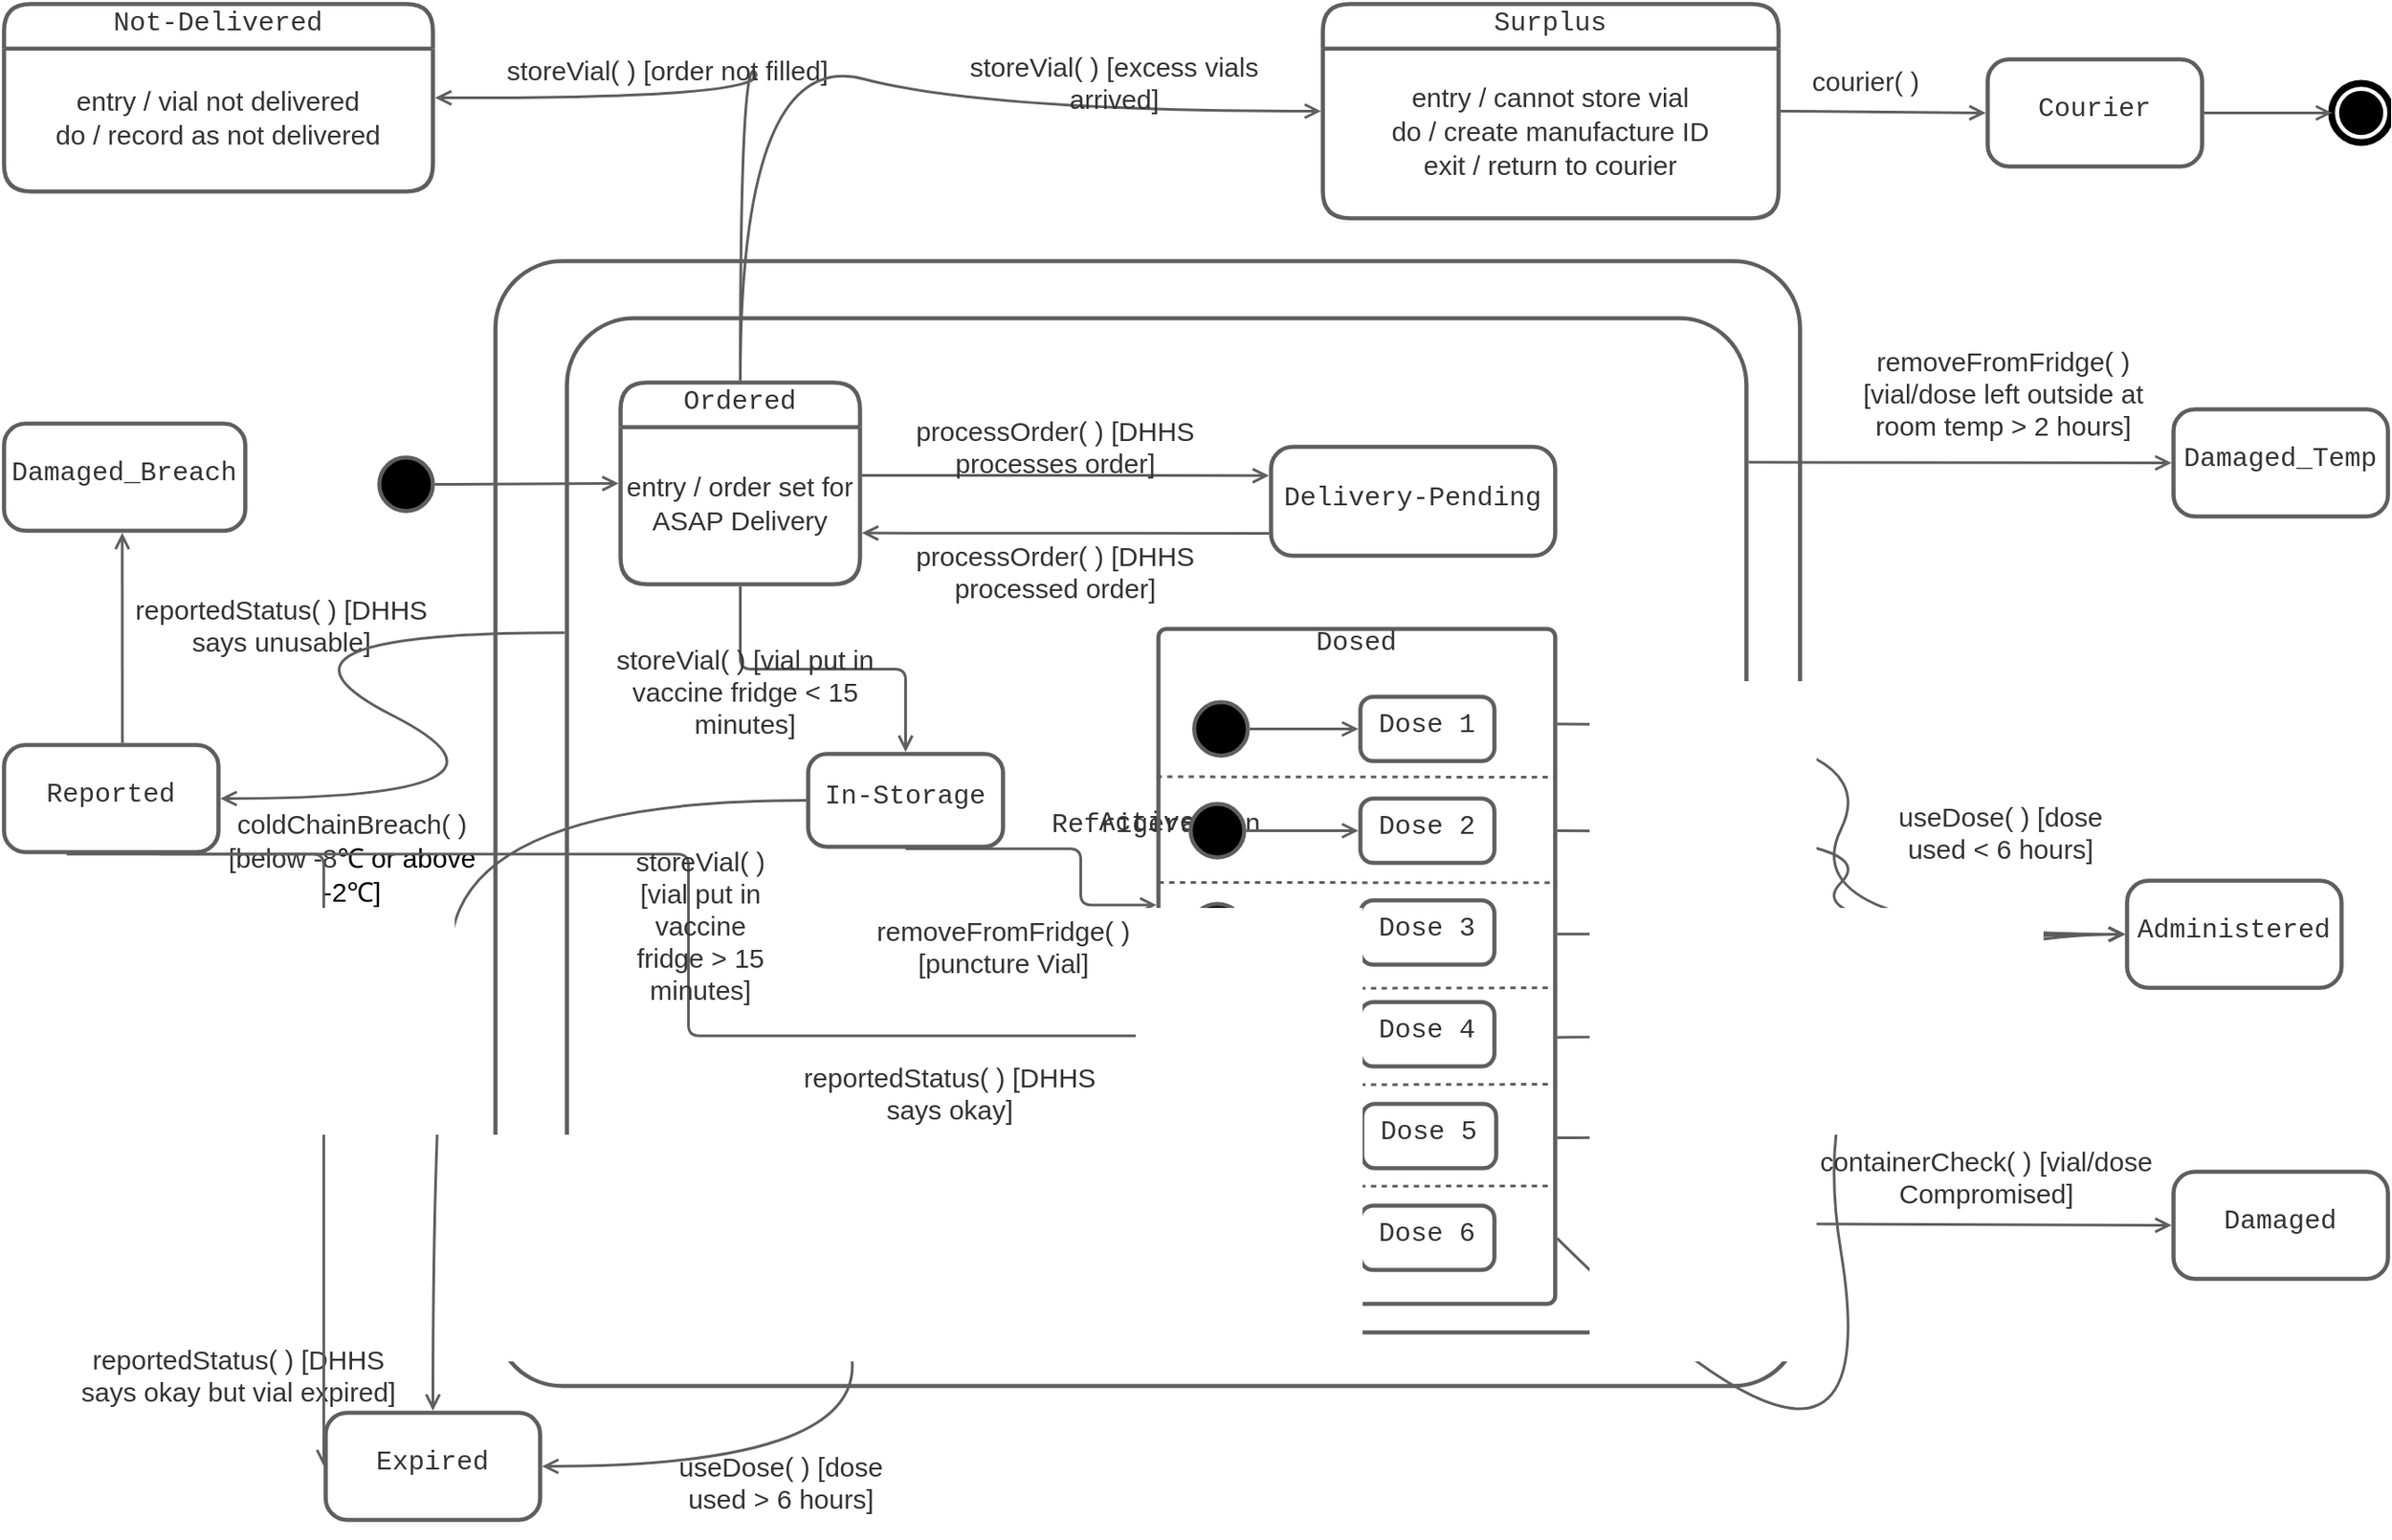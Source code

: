 <mxfile version="16.5.1" type="device" pages="8"><diagram id="rimtEe_yg9IkWV91bPX6" name="State"><mxGraphModel dx="1102" dy="48" grid="1" gridSize="10" guides="1" tooltips="1" connect="1" arrows="1" fold="1" page="1" pageScale="1" pageWidth="1169" pageHeight="827" math="0" shadow="0"><root><mxCell id="0"/><mxCell id="1" parent="0"/><mxCell id="MHYZ0MtbQqM5rQgNQ3Fj-1" value="&lt;div style=&quot;display: flex; justify-content: center; text-align: center; align-items: baseline; font-size: 0; line-height: 1.25;margin-top: -2px;&quot;&gt;&lt;span&gt;&lt;span style=&quot;font-size:15px;color:#333333;font-family: Liberation Mono;&quot;&gt;In-Storage&lt;/span&gt;&lt;/span&gt;&lt;/div&gt;" style="rounded=1;arcSize=20;whiteSpace=wrap;overflow=block;blockSpacing=1;html=1;fontSize=13;fontFamily=Liberation Mono;spacing=0;strokeColor=#5e5e5e;strokeOpacity=100;strokeWidth=2.3;" vertex="1" parent="1"><mxGeometry x="480" y="1491" width="109" height="52" as="geometry"/></mxCell><UserObject label="" lucidchartObjectId="cFNwv5zW1cag" id="MHYZ0MtbQqM5rQgNQ3Fj-2"><mxCell style="html=1;jettySize=18;whiteSpace=wrap;overflow=block;blockSpacing=1;fontSize=13;strokeColor=#5E5E5E;strokeWidth=1.5;rounded=1;arcSize=12;edgeStyle=orthogonalEdgeStyle;startArrow=none;endArrow=open;exitX=0.5;exitY=1.021;exitPerimeter=0;entryX=-0.005;entryY=0.409;entryPerimeter=0;" edge="1" parent="1" source="MHYZ0MtbQqM5rQgNQ3Fj-1" target="MHYZ0MtbQqM5rQgNQ3Fj-47"><mxGeometry width="100" height="100" relative="1" as="geometry"><Array as="points"/></mxGeometry></mxCell></UserObject><mxCell id="MHYZ0MtbQqM5rQgNQ3Fj-3" value="&lt;div style=&quot;display: flex; justify-content: center; text-align: center; align-items: baseline; font-size: 0; line-height: 1.25;margin-top: -2px;&quot;&gt;&lt;span&gt;&lt;span style=&quot;font-size:15px;color:#333333;font-family: Liberation Mono;&quot;&gt;Administered&lt;/span&gt;&lt;/span&gt;&lt;/div&gt;" style="rounded=1;arcSize=20;whiteSpace=wrap;overflow=block;blockSpacing=1;html=1;fontSize=13;fontFamily=Liberation Mono;spacing=0;strokeColor=#5e5e5e;strokeOpacity=100;strokeWidth=2.3;" vertex="1" parent="1"><mxGeometry x="1218" y="1562" width="120" height="60" as="geometry"/></mxCell><UserObject label="" lucidchartObjectId="cFNwIyNorwvC" id="MHYZ0MtbQqM5rQgNQ3Fj-4"><mxCell style="html=1;jettySize=18;whiteSpace=wrap;overflow=block;blockSpacing=1;fontSize=13;strokeColor=#5E5E5E;strokeWidth=1.5;rounded=1;arcSize=12;curved=1;startArrow=none;endArrow=open;exitX=1.005;exitY=0.299;exitPerimeter=0;entryX=-0.009;entryY=0.5;entryPerimeter=0;" edge="1" parent="1" source="MHYZ0MtbQqM5rQgNQ3Fj-47" target="MHYZ0MtbQqM5rQgNQ3Fj-3"><mxGeometry width="100" height="100" relative="1" as="geometry"><Array as="points"><mxPoint x="1087" y="1534"/><mxPoint x="1029" y="1592"/></Array></mxGeometry></mxCell></UserObject><UserObject label="removeFromFridge( ) [puncture Vial]" lucidchartObjectId="8FNw8xb7hc5k" id="MHYZ0MtbQqM5rQgNQ3Fj-5"><mxCell style="html=1;overflow=block;blockSpacing=1;whiteSpace=wrap;fontSize=15;fontColor=#333333;spacing=3.8;strokeOpacity=0;fillOpacity=0;rounded=1;absoluteArcSize=1;arcSize=9;fillColor=#ffffff;strokeWidth=2.3;" vertex="1" parent="1"><mxGeometry x="509" y="1573" width="161" height="52" as="geometry"/></mxCell></UserObject><UserObject label="useDose( ) [dose used &amp;lt; 6 hours]" lucidchartObjectId="C8NwDMwwpqt1" id="MHYZ0MtbQqM5rQgNQ3Fj-6"><mxCell style="html=1;overflow=block;blockSpacing=1;whiteSpace=wrap;fontSize=15;fontColor=#333333;spacing=3.8;strokeOpacity=0;fillOpacity=0;rounded=1;absoluteArcSize=1;arcSize=9;fillColor=#ffffff;strokeWidth=2.3;" vertex="1" parent="1"><mxGeometry x="1080" y="1512" width="135" height="45" as="geometry"/></mxCell></UserObject><UserObject label="Refrigeration" lucidchartObjectId="xnOwHgOscts6" id="MHYZ0MtbQqM5rQgNQ3Fj-7"><mxCell style="html=1;overflow=block;blockSpacing=1;whiteSpace=wrap;container=1;pointerEvents=0;collapsible=0;recursiveResize=0;fontSize=15;fontFamily=Liberation Mono;fontColor=#333333;spacing=0;strokeColor=#5e5e5e;strokeOpacity=100;fillOpacity=0;rounded=1;absoluteArcSize=1;arcSize=75;fillColor=#000000;strokeWidth=2.3;" vertex="1" parent="1"><mxGeometry x="345" y="1247" width="660" height="568" as="geometry"/></mxCell></UserObject><mxCell id="MHYZ0MtbQqM5rQgNQ3Fj-8" value="&lt;div style=&quot;display: flex; justify-content: center; text-align: center; align-items: baseline; font-size: 0; line-height: 1.25;margin-top: -2px;&quot;&gt;&lt;span&gt;&lt;span style=&quot;font-size:15px;color:#333333;font-family: Liberation Mono;&quot;&gt;Ordered&lt;/span&gt;&lt;/span&gt;&lt;/div&gt;" style="swimlane;startSize=25;html=1;whiteSpace=wrap;container=1;collapsible=0;childLayout=stackLayout;resizeParent=1;dropTarget=0;rounded=1;arcSize=20;fontStyle=0;overflow=block;blockSpacing=1;fontSize=13;fontFamily=Liberation Mono;spacing=0;strokeColor=#5e5e5e;strokeOpacity=100;strokeWidth=2.3;" vertex="1" parent="1"><mxGeometry x="375" y="1283" width="134" height="113" as="geometry"/></mxCell><mxCell id="MHYZ0MtbQqM5rQgNQ3Fj-9" value="&lt;div style=&quot;display: flex; justify-content: center; text-align: center; align-items: baseline; font-size: 0; line-height: 1.25;margin-top: -2px;&quot;&gt;&lt;span&gt;&lt;span style=&quot;font-size:15px;color:#333333;&quot;&gt;entry / order set for ASAP Delivery&lt;/span&gt;&lt;/span&gt;&lt;/div&gt;" style="rounded=1;arcSize=20;strokeColor=none;fillColor=none;whiteSpace=wrap;overflow=block;blockSpacing=1;html=1;fontSize=13;spacing=0;strokeOpacity=100;strokeWidth=2.3;" vertex="1" parent="MHYZ0MtbQqM5rQgNQ3Fj-8"><mxGeometry y="25" width="134" height="88" as="geometry"/></mxCell><UserObject label="" lucidchartObjectId="YnOwQbhWfUsu" id="MHYZ0MtbQqM5rQgNQ3Fj-10"><mxCell style="html=1;jettySize=18;whiteSpace=wrap;overflow=block;blockSpacing=1;fontSize=13;strokeColor=#5E5E5E;strokeWidth=1.5;rounded=1;arcSize=12;edgeStyle=orthogonalEdgeStyle;startArrow=none;endArrow=open;exitX=1.008;exitY=0.46;exitPerimeter=0;entryX=-0.007;entryY=0.265;entryPerimeter=0;" edge="1" parent="1" source="MHYZ0MtbQqM5rQgNQ3Fj-8" target="MHYZ0MtbQqM5rQgNQ3Fj-78"><mxGeometry width="100" height="100" relative="1" as="geometry"><Array as="points"/></mxGeometry></mxCell></UserObject><UserObject label="" lucidchartObjectId="YnHDxqNNdSqi" id="MHYZ0MtbQqM5rQgNQ3Fj-11"><mxCell style="html=1;jettySize=18;whiteSpace=wrap;overflow=block;blockSpacing=1;fontSize=13;strokeColor=#5E5E5E;strokeWidth=1.5;rounded=1;arcSize=12;edgeStyle=orthogonalEdgeStyle;startArrow=none;endArrow=open;exitX=0.5;exitY=1.01;exitPerimeter=0;entryX=0.5;entryY=-0.021;entryPerimeter=0;" edge="1" parent="1" source="MHYZ0MtbQqM5rQgNQ3Fj-8" target="MHYZ0MtbQqM5rQgNQ3Fj-1"><mxGeometry width="100" height="100" relative="1" as="geometry"><Array as="points"/></mxGeometry></mxCell></UserObject><UserObject label="storeVial( ) [vial put in vaccine fridge &amp;lt; 15 minutes]" lucidchartObjectId="YnOwnpW1X~gA" id="MHYZ0MtbQqM5rQgNQ3Fj-12"><mxCell style="html=1;overflow=block;blockSpacing=1;whiteSpace=wrap;fontSize=15;fontColor=#333333;spacing=3.8;strokeOpacity=0;fillOpacity=0;rounded=1;absoluteArcSize=1;arcSize=9;fillColor=#ffffff;strokeWidth=2.3;" vertex="1" parent="1"><mxGeometry x="360" y="1426" width="170" height="59" as="geometry"/></mxCell></UserObject><mxCell id="MHYZ0MtbQqM5rQgNQ3Fj-13" value="&lt;div style=&quot;display: flex; justify-content: center; text-align: center; align-items: baseline; font-size: 0; line-height: 1.25;margin-top: -2px;&quot;&gt;&lt;span&gt;&lt;span style=&quot;font-size:15px;color:#333333;font-family: Liberation Mono;&quot;&gt;Not-Delivered&lt;/span&gt;&lt;/span&gt;&lt;/div&gt;" style="swimlane;startSize=25;html=1;whiteSpace=wrap;container=1;collapsible=0;childLayout=stackLayout;resizeParent=1;dropTarget=0;rounded=1;arcSize=20;fontStyle=0;overflow=block;blockSpacing=1;fontSize=13;fontFamily=Liberation Mono;spacing=0;strokeColor=#5e5e5e;strokeOpacity=100;strokeWidth=2.3;" vertex="1" parent="1"><mxGeometry x="30" y="1071" width="240" height="105" as="geometry"/></mxCell><mxCell id="MHYZ0MtbQqM5rQgNQ3Fj-14" value="&lt;div style=&quot;display: flex; justify-content: center; text-align: center; align-items: baseline; font-size: 0; line-height: 1.25;margin-top: -2px;&quot;&gt;&lt;span&gt;&lt;span style=&quot;font-size:15px;color:#333333;&quot;&gt;entry / vial not delivered&#10;do / record as not delivered&lt;/span&gt;&lt;/span&gt;&lt;/div&gt;" style="rounded=1;arcSize=20;strokeColor=none;fillColor=none;whiteSpace=wrap;overflow=block;blockSpacing=1;html=1;fontSize=13;spacing=0;strokeOpacity=100;strokeWidth=2.3;" vertex="1" parent="MHYZ0MtbQqM5rQgNQ3Fj-13"><mxGeometry y="25" width="240" height="80" as="geometry"/></mxCell><mxCell id="MHYZ0MtbQqM5rQgNQ3Fj-15" value="&lt;div style=&quot;display: flex; justify-content: center; text-align: center; align-items: baseline; font-size: 0; line-height: 1.25;margin-top: -2px;&quot;&gt;&lt;span&gt;&lt;span style=&quot;font-size:15px;color:#333333;font-family: Liberation Mono;&quot;&gt;Surplus&lt;/span&gt;&lt;/span&gt;&lt;/div&gt;" style="swimlane;startSize=25;html=1;whiteSpace=wrap;container=1;collapsible=0;childLayout=stackLayout;resizeParent=1;dropTarget=0;rounded=1;arcSize=20;fontStyle=0;overflow=block;blockSpacing=1;fontSize=13;fontFamily=Liberation Mono;spacing=0;strokeColor=#5e5e5e;strokeOpacity=100;strokeWidth=2.3;" vertex="1" parent="1"><mxGeometry x="768" y="1071" width="255" height="120" as="geometry"/></mxCell><mxCell id="MHYZ0MtbQqM5rQgNQ3Fj-16" value="&lt;div style=&quot;display: flex; justify-content: center; text-align: center; align-items: baseline; font-size: 0; line-height: 1.25;margin-top: -2px;&quot;&gt;&lt;span&gt;&lt;span style=&quot;font-size:15px;color:#333333;&quot;&gt;entry / cannot store vial&#10;do / create manufacture ID&#10;exit / return to courier&lt;/span&gt;&lt;/span&gt;&lt;/div&gt;" style="rounded=1;arcSize=20;strokeColor=none;fillColor=none;whiteSpace=wrap;overflow=block;blockSpacing=1;html=1;fontSize=13;spacing=0;strokeOpacity=100;strokeWidth=2.3;" vertex="1" parent="MHYZ0MtbQqM5rQgNQ3Fj-15"><mxGeometry y="25" width="255" height="95" as="geometry"/></mxCell><UserObject label="" lucidchartObjectId="1oOwVikUDR6i" id="MHYZ0MtbQqM5rQgNQ3Fj-17"><mxCell style="html=1;jettySize=18;whiteSpace=wrap;overflow=block;blockSpacing=1;fontSize=13;strokeColor=#5E5E5E;strokeWidth=1.5;rounded=1;arcSize=12;curved=1;startArrow=none;endArrow=open;exitX=0.5;exitY=-0.01;exitPerimeter=0;entryX=1.005;entryY=0.5;entryPerimeter=0;" edge="1" parent="1" source="MHYZ0MtbQqM5rQgNQ3Fj-8" target="MHYZ0MtbQqM5rQgNQ3Fj-13"><mxGeometry width="100" height="100" relative="1" as="geometry"><Array as="points"><mxPoint x="442" y="1095"/><mxPoint x="459" y="1124"/></Array></mxGeometry></mxCell></UserObject><UserObject label="storeVial( ) [order not filled]" lucidchartObjectId="1oOwIaDkpPd2" id="MHYZ0MtbQqM5rQgNQ3Fj-18"><mxCell style="html=1;overflow=block;blockSpacing=1;whiteSpace=wrap;fontSize=15;fontColor=#333333;spacing=3.8;strokeOpacity=0;fillOpacity=0;rounded=1;absoluteArcSize=1;arcSize=9;fillColor=#ffffff;strokeWidth=2.3;" vertex="1" parent="1"><mxGeometry x="300" y="1084" width="203" height="48" as="geometry"/></mxCell></UserObject><UserObject label="" lucidchartObjectId="1oOw15IYIqhy" id="MHYZ0MtbQqM5rQgNQ3Fj-19"><mxCell style="html=1;jettySize=18;whiteSpace=wrap;overflow=block;blockSpacing=1;fontSize=13;strokeColor=#5E5E5E;strokeWidth=1.5;rounded=1;arcSize=12;curved=1;startArrow=none;endArrow=open;exitX=0.5;exitY=-0.01;exitPerimeter=0;entryX=-0.004;entryY=0.5;entryPerimeter=0;" edge="1" parent="1" source="MHYZ0MtbQqM5rQgNQ3Fj-8" target="MHYZ0MtbQqM5rQgNQ3Fj-15"><mxGeometry width="100" height="100" relative="1" as="geometry"><Array as="points"><mxPoint x="442" y="1095"/><mxPoint x="580" y="1131"/></Array></mxGeometry></mxCell></UserObject><UserObject label="storeVial( ) [excess vials arrived]" lucidchartObjectId="1oOwUq8nq1_h" id="MHYZ0MtbQqM5rQgNQ3Fj-20"><mxCell style="html=1;overflow=block;blockSpacing=1;whiteSpace=wrap;fontSize=15;fontColor=#333333;spacing=3.8;strokeOpacity=0;fillOpacity=0;rounded=1;absoluteArcSize=1;arcSize=9;fillColor=#ffffff;strokeWidth=2.3;" vertex="1" parent="1"><mxGeometry x="550" y="1091" width="203" height="48" as="geometry"/></mxCell></UserObject><mxCell id="MHYZ0MtbQqM5rQgNQ3Fj-21" value="&lt;div style=&quot;display: flex; justify-content: center; text-align: center; align-items: baseline; font-size: 0; line-height: 1.25;margin-top: -2px;&quot;&gt;&lt;span&gt;&lt;span style=&quot;font-size:15px;color:#333333;font-family: Liberation Mono;&quot;&gt;Courier&lt;/span&gt;&lt;/span&gt;&lt;/div&gt;" style="rounded=1;arcSize=20;whiteSpace=wrap;overflow=block;blockSpacing=1;html=1;fontSize=13;fontFamily=Liberation Mono;spacing=0;strokeColor=#5e5e5e;strokeOpacity=100;strokeWidth=2.3;" vertex="1" parent="1"><mxGeometry x="1140" y="1102" width="120" height="60" as="geometry"/></mxCell><UserObject label="" lucidchartObjectId="1oOwZc-AoZ0U" id="MHYZ0MtbQqM5rQgNQ3Fj-22"><mxCell style="html=1;jettySize=18;whiteSpace=wrap;overflow=block;blockSpacing=1;fontSize=13;strokeColor=#5E5E5E;strokeWidth=1.5;rounded=0;startArrow=none;endArrow=open;exitX=1.004;exitY=0.5;exitPerimeter=0;entryX=-0.009;entryY=0.5;entryPerimeter=0;" edge="1" parent="1" source="MHYZ0MtbQqM5rQgNQ3Fj-15" target="MHYZ0MtbQqM5rQgNQ3Fj-21"><mxGeometry width="100" height="100" relative="1" as="geometry"><Array as="points"/></mxGeometry></mxCell></UserObject><UserObject label="courier( )" lucidchartObjectId="1oOwmAFwpWi1" id="MHYZ0MtbQqM5rQgNQ3Fj-23"><mxCell style="html=1;overflow=block;blockSpacing=1;whiteSpace=wrap;fontSize=15;fontColor=#333333;spacing=3.8;strokeOpacity=0;fillOpacity=0;rounded=1;absoluteArcSize=1;arcSize=9;fillColor=#ffffff;strokeWidth=2.3;" vertex="1" parent="1"><mxGeometry x="1023" y="1102" width="98" height="24" as="geometry"/></mxCell></UserObject><UserObject label="" lucidchartObjectId="1oOwkXF~AlAy" id="MHYZ0MtbQqM5rQgNQ3Fj-24"><mxCell style="html=1;overflow=block;blockSpacing=1;whiteSpace=wrap;shape=mxgraph.bpmn.shape;outline=end;symbol=terminate;strokeColor=#000000;fillColor=#ffffff;fontSize=13;spacing=0;strokeOpacity=100;rounded=1;absoluteArcSize=1;arcSize=9;strokeWidth=2.3;" vertex="1" parent="1"><mxGeometry x="1334" y="1117" width="30" height="30" as="geometry"/></mxCell></UserObject><UserObject label="" lucidchartObjectId="1oOwV~k4aAqU" id="MHYZ0MtbQqM5rQgNQ3Fj-25"><mxCell style="html=1;jettySize=18;whiteSpace=wrap;overflow=block;blockSpacing=1;fontSize=13;strokeColor=#5E5E5E;strokeWidth=1.5;rounded=0;startArrow=none;endArrow=open;exitX=1.009;exitY=0.5;exitPerimeter=0;entryX=-0.038;entryY=0.5;entryPerimeter=0;" edge="1" parent="1" source="MHYZ0MtbQqM5rQgNQ3Fj-21" target="MHYZ0MtbQqM5rQgNQ3Fj-24"><mxGeometry width="100" height="100" relative="1" as="geometry"><Array as="points"/></mxGeometry></mxCell></UserObject><UserObject label="Active" lucidchartObjectId=".pOwnaW_2YeP" id="MHYZ0MtbQqM5rQgNQ3Fj-26"><mxCell style="html=1;overflow=block;blockSpacing=1;whiteSpace=wrap;container=1;pointerEvents=0;collapsible=0;recursiveResize=0;fontSize=15;fontFamily=Liberation Mono;fontColor=#333333;spacing=0;strokeColor=#5e5e5e;strokeOpacity=100;fillOpacity=0;rounded=1;absoluteArcSize=1;arcSize=75;fillColor=#000000;strokeWidth=2.3;" vertex="1" parent="1"><mxGeometry x="305" y="1215" width="730" height="630" as="geometry"/></mxCell></UserObject><UserObject label="removeFromFridge( ) [vial/dose left outside at room temp &amp;gt; 2 hours]" lucidchartObjectId="NqOwZ-eM7uNv" id="MHYZ0MtbQqM5rQgNQ3Fj-27"><mxCell style="html=1;overflow=block;blockSpacing=1;whiteSpace=wrap;fontSize=15;fontColor=#333333;spacing=3.8;strokeOpacity=0;fillOpacity=0;rounded=1;absoluteArcSize=1;arcSize=9;fillColor=#ffffff;strokeWidth=2.3;" vertex="1" parent="1"><mxGeometry x="1054" y="1259" width="190" height="60" as="geometry"/></mxCell></UserObject><UserObject label="" lucidchartObjectId="NqOwPHNbVUoG" id="MHYZ0MtbQqM5rQgNQ3Fj-28"><mxCell style="html=1;jettySize=18;whiteSpace=wrap;overflow=block;blockSpacing=1;fontSize=13;strokeColor=#5E5E5E;strokeWidth=1.5;rounded=0;startArrow=none;endArrow=open;exitX=1.002;exitY=0.142;exitPerimeter=0;entryX=-0.009;entryY=0.5;entryPerimeter=0;" edge="1" parent="1" source="MHYZ0MtbQqM5rQgNQ3Fj-7" target="MHYZ0MtbQqM5rQgNQ3Fj-29"><mxGeometry width="100" height="100" relative="1" as="geometry"><Array as="points"/></mxGeometry></mxCell></UserObject><mxCell id="MHYZ0MtbQqM5rQgNQ3Fj-29" value="&lt;div style=&quot;display: flex; justify-content: center; text-align: center; align-items: baseline; font-size: 0; line-height: 1.25;margin-top: -2px;&quot;&gt;&lt;span&gt;&lt;span style=&quot;font-size:15px;color:#333333;font-family: Liberation Mono;&quot;&gt;Damaged_Temp&lt;/span&gt;&lt;/span&gt;&lt;/div&gt;" style="rounded=1;arcSize=20;whiteSpace=wrap;overflow=block;blockSpacing=1;html=1;fontSize=13;fontFamily=Liberation Mono;spacing=0;strokeColor=#5e5e5e;strokeOpacity=100;strokeWidth=2.3;" vertex="1" parent="1"><mxGeometry x="1244" y="1298" width="120" height="60" as="geometry"/></mxCell><UserObject label="" lucidchartObjectId="DrOw95tHzwQZ" id="MHYZ0MtbQqM5rQgNQ3Fj-30"><mxCell style="html=1;jettySize=18;whiteSpace=wrap;overflow=block;blockSpacing=1;fontSize=13;strokeColor=#5E5E5E;strokeWidth=1.5;rounded=0;startArrow=none;endArrow=open;exitX=1.002;exitY=0.856;exitPerimeter=0;entryX=-0.009;entryY=0.5;entryPerimeter=0;" edge="1" parent="1" source="MHYZ0MtbQqM5rQgNQ3Fj-26" target="MHYZ0MtbQqM5rQgNQ3Fj-31"><mxGeometry width="100" height="100" relative="1" as="geometry"><Array as="points"/></mxGeometry></mxCell></UserObject><mxCell id="MHYZ0MtbQqM5rQgNQ3Fj-31" value="&lt;div style=&quot;display: flex; justify-content: center; text-align: center; align-items: baseline; font-size: 0; line-height: 1.25;margin-top: -2px;&quot;&gt;&lt;span&gt;&lt;span style=&quot;font-size:15px;color:#333333;font-family: Liberation Mono;&quot;&gt;Damaged&lt;/span&gt;&lt;/span&gt;&lt;/div&gt;" style="rounded=1;arcSize=20;whiteSpace=wrap;overflow=block;blockSpacing=1;html=1;fontSize=13;fontFamily=Liberation Mono;spacing=0;strokeColor=#5e5e5e;strokeOpacity=100;strokeWidth=2.3;" vertex="1" parent="1"><mxGeometry x="1244" y="1725" width="120" height="60" as="geometry"/></mxCell><UserObject label="" lucidchartObjectId="ttOwTRXS6rmU" id="MHYZ0MtbQqM5rQgNQ3Fj-32"><mxCell style="html=1;overflow=block;blockSpacing=1;whiteSpace=wrap;ellipse;fillColor=#000000;fontSize=13;spacing=0;strokeColor=#5e5e5e;strokeOpacity=100;rounded=1;absoluteArcSize=1;arcSize=9;strokeWidth=2.3;" vertex="1" parent="1"><mxGeometry x="240" y="1325" width="30" height="30" as="geometry"/></mxCell></UserObject><UserObject label="" lucidchartObjectId="ttOwqXbpntTr" id="MHYZ0MtbQqM5rQgNQ3Fj-33"><mxCell style="html=1;jettySize=18;whiteSpace=wrap;overflow=block;blockSpacing=1;fontSize=13;strokeColor=#5E5E5E;strokeWidth=1.5;rounded=0;startArrow=none;endArrow=open;exitX=1.038;exitY=0.5;exitPerimeter=0;entryX=-0.008;entryY=0.5;entryPerimeter=0;" edge="1" parent="1" source="MHYZ0MtbQqM5rQgNQ3Fj-32" target="MHYZ0MtbQqM5rQgNQ3Fj-8"><mxGeometry width="100" height="100" relative="1" as="geometry"><Array as="points"/></mxGeometry></mxCell></UserObject><UserObject label="&lt;div style=&quot;display: flex; justify-content: center; text-align: center; align-items: baseline; font-size: 0; line-height: 1.25;margin-top: -2px;&quot;&gt;&lt;span&gt;&lt;span style=&quot;font-size:15px;color:#333333;&quot;&gt;coldChainBreach( ) [below -8&lt;/span&gt;&lt;span style=&quot;font-size:15px;color:#000000;&quot;&gt;℃ or above -2℃]&lt;/span&gt;&lt;/span&gt;&lt;/div&gt;" lucidchartObjectId="ttOwUHq4RnuU" id="MHYZ0MtbQqM5rQgNQ3Fj-34"><mxCell style="html=1;overflow=block;blockSpacing=1;whiteSpace=wrap;fontSize=13;spacing=3.8;strokeOpacity=0;fillOpacity=0;rounded=1;absoluteArcSize=1;arcSize=9;fillColor=#ffffff;strokeWidth=2.3;" vertex="1" parent="1"><mxGeometry x="135" y="1516" width="180" height="69" as="geometry"/></mxCell></UserObject><UserObject label="reportedStatus( ) [DHHS says unusable]" lucidchartObjectId="ttOw898yN5zC" id="MHYZ0MtbQqM5rQgNQ3Fj-35"><mxCell style="html=1;overflow=block;blockSpacing=1;whiteSpace=wrap;fontSize=15;fontColor=#333333;spacing=3.8;strokeOpacity=0;fillOpacity=0;rounded=1;absoluteArcSize=1;arcSize=9;fillColor=#ffffff;strokeWidth=2.3;" vertex="1" parent="1"><mxGeometry x="84" y="1395" width="203" height="48" as="geometry"/></mxCell></UserObject><UserObject label="" lucidchartObjectId="ttOwVIeEW3jE" id="MHYZ0MtbQqM5rQgNQ3Fj-36"><mxCell style="html=1;jettySize=18;whiteSpace=wrap;overflow=block;blockSpacing=1;fontSize=13;strokeColor=#5E5E5E;strokeWidth=1.5;rounded=0;startArrow=none;endArrow=open;exitX=0.552;exitY=-0.019;exitPerimeter=0;entryX=0.49;entryY=1.019;entryPerimeter=0;" edge="1" parent="1" source="MHYZ0MtbQqM5rQgNQ3Fj-40" target="MHYZ0MtbQqM5rQgNQ3Fj-41"><mxGeometry width="100" height="100" relative="1" as="geometry"><Array as="points"/></mxGeometry></mxCell></UserObject><UserObject label="" lucidchartObjectId="ttOw-rJY.30~" id="MHYZ0MtbQqM5rQgNQ3Fj-37"><mxCell style="html=1;jettySize=18;whiteSpace=wrap;overflow=block;blockSpacing=1;fontSize=13;strokeColor=#5E5E5E;strokeWidth=1.5;rounded=1;arcSize=12;edgeStyle=orthogonalEdgeStyle;startArrow=none;endArrow=open;exitX=0.725;exitY=1.019;exitPerimeter=0;entryX=-0.005;entryY=0.603;entryPerimeter=0;" edge="1" parent="1" source="MHYZ0MtbQqM5rQgNQ3Fj-40" target="MHYZ0MtbQqM5rQgNQ3Fj-47"><mxGeometry width="100" height="100" relative="1" as="geometry"><Array as="points"/></mxGeometry></mxCell></UserObject><UserObject label="reportedStatus( ) [DHHS says okay but vial expired]" lucidchartObjectId="ttOwA5ZlS~6-" id="MHYZ0MtbQqM5rQgNQ3Fj-38"><mxCell style="html=1;overflow=block;blockSpacing=1;whiteSpace=wrap;fontSize=15;fontColor=#333333;spacing=3.8;strokeOpacity=0;fillOpacity=0;rounded=1;absoluteArcSize=1;arcSize=9;fillColor=#ffffff;strokeWidth=2.3;" vertex="1" parent="1"><mxGeometry x="60" y="1815" width="203" height="48" as="geometry"/></mxCell></UserObject><UserObject label="" lucidchartObjectId="ttOwwELaNcZq" id="MHYZ0MtbQqM5rQgNQ3Fj-39"><mxCell style="html=1;jettySize=18;whiteSpace=wrap;overflow=block;blockSpacing=1;fontSize=13;strokeColor=#5E5E5E;strokeWidth=1.5;rounded=1;arcSize=12;edgeStyle=orthogonalEdgeStyle;startArrow=none;endArrow=open;exitX=0.292;exitY=1.019;exitPerimeter=0;entryX=-0.009;entryY=0.5;entryPerimeter=0;" edge="1" parent="1" source="MHYZ0MtbQqM5rQgNQ3Fj-40" target="MHYZ0MtbQqM5rQgNQ3Fj-70"><mxGeometry width="100" height="100" relative="1" as="geometry"><Array as="points"/></mxGeometry></mxCell></UserObject><mxCell id="MHYZ0MtbQqM5rQgNQ3Fj-40" value="&lt;div style=&quot;display: flex; justify-content: center; text-align: center; align-items: baseline; font-size: 0; line-height: 1.25;margin-top: -2px;&quot;&gt;&lt;span&gt;&lt;span style=&quot;font-size:15px;color:#333333;font-family: Liberation Mono;&quot;&gt;Reported&lt;/span&gt;&lt;/span&gt;&lt;/div&gt;" style="rounded=1;arcSize=20;whiteSpace=wrap;overflow=block;blockSpacing=1;html=1;fontSize=13;fontFamily=Liberation Mono;spacing=0;strokeColor=#5e5e5e;strokeOpacity=100;strokeWidth=2.3;" vertex="1" parent="1"><mxGeometry x="30" y="1486" width="120" height="60" as="geometry"/></mxCell><mxCell id="MHYZ0MtbQqM5rQgNQ3Fj-41" value="&lt;div style=&quot;display: flex; justify-content: center; text-align: center; align-items: baseline; font-size: 0; line-height: 1.25;margin-top: -2px;&quot;&gt;&lt;span&gt;&lt;span style=&quot;font-size:15px;color:#333333;font-family: Liberation Mono;&quot;&gt;Damaged_Breach&lt;/span&gt;&lt;/span&gt;&lt;/div&gt;" style="rounded=1;arcSize=20;whiteSpace=wrap;overflow=block;blockSpacing=1;html=1;fontSize=13;fontFamily=Liberation Mono;spacing=0;strokeColor=#5e5e5e;strokeOpacity=100;strokeWidth=2.3;" vertex="1" parent="1"><mxGeometry x="30" y="1306" width="135" height="60" as="geometry"/></mxCell><UserObject label="" lucidchartObjectId="QuOwLqeHJaDk" id="MHYZ0MtbQqM5rQgNQ3Fj-42"><mxCell style="html=1;jettySize=18;whiteSpace=wrap;overflow=block;blockSpacing=1;fontSize=13;strokeColor=#5E5E5E;strokeWidth=1.5;rounded=1;arcSize=12;curved=1;startArrow=none;endArrow=open;exitX=-0.002;exitY=0.31;exitPerimeter=0;entryX=1.009;entryY=0.5;entryPerimeter=0;" edge="1" parent="1" source="MHYZ0MtbQqM5rQgNQ3Fj-7" target="MHYZ0MtbQqM5rQgNQ3Fj-40"><mxGeometry width="100" height="100" relative="1" as="geometry"><Array as="points"><mxPoint x="156" y="1423"/><mxPoint x="339" y="1516"/></Array></mxGeometry></mxCell></UserObject><mxCell id="MHYZ0MtbQqM5rQgNQ3Fj-43" value="" style="group;dropTarget=0;pointerEvents=0;" vertex="1" parent="1"><mxGeometry x="675" y="1421" width="224.25" height="378" as="geometry"/></mxCell><UserObject label="" lucidchartObjectId="cFNwSq3xON9U" id="MHYZ0MtbQqM5rQgNQ3Fj-44"><mxCell style="html=1;overflow=block;blockSpacing=1;whiteSpace=wrap;ellipse;fillColor=#000000;fontSize=13;spacing=0;strokeColor=#5e5e5e;strokeOpacity=100;rounded=1;absoluteArcSize=1;arcSize=9;strokeWidth=2.3;" vertex="1" parent="MHYZ0MtbQqM5rQgNQ3Fj-43"><mxGeometry x="19" y="98" width="30" height="30" as="geometry"/></mxCell></UserObject><UserObject label="" lucidchartObjectId="cFNwE3x5jzyz" id="MHYZ0MtbQqM5rQgNQ3Fj-45"><mxCell style="html=1;overflow=block;blockSpacing=1;whiteSpace=wrap;ellipse;fillColor=#000000;fontSize=13;spacing=0;strokeColor=#5e5e5e;strokeOpacity=100;rounded=1;absoluteArcSize=1;arcSize=9;strokeWidth=2.3;" vertex="1" parent="MHYZ0MtbQqM5rQgNQ3Fj-43"><mxGeometry x="19" y="154" width="30" height="30" as="geometry"/></mxCell></UserObject><UserObject label="" lucidchartObjectId="cFNwZS2~4-VR" id="MHYZ0MtbQqM5rQgNQ3Fj-46"><mxCell style="html=1;overflow=block;blockSpacing=1;whiteSpace=wrap;ellipse;fillColor=#000000;fontSize=13;spacing=0;strokeColor=#5e5e5e;strokeOpacity=100;rounded=1;absoluteArcSize=1;arcSize=9;strokeWidth=2.3;" vertex="1" parent="MHYZ0MtbQqM5rQgNQ3Fj-43"><mxGeometry x="21" y="41" width="30" height="30" as="geometry"/></mxCell></UserObject><UserObject label="Dosed" lucidchartObjectId="cFNwnbCwndZ8" id="MHYZ0MtbQqM5rQgNQ3Fj-47"><mxCell style="html=1;overflow=block;blockSpacing=1;whiteSpace=wrap;container=1;pointerEvents=0;collapsible=0;recursiveResize=0;fontSize=15;fontFamily=Liberation Mono;fontColor=#333333;spacing=0;verticalAlign=top;strokeColor=#5e5e5e;strokeOpacity=100;fillOpacity=0;rounded=1;absoluteArcSize=1;arcSize=9;fillColor=#000000;strokeWidth=2.3;" vertex="1" parent="MHYZ0MtbQqM5rQgNQ3Fj-43"><mxGeometry x="1" width="222" height="378" as="geometry"/></mxCell></UserObject><mxCell id="MHYZ0MtbQqM5rQgNQ3Fj-48" value="&lt;div style=&quot;display: flex; justify-content: center; text-align: center; align-items: baseline; font-size: 0; line-height: 1.25;margin-top: -2px;&quot;&gt;&lt;span&gt;&lt;span style=&quot;font-size:15px;color:#333333;font-family: Liberation Mono;&quot;&gt;Dose 1&lt;/span&gt;&lt;/span&gt;&lt;/div&gt;" style="rounded=1;arcSize=20;whiteSpace=wrap;overflow=block;blockSpacing=1;html=1;fontSize=13;fontFamily=Liberation Mono;spacing=0;strokeColor=#5e5e5e;strokeOpacity=100;strokeWidth=2.3;" vertex="1" parent="MHYZ0MtbQqM5rQgNQ3Fj-43"><mxGeometry x="114" y="38" width="75" height="36" as="geometry"/></mxCell><mxCell id="MHYZ0MtbQqM5rQgNQ3Fj-49" value="&lt;div style=&quot;display: flex; justify-content: center; text-align: center; align-items: baseline; font-size: 0; line-height: 1.25;margin-top: -2px;&quot;&gt;&lt;span&gt;&lt;span style=&quot;font-size:15px;color:#333333;font-family: Liberation Mono;&quot;&gt;Dose 2&lt;/span&gt;&lt;/span&gt;&lt;/div&gt;" style="rounded=1;arcSize=20;whiteSpace=wrap;overflow=block;blockSpacing=1;html=1;fontSize=13;fontFamily=Liberation Mono;spacing=0;strokeColor=#5e5e5e;strokeOpacity=100;strokeWidth=2.3;" vertex="1" parent="MHYZ0MtbQqM5rQgNQ3Fj-43"><mxGeometry x="114" y="95" width="75" height="36" as="geometry"/></mxCell><mxCell id="MHYZ0MtbQqM5rQgNQ3Fj-50" value="&lt;div style=&quot;display: flex; justify-content: center; text-align: center; align-items: baseline; font-size: 0; line-height: 1.25;margin-top: -2px;&quot;&gt;&lt;span&gt;&lt;span style=&quot;font-size:15px;color:#333333;font-family: Liberation Mono;&quot;&gt;Dose 3&lt;/span&gt;&lt;/span&gt;&lt;/div&gt;" style="rounded=1;arcSize=20;whiteSpace=wrap;overflow=block;blockSpacing=1;html=1;fontSize=13;fontFamily=Liberation Mono;spacing=0;strokeColor=#5e5e5e;strokeOpacity=100;strokeWidth=2.3;" vertex="1" parent="MHYZ0MtbQqM5rQgNQ3Fj-43"><mxGeometry x="114" y="152" width="75" height="36" as="geometry"/></mxCell><UserObject label="" lucidchartObjectId="80NwLew5KL-f" id="MHYZ0MtbQqM5rQgNQ3Fj-51"><mxCell style="html=1;overflow=block;blockSpacing=1;whiteSpace=wrap;ellipse;fillColor=#000000;fontSize=13;spacing=0;strokeColor=#5e5e5e;strokeOpacity=100;rounded=1;absoluteArcSize=1;arcSize=9;strokeWidth=2.3;" vertex="1" parent="MHYZ0MtbQqM5rQgNQ3Fj-43"><mxGeometry x="21" y="212" width="30" height="30" as="geometry"/></mxCell></UserObject><mxCell id="MHYZ0MtbQqM5rQgNQ3Fj-52" value="&lt;div style=&quot;display: flex; justify-content: center; text-align: center; align-items: baseline; font-size: 0; line-height: 1.25;margin-top: -2px;&quot;&gt;&lt;span&gt;&lt;span style=&quot;font-size:15px;color:#333333;font-family: Liberation Mono;&quot;&gt;Dose 4&lt;/span&gt;&lt;/span&gt;&lt;/div&gt;" style="rounded=1;arcSize=20;whiteSpace=wrap;overflow=block;blockSpacing=1;html=1;fontSize=13;fontFamily=Liberation Mono;spacing=0;strokeColor=#5e5e5e;strokeOpacity=100;strokeWidth=2.3;" vertex="1" parent="MHYZ0MtbQqM5rQgNQ3Fj-43"><mxGeometry x="114" y="209" width="75" height="36" as="geometry"/></mxCell><UserObject label="" lucidchartObjectId="~0NwtmRRGq1i" id="MHYZ0MtbQqM5rQgNQ3Fj-53"><mxCell style="html=1;overflow=block;blockSpacing=1;whiteSpace=wrap;ellipse;fillColor=#000000;fontSize=13;spacing=0;strokeColor=#5e5e5e;strokeOpacity=100;rounded=1;absoluteArcSize=1;arcSize=9;strokeWidth=2.3;" vertex="1" parent="MHYZ0MtbQqM5rQgNQ3Fj-43"><mxGeometry x="19" y="268" width="30" height="30" as="geometry"/></mxCell></UserObject><mxCell id="MHYZ0MtbQqM5rQgNQ3Fj-54" value="&lt;div style=&quot;display: flex; justify-content: center; text-align: center; align-items: baseline; font-size: 0; line-height: 1.25;margin-top: -2px;&quot;&gt;&lt;span&gt;&lt;span style=&quot;font-size:15px;color:#333333;font-family: Liberation Mono;&quot;&gt;Dose 5&lt;/span&gt;&lt;/span&gt;&lt;/div&gt;" style="rounded=1;arcSize=20;whiteSpace=wrap;overflow=block;blockSpacing=1;html=1;fontSize=13;fontFamily=Liberation Mono;spacing=0;strokeColor=#5e5e5e;strokeOpacity=100;strokeWidth=2.3;" vertex="1" parent="MHYZ0MtbQqM5rQgNQ3Fj-43"><mxGeometry x="115" y="266" width="75" height="36" as="geometry"/></mxCell><UserObject label="" lucidchartObjectId="d1Nwp3xR.uBn" id="MHYZ0MtbQqM5rQgNQ3Fj-55"><mxCell style="html=1;overflow=block;blockSpacing=1;whiteSpace=wrap;ellipse;fillColor=#000000;fontSize=13;spacing=0;strokeColor=#5e5e5e;strokeOpacity=100;rounded=1;absoluteArcSize=1;arcSize=9;strokeWidth=2.3;" vertex="1" parent="MHYZ0MtbQqM5rQgNQ3Fj-43"><mxGeometry x="19" y="326" width="30" height="30" as="geometry"/></mxCell></UserObject><mxCell id="MHYZ0MtbQqM5rQgNQ3Fj-56" value="&lt;div style=&quot;display: flex; justify-content: center; text-align: center; align-items: baseline; font-size: 0; line-height: 1.25;margin-top: -2px;&quot;&gt;&lt;span&gt;&lt;span style=&quot;font-size:15px;color:#333333;font-family: Liberation Mono;&quot;&gt;Dose 6&lt;/span&gt;&lt;/span&gt;&lt;/div&gt;" style="rounded=1;arcSize=20;whiteSpace=wrap;overflow=block;blockSpacing=1;html=1;fontSize=13;fontFamily=Liberation Mono;spacing=0;strokeColor=#5e5e5e;strokeOpacity=100;strokeWidth=2.3;" vertex="1" parent="MHYZ0MtbQqM5rQgNQ3Fj-43"><mxGeometry x="114" y="323" width="75" height="36" as="geometry"/></mxCell><UserObject label="" lucidchartObjectId="cFNwVM2S_xih" id="MHYZ0MtbQqM5rQgNQ3Fj-57"><mxCell style="html=1;jettySize=18;whiteSpace=wrap;overflow=block;blockSpacing=1;fontSize=13;strokeColor=#5E5E5E;strokeWidth=1.5;rounded=0;startArrow=none;endArrow=open;exitX=1.038;exitY=0.5;exitPerimeter=0;entryX=-0.015;entryY=0.5;entryPerimeter=0;" edge="1" parent="MHYZ0MtbQqM5rQgNQ3Fj-43" source="MHYZ0MtbQqM5rQgNQ3Fj-45" target="MHYZ0MtbQqM5rQgNQ3Fj-50"><mxGeometry width="100" height="100" relative="1" as="geometry"><Array as="points"/></mxGeometry></mxCell></UserObject><UserObject label="" lucidchartObjectId="cFNwf7IPxeJS" id="MHYZ0MtbQqM5rQgNQ3Fj-58"><mxCell style="html=1;jettySize=18;whiteSpace=wrap;overflow=block;blockSpacing=1;fontSize=13;strokeColor=#5E5E5E;strokeWidth=1.5;rounded=0;startArrow=none;endArrow=open;exitX=1.037;exitY=0.499;exitPerimeter=0;entryX=-0.015;entryY=0.5;entryPerimeter=0;" edge="1" parent="MHYZ0MtbQqM5rQgNQ3Fj-43" source="MHYZ0MtbQqM5rQgNQ3Fj-44" target="MHYZ0MtbQqM5rQgNQ3Fj-49"><mxGeometry width="100" height="100" relative="1" as="geometry"><Array as="points"/></mxGeometry></mxCell></UserObject><UserObject label="" lucidchartObjectId="cFNwVdVNidsH" id="MHYZ0MtbQqM5rQgNQ3Fj-59"><mxCell style="html=1;jettySize=18;whiteSpace=wrap;overflow=block;blockSpacing=1;fontSize=13;strokeColor=#5E5E5E;strokeWidth=1.5;rounded=0;startArrow=none;endArrow=open;exitX=1.038;exitY=0.5;exitPerimeter=0;entryX=-0.015;entryY=0.5;entryPerimeter=0;" edge="1" parent="MHYZ0MtbQqM5rQgNQ3Fj-43" source="MHYZ0MtbQqM5rQgNQ3Fj-46" target="MHYZ0MtbQqM5rQgNQ3Fj-48"><mxGeometry width="100" height="100" relative="1" as="geometry"><Array as="points"/></mxGeometry></mxCell></UserObject><UserObject label="" lucidchartObjectId="80NwZViOsbYu" id="MHYZ0MtbQqM5rQgNQ3Fj-60"><mxCell style="html=1;jettySize=18;whiteSpace=wrap;overflow=block;blockSpacing=1;fontSize=13;strokeColor=#5E5E5E;strokeWidth=1.5;rounded=0;startArrow=none;endArrow=open;exitX=1.038;exitY=0.5;exitPerimeter=0;entryX=-0.015;entryY=0.5;entryPerimeter=0;" edge="1" parent="MHYZ0MtbQqM5rQgNQ3Fj-43" source="MHYZ0MtbQqM5rQgNQ3Fj-51" target="MHYZ0MtbQqM5rQgNQ3Fj-52"><mxGeometry width="100" height="100" relative="1" as="geometry"><Array as="points"/></mxGeometry></mxCell></UserObject><UserObject label="" lucidchartObjectId="~0Nw9G.wln5G" id="MHYZ0MtbQqM5rQgNQ3Fj-61"><mxCell style="html=1;jettySize=18;whiteSpace=wrap;overflow=block;blockSpacing=1;fontSize=13;strokeColor=#5E5E5E;strokeWidth=1.5;rounded=0;startArrow=none;endArrow=open;exitX=1.038;exitY=0.5;exitPerimeter=0;entryX=-0.015;entryY=0.5;entryPerimeter=0;" edge="1" parent="MHYZ0MtbQqM5rQgNQ3Fj-43" source="MHYZ0MtbQqM5rQgNQ3Fj-53" target="MHYZ0MtbQqM5rQgNQ3Fj-54"><mxGeometry width="100" height="100" relative="1" as="geometry"><Array as="points"/></mxGeometry></mxCell></UserObject><UserObject label="" lucidchartObjectId="d1Nw~s126zV2" id="MHYZ0MtbQqM5rQgNQ3Fj-62"><mxCell style="html=1;jettySize=18;whiteSpace=wrap;overflow=block;blockSpacing=1;fontSize=13;strokeColor=#5E5E5E;strokeWidth=1.5;rounded=0;startArrow=none;endArrow=open;exitX=1.038;exitY=0.5;exitPerimeter=0;entryX=-0.015;entryY=0.5;entryPerimeter=0;" edge="1" parent="MHYZ0MtbQqM5rQgNQ3Fj-43" source="MHYZ0MtbQqM5rQgNQ3Fj-55" target="MHYZ0MtbQqM5rQgNQ3Fj-56"><mxGeometry width="100" height="100" relative="1" as="geometry"><Array as="points"/></mxGeometry></mxCell></UserObject><UserObject label="" lucidchartObjectId="8iOwh_rh0bZG" id="MHYZ0MtbQqM5rQgNQ3Fj-63"><mxCell style="html=1;jettySize=18;whiteSpace=wrap;overflow=block;blockSpacing=1;fontSize=13;strokeColor=#5E5E5E;dashed=1;fixDash=1;strokeWidth=1.5;rounded=0;startArrow=none;endArrow=none;exitX=-0.005;exitY=0.219;exitPerimeter=0;" edge="1" parent="MHYZ0MtbQqM5rQgNQ3Fj-43" source="MHYZ0MtbQqM5rQgNQ3Fj-47"><mxGeometry width="100" height="100" relative="1" as="geometry"><Array as="points"/><mxPoint x="223" y="83" as="targetPoint"/></mxGeometry></mxCell></UserObject><UserObject label="" lucidchartObjectId="mjOwHR5OfN0q" id="MHYZ0MtbQqM5rQgNQ3Fj-64"><mxCell style="html=1;jettySize=18;whiteSpace=wrap;overflow=block;blockSpacing=1;fontSize=13;strokeColor=#5E5E5E;dashed=1;fixDash=1;strokeWidth=1.5;rounded=0;startArrow=none;endArrow=none;entryX=1.005;entryY=0.376;entryPerimeter=0;" edge="1" parent="MHYZ0MtbQqM5rQgNQ3Fj-43" target="MHYZ0MtbQqM5rQgNQ3Fj-47"><mxGeometry width="100" height="100" relative="1" as="geometry"><Array as="points"/><mxPoint x="1" y="142" as="sourcePoint"/></mxGeometry></mxCell></UserObject><UserObject label="" lucidchartObjectId="HjOwJLl65HU1" id="MHYZ0MtbQqM5rQgNQ3Fj-65"><mxCell style="html=1;jettySize=18;whiteSpace=wrap;overflow=block;blockSpacing=1;fontSize=13;strokeColor=#5E5E5E;dashed=1;fixDash=1;strokeWidth=1.5;rounded=0;startArrow=none;endArrow=none;exitX=-0.005;exitY=0.533;exitPerimeter=0;" edge="1" parent="MHYZ0MtbQqM5rQgNQ3Fj-43" source="MHYZ0MtbQqM5rQgNQ3Fj-47"><mxGeometry width="100" height="100" relative="1" as="geometry"><Array as="points"/><mxPoint x="222" y="201" as="targetPoint"/></mxGeometry></mxCell></UserObject><UserObject label="" lucidchartObjectId="OjOwg8rb2~BI" id="MHYZ0MtbQqM5rQgNQ3Fj-66"><mxCell style="html=1;jettySize=18;whiteSpace=wrap;overflow=block;blockSpacing=1;fontSize=13;strokeColor=#5E5E5E;dashed=1;fixDash=1;strokeWidth=1.5;rounded=0;startArrow=none;endArrow=none;exitX=-0.005;exitY=0.676;exitPerimeter=0;" edge="1" parent="MHYZ0MtbQqM5rQgNQ3Fj-43" source="MHYZ0MtbQqM5rQgNQ3Fj-47"><mxGeometry width="100" height="100" relative="1" as="geometry"><Array as="points"/><mxPoint x="222" y="255" as="targetPoint"/></mxGeometry></mxCell></UserObject><UserObject label="" lucidchartObjectId="TjOwJG0dtvzg" id="MHYZ0MtbQqM5rQgNQ3Fj-67"><mxCell style="html=1;jettySize=18;whiteSpace=wrap;overflow=block;blockSpacing=1;fontSize=13;strokeColor=#5E5E5E;dashed=1;fixDash=1;strokeWidth=1.5;rounded=0;startArrow=none;endArrow=none;exitX=-0.005;exitY=0.826;exitPerimeter=0;" edge="1" parent="MHYZ0MtbQqM5rQgNQ3Fj-43" source="MHYZ0MtbQqM5rQgNQ3Fj-47"><mxGeometry width="100" height="100" relative="1" as="geometry"><Array as="points"/><mxPoint x="221" y="312" as="targetPoint"/></mxGeometry></mxCell></UserObject><UserObject label="reportedStatus( ) [DHHS says okay]" lucidchartObjectId="lwOwLo69fANv" id="MHYZ0MtbQqM5rQgNQ3Fj-68"><mxCell style="html=1;overflow=block;blockSpacing=1;whiteSpace=wrap;fontSize=15;fontColor=#333333;spacing=3.8;strokeOpacity=0;fillOpacity=0;rounded=1;absoluteArcSize=1;arcSize=9;fillColor=#ffffff;strokeWidth=2.3;" vertex="1" parent="1"><mxGeometry x="458" y="1657" width="203" height="48" as="geometry"/></mxCell></UserObject><UserObject label="useDose( ) [dose used &amp;gt; 6 hours]" lucidchartObjectId="FwOw3TlYSoc_" id="MHYZ0MtbQqM5rQgNQ3Fj-69"><mxCell style="html=1;overflow=block;blockSpacing=1;whiteSpace=wrap;fontSize=15;fontColor=#333333;spacing=3.8;strokeOpacity=0;fillOpacity=0;rounded=1;absoluteArcSize=1;arcSize=9;fillColor=#ffffff;strokeWidth=2.3;" vertex="1" parent="1"><mxGeometry x="390" y="1869" width="150" height="60" as="geometry"/></mxCell></UserObject><mxCell id="MHYZ0MtbQqM5rQgNQ3Fj-70" value="&lt;div style=&quot;display: flex; justify-content: center; text-align: center; align-items: baseline; font-size: 0; line-height: 1.25;margin-top: -2px;&quot;&gt;&lt;span&gt;&lt;span style=&quot;font-size:15px;color:#333333;font-family: Liberation Mono;&quot;&gt;Expired&lt;/span&gt;&lt;/span&gt;&lt;/div&gt;" style="rounded=1;arcSize=20;whiteSpace=wrap;overflow=block;blockSpacing=1;html=1;fontSize=13;fontFamily=Liberation Mono;spacing=0;strokeColor=#5e5e5e;strokeOpacity=100;strokeWidth=2.3;" vertex="1" parent="1"><mxGeometry x="210" y="1860" width="120" height="60" as="geometry"/></mxCell><UserObject label="" lucidchartObjectId="SyOwQ6_Fp_qT" id="MHYZ0MtbQqM5rQgNQ3Fj-71"><mxCell style="html=1;jettySize=18;whiteSpace=wrap;overflow=block;blockSpacing=1;fontSize=13;strokeColor=#5E5E5E;strokeWidth=1.5;rounded=1;arcSize=12;curved=1;startArrow=none;endArrow=open;exitX=-0.005;exitY=0.893;exitPerimeter=0;entryX=1.009;entryY=0.5;entryPerimeter=0;" edge="1" parent="1" source="MHYZ0MtbQqM5rQgNQ3Fj-47" target="MHYZ0MtbQqM5rQgNQ3Fj-70"><mxGeometry width="100" height="100" relative="1" as="geometry"><Array as="points"><mxPoint x="488" y="1758"/><mxPoint x="519" y="1890"/></Array></mxGeometry></mxCell></UserObject><UserObject label="" lucidchartObjectId="k-GDRmVAMVBn" id="MHYZ0MtbQqM5rQgNQ3Fj-72"><mxCell style="html=1;jettySize=18;whiteSpace=wrap;overflow=block;blockSpacing=1;fontSize=13;strokeColor=#5E5E5E;strokeWidth=1.5;rounded=1;arcSize=12;curved=1;startArrow=none;endArrow=open;exitX=1.005;exitY=0.903;exitPerimeter=0;entryX=-0.009;entryY=0.5;entryPerimeter=0;" edge="1" parent="1" source="MHYZ0MtbQqM5rQgNQ3Fj-47" target="MHYZ0MtbQqM5rQgNQ3Fj-3"><mxGeometry width="100" height="100" relative="1" as="geometry"><Array as="points"><mxPoint x="1087" y="1949"/><mxPoint x="1029" y="1592"/></Array></mxGeometry></mxCell></UserObject><UserObject label="" lucidchartObjectId="y-GDMspDwlaX" id="MHYZ0MtbQqM5rQgNQ3Fj-73"><mxCell style="html=1;jettySize=18;whiteSpace=wrap;overflow=block;blockSpacing=1;fontSize=13;strokeColor=#5E5E5E;strokeWidth=1.5;rounded=1;arcSize=12;curved=1;startArrow=none;endArrow=open;exitX=1.005;exitY=0.754;exitPerimeter=0;entryX=-0.009;entryY=0.5;entryPerimeter=0;" edge="1" parent="1" source="MHYZ0MtbQqM5rQgNQ3Fj-47" target="MHYZ0MtbQqM5rQgNQ3Fj-3"><mxGeometry width="100" height="100" relative="1" as="geometry"><Array as="points"><mxPoint x="1087" y="1706"/><mxPoint x="1029" y="1592"/></Array></mxGeometry></mxCell></UserObject><UserObject label="" lucidchartObjectId="P-GDNU9t6FF3" id="MHYZ0MtbQqM5rQgNQ3Fj-74"><mxCell style="html=1;jettySize=18;whiteSpace=wrap;overflow=block;blockSpacing=1;fontSize=13;strokeColor=#5E5E5E;strokeWidth=1.5;rounded=1;arcSize=12;curved=1;startArrow=none;endArrow=open;exitX=1.005;exitY=0.605;exitPerimeter=0;entryX=-0.009;entryY=0.5;entryPerimeter=0;" edge="1" parent="1" source="MHYZ0MtbQqM5rQgNQ3Fj-47" target="MHYZ0MtbQqM5rQgNQ3Fj-3"><mxGeometry width="100" height="100" relative="1" as="geometry"><Array as="points"><mxPoint x="1087" y="1649"/><mxPoint x="1029" y="1592"/></Array></mxGeometry></mxCell></UserObject><UserObject label="" lucidchartObjectId="V-GDPAEfvRnR" id="MHYZ0MtbQqM5rQgNQ3Fj-75"><mxCell style="html=1;jettySize=18;whiteSpace=wrap;overflow=block;blockSpacing=1;fontSize=13;strokeColor=#5E5E5E;strokeWidth=1.5;rounded=1;arcSize=12;curved=1;startArrow=none;endArrow=open;exitX=1.005;exitY=0.452;exitPerimeter=0;entryX=-0.009;entryY=0.5;entryPerimeter=0;" edge="1" parent="1" source="MHYZ0MtbQqM5rQgNQ3Fj-47" target="MHYZ0MtbQqM5rQgNQ3Fj-3"><mxGeometry width="100" height="100" relative="1" as="geometry"><Array as="points"><mxPoint x="1087" y="1592"/><mxPoint x="1029" y="1592"/></Array></mxGeometry></mxCell></UserObject><UserObject label="" lucidchartObjectId="5-GDGSNUG5-D" id="MHYZ0MtbQqM5rQgNQ3Fj-76"><mxCell style="html=1;jettySize=18;whiteSpace=wrap;overflow=block;blockSpacing=1;fontSize=13;strokeColor=#5E5E5E;strokeWidth=1.5;rounded=1;arcSize=12;curved=1;startArrow=none;endArrow=open;exitX=1.005;exitY=0.141;exitPerimeter=0;entryX=-0.009;entryY=0.5;entryPerimeter=0;" edge="1" parent="1" source="MHYZ0MtbQqM5rQgNQ3Fj-47" target="MHYZ0MtbQqM5rQgNQ3Fj-3"><mxGeometry width="100" height="100" relative="1" as="geometry"><Array as="points"><mxPoint x="1087" y="1474"/><mxPoint x="1029" y="1592"/></Array></mxGeometry></mxCell></UserObject><UserObject label="" lucidchartObjectId="kaHDwqM8frPw" id="MHYZ0MtbQqM5rQgNQ3Fj-77"><mxCell style="html=1;jettySize=18;whiteSpace=wrap;overflow=block;blockSpacing=1;fontSize=13;strokeColor=#5E5E5E;strokeWidth=1.5;rounded=1;arcSize=12;curved=1;startArrow=none;endArrow=open;exitX=-0.01;exitY=0.5;exitPerimeter=0;entryX=0.5;entryY=-0.019;entryPerimeter=0;" edge="1" parent="1" source="MHYZ0MtbQqM5rQgNQ3Fj-1" target="MHYZ0MtbQqM5rQgNQ3Fj-70"><mxGeometry width="100" height="100" relative="1" as="geometry"><Array as="points"><mxPoint x="291" y="1517"/><mxPoint x="270" y="1671"/></Array></mxGeometry></mxCell></UserObject><mxCell id="MHYZ0MtbQqM5rQgNQ3Fj-78" value="&lt;div style=&quot;display: flex; justify-content: center; text-align: center; align-items: baseline; font-size: 0; line-height: 1.25;margin-top: -2px;&quot;&gt;&lt;span&gt;&lt;span style=&quot;font-size:15px;color:#333333;font-family: Liberation Mono;&quot;&gt;Delivery-Pending&lt;/span&gt;&lt;/span&gt;&lt;/div&gt;" style="rounded=1;arcSize=20;whiteSpace=wrap;overflow=block;blockSpacing=1;html=1;fontSize=13;fontFamily=Liberation Mono;spacing=0;strokeColor=#5e5e5e;strokeOpacity=100;strokeWidth=2.3;" vertex="1" parent="1"><mxGeometry x="739" y="1319" width="159" height="61" as="geometry"/></mxCell><UserObject label="storeVial( ) [vial put in vaccine fridge &amp;gt; 15 minutes]" lucidchartObjectId="Vf7Eb5wDEZmK" id="MHYZ0MtbQqM5rQgNQ3Fj-79"><mxCell style="html=1;overflow=block;blockSpacing=1;whiteSpace=wrap;fontSize=15;fontColor=#333333;spacing=3.8;strokeOpacity=0;fillOpacity=0;rounded=1;absoluteArcSize=1;arcSize=9;fillColor=#ffffff;strokeWidth=2.3;" vertex="1" parent="1"><mxGeometry x="371" y="1539" width="98" height="96" as="geometry"/></mxCell></UserObject><UserObject label="containerCheck( ) [vial/dose Compromised]" lucidchartObjectId="~U7EPGObz2Nx" id="MHYZ0MtbQqM5rQgNQ3Fj-80"><mxCell style="html=1;overflow=block;blockSpacing=1;whiteSpace=wrap;fontSize=15;fontColor=#333333;spacing=3.8;strokeOpacity=0;fillOpacity=0;rounded=1;absoluteArcSize=1;arcSize=9;fillColor=#ffffff;strokeWidth=2.3;" vertex="1" parent="1"><mxGeometry x="1042" y="1705" width="195" height="45" as="geometry"/></mxCell></UserObject><UserObject label="processOrder( ) [DHHS processes order]" lucidchartObjectId="oa8Ec~8-vHzg" id="MHYZ0MtbQqM5rQgNQ3Fj-81"><mxCell style="html=1;overflow=block;blockSpacing=1;whiteSpace=wrap;fontSize=15;fontColor=#333333;spacing=3.8;strokeOpacity=0;fillOpacity=0;rounded=1;absoluteArcSize=1;arcSize=9;fillColor=#ffffff;strokeWidth=2.3;" vertex="1" parent="1"><mxGeometry x="520" y="1296" width="197" height="45" as="geometry"/></mxCell></UserObject><UserObject label="" lucidchartObjectId="HV-EHMqjGrYP" id="MHYZ0MtbQqM5rQgNQ3Fj-82"><mxCell style="html=1;jettySize=18;whiteSpace=wrap;overflow=block;blockSpacing=1;fontSize=13;strokeColor=#5E5E5E;strokeWidth=1.5;rounded=0;startArrow=none;endArrow=open;exitX=-0.007;exitY=0.795;exitPerimeter=0;entryX=1.008;entryY=0.746;entryPerimeter=0;" edge="1" parent="1" source="MHYZ0MtbQqM5rQgNQ3Fj-78" target="MHYZ0MtbQqM5rQgNQ3Fj-8"><mxGeometry width="100" height="100" relative="1" as="geometry"><Array as="points"/></mxGeometry></mxCell></UserObject><UserObject label="processOrder( ) [DHHS processed order]" lucidchartObjectId="33-E8g4i~LSu" id="MHYZ0MtbQqM5rQgNQ3Fj-83"><mxCell style="html=1;overflow=block;blockSpacing=1;whiteSpace=wrap;fontSize=15;fontColor=#333333;spacing=3.8;strokeOpacity=0;fillOpacity=0;rounded=1;absoluteArcSize=1;arcSize=9;fillColor=#ffffff;strokeWidth=2.3;" vertex="1" parent="1"><mxGeometry x="520" y="1366" width="197" height="45" as="geometry"/></mxCell></UserObject></root></mxGraphModel></diagram><diagram id="Gva_jJIWLPXrig-O75Vk" name="Sequence_1"><mxGraphModel dx="462" dy="875" grid="1" gridSize="10" guides="1" tooltips="1" connect="1" arrows="1" fold="1" page="1" pageScale="1" pageWidth="1169" pageHeight="827" math="0" shadow="0"><root><mxCell id="03Y7rr92zkedTpCQboqf-0"/><mxCell id="03Y7rr92zkedTpCQboqf-1" parent="03Y7rr92zkedTpCQboqf-0"/><UserObject label="" lucidchartObjectId="2-Vrgnp4hL.I" id="03Y7rr92zkedTpCQboqf-2"><mxCell style="html=1;overflow=block;blockSpacing=1;whiteSpace=wrap;fontSize=13;spacing=0;strokeColor=#999999;strokeOpacity=100;rounded=1;absoluteArcSize=1;arcSize=9;strokeWidth=2.3;" vertex="1" parent="03Y7rr92zkedTpCQboqf-1"><mxGeometry x="1275" y="510" width="30" height="420" as="geometry"/></mxCell></UserObject><UserObject label="" lucidchartObjectId="0EXrD2TFtvRm" id="03Y7rr92zkedTpCQboqf-3"><mxCell style="html=1;overflow=block;blockSpacing=1;whiteSpace=wrap;fontSize=13;spacing=0;strokeColor=#999999;strokeOpacity=100;rounded=1;absoluteArcSize=1;arcSize=9;strokeWidth=2.3;" vertex="1" parent="03Y7rr92zkedTpCQboqf-1"><mxGeometry x="945" y="450" width="30" height="450" as="geometry"/></mxCell></UserObject><UserObject label="Vaccine Manager" lucidchartObjectId="lmDr58ofFr_v" id="03Y7rr92zkedTpCQboqf-4"><mxCell style="html=1;overflow=block;blockSpacing=1;shape=umlActor;labelPosition=center;verticalLabelPosition=bottom;verticalAlign=top;whiteSpace=nowrap;fontSize=13.3;fontFamily=Liberation Mono;fontColor=#333333;spacing=0;strokeColor=#5e5e5e;strokeOpacity=100;rounded=1;absoluteArcSize=1;arcSize=9;strokeWidth=2.3;" vertex="1" parent="03Y7rr92zkedTpCQboqf-1"><mxGeometry x="130" y="15" width="40" height="90" as="geometry"/></mxCell></UserObject><UserObject label=":On-Vacc" lucidchartObjectId="zmDrM7gCHyBr" id="03Y7rr92zkedTpCQboqf-5"><mxCell style="html=1;overflow=block;blockSpacing=1;whiteSpace=wrap;fontSize=13.3;fontFamily=Liberation Mono;spacing=3.8;strokeColor=#5e5e5e;strokeOpacity=100;rounded=1;absoluteArcSize=1;arcSize=9;strokeWidth=2.3;" vertex="1" parent="03Y7rr92zkedTpCQboqf-1"><mxGeometry x="315" y="15" width="120" height="83" as="geometry"/></mxCell></UserObject><UserObject label="" lucidchartObjectId="dIDrZcSOff2v" id="03Y7rr92zkedTpCQboqf-6"><mxCell style="html=1;jettySize=18;whiteSpace=wrap;fontSize=13;strokeColor=#5E5E5E;strokeWidth=1.5;rounded=0;startArrow=none;endArrow=block;endFill=1;exitX=1.038;exitY=0.035;exitPerimeter=0;entryX=-0.021;entryY=0.003;entryPerimeter=0;" edge="1" parent="03Y7rr92zkedTpCQboqf-1" source="03Y7rr92zkedTpCQboqf-10" target="03Y7rr92zkedTpCQboqf-8"><mxGeometry width="100" height="100" relative="1" as="geometry"><Array as="points"/></mxGeometry></mxCell></UserObject><UserObject label="placeOrder(orderID)" lucidchartObjectId="dIDrtxdolc5j" id="03Y7rr92zkedTpCQboqf-7"><mxCell style="html=1;overflow=block;blockSpacing=1;whiteSpace=wrap;fontSize=13.3;fontFamily=Liberation Mono;fontColor=#333333;spacing=3.8;strokeColor=none;fillOpacity=0;fillColor=#ffffff;strokeWidth=0;" vertex="1" parent="03Y7rr92zkedTpCQboqf-1"><mxGeometry x="180" y="115" width="165" height="28" as="geometry"/></mxCell></UserObject><UserObject label="" lucidchartObjectId="TIDrlIo3jN-X" id="03Y7rr92zkedTpCQboqf-8"><mxCell style="html=1;overflow=block;blockSpacing=1;whiteSpace=wrap;fontSize=13;spacing=0;strokeColor=#999999;strokeOpacity=100;rounded=1;absoluteArcSize=1;arcSize=9;strokeWidth=2.3;" vertex="1" parent="03Y7rr92zkedTpCQboqf-1"><mxGeometry x="360" y="142" width="30" height="818" as="geometry"/></mxCell></UserObject><UserObject label="" lucidchartObjectId="TIDrEqQEGMO-" id="03Y7rr92zkedTpCQboqf-9"><mxCell style="html=1;jettySize=18;whiteSpace=wrap;fontSize=13;strokeColor=#5E5E5E;dashed=1;fixDash=1;strokeWidth=1.5;rounded=0;startArrow=none;endArrow=none;entryX=0.5;entryY=1.014;entryPerimeter=0;" edge="1" parent="03Y7rr92zkedTpCQboqf-1" target="03Y7rr92zkedTpCQboqf-5"><mxGeometry width="100" height="100" relative="1" as="geometry"><Array as="points"/><mxPoint x="375" y="141" as="sourcePoint"/></mxGeometry></mxCell></UserObject><UserObject label="" lucidchartObjectId="NMDrmOhRnKRO" id="03Y7rr92zkedTpCQboqf-10"><mxCell style="html=1;overflow=block;blockSpacing=1;whiteSpace=wrap;fontSize=13;spacing=0;strokeColor=#999999;strokeOpacity=100;rounded=1;absoluteArcSize=1;arcSize=9;strokeWidth=2.3;" vertex="1" parent="03Y7rr92zkedTpCQboqf-1"><mxGeometry x="135" y="115" width="30" height="860" as="geometry"/></mxCell></UserObject><UserObject label=":DHHS" lucidchartObjectId="oMGrT.8SZ1zW" id="03Y7rr92zkedTpCQboqf-11"><mxCell style="html=1;overflow=block;blockSpacing=1;whiteSpace=wrap;fontSize=13.3;fontFamily=Liberation Mono;spacing=3.8;strokeColor=#5e5e5e;strokeOpacity=100;rounded=1;absoluteArcSize=1;arcSize=9;strokeWidth=2.3;" vertex="1" parent="03Y7rr92zkedTpCQboqf-1"><mxGeometry x="700" y="15" width="120" height="83" as="geometry"/></mxCell></UserObject><UserObject label="placeOrder(orderStatus)" lucidchartObjectId="xBTr~WnLja9Y" id="03Y7rr92zkedTpCQboqf-12"><mxCell style="html=1;overflow=block;blockSpacing=1;whiteSpace=wrap;fontSize=13.3;fontFamily=Liberation Mono;fontColor=#333333;spacing=3.8;strokeColor=none;fillOpacity=0;fillColor=#ffffff;strokeWidth=0;" vertex="1" parent="03Y7rr92zkedTpCQboqf-1"><mxGeometry x="401" y="138" width="165" height="28" as="geometry"/></mxCell></UserObject><UserObject label="" lucidchartObjectId="5BTrNwxFSim1" id="03Y7rr92zkedTpCQboqf-13"><mxCell style="html=1;overflow=block;blockSpacing=1;whiteSpace=wrap;fontSize=13;spacing=0;strokeColor=#999999;strokeOpacity=100;rounded=1;absoluteArcSize=1;arcSize=9;strokeWidth=2.3;" vertex="1" parent="03Y7rr92zkedTpCQboqf-1"><mxGeometry x="745" y="183" width="30" height="210" as="geometry"/></mxCell></UserObject><UserObject label="" lucidchartObjectId="5BTr4kW2bN.O" id="03Y7rr92zkedTpCQboqf-14"><mxCell style="html=1;jettySize=18;whiteSpace=wrap;fontSize=13;strokeColor=#5E5E5E;dashed=1;fixDash=1;strokeWidth=1.5;rounded=0;startArrow=none;endArrow=none;entryX=0.5;entryY=1.014;entryPerimeter=0;" edge="1" parent="03Y7rr92zkedTpCQboqf-1" target="03Y7rr92zkedTpCQboqf-11"><mxGeometry width="100" height="100" relative="1" as="geometry"><Array as="points"/><mxPoint x="760" y="182" as="sourcePoint"/></mxGeometry></mxCell></UserObject><UserObject label="alt" lucidchartObjectId="bpVrr9cjd6SB" id="03Y7rr92zkedTpCQboqf-15"><mxCell style="html=1;blockSpacing=1;whiteSpace=wrap;shape=mxgraph.sysml.package2;xSize=90;overflow=fill;fontSize=13.3;fontFamily=Liberation Mono;fontColor=#333333;fontStyle=1;align=left;spacing=0;strokeColor=#5e5e5e;strokeOpacity=100;rounded=1;absoluteArcSize=1;arcSize=9;strokeWidth=2.3;" vertex="1" parent="03Y7rr92zkedTpCQboqf-1"><mxGeometry x="745" y="482" width="615" height="420" as="geometry"/></mxCell></UserObject><UserObject label=":Order" lucidchartObjectId="gsVr32Qoq5AT" id="03Y7rr92zkedTpCQboqf-16"><mxCell style="html=1;overflow=block;blockSpacing=1;whiteSpace=wrap;fontSize=13.3;fontFamily=Liberation Mono;spacing=3.8;strokeColor=#5e5e5e;strokeOpacity=100;rounded=1;absoluteArcSize=1;arcSize=9;strokeWidth=2.3;" vertex="1" parent="03Y7rr92zkedTpCQboqf-1"><mxGeometry x="515" y="15" width="120" height="83" as="geometry"/></mxCell></UserObject><UserObject label="" lucidchartObjectId="gsVrt9Sk7ZQo" id="03Y7rr92zkedTpCQboqf-17"><mxCell style="html=1;overflow=block;blockSpacing=1;whiteSpace=wrap;fontSize=13;spacing=0;strokeColor=#999999;strokeOpacity=100;rounded=1;absoluteArcSize=1;arcSize=9;strokeWidth=2.3;" vertex="1" parent="03Y7rr92zkedTpCQboqf-1"><mxGeometry x="560" y="168" width="30" height="286" as="geometry"/></mxCell></UserObject><UserObject label="" lucidchartObjectId="gsVrkeVfGUm7" id="03Y7rr92zkedTpCQboqf-18"><mxCell style="html=1;jettySize=18;whiteSpace=wrap;fontSize=13;strokeColor=#5E5E5E;dashed=1;fixDash=1;strokeWidth=1.5;rounded=0;startArrow=none;endArrow=none;entryX=0.5;entryY=1.014;entryPerimeter=0;" edge="1" parent="03Y7rr92zkedTpCQboqf-1" target="03Y7rr92zkedTpCQboqf-16"><mxGeometry width="100" height="100" relative="1" as="geometry"><Array as="points"/><mxPoint x="575" y="167" as="sourcePoint"/></mxGeometry></mxCell></UserObject><UserObject label="" lucidchartObjectId="exVrTPp48~o8" id="03Y7rr92zkedTpCQboqf-19"><mxCell style="html=1;jettySize=18;whiteSpace=wrap;fontSize=13;strokeColor=#5E5E5E;strokeWidth=1.5;rounded=0;startArrow=none;endArrow=block;endFill=1;exitX=1.038;exitY=0.292;exitPerimeter=0;entryX=-0.037;entryY=0.326;entryPerimeter=0;" edge="1" parent="03Y7rr92zkedTpCQboqf-1" source="03Y7rr92zkedTpCQboqf-17" target="03Y7rr92zkedTpCQboqf-13"><mxGeometry width="100" height="100" relative="1" as="geometry"><Array as="points"/></mxGeometry></mxCell></UserObject><UserObject label="" lucidchartObjectId="VDVrgdYD5CMs" id="03Y7rr92zkedTpCQboqf-20"><mxCell style="html=1;jettySize=18;whiteSpace=wrap;fontSize=13;strokeColor=#5E5E5E;strokeWidth=1.5;rounded=0;startArrow=none;endArrow=block;endFill=1;exitX=1.038;exitY=0.035;exitPerimeter=0;entryX=-0.022;entryY=0.009;entryPerimeter=0;" edge="1" parent="03Y7rr92zkedTpCQboqf-1" source="03Y7rr92zkedTpCQboqf-8" target="03Y7rr92zkedTpCQboqf-17"><mxGeometry width="100" height="100" relative="1" as="geometry"><Array as="points"/></mxGeometry></mxCell></UserObject><UserObject label="alt" lucidchartObjectId="lpVr7nDaqZor" id="03Y7rr92zkedTpCQboqf-21"><mxCell style="html=1;blockSpacing=1;whiteSpace=wrap;shape=mxgraph.sysml.package2;xSize=90;overflow=fill;fontSize=13.3;fontFamily=Liberation Mono;fontColor=#333333;fontStyle=1;align=left;spacing=0;strokeColor=#5e5e5e;strokeOpacity=100;rounded=1;absoluteArcSize=1;arcSize=9;strokeWidth=2.3;" vertex="1" parent="03Y7rr92zkedTpCQboqf-1"><mxGeometry x="507" y="183" width="330" height="210" as="geometry"/></mxCell></UserObject><UserObject label="" lucidchartObjectId="fHVrW.oNBt3H" id="03Y7rr92zkedTpCQboqf-22"><mxCell style="html=1;jettySize=18;whiteSpace=wrap;fontSize=13;strokeColor=#5E5E5E;dashed=1;fixDash=1;strokeWidth=1.5;rounded=0;startArrow=none;endArrow=open;exitX=-0.038;exitY=0.52;exitPerimeter=0;entryX=1.038;entryY=0.435;entryPerimeter=0;" edge="1" parent="03Y7rr92zkedTpCQboqf-1" source="03Y7rr92zkedTpCQboqf-13" target="03Y7rr92zkedTpCQboqf-17"><mxGeometry width="100" height="100" relative="1" as="geometry"><Array as="points"/></mxGeometry></mxCell></UserObject><UserObject label="" lucidchartObjectId="XSVrkNzNF4Ss" id="03Y7rr92zkedTpCQboqf-23"><mxCell style="html=1;jettySize=18;whiteSpace=wrap;fontSize=13;strokeColor=#5E5E5E;dashed=1;fixDash=1;strokeWidth=1.5;rounded=0;startArrow=none;endArrow=open;" edge="1" parent="03Y7rr92zkedTpCQboqf-1"><mxGeometry width="100" height="100" relative="1" as="geometry"><Array as="points"/><mxPoint x="744" y="383" as="sourcePoint"/><mxPoint x="591" y="383" as="targetPoint"/></mxGeometry></mxCell></UserObject><UserObject label="return asap delivery" lucidchartObjectId="XSVrsqiTc3Sp" id="03Y7rr92zkedTpCQboqf-24"><mxCell style="html=1;overflow=block;blockSpacing=1;whiteSpace=wrap;fontSize=13.3;fontFamily=Liberation Mono;fontColor=#333333;align=left;spacing=3.8;strokeColor=none;fillOpacity=0;fillColor=#ffffff;strokeWidth=0;" vertex="1" parent="03Y7rr92zkedTpCQboqf-1"><mxGeometry x="590" y="357" width="205" height="23" as="geometry"/></mxCell></UserObject><UserObject label=":OnVaccLabel" lucidchartObjectId="2-VrkAuhrQU5" id="03Y7rr92zkedTpCQboqf-25"><mxCell style="html=1;overflow=block;blockSpacing=1;whiteSpace=wrap;fontSize=13;fontFamily=Liberation Mono;spacing=3.8;strokeColor=#5e5e5e;strokeOpacity=100;rounded=1;absoluteArcSize=1;arcSize=9;strokeWidth=2.3;" vertex="1" parent="03Y7rr92zkedTpCQboqf-1"><mxGeometry x="1230" y="15" width="120" height="83" as="geometry"/></mxCell></UserObject><UserObject label="" lucidchartObjectId="2-Vrzwd.Qm3m" id="03Y7rr92zkedTpCQboqf-26"><mxCell style="html=1;jettySize=18;whiteSpace=wrap;fontSize=13;strokeColor=#5E5E5E;dashed=1;fixDash=1;strokeWidth=1.5;rounded=0;startArrow=none;endArrow=none;exitX=0.5;exitY=-0.003;exitPerimeter=0;entryX=0.5;entryY=1.014;entryPerimeter=0;" edge="1" parent="03Y7rr92zkedTpCQboqf-1" source="03Y7rr92zkedTpCQboqf-2" target="03Y7rr92zkedTpCQboqf-25"><mxGeometry width="100" height="100" relative="1" as="geometry"><Array as="points"/></mxGeometry></mxCell></UserObject><UserObject label="[if totalVials &amp;gt; vialsOrdered]&#10;updateVialRecord(&quot;SURPLUS-VIAL&quot;)" lucidchartObjectId="zXWrYd8k3jC7" id="03Y7rr92zkedTpCQboqf-27"><mxCell style="html=1;blockSpacing=1;whiteSpace=wrap;shape=mxgraph.sysml.package2;xSize=90;overflow=fill;fontSize=13.3;fontFamily=Liberation Mono;fontColor=#333333;align=left;spacing=0;strokeColor=#5e5e5e;strokeOpacity=100;rounded=1;absoluteArcSize=1;arcSize=9;strokeWidth=2.3;" vertex="1" parent="03Y7rr92zkedTpCQboqf-1"><mxGeometry x="795" y="540" width="525" height="182" as="geometry"/></mxCell></UserObject><mxCell id="03Y7rr92zkedTpCQboqf-28" value="opt" style="strokeColor=none;fillColor=none;whiteSpace=wrap;fontSize=13.3;fontFamily=Liberation Mono;fontColor=#333333;fontStyle=1;" vertex="1" parent="03Y7rr92zkedTpCQboqf-27"><mxGeometry y="182" width="525" height="10" as="geometry"/></mxCell><UserObject label="[for all surplus vials]&#10;addNewVialID()" lucidchartObjectId="c4Wr5~oMguP~" id="03Y7rr92zkedTpCQboqf-29"><mxCell style="html=1;blockSpacing=1;whiteSpace=wrap;shape=mxgraph.sysml.package2;xSize=90;overflow=fill;fontSize=13.3;fontFamily=Liberation Mono;fontColor=#333333;align=left;spacing=0;strokeColor=#5e5e5e;strokeOpacity=100;rounded=1;absoluteArcSize=1;arcSize=9;strokeWidth=2.3;" vertex="1" parent="03Y7rr92zkedTpCQboqf-1"><mxGeometry x="855" y="600" width="230" height="75" as="geometry"/></mxCell></UserObject><mxCell id="03Y7rr92zkedTpCQboqf-30" value="loop" style="strokeColor=none;fillColor=none;whiteSpace=wrap;fontSize=13.3;fontFamily=Liberation Mono;fontColor=#333333;fontStyle=1;" vertex="1" parent="03Y7rr92zkedTpCQboqf-29"><mxGeometry y="75" width="230" height="10" as="geometry"/></mxCell><UserObject label="[if totalVials &amp;lt; vialsOrdered]&#10;updateVialRecord(&quot;NOT-DELIVERED&quot;)" lucidchartObjectId="SiXrNI.WZcdE" id="03Y7rr92zkedTpCQboqf-31"><mxCell style="html=1;blockSpacing=1;whiteSpace=wrap;shape=mxgraph.sysml.package2;xSize=90;overflow=fill;fontSize=13.3;fontFamily=Liberation Mono;fontColor=#333333;align=left;spacing=0;strokeColor=#5e5e5e;strokeOpacity=100;rounded=1;absoluteArcSize=1;arcSize=9;strokeWidth=2.3;" vertex="1" parent="03Y7rr92zkedTpCQboqf-1"><mxGeometry x="795" y="741" width="525" height="84" as="geometry"/></mxCell></UserObject><mxCell id="03Y7rr92zkedTpCQboqf-32" value="opt" style="strokeColor=none;fillColor=none;whiteSpace=wrap;fontSize=13.3;fontFamily=Liberation Mono;fontColor=#333333;fontStyle=1;" vertex="1" parent="03Y7rr92zkedTpCQboqf-31"><mxGeometry y="84" width="525" height="10" as="geometry"/></mxCell><UserObject label="" lucidchartObjectId="dBXrHACP5qPG" id="03Y7rr92zkedTpCQboqf-33"><mxCell style="html=1;jettySize=18;whiteSpace=wrap;fontSize=13;strokeColor=#5E5E5E;dashed=1;fixDash=1;strokeWidth=1.5;rounded=0;startArrow=none;endArrow=open;exitX=-0.037;exitY=0.951;exitPerimeter=0;entryX=1.038;entryY=0.364;entryPerimeter=0;" edge="1" parent="03Y7rr92zkedTpCQboqf-1" source="03Y7rr92zkedTpCQboqf-17" target="03Y7rr92zkedTpCQboqf-8"><mxGeometry width="100" height="100" relative="1" as="geometry"><Array as="points"/></mxGeometry></mxCell></UserObject><UserObject label="return delivery status" lucidchartObjectId="qBXrXfagTA09" id="03Y7rr92zkedTpCQboqf-34"><mxCell style="html=1;overflow=block;blockSpacing=1;whiteSpace=wrap;fontSize=13.3;fontFamily=Liberation Mono;fontColor=#333333;align=left;spacing=3.8;strokeColor=none;fillOpacity=0;fillColor=#ffffff;strokeWidth=0;" vertex="1" parent="03Y7rr92zkedTpCQboqf-1"><mxGeometry x="390" y="398" width="205" height="41" as="geometry"/></mxCell></UserObject><UserObject label=":OriginalVial" lucidchartObjectId="0EXrOHrMq57K" id="03Y7rr92zkedTpCQboqf-35"><mxCell style="html=1;overflow=block;blockSpacing=1;whiteSpace=wrap;fontSize=13;fontFamily=Liberation Mono;spacing=3.8;strokeColor=#5e5e5e;strokeOpacity=100;rounded=1;absoluteArcSize=1;arcSize=9;strokeWidth=2.3;" vertex="1" parent="03Y7rr92zkedTpCQboqf-1"><mxGeometry x="900" y="15" width="120" height="83" as="geometry"/></mxCell></UserObject><UserObject label="" lucidchartObjectId="0EXrub_BgfiQ" id="03Y7rr92zkedTpCQboqf-36"><mxCell style="html=1;jettySize=18;whiteSpace=wrap;fontSize=13;strokeColor=#5E5E5E;dashed=1;fixDash=1;strokeWidth=1.5;rounded=0;startArrow=none;endArrow=none;entryX=0.5;entryY=1.014;entryPerimeter=0;" edge="1" parent="03Y7rr92zkedTpCQboqf-1" target="03Y7rr92zkedTpCQboqf-35"><mxGeometry width="100" height="100" relative="1" as="geometry"><Array as="points"/><mxPoint x="960" y="449" as="sourcePoint"/></mxGeometry></mxCell></UserObject><UserObject label="" lucidchartObjectId="cHXrLiAvX_Fr" id="03Y7rr92zkedTpCQboqf-37"><mxCell style="html=1;jettySize=18;whiteSpace=wrap;fontSize=13;strokeColor=#5E5E5E;strokeWidth=1.5;rounded=0;startArrow=none;endArrow=block;endFill=1;exitX=1.038;exitY=0.404;exitPerimeter=0;entryX=-0.037;entryY=0.047;entryPerimeter=0;" edge="1" parent="03Y7rr92zkedTpCQboqf-1" source="03Y7rr92zkedTpCQboqf-8" target="03Y7rr92zkedTpCQboqf-3"><mxGeometry width="100" height="100" relative="1" as="geometry"><Array as="points"/></mxGeometry></mxCell></UserObject><UserObject label="getExpiryDateDetails(expiryDate)" lucidchartObjectId="dIXr0PSAjzq0" id="03Y7rr92zkedTpCQboqf-38"><mxCell style="html=1;overflow=block;blockSpacing=1;whiteSpace=wrap;fontSize=13.3;fontFamily=Liberation Mono;fontColor=#333333;spacing=3.8;strokeColor=none;fillOpacity=0;fillColor=#ffffff;strokeWidth=0;" vertex="1" parent="03Y7rr92zkedTpCQboqf-1"><mxGeometry x="615" y="438" width="270" height="40" as="geometry"/></mxCell></UserObject><UserObject label="" lucidchartObjectId="XVXriIXiPY_h" id="03Y7rr92zkedTpCQboqf-39"><mxCell style="html=1;jettySize=18;whiteSpace=wrap;fontSize=13;strokeColor=#5E5E5E;dashed=1;fixDash=1;strokeWidth=1.5;rounded=0;startArrow=none;endArrow=open;exitX=-0.037;exitY=0.62;exitPerimeter=0;entryX=1.038;entryY=0.717;entryPerimeter=0;" edge="1" parent="03Y7rr92zkedTpCQboqf-1" source="03Y7rr92zkedTpCQboqf-3" target="03Y7rr92zkedTpCQboqf-8"><mxGeometry width="100" height="100" relative="1" as="geometry"><Array as="points"/></mxGeometry></mxCell></UserObject><UserObject label="return surplus data" lucidchartObjectId="IWXrOwqlMaU3" id="03Y7rr92zkedTpCQboqf-40"><mxCell style="html=1;overflow=block;blockSpacing=1;whiteSpace=wrap;fontSize=13.3;fontFamily=Liberation Mono;fontColor=#333333;align=left;spacing=3.8;strokeColor=none;fillOpacity=0;fillColor=#ffffff;strokeWidth=0;" vertex="1" parent="03Y7rr92zkedTpCQboqf-1"><mxGeometry x="429" y="696" width="245" height="41" as="geometry"/></mxCell></UserObject><UserObject label="" lucidchartObjectId=".XXrrWzjjiKe" id="03Y7rr92zkedTpCQboqf-41"><mxCell style="html=1;jettySize=18;whiteSpace=wrap;fontSize=13;strokeColor=#5E5E5E;dashed=1;fixDash=1;strokeWidth=1.5;rounded=0;startArrow=none;endArrow=open;exitX=-0.037;exitY=0.785;exitPerimeter=0;entryX=1.038;entryY=0.808;entryPerimeter=0;" edge="1" parent="03Y7rr92zkedTpCQboqf-1" source="03Y7rr92zkedTpCQboqf-3" target="03Y7rr92zkedTpCQboqf-8"><mxGeometry width="100" height="100" relative="1" as="geometry"><Array as="points"/></mxGeometry></mxCell></UserObject><UserObject label="return not-delivered data" lucidchartObjectId=".XXrvvvZQAEz" id="03Y7rr92zkedTpCQboqf-42"><mxCell style="html=1;overflow=block;blockSpacing=1;whiteSpace=wrap;fontSize=13.3;fontFamily=Liberation Mono;fontColor=#333333;align=left;spacing=3.8;strokeColor=none;fillOpacity=0;fillColor=#ffffff;strokeWidth=0;" vertex="1" parent="03Y7rr92zkedTpCQboqf-1"><mxGeometry x="429" y="765" width="245" height="41" as="geometry"/></mxCell></UserObject><UserObject label="return label data" lucidchartObjectId="AYXrnJqmHt7c" id="03Y7rr92zkedTpCQboqf-43"><mxCell style="html=1;overflow=block;blockSpacing=1;whiteSpace=wrap;fontSize=13.3;fontFamily=Liberation Mono;fontColor=#333333;align=left;spacing=3.8;strokeColor=none;fillOpacity=0;fillColor=#ffffff;strokeWidth=0;" vertex="1" parent="03Y7rr92zkedTpCQboqf-1"><mxGeometry x="429" y="885" width="245" height="41" as="geometry"/></mxCell></UserObject><UserObject label="" lucidchartObjectId="f2XrTOXzjCn5" id="03Y7rr92zkedTpCQboqf-44"><mxCell style="html=1;jettySize=18;whiteSpace=wrap;fontSize=13;strokeColor=#5E5E5E;strokeWidth=1.5;rounded=0;startArrow=none;endArrow=block;endFill=1;exitX=1.038;exitY=0.474;exitPerimeter=0;entryX=-0.037;entryY=0.365;entryPerimeter=0;" edge="1" parent="03Y7rr92zkedTpCQboqf-1" source="03Y7rr92zkedTpCQboqf-3" target="03Y7rr92zkedTpCQboqf-2"><mxGeometry width="100" height="100" relative="1" as="geometry"><Array as="points"/></mxGeometry></mxCell></UserObject><UserObject label="getNewVialID(vialID)" lucidchartObjectId="g6Xr41EKsX-m" id="03Y7rr92zkedTpCQboqf-45"><mxCell style="html=1;overflow=block;blockSpacing=1;whiteSpace=wrap;fontSize=13.3;fontFamily=Liberation Mono;fontColor=#333333;spacing=3.8;strokeColor=none;fillOpacity=0;fillColor=#ffffff;strokeWidth=0;" vertex="1" parent="03Y7rr92zkedTpCQboqf-1"><mxGeometry x="1005" y="638" width="180" height="30" as="geometry"/></mxCell></UserObject><UserObject label="" lucidchartObjectId="k9Xr3GHMP7~U" id="03Y7rr92zkedTpCQboqf-46"><mxCell style="html=1;jettySize=18;whiteSpace=wrap;fontSize=13;strokeColor=#5E5E5E;dashed=1;fixDash=1;strokeWidth=1.5;rounded=0;startArrow=none;endArrow=open;exitX=-0.037;exitY=0.462;exitPerimeter=0;entryX=1.038;entryY=0.565;entryPerimeter=0;" edge="1" parent="03Y7rr92zkedTpCQboqf-1" source="03Y7rr92zkedTpCQboqf-2" target="03Y7rr92zkedTpCQboqf-3"><mxGeometry width="100" height="100" relative="1" as="geometry"><Array as="points"/></mxGeometry></mxCell></UserObject><UserObject label="return new vial data" lucidchartObjectId="z9Xr8KF4TINz" id="03Y7rr92zkedTpCQboqf-47"><mxCell style="html=1;overflow=block;blockSpacing=1;whiteSpace=wrap;fontSize=13.3;fontFamily=Liberation Mono;fontColor=#333333;align=left;spacing=3.8;strokeColor=none;fillOpacity=0;fillColor=#ffffff;strokeWidth=0;" vertex="1" parent="03Y7rr92zkedTpCQboqf-1"><mxGeometry x="990" y="683" width="180" height="19" as="geometry"/></mxCell></UserObject><UserObject label="" lucidchartObjectId="IaYrjtBBwabo" id="03Y7rr92zkedTpCQboqf-48"><mxCell style="html=1;jettySize=18;whiteSpace=wrap;fontSize=13;strokeColor=#5E5E5E;dashed=1;fixDash=1;strokeWidth=1.5;rounded=0;startArrow=none;endArrow=open;exitX=-0.037;exitY=0.979;exitPerimeter=0;entryX=1.038;entryY=0.953;entryPerimeter=0;" edge="1" parent="03Y7rr92zkedTpCQboqf-1" source="03Y7rr92zkedTpCQboqf-2" target="03Y7rr92zkedTpCQboqf-8"><mxGeometry width="100" height="100" relative="1" as="geometry"><Array as="points"/></mxGeometry></mxCell></UserObject><UserObject label="" lucidchartObjectId="qdYr9RU7fT~S" id="03Y7rr92zkedTpCQboqf-49"><mxCell style="html=1;jettySize=18;whiteSpace=wrap;fontSize=13;strokeColor=#5E5E5E;strokeWidth=1.5;rounded=0;startArrow=none;endArrow=block;endFill=1;exitX=1.038;exitY=0.966;exitPerimeter=0;entryX=-0.037;entryY=0.892;entryPerimeter=0;" edge="1" parent="03Y7rr92zkedTpCQboqf-1" source="03Y7rr92zkedTpCQboqf-3" target="03Y7rr92zkedTpCQboqf-2"><mxGeometry width="100" height="100" relative="1" as="geometry"><Array as="points"/></mxGeometry></mxCell></UserObject><UserObject label="getVialID(vialID)" lucidchartObjectId="xdYrNh9yXdH_" id="03Y7rr92zkedTpCQboqf-50"><mxCell style="html=1;overflow=block;blockSpacing=1;whiteSpace=wrap;fontSize=13.3;fontFamily=Liberation Mono;fontColor=#333333;spacing=3.8;strokeColor=none;fillOpacity=0;fillColor=#ffffff;strokeWidth=0;" vertex="1" parent="03Y7rr92zkedTpCQboqf-1"><mxGeometry x="990" y="855" width="180" height="30" as="geometry"/></mxCell></UserObject><UserObject label="" lucidchartObjectId="igYr1mBC-mqj" id="03Y7rr92zkedTpCQboqf-51"><mxCell style="html=1;jettySize=18;whiteSpace=wrap;fontSize=13;strokeColor=#5E5E5E;strokeWidth=1.5;rounded=0;startArrow=none;endArrow=block;endFill=1;exitX=1.038;exitY=0.158;exitPerimeter=0;entryX=-0.037;entryY=0.026;entryPerimeter=0;" edge="1" parent="03Y7rr92zkedTpCQboqf-1" source="03Y7rr92zkedTpCQboqf-3" target="03Y7rr92zkedTpCQboqf-2"><mxGeometry width="100" height="100" relative="1" as="geometry"><Array as="points"/></mxGeometry></mxCell></UserObject><mxCell id="03Y7rr92zkedTpCQboqf-56" value="" style="edgeStyle=orthogonalEdgeStyle;rounded=0;orthogonalLoop=1;jettySize=auto;html=1;" edge="1" parent="03Y7rr92zkedTpCQboqf-1" source="03Y7rr92zkedTpCQboqf-52" target="03Y7rr92zkedTpCQboqf-38"><mxGeometry relative="1" as="geometry"/></mxCell><UserObject label="setExpiryDate(&quot;Enter Manually&quot;)" lucidchartObjectId="6gYrJxVuiicX" id="03Y7rr92zkedTpCQboqf-52"><mxCell style="html=1;overflow=block;blockSpacing=1;whiteSpace=wrap;fontSize=13.3;fontFamily=Liberation Mono;fontColor=#333333;spacing=3.8;strokeColor=none;fillOpacity=0;fillColor=#ffffff;strokeWidth=0;" vertex="1" parent="03Y7rr92zkedTpCQboqf-1"><mxGeometry x="990" y="495" width="263" height="28" as="geometry"/></mxCell></UserObject><UserObject label="" lucidchartObjectId="mR.rVwZRqwtH" id="03Y7rr92zkedTpCQboqf-53"><mxCell style="html=1;jettySize=18;whiteSpace=wrap;fontSize=13;strokeColor=#5E5E5E;dashed=1;fixDash=1;strokeWidth=1.5;rounded=0;startArrow=none;endArrow=open;exitX=0.042;exitY=1;exitPerimeter=0;entryX=1.038;entryY=0.983;entryPerimeter=0;" edge="1" parent="03Y7rr92zkedTpCQboqf-1" source="03Y7rr92zkedTpCQboqf-8" target="03Y7rr92zkedTpCQboqf-10"><mxGeometry width="100" height="100" relative="1" as="geometry"><Array as="points"/></mxGeometry></mxCell></UserObject><UserObject label="return order details" lucidchartObjectId="mR.r_U5B~u3u" id="03Y7rr92zkedTpCQboqf-54"><mxCell style="html=1;overflow=block;blockSpacing=1;whiteSpace=wrap;fontSize=13.3;fontFamily=Liberation Mono;fontColor=#333333;align=left;spacing=3.8;strokeColor=none;fillOpacity=0;fillColor=#ffffff;strokeWidth=0;" vertex="1" parent="03Y7rr92zkedTpCQboqf-1"><mxGeometry x="180" y="919" width="205" height="41" as="geometry"/></mxCell></UserObject><UserObject label="return delivery pending" lucidchartObjectId="9HVr~BhODj5e" id="03Y7rr92zkedTpCQboqf-55"><mxCell style="html=1;overflow=block;blockSpacing=1;whiteSpace=wrap;fontSize=13.3;fontFamily=Liberation Mono;fontColor=#333333;align=left;spacing=3.8;strokeColor=none;fillOpacity=0;fillColor=#ffffff;strokeWidth=0;" vertex="1" parent="03Y7rr92zkedTpCQboqf-1"><mxGeometry x="590" y="263" width="205" height="23" as="geometry"/></mxCell></UserObject></root></mxGraphModel></diagram><diagram id="210CC296RAHeAvdM56fY" name="Sequence_2"><mxGraphModel dx="562" dy="875" grid="1" gridSize="10" guides="1" tooltips="1" connect="1" arrows="1" fold="1" page="1" pageScale="1" pageWidth="1169" pageHeight="827" math="0" shadow="0"><root><mxCell id="5xhbIs4-tFToGImuyelk-0"/><mxCell id="5xhbIs4-tFToGImuyelk-1" parent="5xhbIs4-tFToGImuyelk-0"/><UserObject label="Vaccine Administrator" lucidchartObjectId="t2.rA_chQw.." id="5xhbIs4-tFToGImuyelk-2"><mxCell style="html=1;overflow=block;blockSpacing=1;shape=umlActor;labelPosition=center;verticalLabelPosition=bottom;verticalAlign=top;whiteSpace=nowrap;fontSize=13.3;fontFamily=Liberation Mono;fontColor=#333333;spacing=0;strokeColor=#5e5e5e;strokeOpacity=100;rounded=1;absoluteArcSize=1;arcSize=9;strokeWidth=2.3;" vertex="1" parent="5xhbIs4-tFToGImuyelk-1"><mxGeometry x="80" y="15" width="35" height="79" as="geometry"/></mxCell></UserObject><UserObject label=":On-Vacc" lucidchartObjectId="t2.rRuJSqYVQ" id="5xhbIs4-tFToGImuyelk-3"><mxCell style="html=1;overflow=block;blockSpacing=1;whiteSpace=wrap;fontSize=13.3;fontFamily=Liberation Mono;align=center;spacing=3.8;verticalAlign=middle;strokeColor=#5e5e5e;strokeOpacity=100;rounded=1;absoluteArcSize=1;arcSize=9;strokeWidth=2.3;" vertex="1" parent="5xhbIs4-tFToGImuyelk-1"><mxGeometry x="278" y="15" width="120" height="68" as="geometry"/></mxCell></UserObject><UserObject label="" lucidchartObjectId="t2.ry3ZLAge_" id="5xhbIs4-tFToGImuyelk-4"><mxCell style="html=1;jettySize=18;whiteSpace=wrap;fontSize=13;strokeColor=#5E5E5E;strokeWidth=1.5;rounded=0;startArrow=none;endArrow=block;endFill=1;exitX=1.038;exitY=0.028;exitPerimeter=0;entryX=-0.037;entryY=0.031;entryPerimeter=0;" edge="1" parent="5xhbIs4-tFToGImuyelk-1" source="5xhbIs4-tFToGImuyelk-7" target="5xhbIs4-tFToGImuyelk-17"><mxGeometry width="100" height="100" relative="1" as="geometry"><Array as="points"/></mxGeometry></mxCell></UserObject><UserObject label="patientVacc(appointmentID)" lucidchartObjectId="t2.rEiBPQ53a" id="5xhbIs4-tFToGImuyelk-5"><mxCell style="html=1;overflow=block;blockSpacing=1;whiteSpace=wrap;fontSize=13.3;fontFamily=Liberation Mono;fontColor=#333333;spacing=3.8;strokeColor=none;fillOpacity=0;fillColor=#ffffff;strokeWidth=0;" vertex="1" parent="5xhbIs4-tFToGImuyelk-1"><mxGeometry x="105" y="105" width="225" height="20" as="geometry"/></mxCell></UserObject><UserObject label="" lucidchartObjectId="t2.rhRWR1BZ." id="5xhbIs4-tFToGImuyelk-6"><mxCell style="html=1;jettySize=18;whiteSpace=wrap;fontSize=13;strokeColor=#5E5E5E;dashed=1;fixDash=1;strokeWidth=1.5;rounded=0;startArrow=none;endArrow=none;entryX=0.5;entryY=1.017;entryPerimeter=0;" edge="1" parent="5xhbIs4-tFToGImuyelk-1" target="5xhbIs4-tFToGImuyelk-3"><mxGeometry width="100" height="100" relative="1" as="geometry"><Array as="points"/><mxPoint x="338" y="134" as="sourcePoint"/></mxGeometry></mxCell></UserObject><UserObject label="" lucidchartObjectId="t2.r_mvrKLR~" id="5xhbIs4-tFToGImuyelk-7"><mxCell style="html=1;overflow=block;blockSpacing=1;whiteSpace=wrap;fontSize=13;spacing=0;strokeColor=#999999;strokeOpacity=100;rounded=1;absoluteArcSize=1;arcSize=9;strokeWidth=2.3;" vertex="1" parent="5xhbIs4-tFToGImuyelk-1"><mxGeometry x="80" y="105" width="30" height="870" as="geometry"/></mxCell></UserObject><UserObject label=":ConsentForm" lucidchartObjectId="t2.riCnEluIi" id="5xhbIs4-tFToGImuyelk-8"><mxCell style="html=1;overflow=block;blockSpacing=1;whiteSpace=wrap;fontSize=13.3;fontFamily=Liberation Mono;spacing=3.8;strokeColor=#5e5e5e;strokeOpacity=100;rounded=1;absoluteArcSize=1;arcSize=9;strokeWidth=2.3;" vertex="1" parent="5xhbIs4-tFToGImuyelk-1"><mxGeometry x="735" y="15" width="120" height="68" as="geometry"/></mxCell></UserObject><UserObject label="" lucidchartObjectId="t2.r7DBYTkSA" id="5xhbIs4-tFToGImuyelk-9"><mxCell style="html=1;jettySize=18;whiteSpace=wrap;fontSize=13;strokeColor=#5E5E5E;dashed=1;fixDash=1;strokeWidth=1.5;rounded=0;startArrow=none;endArrow=none;entryX=0.5;entryY=1.017;entryPerimeter=0;" edge="1" parent="5xhbIs4-tFToGImuyelk-1" target="5xhbIs4-tFToGImuyelk-8"><mxGeometry width="100" height="100" relative="1" as="geometry"><Array as="points"/><mxPoint x="795" y="194" as="sourcePoint"/></mxGeometry></mxCell></UserObject><UserObject label=":Appointment" lucidchartObjectId="t2.rtO8a.u0W" id="5xhbIs4-tFToGImuyelk-10"><mxCell style="html=1;overflow=block;blockSpacing=1;whiteSpace=wrap;fontSize=13.3;fontFamily=Liberation Mono;spacing=3.8;strokeColor=#5e5e5e;strokeOpacity=100;rounded=1;absoluteArcSize=1;arcSize=9;strokeWidth=2.3;" vertex="1" parent="5xhbIs4-tFToGImuyelk-1"><mxGeometry x="525" y="15" width="120" height="68" as="geometry"/></mxCell></UserObject><UserObject label="" lucidchartObjectId="t2.r3mh~iB5n" id="5xhbIs4-tFToGImuyelk-11"><mxCell style="html=1;jettySize=18;whiteSpace=wrap;fontSize=13;strokeColor=#5E5E5E;dashed=1;fixDash=1;strokeWidth=1.5;rounded=0;startArrow=none;endArrow=none;entryX=0.5;entryY=1.017;entryPerimeter=0;" edge="1" parent="5xhbIs4-tFToGImuyelk-1" target="5xhbIs4-tFToGImuyelk-10"><mxGeometry width="100" height="100" relative="1" as="geometry"><Array as="points"/><mxPoint x="585" y="169" as="sourcePoint"/></mxGeometry></mxCell></UserObject><UserObject label="" lucidchartObjectId="t2.riiKMSGr-" id="5xhbIs4-tFToGImuyelk-12"><mxCell style="html=1;jettySize=18;whiteSpace=wrap;fontSize=13;strokeColor=#5E5E5E;strokeWidth=1.5;rounded=0;startArrow=none;endArrow=block;endFill=1;exitX=1.038;exitY=0.098;exitPerimeter=0;entryX=-0.037;entryY=0.014;entryPerimeter=0;" edge="1" parent="5xhbIs4-tFToGImuyelk-1" source="5xhbIs4-tFToGImuyelk-17" target="5xhbIs4-tFToGImuyelk-19"><mxGeometry width="100" height="100" relative="1" as="geometry"><Array as="points"/></mxGeometry></mxCell></UserObject><UserObject label=":Vaccination" lucidchartObjectId="t2.rN1lJ3fC1" id="5xhbIs4-tFToGImuyelk-13"><mxCell style="html=1;overflow=block;blockSpacing=1;whiteSpace=wrap;fontSize=13;fontFamily=Liberation Mono;spacing=3.8;strokeColor=#5e5e5e;strokeOpacity=100;rounded=1;absoluteArcSize=1;arcSize=9;strokeWidth=2.3;" vertex="1" parent="5xhbIs4-tFToGImuyelk-1"><mxGeometry x="1275" y="15" width="120" height="68" as="geometry"/></mxCell></UserObject><UserObject label=":Patient" lucidchartObjectId="t2.rAKkne1XN" id="5xhbIs4-tFToGImuyelk-14"><mxCell style="html=1;overflow=block;blockSpacing=1;whiteSpace=wrap;fontSize=13;fontFamily=Liberation Mono;spacing=3.8;strokeColor=#5e5e5e;strokeOpacity=100;rounded=1;absoluteArcSize=1;arcSize=9;strokeWidth=2.3;" vertex="1" parent="5xhbIs4-tFToGImuyelk-1"><mxGeometry x="941" y="16" width="120" height="68" as="geometry"/></mxCell></UserObject><UserObject label="" lucidchartObjectId="GvcsLg5HhZeS" id="5xhbIs4-tFToGImuyelk-15"><mxCell style="html=1;jettySize=18;whiteSpace=wrap;fontSize=13;strokeColor=#5E5E5E;dashed=1;fixDash=1;strokeWidth=1.5;rounded=0;startArrow=none;endArrow=none;entryX=0.5;entryY=1.017;entryPerimeter=0;" edge="1" parent="5xhbIs4-tFToGImuyelk-1" target="5xhbIs4-tFToGImuyelk-14"><mxGeometry width="100" height="100" relative="1" as="geometry"><Array as="points"/><mxPoint x="1001" y="404" as="sourcePoint"/></mxGeometry></mxCell></UserObject><UserObject label="" lucidchartObjectId="IvcsldW~tbrT" id="5xhbIs4-tFToGImuyelk-16"><mxCell style="html=1;jettySize=18;whiteSpace=wrap;fontSize=13;strokeColor=#5E5E5E;dashed=1;fixDash=1;strokeWidth=1.5;rounded=0;startArrow=none;endArrow=none;entryX=0.5;entryY=1.017;entryPerimeter=0;" edge="1" parent="5xhbIs4-tFToGImuyelk-1" target="5xhbIs4-tFToGImuyelk-13"><mxGeometry width="100" height="100" relative="1" as="geometry"><Array as="points"/><mxPoint x="1335" y="452" as="sourcePoint"/></mxGeometry></mxCell></UserObject><UserObject label="" lucidchartObjectId="9DcsJTERJ_Wa" id="5xhbIs4-tFToGImuyelk-17"><mxCell style="html=1;overflow=block;blockSpacing=1;whiteSpace=wrap;fontSize=13;spacing=0;strokeColor=#999999;strokeOpacity=100;rounded=1;absoluteArcSize=1;arcSize=9;strokeWidth=2.3;" vertex="1" parent="5xhbIs4-tFToGImuyelk-1"><mxGeometry x="323" y="120" width="30" height="315" as="geometry"/></mxCell></UserObject><UserObject label="patientVacc(consentFormID, photoID, MedicareCardNum)" lucidchartObjectId="yLcsZmZOp8E1" id="5xhbIs4-tFToGImuyelk-18"><mxCell style="html=1;overflow=block;blockSpacing=1;whiteSpace=wrap;fontSize=13.3;fontFamily=Liberation Mono;fontColor=#333333;spacing=3.8;strokeColor=none;fillOpacity=0;fillColor=#ffffff;strokeWidth=0;" vertex="1" parent="5xhbIs4-tFToGImuyelk-1"><mxGeometry x="353" y="115" width="219" height="33" as="geometry"/></mxCell></UserObject><UserObject label="" lucidchartObjectId="HMcsPdpn1.c_" id="5xhbIs4-tFToGImuyelk-19"><mxCell style="html=1;overflow=block;blockSpacing=1;whiteSpace=wrap;fontSize=13;spacing=0;strokeColor=#999999;strokeOpacity=100;rounded=1;absoluteArcSize=1;arcSize=9;strokeWidth=2.3;" vertex="1" parent="5xhbIs4-tFToGImuyelk-1"><mxGeometry x="570" y="140" width="30" height="775" as="geometry"/></mxCell></UserObject><UserObject label="" lucidchartObjectId="6jdsxQ9esGKN" id="5xhbIs4-tFToGImuyelk-20"><mxCell style="html=1;overflow=block;blockSpacing=1;whiteSpace=wrap;fontSize=13;spacing=0;strokeColor=#999999;strokeOpacity=100;rounded=1;absoluteArcSize=1;arcSize=9;strokeWidth=2.3;" vertex="1" parent="5xhbIs4-tFToGImuyelk-1"><mxGeometry x="780" y="161" width="30" height="274" as="geometry"/></mxCell></UserObject><UserObject label="alt" lucidchartObjectId="rhdsKdsMJ3g-" id="5xhbIs4-tFToGImuyelk-21"><mxCell style="html=1;blockSpacing=1;whiteSpace=wrap;shape=mxgraph.sysml.package2;xSize=90;overflow=fill;fontSize=13.3;fontFamily=Liberation Mono;fontColor=#333333;fontStyle=1;align=left;spacing=0;strokeColor=#5e5e5e;strokeOpacity=100;rounded=1;absoluteArcSize=1;arcSize=9;strokeWidth=2.3;" vertex="1" parent="5xhbIs4-tFToGImuyelk-1"><mxGeometry x="507" y="162" width="390" height="215" as="geometry"/></mxCell></UserObject><UserObject label="" lucidchartObjectId="QldsP8NvKYwP" id="5xhbIs4-tFToGImuyelk-22"><mxCell style="html=1;jettySize=18;whiteSpace=wrap;fontSize=13;strokeColor=#5E5E5E;dashed=1;fixDash=1;strokeWidth=1.5;rounded=0;startArrow=none;endArrow=open;exitX=-0.037;exitY=0.37;exitPerimeter=0;entryX=1.038;entryY=0.158;entryPerimeter=0;" edge="1" parent="5xhbIs4-tFToGImuyelk-1" source="5xhbIs4-tFToGImuyelk-20" target="5xhbIs4-tFToGImuyelk-19"><mxGeometry width="100" height="100" relative="1" as="geometry"><Array as="points"/></mxGeometry></mxCell></UserObject><UserObject label="" lucidchartObjectId="hodsGJfb5RFf" id="5xhbIs4-tFToGImuyelk-23"><mxCell style="html=1;jettySize=18;whiteSpace=wrap;fontSize=13;strokeColor=#5E5E5E;dashed=1;fixDash=1;strokeWidth=1.5;rounded=0;startArrow=none;endArrow=open;exitX=-0.037;exitY=0.745;exitPerimeter=0;entryX=1.038;entryY=0.291;entryPerimeter=0;" edge="1" parent="5xhbIs4-tFToGImuyelk-1" source="5xhbIs4-tFToGImuyelk-20" target="5xhbIs4-tFToGImuyelk-19"><mxGeometry width="100" height="100" relative="1" as="geometry"><Array as="points"/></mxGeometry></mxCell></UserObject><UserObject label="" lucidchartObjectId="8rdsgdNXDyI4" id="5xhbIs4-tFToGImuyelk-24"><mxCell style="html=1;jettySize=18;whiteSpace=wrap;fontSize=13;strokeColor=#5E5E5E;dashed=1;fixDash=1;strokeWidth=1.5;rounded=0;startArrow=none;endArrow=open;exitX=-0.037;exitY=0.343;exitPerimeter=0;entryX=1.038;entryY=0.907;entryPerimeter=0;" edge="1" parent="5xhbIs4-tFToGImuyelk-1" source="5xhbIs4-tFToGImuyelk-19" target="5xhbIs4-tFToGImuyelk-17"><mxGeometry width="100" height="100" relative="1" as="geometry"><Array as="points"/></mxGeometry></mxCell></UserObject><UserObject label="" lucidchartObjectId="9rdssfkgjyoU" id="5xhbIs4-tFToGImuyelk-25"><mxCell style="html=1;jettySize=18;whiteSpace=wrap;fontSize=13;strokeColor=#5E5E5E;dashed=1;fixDash=1;strokeWidth=1.5;rounded=0;startArrow=none;endArrow=open;exitX=-0.037;exitY=0.982;exitPerimeter=0;entryX=1.038;entryY=0.373;entryPerimeter=0;" edge="1" parent="5xhbIs4-tFToGImuyelk-1" source="5xhbIs4-tFToGImuyelk-17" target="5xhbIs4-tFToGImuyelk-7"><mxGeometry width="100" height="100" relative="1" as="geometry"><Array as="points"/></mxGeometry></mxCell></UserObject><UserObject label="" lucidchartObjectId="ZzdsXSeTwS6n" id="5xhbIs4-tFToGImuyelk-26"><mxCell style="html=1;jettySize=18;whiteSpace=wrap;fontSize=13;strokeColor=#5E5E5E;strokeWidth=1.5;rounded=0;startArrow=none;endArrow=block;endFill=1;exitX=1.038;exitY=0.944;exitPerimeter=0;entryX=-0.037;entryY=0.029;entryPerimeter=0;" edge="1" parent="5xhbIs4-tFToGImuyelk-1" source="5xhbIs4-tFToGImuyelk-20" target="5xhbIs4-tFToGImuyelk-29"><mxGeometry width="100" height="100" relative="1" as="geometry"><Array as="points"/></mxGeometry></mxCell></UserObject><UserObject label="getPatientVaccData()" lucidchartObjectId="Zzds8innz7Gx" id="5xhbIs4-tFToGImuyelk-27"><mxCell style="html=1;overflow=block;blockSpacing=1;whiteSpace=wrap;fontSize=13.3;fontFamily=Liberation Mono;fontColor=#333333;spacing=3.8;strokeColor=none;fillOpacity=0;fillColor=#ffffff;strokeWidth=0;" vertex="1" parent="5xhbIs4-tFToGImuyelk-1"><mxGeometry x="811" y="390" width="179" height="20" as="geometry"/></mxCell></UserObject><UserObject label="" lucidchartObjectId="MCssl0nXIbK2" id="5xhbIs4-tFToGImuyelk-28"><mxCell style="html=1;jettySize=18;whiteSpace=wrap;fontSize=13;strokeColor=#5E5E5E;strokeWidth=1.5;rounded=0;startArrow=none;endArrow=block;endFill=1;exitX=1.038;exitY=0.109;exitPerimeter=0;entryX=-0.037;entryY=0.232;entryPerimeter=0;" edge="1" parent="5xhbIs4-tFToGImuyelk-1" source="5xhbIs4-tFToGImuyelk-19" target="5xhbIs4-tFToGImuyelk-20"><mxGeometry width="100" height="100" relative="1" as="geometry"><Array as="points"/></mxGeometry></mxCell></UserObject><UserObject label="" lucidchartObjectId=".PsskP0h01nL" id="5xhbIs4-tFToGImuyelk-29"><mxCell style="html=1;overflow=block;blockSpacing=1;whiteSpace=wrap;fontSize=13;spacing=0;strokeColor=#999999;strokeOpacity=100;rounded=1;absoluteArcSize=1;arcSize=9;strokeWidth=2.3;" vertex="1" parent="5xhbIs4-tFToGImuyelk-1"><mxGeometry x="986" y="405" width="30" height="510" as="geometry"/></mxCell></UserObject><UserObject label="addNote(comment, explanation)" lucidchartObjectId="UUss7vW3BF.X" id="5xhbIs4-tFToGImuyelk-30"><mxCell style="html=1;overflow=block;blockSpacing=1;whiteSpace=wrap;fontSize=13.3;fontFamily=Liberation Mono;fontColor=#333333;spacing=3.8;strokeColor=none;fillOpacity=0;fillColor=#ffffff;strokeWidth=0;" vertex="1" parent="5xhbIs4-tFToGImuyelk-1"><mxGeometry x="1016" y="810" width="255" height="22" as="geometry"/></mxCell></UserObject><UserObject label="" lucidchartObjectId="n7ssL.61cc1u" id="5xhbIs4-tFToGImuyelk-31"><mxCell style="html=1;jettySize=18;whiteSpace=wrap;fontSize=13;strokeColor=#5E5E5E;strokeWidth=1.5;rounded=0;startArrow=none;endArrow=block;endFill=1;exitX=1.038;exitY=0.849;exitPerimeter=0;entryX=-0.037;entryY=0.746;entryPerimeter=0;" edge="1" parent="5xhbIs4-tFToGImuyelk-1" source="5xhbIs4-tFToGImuyelk-29" target="5xhbIs4-tFToGImuyelk-32"><mxGeometry width="100" height="100" relative="1" as="geometry"><Array as="points"/></mxGeometry></mxCell></UserObject><UserObject label="" lucidchartObjectId="hbtsI9n1W-oQ" id="5xhbIs4-tFToGImuyelk-32"><mxCell style="html=1;overflow=block;blockSpacing=1;whiteSpace=wrap;fontSize=13;spacing=0;strokeColor=#999999;strokeOpacity=100;rounded=1;absoluteArcSize=1;arcSize=9;strokeWidth=2.3;" vertex="1" parent="5xhbIs4-tFToGImuyelk-1"><mxGeometry x="1320" y="435" width="30" height="540" as="geometry"/></mxCell></UserObject><UserObject label="return ready to vaccinate" lucidchartObjectId=".stsQM1LOmTm" id="5xhbIs4-tFToGImuyelk-33"><mxCell style="html=1;overflow=block;blockSpacing=1;whiteSpace=wrap;fontSize=13.3;fontFamily=Liberation Mono;fontColor=#333333;align=left;spacing=3.8;verticalAlign=top;strokeColor=none;fillOpacity=0;fillColor=#ffffff;strokeWidth=0;" vertex="1" parent="5xhbIs4-tFToGImuyelk-1"><mxGeometry x="602" y="237" width="208" height="21" as="geometry"/></mxCell></UserObject><UserObject label="alt" lucidchartObjectId="l4tsFzsACH.R" id="5xhbIs4-tFToGImuyelk-34"><mxCell style="html=1;blockSpacing=1;whiteSpace=wrap;shape=mxgraph.sysml.package2;xSize=90;overflow=fill;fontSize=13.3;fontFamily=Liberation Mono;fontColor=#333333;fontStyle=1;align=left;spacing=0;strokeColor=#5e5e5e;strokeOpacity=100;rounded=1;absoluteArcSize=1;arcSize=9;strokeWidth=2.3;" vertex="1" parent="5xhbIs4-tFToGImuyelk-1"><mxGeometry x="915" y="435" width="465" height="495" as="geometry"/></mxCell></UserObject><UserObject label="" lucidchartObjectId="Bqus0Q~2.zfq" id="5xhbIs4-tFToGImuyelk-35"><mxCell style="html=1;jettySize=18;whiteSpace=wrap;fontSize=13;strokeColor=#5E5E5E;strokeWidth=1.5;rounded=0;startArrow=none;endArrow=block;endFill=1;exitX=1.038;exitY=0.577;exitPerimeter=0;entryX=-0.037;entryY=0.49;entryPerimeter=0;" edge="1" parent="5xhbIs4-tFToGImuyelk-1" source="5xhbIs4-tFToGImuyelk-29" target="5xhbIs4-tFToGImuyelk-32"><mxGeometry width="100" height="100" relative="1" as="geometry"><Array as="points"/></mxGeometry></mxCell></UserObject><UserObject label=":OnVaccAlert" lucidchartObjectId="ntuscDs0nGTE" id="5xhbIs4-tFToGImuyelk-36"><mxCell style="html=1;overflow=block;blockSpacing=1;whiteSpace=wrap;fontSize=13;fontFamily=Liberation Mono;spacing=3.8;strokeColor=#5e5e5e;strokeOpacity=100;rounded=1;absoluteArcSize=1;arcSize=9;strokeWidth=2.3;" vertex="1" parent="5xhbIs4-tFToGImuyelk-1"><mxGeometry x="1185" y="500" width="120" height="45" as="geometry"/></mxCell></UserObject><UserObject label="" lucidchartObjectId="ntus5I9kpTmb" id="5xhbIs4-tFToGImuyelk-37"><mxCell style="html=1;jettySize=18;whiteSpace=wrap;fontSize=13;strokeColor=#5E5E5E;dashed=1;fixDash=1;strokeWidth=1.5;rounded=0;startArrow=none;endArrow=none;entryX=0.489;entryY=1.025;entryPerimeter=0;" edge="1" parent="5xhbIs4-tFToGImuyelk-1" target="5xhbIs4-tFToGImuyelk-36"><mxGeometry width="100" height="100" relative="1" as="geometry"><Array as="points"/><mxPoint x="1244" y="569" as="sourcePoint"/></mxGeometry></mxCell></UserObject><UserObject label="getVaccinationStatus()" lucidchartObjectId="ntusNxvSiqzM" id="5xhbIs4-tFToGImuyelk-38"><mxCell style="html=1;overflow=block;blockSpacing=1;whiteSpace=wrap;fontSize=13.3;fontFamily=Liberation Mono;fontColor=#333333;spacing=3.8;strokeColor=none;fillOpacity=0;fillColor=#ffffff;strokeWidth=0;" vertex="1" parent="5xhbIs4-tFToGImuyelk-1"><mxGeometry x="1019" y="670" width="195" height="22" as="geometry"/></mxCell></UserObject><UserObject label="" lucidchartObjectId="ntus7qJ2wXdi" id="5xhbIs4-tFToGImuyelk-39"><mxCell style="html=1;overflow=block;blockSpacing=1;whiteSpace=wrap;fontSize=13;spacing=0;strokeColor=#999999;strokeOpacity=100;rounded=1;absoluteArcSize=1;arcSize=9;strokeWidth=2.3;" vertex="1" parent="5xhbIs4-tFToGImuyelk-1"><mxGeometry x="1230" y="570" width="30" height="75" as="geometry"/></mxCell></UserObject><UserObject label="" lucidchartObjectId="ntusSOWYsEF7" id="5xhbIs4-tFToGImuyelk-40"><mxCell style="html=1;jettySize=18;whiteSpace=wrap;fontSize=13;strokeColor=#5E5E5E;dashed=1;fixDash=1;strokeWidth=1.5;rounded=0;startArrow=none;endArrow=open;exitX=1.038;exitY=0.23;exitPerimeter=0;entryX=-0.009;entryY=0.493;entryPerimeter=0;" edge="1" parent="5xhbIs4-tFToGImuyelk-1" source="5xhbIs4-tFToGImuyelk-29" target="5xhbIs4-tFToGImuyelk-36"><mxGeometry width="100" height="100" relative="1" as="geometry"><Array as="points"/></mxGeometry></mxCell></UserObject><UserObject label="&amp;lt;&amp;lt;create&amp;gt;&amp;gt;" lucidchartObjectId="ntusT9~GULhN" id="5xhbIs4-tFToGImuyelk-41"><mxCell style="html=1;overflow=block;blockSpacing=1;whiteSpace=wrap;fontSize=13.3;fontFamily=Liberation Mono;fontColor=#333333;spacing=3.8;strokeColor=none;fillOpacity=0;fillColor=#ffffff;strokeWidth=0;" vertex="1" parent="5xhbIs4-tFToGImuyelk-1"><mxGeometry x="1024" y="500" width="105" height="18" as="geometry"/></mxCell></UserObject><UserObject label="addAdverseReactionReport()" lucidchartObjectId="ntus2WE92B0E" id="5xhbIs4-tFToGImuyelk-42"><mxCell style="html=1;overflow=block;blockSpacing=1;whiteSpace=wrap;fontSize=13.3;fontFamily=Liberation Mono;fontColor=#333333;spacing=3.8;strokeColor=none;fillOpacity=0;fillColor=#ffffff;strokeWidth=0;" vertex="1" parent="5xhbIs4-tFToGImuyelk-1"><mxGeometry x="1019" y="558" width="210" height="20" as="geometry"/></mxCell></UserObject><UserObject label="" lucidchartObjectId="ntus2yvQ9bDw" id="5xhbIs4-tFToGImuyelk-43"><mxCell style="html=1;jettySize=18;whiteSpace=wrap;fontSize=13;strokeColor=#5E5E5E;strokeWidth=1.5;rounded=0;startArrow=none;endArrow=block;endFill=1;exitX=1.038;exitY=0.351;exitPerimeter=0;entryX=-0.037;entryY=0.189;entryPerimeter=0;" edge="1" parent="5xhbIs4-tFToGImuyelk-1" source="5xhbIs4-tFToGImuyelk-29" target="5xhbIs4-tFToGImuyelk-39"><mxGeometry width="100" height="100" relative="1" as="geometry"><Array as="points"/></mxGeometry></mxCell></UserObject><UserObject label="return reaction data" lucidchartObjectId="ntusFZd006uB" id="5xhbIs4-tFToGImuyelk-44"><mxCell style="html=1;overflow=block;blockSpacing=1;whiteSpace=wrap;fontSize=13.3;fontFamily=Liberation Mono;fontColor=#333333;align=left;spacing=3.8;verticalAlign=middle;strokeColor=none;fillOpacity=0;fillColor=#ffffff;strokeWidth=0;" vertex="1" parent="5xhbIs4-tFToGImuyelk-1"><mxGeometry x="1016" y="608" width="171" height="20" as="geometry"/></mxCell></UserObject><UserObject label="" lucidchartObjectId="ntusCNLlvlhQ" id="5xhbIs4-tFToGImuyelk-45"><mxCell style="html=1;jettySize=18;whiteSpace=wrap;fontSize=13;strokeColor=#5E5E5E;dashed=1;fixDash=1;strokeWidth=1.5;rounded=0;startArrow=open;endArrow=none;exitX=1.038;exitY=0.454;exitPerimeter=0;entryX=-0.037;entryY=0.886;entryPerimeter=0;" edge="1" parent="5xhbIs4-tFToGImuyelk-1" source="5xhbIs4-tFToGImuyelk-29" target="5xhbIs4-tFToGImuyelk-39"><mxGeometry width="100" height="100" relative="1" as="geometry"><Array as="points"/></mxGeometry></mxCell></UserObject><UserObject label="" lucidchartObjectId="yDus2n99Jb5p" id="5xhbIs4-tFToGImuyelk-46"><mxCell style="html=1;jettySize=18;whiteSpace=wrap;fontSize=13;strokeColor=#5E5E5E;dashed=1;fixDash=1;strokeWidth=1.5;rounded=0;startArrow=open;endArrow=none;exitX=1.038;exitY=0.662;exitPerimeter=0;entryX=-0.037;entryY=0.569;entryPerimeter=0;" edge="1" parent="5xhbIs4-tFToGImuyelk-1" source="5xhbIs4-tFToGImuyelk-29" target="5xhbIs4-tFToGImuyelk-32"><mxGeometry width="100" height="100" relative="1" as="geometry"><Array as="points"/></mxGeometry></mxCell></UserObject><UserObject label="return vaccination data" lucidchartObjectId="WDus2EPszVv_" id="5xhbIs4-tFToGImuyelk-47"><mxCell style="html=1;overflow=block;blockSpacing=1;whiteSpace=wrap;fontSize=13.3;fontFamily=Liberation Mono;fontColor=#333333;align=left;spacing=3.8;verticalAlign=middle;strokeColor=none;fillOpacity=0;fillColor=#ffffff;strokeWidth=0;" vertex="1" parent="5xhbIs4-tFToGImuyelk-1"><mxGeometry x="1044" y="720" width="227" height="22" as="geometry"/></mxCell></UserObject><UserObject label="return vaccination data" lucidchartObjectId="RivslOUsXLQx" id="5xhbIs4-tFToGImuyelk-48"><mxCell style="html=1;overflow=block;blockSpacing=1;whiteSpace=wrap;fontSize=13.3;fontFamily=Liberation Mono;fontColor=#333333;align=left;spacing=3.8;verticalAlign=middle;strokeColor=none;fillOpacity=0;fillColor=#ffffff;strokeWidth=0;" vertex="1" parent="5xhbIs4-tFToGImuyelk-1"><mxGeometry x="1061" y="861" width="227" height="22" as="geometry"/></mxCell></UserObject><UserObject label="" lucidchartObjectId="XivsNlJcnXOe" id="5xhbIs4-tFToGImuyelk-49"><mxCell style="html=1;jettySize=18;whiteSpace=wrap;fontSize=13;strokeColor=#5E5E5E;dashed=1;fixDash=1;strokeWidth=1.5;rounded=0;startArrow=open;endArrow=none;exitX=1.038;exitY=0.941;exitPerimeter=0;entryX=-0.037;entryY=0.833;entryPerimeter=0;" edge="1" parent="5xhbIs4-tFToGImuyelk-1" source="5xhbIs4-tFToGImuyelk-29" target="5xhbIs4-tFToGImuyelk-32"><mxGeometry width="100" height="100" relative="1" as="geometry"><Array as="points"/></mxGeometry></mxCell></UserObject><UserObject label="" lucidchartObjectId="DpvspzuHZ7~l" id="5xhbIs4-tFToGImuyelk-50"><mxCell style="html=1;jettySize=18;whiteSpace=wrap;fontSize=13;strokeColor=#5E5E5E;dashed=1;fixDash=1;strokeWidth=1.5;rounded=0;startArrow=open;endArrow=none;exitX=1.038;exitY=0.981;exitPerimeter=0;entryX=-0.037;entryY=0.971;entryPerimeter=0;" edge="1" parent="5xhbIs4-tFToGImuyelk-1" source="5xhbIs4-tFToGImuyelk-19" target="5xhbIs4-tFToGImuyelk-29"><mxGeometry width="100" height="100" relative="1" as="geometry"><Array as="points"/></mxGeometry></mxCell></UserObject><UserObject label="return vaccination unsuccessful" lucidchartObjectId="Mpvs_rIfB~rN" id="5xhbIs4-tFToGImuyelk-51"><mxCell style="html=1;overflow=block;blockSpacing=1;whiteSpace=wrap;fontSize=13.3;fontFamily=Liberation Mono;fontColor=#333333;align=left;spacing=3.8;verticalAlign=middle;strokeColor=none;fillOpacity=0;fillColor=#ffffff;strokeWidth=0;" vertex="1" parent="5xhbIs4-tFToGImuyelk-1"><mxGeometry x="626" y="870" width="274" height="22" as="geometry"/></mxCell></UserObject><UserObject label="" lucidchartObjectId="jqvsSnLhRt4g" id="5xhbIs4-tFToGImuyelk-52"><mxCell style="html=1;jettySize=18;whiteSpace=wrap;fontSize=13;strokeColor=#5E5E5E;dashed=1;fixDash=1;strokeWidth=1.5;rounded=0;startArrow=open;endArrow=none;exitX=1.038;exitY=0.989;exitPerimeter=0;entryX=-0.037;entryY=0.983;entryPerimeter=0;" edge="1" parent="5xhbIs4-tFToGImuyelk-1" source="5xhbIs4-tFToGImuyelk-7" target="5xhbIs4-tFToGImuyelk-32"><mxGeometry width="100" height="100" relative="1" as="geometry"><Array as="points"/></mxGeometry></mxCell></UserObject><UserObject label="return vaccination successful" lucidchartObjectId="jqvsDTfUL_db" id="5xhbIs4-tFToGImuyelk-53"><mxCell style="html=1;overflow=block;blockSpacing=1;whiteSpace=wrap;fontSize=13.3;fontFamily=Liberation Mono;fontColor=#333333;align=left;spacing=3.8;verticalAlign=middle;strokeColor=none;fillOpacity=0;fillColor=#ffffff;strokeWidth=0;" vertex="1" parent="5xhbIs4-tFToGImuyelk-1"><mxGeometry x="123" y="930" width="274" height="22" as="geometry"/></mxCell></UserObject><UserObject label="return vaccination unsuccessful" lucidchartObjectId="rtvs2kxEBpPP" id="5xhbIs4-tFToGImuyelk-54"><mxCell style="html=1;overflow=block;blockSpacing=1;whiteSpace=wrap;fontSize=13.3;fontFamily=Liberation Mono;fontColor=#333333;align=left;spacing=3.8;verticalAlign=middle;strokeColor=none;fillOpacity=0;fillColor=#ffffff;strokeWidth=0;" vertex="1" parent="5xhbIs4-tFToGImuyelk-1"><mxGeometry x="602" y="330" width="163" height="30" as="geometry"/></mxCell></UserObject><UserObject label="return vaccination unsuccessful" lucidchartObjectId="RtvsalR9Xl3R" id="5xhbIs4-tFToGImuyelk-55"><mxCell style="html=1;overflow=block;blockSpacing=1;whiteSpace=wrap;fontSize=13.3;fontFamily=Liberation Mono;fontColor=#333333;align=left;spacing=3.8;verticalAlign=middle;strokeColor=none;fillOpacity=0;fillColor=#ffffff;strokeWidth=0;" vertex="1" parent="5xhbIs4-tFToGImuyelk-1"><mxGeometry x="360" y="375" width="157" height="30" as="geometry"/></mxCell></UserObject><UserObject label="return vaccination unsuccessful" lucidchartObjectId="RtvsCvUmXM58" id="5xhbIs4-tFToGImuyelk-56"><mxCell style="html=1;overflow=block;blockSpacing=1;whiteSpace=wrap;fontSize=13.3;fontFamily=Liberation Mono;fontColor=#333333;align=left;spacing=3.8;verticalAlign=middle;strokeColor=none;fillOpacity=0;fillColor=#ffffff;strokeWidth=0;" vertex="1" parent="5xhbIs4-tFToGImuyelk-1"><mxGeometry x="120" y="390" width="162" height="33" as="geometry"/></mxCell></UserObject></root></mxGraphModel></diagram><diagram id="p0Macgh5q31EQ0eumQKe" name="State_Testing"><mxGraphModel dx="2775" dy="3327" grid="1" gridSize="10" guides="1" tooltips="1" connect="1" arrows="1" fold="1" page="1" pageScale="1" pageWidth="1169" pageHeight="827" math="0" shadow="0"><root><mxCell id="hS6KbxzWvCNOKJRUeGcs-0"/><mxCell id="hS6KbxzWvCNOKJRUeGcs-1" parent="hS6KbxzWvCNOKJRUeGcs-0"/><UserObject label="" lucidchartObjectId="UBOwCpyJZCzk" id="hS6KbxzWvCNOKJRUeGcs-2"><mxCell style="html=1;overflow=block;blockSpacing=1;whiteSpace=wrap;ellipse;fillColor=#000000;fontSize=13;spacing=0;strokeColor=#5e5e5e;strokeOpacity=100;rounded=1;absoluteArcSize=1;arcSize=9;strokeWidth=2.3;" vertex="1" parent="hS6KbxzWvCNOKJRUeGcs-1"><mxGeometry x="1708" y="396" width="30" height="30" as="geometry"/></mxCell></UserObject><UserObject label="" lucidchartObjectId="UBOwur3qe5v4" id="hS6KbxzWvCNOKJRUeGcs-3"><mxCell style="html=1;jettySize=18;whiteSpace=wrap;fontSize=13;strokeColor=#5E5E5E;strokeWidth=1.5;rounded=0;startArrow=none;endArrow=open;exitX=1.038;exitY=0.5;exitPerimeter=0;entryX=-0.008;entryY=0.524;entryPerimeter=0;" edge="1" parent="hS6KbxzWvCNOKJRUeGcs-1" source="hS6KbxzWvCNOKJRUeGcs-2" target="hS6KbxzWvCNOKJRUeGcs-74"><mxGeometry width="100" height="100" relative="1" as="geometry"><Array as="points"/></mxGeometry></mxCell></UserObject><mxCell id="hS6KbxzWvCNOKJRUeGcs-4" value="&lt;div style=&quot;display: flex; justify-content: center; text-align: center; align-items: baseline; font-size: 0; line-height: 1.25;margin-top: -2px;&quot;&gt;&lt;span&gt;&lt;span style=&quot;font-size:15px;color:#333333;font-family: Liberation Mono;&quot;&gt;Ordered&lt;/span&gt;&lt;/span&gt;&lt;/div&gt;" style="swimlane;startSize=25;html=1;whiteSpace=wrap;container=1;collapsible=0;childLayout=stackLayout;resizeParent=1;dropTarget=0;rounded=1;arcSize=20;fontStyle=0;overflow=block;blockSpacing=1;fontSize=13;fontFamily=Liberation Mono;spacing=0;strokeColor=#5e5e5e;strokeOpacity=100;strokeWidth=2.3;" vertex="1" parent="hS6KbxzWvCNOKJRUeGcs-1"><mxGeometry x="210" y="360" width="162" height="120" as="geometry"/></mxCell><mxCell id="hS6KbxzWvCNOKJRUeGcs-5" value="&lt;div style=&quot;display: flex; justify-content: center; text-align: center; align-items: baseline; font-size: 0; line-height: 1.25;margin-top: -2px;&quot;&gt;&lt;span&gt;&lt;span style=&quot;font-size:15px;color:#333333;&quot;&gt;entry / &#10;do /&#10;exit /&lt;/span&gt;&lt;/span&gt;&lt;/div&gt;" style="rounded=1;arcSize=20;strokeColor=none;fillColor=none;whiteSpace=wrap;overflow=block;blockSpacing=1;html=1;fontSize=13;spacing=0;strokeOpacity=100;strokeWidth=2.3;" vertex="1" parent="hS6KbxzWvCNOKJRUeGcs-4"><mxGeometry y="25" width="162" height="95" as="geometry"/></mxCell><mxCell id="hS6KbxzWvCNOKJRUeGcs-6" value="&lt;div style=&quot;display: flex; justify-content: center; text-align: center; align-items: baseline; font-size: 0; line-height: 1.25;margin-top: -2px;&quot;&gt;&lt;span&gt;&lt;span style=&quot;font-size:15px;color:#333333;font-family: Liberation Mono;&quot;&gt;In-Storage&lt;/span&gt;&lt;/span&gt;&lt;/div&gt;" style="swimlane;startSize=25;html=1;whiteSpace=wrap;container=1;collapsible=0;childLayout=stackLayout;resizeParent=1;dropTarget=0;rounded=1;arcSize=20;fontStyle=0;overflow=block;blockSpacing=1;fontSize=13;fontFamily=Liberation Mono;spacing=0;strokeColor=#5e5e5e;strokeOpacity=100;strokeWidth=2.3;" vertex="1" parent="hS6KbxzWvCNOKJRUeGcs-1"><mxGeometry x="693" y="375" width="120" height="90" as="geometry"/></mxCell><mxCell id="hS6KbxzWvCNOKJRUeGcs-7" value="" style="rounded=1;arcSize=20;strokeColor=none;fillColor=none;whiteSpace=wrap;fontSize=15;fontFamily=Liberation Mono;fontColor=#333333;spacing=0;strokeOpacity=100;strokeWidth=2.3;" vertex="1" parent="hS6KbxzWvCNOKJRUeGcs-6"><mxGeometry y="25" width="120" height="65" as="geometry"/></mxCell><mxCell id="hS6KbxzWvCNOKJRUeGcs-8" value="&lt;div style=&quot;display: flex; justify-content: center; text-align: center; align-items: baseline; font-size: 0; line-height: 1.25;margin-top: -2px;&quot;&gt;&lt;span&gt;&lt;span style=&quot;font-size:15px;color:#333333;font-family: Liberation Mono;&quot;&gt;Not-Delivered&lt;/span&gt;&lt;/span&gt;&lt;/div&gt;" style="swimlane;startSize=25;html=1;whiteSpace=wrap;container=1;collapsible=0;childLayout=stackLayout;resizeParent=1;dropTarget=0;rounded=1;arcSize=20;fontStyle=0;overflow=block;blockSpacing=1;fontSize=13;fontFamily=Liberation Mono;spacing=0;strokeColor=#5e5e5e;strokeOpacity=100;strokeWidth=2.3;" vertex="1" parent="hS6KbxzWvCNOKJRUeGcs-1"><mxGeometry x="15" y="45" width="274" height="105" as="geometry"/></mxCell><mxCell id="hS6KbxzWvCNOKJRUeGcs-9" value="&lt;div style=&quot;display: flex; justify-content: center; text-align: center; align-items: baseline; font-size: 0; line-height: 1.25;margin-top: -2px;&quot;&gt;&lt;span&gt;&lt;span style=&quot;font-size:15px;color:#333333;&quot;&gt;entry / vial not delivered&#10;do / record as not delievered&#10;exit /&lt;/span&gt;&lt;/span&gt;&lt;/div&gt;" style="rounded=1;arcSize=20;strokeColor=none;fillColor=none;whiteSpace=wrap;overflow=block;blockSpacing=1;html=1;fontSize=13;spacing=0;strokeOpacity=100;strokeWidth=2.3;" vertex="1" parent="hS6KbxzWvCNOKJRUeGcs-8"><mxGeometry y="25" width="274" height="80" as="geometry"/></mxCell><mxCell id="hS6KbxzWvCNOKJRUeGcs-10" value="&lt;div style=&quot;display: flex; justify-content: center; text-align: center; align-items: baseline; font-size: 0; line-height: 1.25;margin-top: -2px;&quot;&gt;&lt;span&gt;&lt;span style=&quot;font-size:15px;color:#333333;font-family: Liberation Mono;&quot;&gt;Surplus&lt;/span&gt;&lt;/span&gt;&lt;/div&gt;" style="swimlane;startSize=25;html=1;whiteSpace=wrap;container=1;collapsible=0;childLayout=stackLayout;resizeParent=1;dropTarget=0;rounded=1;arcSize=20;fontStyle=0;overflow=block;blockSpacing=1;fontSize=13;fontFamily=Liberation Mono;spacing=0;strokeColor=#5e5e5e;strokeOpacity=100;strokeWidth=2.3;" vertex="1" parent="hS6KbxzWvCNOKJRUeGcs-1"><mxGeometry x="15" y="551" width="255" height="120" as="geometry"/></mxCell><mxCell id="hS6KbxzWvCNOKJRUeGcs-11" value="&lt;div style=&quot;display: flex; justify-content: center; text-align: center; align-items: baseline; font-size: 0; line-height: 1.25;margin-top: -2px;&quot;&gt;&lt;span&gt;&lt;span style=&quot;font-size:15px;color:#333333;&quot;&gt;entry / cannot store vial&#10;do / create manufacture ID&#10;exit / return to courier&lt;/span&gt;&lt;/span&gt;&lt;/div&gt;" style="rounded=1;arcSize=20;strokeColor=none;fillColor=none;whiteSpace=wrap;overflow=block;blockSpacing=1;html=1;fontSize=13;spacing=0;strokeOpacity=100;strokeWidth=2.3;" vertex="1" parent="hS6KbxzWvCNOKJRUeGcs-10"><mxGeometry y="25" width="255" height="95" as="geometry"/></mxCell><mxCell id="hS6KbxzWvCNOKJRUeGcs-12" value="&lt;div style=&quot;display: flex; justify-content: center; text-align: center; align-items: baseline; font-size: 0; line-height: 1.25;margin-top: -2px;&quot;&gt;&lt;span&gt;&lt;span style=&quot;font-size:15px;color:#333333;font-family: Liberation Mono;&quot;&gt;Dosed&lt;/span&gt;&lt;/span&gt;&lt;/div&gt;" style="swimlane;startSize=25;html=1;whiteSpace=wrap;container=1;collapsible=0;childLayout=stackLayout;resizeParent=1;dropTarget=0;rounded=1;arcSize=20;fontStyle=0;overflow=block;blockSpacing=1;fontSize=13;fontFamily=Liberation Mono;spacing=0;strokeColor=#5e5e5e;strokeOpacity=100;strokeWidth=2.3;" vertex="1" parent="hS6KbxzWvCNOKJRUeGcs-1"><mxGeometry x="915" y="440" width="210" height="125" as="geometry"/></mxCell><mxCell id="hS6KbxzWvCNOKJRUeGcs-13" value="&lt;div style=&quot;display: flex; justify-content: center; text-align: center; align-items: baseline; font-size: 0; line-height: 1.25;margin-top: -2px;&quot;&gt;&lt;span&gt;&lt;span style=&quot;font-size:15px;color:#333333;&quot;&gt;entry / vial divided into 6 syringes&#10;do / &#10;exit /&lt;/span&gt;&lt;/span&gt;&lt;/div&gt;" style="rounded=1;arcSize=20;strokeColor=none;fillColor=none;whiteSpace=wrap;overflow=block;blockSpacing=1;html=1;fontSize=13;spacing=0;strokeOpacity=100;strokeWidth=2.3;" vertex="1" parent="hS6KbxzWvCNOKJRUeGcs-12"><mxGeometry y="25" width="210" height="100" as="geometry"/></mxCell><mxCell id="hS6KbxzWvCNOKJRUeGcs-14" value="&lt;div style=&quot;display: flex; justify-content: center; text-align: center; align-items: baseline; font-size: 0; line-height: 1.25;margin-top: -2px;&quot;&gt;&lt;span&gt;&lt;span style=&quot;font-size:15px;color:#333333;font-family: Liberation Mono;&quot;&gt;Expired&lt;/span&gt;&lt;/span&gt;&lt;/div&gt;" style="swimlane;startSize=25;html=1;whiteSpace=wrap;container=1;collapsible=0;childLayout=stackLayout;resizeParent=1;dropTarget=0;rounded=1;arcSize=20;fontStyle=0;overflow=block;blockSpacing=1;fontSize=13;fontFamily=Liberation Mono;spacing=0;strokeColor=#5e5e5e;strokeOpacity=100;strokeWidth=2.3;" vertex="1" parent="hS6KbxzWvCNOKJRUeGcs-1"><mxGeometry x="1903" y="-214" width="240" height="112" as="geometry"/></mxCell><mxCell id="hS6KbxzWvCNOKJRUeGcs-15" value="&lt;div style=&quot;display: flex; justify-content: center; text-align: center; align-items: baseline; font-size: 0; line-height: 1.25;margin-top: -2px;&quot;&gt;&lt;span&gt;&lt;span style=&quot;font-size:15px;color:#333333;&quot;&gt;entry / &#10;do /&#10;exit /&lt;/span&gt;&lt;/span&gt;&lt;/div&gt;" style="rounded=1;arcSize=20;strokeColor=none;fillColor=none;whiteSpace=wrap;overflow=block;blockSpacing=1;html=1;fontSize=13;spacing=0;strokeOpacity=100;strokeWidth=2.3;" vertex="1" parent="hS6KbxzWvCNOKJRUeGcs-14"><mxGeometry y="25" width="240" height="87" as="geometry"/></mxCell><mxCell id="hS6KbxzWvCNOKJRUeGcs-16" value="" style="group;dropTarget=0;pointerEvents=0;" vertex="1" parent="hS6KbxzWvCNOKJRUeGcs-1"><mxGeometry x="290" y="-255" width="470" height="122" as="geometry"/></mxCell><UserObject label="Trigger event [guard] / effect" lucidchartObjectId="UBOwBcol6qC_" id="hS6KbxzWvCNOKJRUeGcs-17"><mxCell style="html=1;overflow=block;blockSpacing=1;whiteSpace=wrap;fontSize=15;fontFamily=Liberation Mono;fontColor=#333333;spacing=3.8;strokeColor=none;fillOpacity=0;fillColor=#ffffff;strokeWidth=0;" vertex="1" parent="hS6KbxzWvCNOKJRUeGcs-16"><mxGeometry width="470" height="31" as="geometry"/></mxCell></UserObject><UserObject label="borrowBook() [active Borrower] / printReceipt" lucidchartObjectId="UBOwh34uXF1O" id="hS6KbxzWvCNOKJRUeGcs-18"><mxCell style="html=1;overflow=block;blockSpacing=1;whiteSpace=wrap;fontSize=15;fontFamily=Liberation Mono;fontColor=#333333;spacing=3.8;strokeColor=none;fillOpacity=0;fillColor=#ffffff;strokeWidth=0;" vertex="1" parent="hS6KbxzWvCNOKJRUeGcs-16"><mxGeometry y="85" width="470" height="37" as="geometry"/></mxCell></UserObject><UserObject label="" lucidchartObjectId="UBOwd-s1-y-N" id="hS6KbxzWvCNOKJRUeGcs-19"><mxCell style="html=1;jettySize=18;whiteSpace=wrap;fontSize=13;strokeColor=#5E5E5E;strokeWidth=1.5;rounded=0;startArrow=none;endArrow=block;endFill=1;exitX=0.347;exitY=1;exitPerimeter=0;entryX=0.186;entryY=0;entryPerimeter=0;" edge="1" parent="hS6KbxzWvCNOKJRUeGcs-16" source="hS6KbxzWvCNOKJRUeGcs-17" target="hS6KbxzWvCNOKJRUeGcs-18"><mxGeometry width="100" height="100" relative="1" as="geometry"><Array as="points"/></mxGeometry></mxCell></UserObject><UserObject label="" lucidchartObjectId="UBOwLpo7Vpga" id="hS6KbxzWvCNOKJRUeGcs-20"><mxCell style="html=1;jettySize=18;whiteSpace=wrap;fontSize=13;strokeColor=#5E5E5E;strokeWidth=1.5;rounded=0;startArrow=none;endArrow=block;endFill=1;exitX=0.553;exitY=1;exitPerimeter=0;entryX=0.553;entryY=0;entryPerimeter=0;" edge="1" parent="hS6KbxzWvCNOKJRUeGcs-16" source="hS6KbxzWvCNOKJRUeGcs-17" target="hS6KbxzWvCNOKJRUeGcs-18"><mxGeometry width="100" height="100" relative="1" as="geometry"><Array as="points"/></mxGeometry></mxCell></UserObject><UserObject label="" lucidchartObjectId="UBOwhyLfG~9v" id="hS6KbxzWvCNOKJRUeGcs-21"><mxCell style="html=1;jettySize=18;whiteSpace=wrap;fontSize=13;strokeColor=#5E5E5E;strokeWidth=1.5;rounded=0;startArrow=none;endArrow=block;endFill=1;exitX=0.736;exitY=1;exitPerimeter=0;entryX=0.816;entryY=0;entryPerimeter=0;" edge="1" parent="hS6KbxzWvCNOKJRUeGcs-16" source="hS6KbxzWvCNOKJRUeGcs-17" target="hS6KbxzWvCNOKJRUeGcs-18"><mxGeometry width="100" height="100" relative="1" as="geometry"><Array as="points"/></mxGeometry></mxCell></UserObject><mxCell id="hS6KbxzWvCNOKJRUeGcs-22" value="" style="group;dropTarget=0;pointerEvents=0;" vertex="1" parent="hS6KbxzWvCNOKJRUeGcs-1"><mxGeometry x="180" y="-163" width="705" height="61" as="geometry"/></mxCell><mxCell id="hS6KbxzWvCNOKJRUeGcs-23" value="&lt;div style=&quot;display: flex; justify-content: center; text-align: center; align-items: baseline; font-size: 0; line-height: 1.25;margin-top: -2px;&quot;&gt;&lt;span&gt;&lt;span style=&quot;font-size:15px;color:#333333;font-family: Liberation Mono;&quot;&gt;OnShelf&lt;/span&gt;&lt;/span&gt;&lt;/div&gt;" style="rounded=1;arcSize=20;whiteSpace=wrap;overflow=block;blockSpacing=1;html=1;fontSize=13;fontFamily=Liberation Mono;spacing=0;strokeColor=#5e5e5e;strokeOpacity=100;strokeWidth=2.3;" vertex="1" parent="hS6KbxzWvCNOKJRUeGcs-22"><mxGeometry width="125" height="61" as="geometry"/></mxCell><mxCell id="hS6KbxzWvCNOKJRUeGcs-24" value="&lt;div style=&quot;display: flex; justify-content: center; text-align: center; align-items: baseline; font-size: 0; line-height: 1.25;margin-top: -2px;&quot;&gt;&lt;span&gt;&lt;span style=&quot;font-size:15px;color:#333333;font-family: Liberation Mono;&quot;&gt;OnLoan&lt;/span&gt;&lt;/span&gt;&lt;/div&gt;" style="rounded=1;arcSize=20;whiteSpace=wrap;overflow=block;blockSpacing=1;html=1;fontSize=13;fontFamily=Liberation Mono;spacing=0;strokeColor=#5e5e5e;strokeOpacity=100;strokeWidth=2.3;" vertex="1" parent="hS6KbxzWvCNOKJRUeGcs-22"><mxGeometry x="580" width="125" height="61" as="geometry"/></mxCell><UserObject label="" lucidchartObjectId="UBOwkY3azY05" id="hS6KbxzWvCNOKJRUeGcs-25"><mxCell style="html=1;jettySize=18;whiteSpace=wrap;fontSize=13;strokeColor=#5E5E5E;strokeWidth=1.5;rounded=0;startArrow=none;endArrow=open;exitX=1.009;exitY=0.5;exitPerimeter=0;entryX=-0.009;entryY=0.5;entryPerimeter=0;" edge="1" parent="hS6KbxzWvCNOKJRUeGcs-22" source="hS6KbxzWvCNOKJRUeGcs-23" target="hS6KbxzWvCNOKJRUeGcs-24"><mxGeometry width="100" height="100" relative="1" as="geometry"><Array as="points"/></mxGeometry></mxCell></UserObject><UserObject label="" lucidchartObjectId="UBOwYmCvCZpL" id="hS6KbxzWvCNOKJRUeGcs-26"><mxCell style="html=1;jettySize=18;whiteSpace=wrap;fontSize=13;strokeColor=#5E5E5E;strokeWidth=1.5;rounded=1;arcSize=12;edgeStyle=orthogonalEdgeStyle;startArrow=none;endArrow=open;exitX=1.007;exitY=0.5;exitPerimeter=0;entryX=-0.009;entryY=0.5;entryPerimeter=0;" edge="1" parent="hS6KbxzWvCNOKJRUeGcs-1" source="hS6KbxzWvCNOKJRUeGcs-4" target="hS6KbxzWvCNOKJRUeGcs-6"><mxGeometry width="100" height="100" relative="1" as="geometry"><Array as="points"/></mxGeometry></mxCell></UserObject><UserObject label="storeVial( ) [vial put in vaccine fridge &amp;lt; 15 minutes]" lucidchartObjectId="UBOwPQ3KMyru" id="hS6KbxzWvCNOKJRUeGcs-27"><mxCell style="html=1;overflow=block;blockSpacing=1;whiteSpace=wrap;fontSize=15;fontColor=#333333;spacing=3.8;strokeOpacity=0;fillOpacity=0;rounded=1;absoluteArcSize=1;arcSize=9;fillColor=#ffffff;strokeWidth=2.3;" vertex="1" parent="hS6KbxzWvCNOKJRUeGcs-1"><mxGeometry x="487" y="376" width="203" height="48" as="geometry"/></mxCell></UserObject><UserObject label="" lucidchartObjectId="UBOwVTC7hjQ~" id="hS6KbxzWvCNOKJRUeGcs-28"><mxCell style="html=1;jettySize=18;whiteSpace=wrap;fontSize=13;strokeColor=#5E5E5E;strokeWidth=1.5;rounded=1;arcSize=12;edgeStyle=orthogonalEdgeStyle;startArrow=none;endArrow=open;exitX=0.015;exitY=0.093;exitPerimeter=0;entryX=0.5;entryY=1.011;entryPerimeter=0;" edge="1" parent="hS6KbxzWvCNOKJRUeGcs-1" source="hS6KbxzWvCNOKJRUeGcs-4" target="hS6KbxzWvCNOKJRUeGcs-8"><mxGeometry width="100" height="100" relative="1" as="geometry"><Array as="points"/></mxGeometry></mxCell></UserObject><UserObject label="" lucidchartObjectId="UBOwWkjEtjI9" id="hS6KbxzWvCNOKJRUeGcs-29"><mxCell style="html=1;jettySize=18;whiteSpace=wrap;fontSize=13;strokeColor=#5E5E5E;strokeWidth=1.5;rounded=0;startArrow=none;endArrow=open;exitX=0.208;exitY=1.009;exitPerimeter=0;entryX=0.686;entryY=-0.009;entryPerimeter=0;" edge="1" parent="hS6KbxzWvCNOKJRUeGcs-1" source="hS6KbxzWvCNOKJRUeGcs-4" target="hS6KbxzWvCNOKJRUeGcs-10"><mxGeometry width="100" height="100" relative="1" as="geometry"><Array as="points"/></mxGeometry></mxCell></UserObject><UserObject label="storeVial( ) [excess vials arrived]" lucidchartObjectId="UBOwiyyJ-Rn1" id="hS6KbxzWvCNOKJRUeGcs-30"><mxCell style="html=1;overflow=block;blockSpacing=1;whiteSpace=wrap;fontSize=15;fontColor=#333333;spacing=3.8;strokeOpacity=0;fillOpacity=0;rounded=1;absoluteArcSize=1;arcSize=9;fillColor=#ffffff;strokeWidth=2.3;" vertex="1" parent="hS6KbxzWvCNOKJRUeGcs-1"><mxGeometry x="120" y="495" width="203" height="48" as="geometry"/></mxCell></UserObject><mxCell id="hS6KbxzWvCNOKJRUeGcs-31" value="&lt;div style=&quot;display: flex; justify-content: center; text-align: center; align-items: baseline; font-size: 0; line-height: 1.25;margin-top: -2px;&quot;&gt;&lt;span&gt;&lt;span style=&quot;font-size:15px;color:#333333;font-family: Liberation Mono;&quot;&gt;Courier&lt;/span&gt;&lt;/span&gt;&lt;/div&gt;" style="rounded=1;arcSize=20;whiteSpace=wrap;overflow=block;blockSpacing=1;html=1;fontSize=13;fontFamily=Liberation Mono;spacing=0;strokeColor=#5e5e5e;strokeOpacity=100;strokeWidth=2.3;" vertex="1" parent="hS6KbxzWvCNOKJRUeGcs-1"><mxGeometry x="81" y="775" width="120" height="60" as="geometry"/></mxCell><UserObject label="" lucidchartObjectId="UBOwOsiL.b8~" id="hS6KbxzWvCNOKJRUeGcs-32"><mxCell style="html=1;jettySize=18;whiteSpace=wrap;fontSize=13;strokeColor=#5E5E5E;strokeWidth=1.5;rounded=0;startArrow=none;endArrow=open;exitX=0.5;exitY=1.009;exitPerimeter=0;entryX=0.5;entryY=-0.019;entryPerimeter=0;" edge="1" parent="hS6KbxzWvCNOKJRUeGcs-1" source="hS6KbxzWvCNOKJRUeGcs-10" target="hS6KbxzWvCNOKJRUeGcs-31"><mxGeometry width="100" height="100" relative="1" as="geometry"><Array as="points"/></mxGeometry></mxCell></UserObject><UserObject label="courier( )" lucidchartObjectId="UBOwfPZ0810x" id="hS6KbxzWvCNOKJRUeGcs-33"><mxCell style="html=1;overflow=block;blockSpacing=1;whiteSpace=wrap;fontSize=15;fontColor=#333333;spacing=3.8;strokeOpacity=0;fillOpacity=0;rounded=1;absoluteArcSize=1;arcSize=9;fillColor=#ffffff;strokeWidth=2.3;" vertex="1" parent="hS6KbxzWvCNOKJRUeGcs-1"><mxGeometry x="58" y="730" width="98" height="24" as="geometry"/></mxCell></UserObject><UserObject label="" lucidchartObjectId="UBOwkDyT5O8s" id="hS6KbxzWvCNOKJRUeGcs-34"><mxCell style="html=1;jettySize=18;whiteSpace=wrap;fontSize=13;strokeColor=#5E5E5E;strokeWidth=1.5;rounded=1;arcSize=12;edgeStyle=orthogonalEdgeStyle;startArrow=none;endArrow=open;exitX=1.009;exitY=0.5;exitPerimeter=0;entryX=0.5;entryY=-0.009;entryPerimeter=0;" edge="1" parent="hS6KbxzWvCNOKJRUeGcs-1" source="hS6KbxzWvCNOKJRUeGcs-6" target="hS6KbxzWvCNOKJRUeGcs-12"><mxGeometry width="100" height="100" relative="1" as="geometry"><Array as="points"/></mxGeometry></mxCell></UserObject><UserObject label="removeFromFridge( ) [puncture Vial]" lucidchartObjectId="UBOwCzYq9Fn0" id="hS6KbxzWvCNOKJRUeGcs-35"><mxCell style="html=1;overflow=block;blockSpacing=1;whiteSpace=wrap;fontSize=15;fontColor=#333333;spacing=3.8;strokeOpacity=0;fillOpacity=0;rounded=1;absoluteArcSize=1;arcSize=9;fillColor=#ffffff;strokeWidth=2.3;" vertex="1" parent="hS6KbxzWvCNOKJRUeGcs-1"><mxGeometry x="813" y="363" width="194" height="63" as="geometry"/></mxCell></UserObject><UserObject label="removeFromFridge( ) [vial/dose Compromised]" lucidchartObjectId="UBOwAOk6NZI5" id="hS6KbxzWvCNOKJRUeGcs-36"><mxCell style="html=1;overflow=block;blockSpacing=1;whiteSpace=wrap;fontSize=15;fontColor=#333333;spacing=3.8;strokeOpacity=0;fillOpacity=0;rounded=1;absoluteArcSize=1;arcSize=9;fillColor=#ffffff;strokeWidth=2.3;" vertex="1" parent="hS6KbxzWvCNOKJRUeGcs-1"><mxGeometry x="725" y="270" width="195" height="43" as="geometry"/></mxCell></UserObject><UserObject label="removeFromFridge( ) [vial/dose left outside at room temp &amp;gt; 2 hours]" lucidchartObjectId="UBOwQ.smAtNR" id="hS6KbxzWvCNOKJRUeGcs-37"><mxCell style="html=1;overflow=block;blockSpacing=1;whiteSpace=wrap;fontSize=15;fontColor=#333333;spacing=3.8;strokeOpacity=0;fillOpacity=0;rounded=1;absoluteArcSize=1;arcSize=9;fillColor=#ffffff;strokeWidth=2.3;" vertex="1" parent="hS6KbxzWvCNOKJRUeGcs-1"><mxGeometry x="503" y="237" width="190" height="60" as="geometry"/></mxCell></UserObject><UserObject label="" lucidchartObjectId="UBOwxAKixM3k" id="hS6KbxzWvCNOKJRUeGcs-38"><mxCell style="html=1;jettySize=18;whiteSpace=wrap;fontSize=13;strokeColor=#5E5E5E;strokeWidth=1.5;rounded=1;arcSize=12;edgeStyle=orthogonalEdgeStyle;startArrow=none;endArrow=open;exitX=0.889;exitY=-0.009;exitPerimeter=0;entryX=1.008;entryY=0.287;entryPerimeter=0;" edge="1" parent="hS6KbxzWvCNOKJRUeGcs-1" source="hS6KbxzWvCNOKJRUeGcs-12" target="hS6KbxzWvCNOKJRUeGcs-50"><mxGeometry width="100" height="100" relative="1" as="geometry"><Array as="points"><mxPoint x="1102" y="168"/></Array></mxGeometry></mxCell></UserObject><UserObject label="containerCheck( ) [vial/dose Compromised]" lucidchartObjectId="UBOwifh_.asw" id="hS6KbxzWvCNOKJRUeGcs-39"><mxCell style="html=1;overflow=block;blockSpacing=1;whiteSpace=wrap;fontSize=15;fontColor=#333333;spacing=3.8;strokeOpacity=0;fillOpacity=0;rounded=1;absoluteArcSize=1;arcSize=9;fillColor=#ffffff;strokeWidth=2.3;" vertex="1" parent="hS6KbxzWvCNOKJRUeGcs-1"><mxGeometry x="930" y="194" width="195" height="45" as="geometry"/></mxCell></UserObject><UserObject label="" lucidchartObjectId="UBOwbiCx7jaz" id="hS6KbxzWvCNOKJRUeGcs-40"><mxCell style="html=1;jettySize=18;whiteSpace=wrap;fontSize=13;strokeColor=#5E5E5E;strokeWidth=1.5;rounded=1;arcSize=12;edgeStyle=orthogonalEdgeStyle;startArrow=none;endArrow=open;exitX=0.482;exitY=-0.013;exitPerimeter=0;entryX=0.636;entryY=1.01;entryPerimeter=0;" edge="1" parent="hS6KbxzWvCNOKJRUeGcs-1" source="hS6KbxzWvCNOKJRUeGcs-6" target="hS6KbxzWvCNOKJRUeGcs-50"><mxGeometry width="100" height="100" relative="1" as="geometry"><Array as="points"/></mxGeometry></mxCell></UserObject><UserObject label="" lucidchartObjectId="UBOwYlpdcZDb" id="hS6KbxzWvCNOKJRUeGcs-41"><mxCell style="html=1;jettySize=18;whiteSpace=wrap;fontSize=13;strokeColor=#5E5E5E;strokeWidth=1.5;rounded=0;startArrow=none;endArrow=open;entryX=-0.005;entryY=0.559;entryPerimeter=0;" edge="1" parent="hS6KbxzWvCNOKJRUeGcs-1" target="hS6KbxzWvCNOKJRUeGcs-14"><mxGeometry width="100" height="100" relative="1" as="geometry"><Array as="points"/><mxPoint x="1799" y="-152" as="sourcePoint"/></mxGeometry></mxCell></UserObject><UserObject label="" lucidchartObjectId="UBOwQv81E2Zv" id="hS6KbxzWvCNOKJRUeGcs-42"><mxCell style="html=1;jettySize=18;whiteSpace=wrap;fontSize=13;strokeColor=#5E5E5E;strokeWidth=1.5;rounded=1;arcSize=12;edgeStyle=orthogonalEdgeStyle;startArrow=none;endArrow=open;exitX=1.005;exitY=0.5;exitPerimeter=0;entryX=0.5;entryY=-0.011;entryPerimeter=0;" edge="1" parent="hS6KbxzWvCNOKJRUeGcs-1" source="hS6KbxzWvCNOKJRUeGcs-12" target="hS6KbxzWvCNOKJRUeGcs-65"><mxGeometry width="100" height="100" relative="1" as="geometry"><Array as="points"/></mxGeometry></mxCell></UserObject><UserObject label="useDose( ) [dose used &amp;lt; 6 hours]" lucidchartObjectId="UBOwzqR_CzH9" id="hS6KbxzWvCNOKJRUeGcs-43"><mxCell style="html=1;overflow=block;blockSpacing=1;whiteSpace=wrap;fontSize=15;fontColor=#333333;spacing=3.8;strokeOpacity=0;fillOpacity=0;rounded=1;absoluteArcSize=1;arcSize=9;fillColor=#ffffff;strokeWidth=2.3;" vertex="1" parent="hS6KbxzWvCNOKJRUeGcs-1"><mxGeometry x="1155" y="617" width="240" height="45" as="geometry"/></mxCell></UserObject><UserObject label="" lucidchartObjectId="UBOwVfaS4aPb" id="hS6KbxzWvCNOKJRUeGcs-44"><mxCell style="html=1;jettySize=18;whiteSpace=wrap;fontSize=13;strokeColor=#5E5E5E;strokeWidth=1.5;rounded=1;arcSize=12;curved=1;startArrow=none;endArrow=open;exitX=0.5;exitY=1.009;exitPerimeter=0;entryX=1.009;entryY=0.5;entryPerimeter=0;" edge="1" parent="hS6KbxzWvCNOKJRUeGcs-1" source="hS6KbxzWvCNOKJRUeGcs-12" target="hS6KbxzWvCNOKJRUeGcs-69"><mxGeometry width="100" height="100" relative="1" as="geometry"><Array as="points"><mxPoint x="1020" y="753"/><mxPoint x="976" y="825"/></Array></mxGeometry></mxCell></UserObject><UserObject label="useDose( ) [dose used &amp;gt; 6 hours]" lucidchartObjectId="UBOwWq_GN.Sj" id="hS6KbxzWvCNOKJRUeGcs-45"><mxCell style="html=1;overflow=block;blockSpacing=1;whiteSpace=wrap;fontSize=15;fontColor=#333333;spacing=3.8;strokeOpacity=0;fillOpacity=0;rounded=1;absoluteArcSize=1;arcSize=9;fillColor=#ffffff;strokeWidth=2.3;" vertex="1" parent="hS6KbxzWvCNOKJRUeGcs-1"><mxGeometry x="855" y="748" width="150" height="60" as="geometry"/></mxCell></UserObject><UserObject label="Refrigeration" lucidchartObjectId="UBOwwvZU-K.0" id="hS6KbxzWvCNOKJRUeGcs-46"><mxCell style="html=1;overflow=block;blockSpacing=1;whiteSpace=wrap;container=1;pointerEvents=0;collapsible=0;recursiveResize=0;fontSize=15;fontFamily=Liberation Mono;fontColor=#333333;spacing=0;strokeColor=#5e5e5e;strokeOpacity=100;fillOpacity=0;rounded=1;absoluteArcSize=1;arcSize=75;fillColor=#000000;strokeWidth=2.3;" vertex="1" parent="hS6KbxzWvCNOKJRUeGcs-1"><mxGeometry x="1806" y="308" width="534" height="358" as="geometry"/></mxCell></UserObject><UserObject label="" lucidchartObjectId="UBOweBkjV4n4" id="hS6KbxzWvCNOKJRUeGcs-47"><mxCell style="html=1;jettySize=18;whiteSpace=wrap;fontSize=13;strokeColor=#5E5E5E;strokeWidth=1.5;rounded=0;startArrow=none;endArrow=open;exitX=0.5;exitY=1;exitPerimeter=0;" edge="1" parent="hS6KbxzWvCNOKJRUeGcs-1" source="hS6KbxzWvCNOKJRUeGcs-48"><mxGeometry width="100" height="100" relative="1" as="geometry"><Array as="points"/><mxPoint x="1200" y="-15" as="targetPoint"/></mxGeometry></mxCell></UserObject><UserObject label="removeFromFridge( )" lucidchartObjectId="UBOwd30AqncU" id="hS6KbxzWvCNOKJRUeGcs-48"><mxCell style="html=1;overflow=block;blockSpacing=1;whiteSpace=wrap;fontSize=15;fontColor=#333333;spacing=3.8;strokeOpacity=0;fillOpacity=0;rounded=1;absoluteArcSize=1;arcSize=9;fillColor=#ffffff;strokeWidth=2.3;" vertex="1" parent="hS6KbxzWvCNOKJRUeGcs-1"><mxGeometry x="1065" y="-90" width="195" height="43" as="geometry"/></mxCell></UserObject><UserObject label="storeVial( ) [vial out of vaccine fridge &amp;gt; 15 minutes]" lucidchartObjectId="UBOwj4AFuT~q" id="hS6KbxzWvCNOKJRUeGcs-49"><mxCell style="html=1;overflow=block;blockSpacing=1;whiteSpace=wrap;fontSize=15;fontColor=#333333;spacing=3.8;strokeOpacity=0;fillOpacity=0;rounded=1;absoluteArcSize=1;arcSize=9;fillColor=#ffffff;strokeWidth=2.3;" vertex="1" parent="hS6KbxzWvCNOKJRUeGcs-1"><mxGeometry x="557" y="105" width="203" height="61" as="geometry"/></mxCell></UserObject><mxCell id="hS6KbxzWvCNOKJRUeGcs-50" value="&lt;div style=&quot;display: flex; justify-content: center; text-align: center; align-items: baseline; font-size: 0; line-height: 1.25;margin-top: -2px;&quot;&gt;&lt;span&gt;&lt;span style=&quot;font-size:15px;color:#333333;font-family: Liberation Mono;&quot;&gt;Damaged&lt;/span&gt;&lt;/span&gt;&lt;/div&gt;" style="swimlane;startSize=25;html=1;whiteSpace=wrap;container=1;collapsible=0;childLayout=stackLayout;resizeParent=1;dropTarget=0;rounded=1;arcSize=20;fontStyle=0;overflow=block;blockSpacing=1;fontSize=13;fontFamily=Liberation Mono;spacing=0;strokeColor=#5e5e5e;strokeOpacity=100;strokeWidth=2.3;" vertex="1" parent="hS6KbxzWvCNOKJRUeGcs-1"><mxGeometry x="780" y="135" width="150" height="112" as="geometry"/></mxCell><mxCell id="hS6KbxzWvCNOKJRUeGcs-51" value="&lt;div style=&quot;display: flex; justify-content: center; text-align: center; align-items: baseline; font-size: 0; line-height: 1.25;margin-top: -2px;&quot;&gt;&lt;span&gt;&lt;span style=&quot;font-size:15px;color:#333333;&quot;&gt;entry / &#10;do / &#10;exit / &lt;/span&gt;&lt;/span&gt;&lt;/div&gt;" style="rounded=1;arcSize=20;strokeColor=none;fillColor=none;whiteSpace=wrap;overflow=block;blockSpacing=1;html=1;fontSize=13;spacing=0;strokeOpacity=100;strokeWidth=2.3;" vertex="1" parent="hS6KbxzWvCNOKJRUeGcs-50"><mxGeometry y="25" width="150" height="87" as="geometry"/></mxCell><UserObject label="" lucidchartObjectId="UBOwI_1B-O1v" id="hS6KbxzWvCNOKJRUeGcs-52"><mxCell style="html=1;jettySize=18;whiteSpace=wrap;fontSize=13;strokeColor=#5E5E5E;strokeWidth=1.5;rounded=1;arcSize=12;edgeStyle=orthogonalEdgeStyle;startArrow=none;endArrow=open;exitX=0.5;exitY=-0.009;exitPerimeter=0;entryX=-0.007;entryY=0.185;entryPerimeter=0;" edge="1" parent="hS6KbxzWvCNOKJRUeGcs-1" source="hS6KbxzWvCNOKJRUeGcs-4" target="hS6KbxzWvCNOKJRUeGcs-50"><mxGeometry width="100" height="100" relative="1" as="geometry"><Array as="points"/></mxGeometry></mxCell></UserObject><UserObject label="&lt;div style=&quot;display: flex; justify-content: center; text-align: center; align-items: baseline; font-size: 0; line-height: 1.25;margin-top: -2px;&quot;&gt;&lt;span&gt;&lt;span style=&quot;font-size:15px;color:#333333;&quot;&gt;coldChainBreach( ) [below -8&lt;/span&gt;&lt;span style=&quot;font-size:15px;color:#000000;&quot;&gt;℃ or above -2℃]&lt;/span&gt;&lt;/span&gt;&lt;/div&gt;" lucidchartObjectId="UBOwQvW9X0aZ" id="hS6KbxzWvCNOKJRUeGcs-53"><mxCell style="html=1;overflow=block;blockSpacing=1;whiteSpace=wrap;fontSize=13;spacing=3.8;strokeOpacity=0;fillOpacity=0;rounded=1;absoluteArcSize=1;arcSize=9;fillColor=#ffffff;strokeWidth=2.3;" vertex="1" parent="hS6KbxzWvCNOKJRUeGcs-1"><mxGeometry x="630" y="499" width="180" height="69" as="geometry"/></mxCell></UserObject><UserObject label="" lucidchartObjectId="UBOw5XFbjFOm" id="hS6KbxzWvCNOKJRUeGcs-54"><mxCell style="html=1;jettySize=18;whiteSpace=wrap;fontSize=13;strokeColor=#5E5E5E;strokeWidth=1.5;rounded=0;startArrow=none;endArrow=open;exitX=0.291;exitY=1.013;exitPerimeter=0;entryX=0.5;entryY=-0.01;entryPerimeter=0;" edge="1" parent="hS6KbxzWvCNOKJRUeGcs-1" source="hS6KbxzWvCNOKJRUeGcs-6" target="hS6KbxzWvCNOKJRUeGcs-55"><mxGeometry width="100" height="100" relative="1" as="geometry"><Array as="points"/></mxGeometry></mxCell></UserObject><mxCell id="hS6KbxzWvCNOKJRUeGcs-55" value="&lt;div style=&quot;display: flex; justify-content: center; text-align: center; align-items: baseline; font-size: 0; line-height: 1.25;margin-top: -2px;&quot;&gt;&lt;span&gt;&lt;span style=&quot;font-size:15px;color:#333333;font-family: Liberation Mono;&quot;&gt;Reported&lt;/span&gt;&lt;/span&gt;&lt;/div&gt;" style="swimlane;startSize=25;html=1;whiteSpace=wrap;container=1;collapsible=0;childLayout=stackLayout;resizeParent=1;dropTarget=0;rounded=1;arcSize=20;fontStyle=0;overflow=block;blockSpacing=1;fontSize=13;fontFamily=Liberation Mono;spacing=0;strokeColor=#5e5e5e;strokeOpacity=100;strokeWidth=2.3;" vertex="1" parent="hS6KbxzWvCNOKJRUeGcs-1"><mxGeometry x="660" y="582" width="135" height="110" as="geometry"/></mxCell><mxCell id="hS6KbxzWvCNOKJRUeGcs-56" value="&lt;div style=&quot;display: flex; justify-content: center; text-align: center; align-items: baseline; font-size: 0; line-height: 1.25;margin-top: -2px;&quot;&gt;&lt;span&gt;&lt;span style=&quot;font-size:15px;color:#333333;&quot;&gt;entry / &#10;do / &#10;exit / &lt;/span&gt;&lt;/span&gt;&lt;/div&gt;" style="rounded=1;arcSize=20;strokeColor=none;fillColor=none;whiteSpace=wrap;overflow=block;blockSpacing=1;html=1;fontSize=13;spacing=0;strokeOpacity=100;strokeWidth=2.3;" vertex="1" parent="hS6KbxzWvCNOKJRUeGcs-55"><mxGeometry y="25" width="135" height="85" as="geometry"/></mxCell><mxCell id="hS6KbxzWvCNOKJRUeGcs-57" value="&lt;div style=&quot;display: flex; justify-content: center; text-align: center; align-items: baseline; font-size: 0; line-height: 1.25;margin-top: -2px;&quot;&gt;&lt;span&gt;&lt;span style=&quot;font-size:15px;color:#333333;font-family: Liberation Mono;&quot;&gt;Damaged_Temp&lt;/span&gt;&lt;/span&gt;&lt;/div&gt;" style="swimlane;startSize=25;html=1;whiteSpace=wrap;container=1;collapsible=0;childLayout=stackLayout;resizeParent=1;dropTarget=0;rounded=1;arcSize=20;fontStyle=0;overflow=block;blockSpacing=1;fontSize=13;fontFamily=Liberation Mono;spacing=0;strokeColor=#5e5e5e;strokeOpacity=100;strokeWidth=2.3;" vertex="1" parent="hS6KbxzWvCNOKJRUeGcs-1"><mxGeometry x="360" y="172" width="150" height="110" as="geometry"/></mxCell><mxCell id="hS6KbxzWvCNOKJRUeGcs-58" value="&lt;div style=&quot;display: flex; justify-content: center; text-align: center; align-items: baseline; font-size: 0; line-height: 1.25;margin-top: -2px;&quot;&gt;&lt;span&gt;&lt;span style=&quot;font-size:15px;color:#333333;&quot;&gt;entry / &#10;do / &#10;exit / &lt;/span&gt;&lt;/span&gt;&lt;/div&gt;" style="rounded=1;arcSize=20;strokeColor=none;fillColor=none;whiteSpace=wrap;overflow=block;blockSpacing=1;html=1;fontSize=13;spacing=0;strokeOpacity=100;strokeWidth=2.3;" vertex="1" parent="hS6KbxzWvCNOKJRUeGcs-57"><mxGeometry y="25" width="150" height="85" as="geometry"/></mxCell><mxCell id="hS6KbxzWvCNOKJRUeGcs-59" value="&lt;div style=&quot;display: flex; justify-content: center; text-align: center; align-items: baseline; font-size: 0; line-height: 1.25;margin-top: -2px;&quot;&gt;&lt;span&gt;&lt;span style=&quot;font-size:15px;color:#333333;font-family: Liberation Mono;&quot;&gt;Damaged_Breach&lt;/span&gt;&lt;/span&gt;&lt;/div&gt;" style="swimlane;startSize=25;html=1;whiteSpace=wrap;container=1;collapsible=0;childLayout=stackLayout;resizeParent=1;dropTarget=0;rounded=1;arcSize=20;fontStyle=0;overflow=block;blockSpacing=1;fontSize=13;fontFamily=Liberation Mono;spacing=0;strokeColor=#5e5e5e;strokeOpacity=100;strokeWidth=2.3;" vertex="1" parent="hS6KbxzWvCNOKJRUeGcs-1"><mxGeometry x="315" y="612" width="150" height="105" as="geometry"/></mxCell><mxCell id="hS6KbxzWvCNOKJRUeGcs-60" value="&lt;div style=&quot;display: flex; justify-content: center; text-align: center; align-items: baseline; font-size: 0; line-height: 1.25;margin-top: -2px;&quot;&gt;&lt;span&gt;&lt;span style=&quot;font-size:15px;color:#333333;&quot;&gt;entry / &#10;do / &#10;exit / &lt;/span&gt;&lt;/span&gt;&lt;/div&gt;" style="rounded=1;arcSize=20;strokeColor=none;fillColor=none;whiteSpace=wrap;overflow=block;blockSpacing=1;html=1;fontSize=13;spacing=0;strokeOpacity=100;strokeWidth=2.3;" vertex="1" parent="hS6KbxzWvCNOKJRUeGcs-59"><mxGeometry y="25" width="150" height="80" as="geometry"/></mxCell><UserObject label="reportedStatus( ) [DHHS says unusable]" lucidchartObjectId="UBOwnDIsJl_O" id="hS6KbxzWvCNOKJRUeGcs-61"><mxCell style="html=1;overflow=block;blockSpacing=1;whiteSpace=wrap;fontSize=15;fontColor=#333333;spacing=3.8;strokeOpacity=0;fillOpacity=0;rounded=1;absoluteArcSize=1;arcSize=9;fillColor=#ffffff;strokeWidth=2.3;" vertex="1" parent="hS6KbxzWvCNOKJRUeGcs-1"><mxGeometry x="458" y="612" width="203" height="48" as="geometry"/></mxCell></UserObject><UserObject label="" lucidchartObjectId="UBOwZse92nVd" id="hS6KbxzWvCNOKJRUeGcs-62"><mxCell style="html=1;jettySize=18;whiteSpace=wrap;fontSize=13;strokeColor=#5E5E5E;strokeWidth=1.5;rounded=0;startArrow=none;endArrow=open;exitX=-0.008;exitY=0.764;exitPerimeter=0;entryX=1.008;entryY=0.512;entryPerimeter=0;" edge="1" parent="hS6KbxzWvCNOKJRUeGcs-1" source="hS6KbxzWvCNOKJRUeGcs-55" target="hS6KbxzWvCNOKJRUeGcs-59"><mxGeometry width="100" height="100" relative="1" as="geometry"><Array as="points"/></mxGeometry></mxCell></UserObject><UserObject label="reportedStatus( ) [DHHS says okay]" lucidchartObjectId="UBOwBzVPvc-j" id="hS6KbxzWvCNOKJRUeGcs-63"><mxCell style="html=1;overflow=block;blockSpacing=1;whiteSpace=wrap;fontSize=15;fontColor=#333333;spacing=3.8;strokeOpacity=0;fillOpacity=0;rounded=1;absoluteArcSize=1;arcSize=9;fillColor=#ffffff;strokeWidth=2.3;" vertex="1" parent="hS6KbxzWvCNOKJRUeGcs-1"><mxGeometry x="780" y="634" width="203" height="48" as="geometry"/></mxCell></UserObject><UserObject label="" lucidchartObjectId="UBOwAwJ5a.hA" id="hS6KbxzWvCNOKJRUeGcs-64"><mxCell style="html=1;jettySize=18;whiteSpace=wrap;fontSize=13;strokeColor=#5E5E5E;strokeWidth=1.5;rounded=0;startArrow=none;endArrow=open;exitX=1.008;exitY=0.5;exitPerimeter=0;entryX=-0.005;entryY=0.753;entryPerimeter=0;" edge="1" parent="hS6KbxzWvCNOKJRUeGcs-1" source="hS6KbxzWvCNOKJRUeGcs-55" target="hS6KbxzWvCNOKJRUeGcs-12"><mxGeometry width="100" height="100" relative="1" as="geometry"><Array as="points"/></mxGeometry></mxCell></UserObject><mxCell id="hS6KbxzWvCNOKJRUeGcs-65" value="&lt;div style=&quot;display: flex; justify-content: center; text-align: center; align-items: baseline; font-size: 0; line-height: 1.25;margin-top: -2px;&quot;&gt;&lt;span&gt;&lt;span style=&quot;font-size:15px;color:#333333;font-family: Liberation Mono;&quot;&gt;Administered&lt;/span&gt;&lt;/span&gt;&lt;/div&gt;" style="swimlane;startSize=25;html=1;whiteSpace=wrap;container=1;collapsible=0;childLayout=stackLayout;resizeParent=1;dropTarget=0;rounded=1;arcSize=20;fontStyle=0;overflow=block;blockSpacing=1;fontSize=13;fontFamily=Liberation Mono;spacing=0;strokeColor=#5e5e5e;strokeOpacity=100;strokeWidth=2.3;" vertex="1" parent="hS6KbxzWvCNOKJRUeGcs-1"><mxGeometry x="1170" y="655" width="165" height="103" as="geometry"/></mxCell><mxCell id="hS6KbxzWvCNOKJRUeGcs-66" value="&lt;div style=&quot;display: flex; justify-content: center; text-align: center; align-items: baseline; font-size: 0; line-height: 1.25;margin-top: -2px;&quot;&gt;&lt;span&gt;&lt;span style=&quot;font-size:15px;color:#333333;&quot;&gt;entry / &#10;do / &#10;exit / &lt;/span&gt;&lt;/span&gt;&lt;/div&gt;" style="rounded=1;arcSize=20;strokeColor=none;fillColor=none;whiteSpace=wrap;overflow=block;blockSpacing=1;html=1;fontSize=13;spacing=0;strokeOpacity=100;strokeWidth=2.3;" vertex="1" parent="hS6KbxzWvCNOKJRUeGcs-65"><mxGeometry y="25" width="165" height="78" as="geometry"/></mxCell><UserObject label="reportedStatus( ) [DHHS says okay but vial expired]" lucidchartObjectId="UBOwbHX~ucvz" id="hS6KbxzWvCNOKJRUeGcs-67"><mxCell style="html=1;overflow=block;blockSpacing=1;whiteSpace=wrap;fontSize=15;fontColor=#333333;spacing=3.8;strokeOpacity=0;fillOpacity=0;rounded=1;absoluteArcSize=1;arcSize=9;fillColor=#ffffff;strokeWidth=2.3;" vertex="1" parent="hS6KbxzWvCNOKJRUeGcs-1"><mxGeometry x="610" y="728" width="203" height="48" as="geometry"/></mxCell></UserObject><UserObject label="" lucidchartObjectId="UBOw39_Lhr4n" id="hS6KbxzWvCNOKJRUeGcs-68"><mxCell style="html=1;jettySize=18;whiteSpace=wrap;fontSize=13;strokeColor=#5E5E5E;strokeWidth=1.5;rounded=0;startArrow=none;endArrow=open;exitX=0.5;exitY=1.01;exitPerimeter=0;entryX=0.5;entryY=-0.019;entryPerimeter=0;" edge="1" parent="hS6KbxzWvCNOKJRUeGcs-1" source="hS6KbxzWvCNOKJRUeGcs-55" target="hS6KbxzWvCNOKJRUeGcs-69"><mxGeometry width="100" height="100" relative="1" as="geometry"><Array as="points"/></mxGeometry></mxCell></UserObject><mxCell id="hS6KbxzWvCNOKJRUeGcs-69" value="&lt;div style=&quot;display: flex; justify-content: center; text-align: center; align-items: baseline; font-size: 0; line-height: 1.25;margin-top: -2px;&quot;&gt;&lt;span&gt;&lt;span style=&quot;font-size:15px;color:#333333;font-family: Liberation Mono;&quot;&gt;Expired&lt;/span&gt;&lt;/span&gt;&lt;/div&gt;" style="rounded=1;arcSize=20;whiteSpace=wrap;overflow=block;blockSpacing=1;html=1;fontSize=13;fontFamily=Liberation Mono;spacing=0;strokeColor=#5e5e5e;strokeOpacity=100;strokeWidth=2.3;" vertex="1" parent="hS6KbxzWvCNOKJRUeGcs-1"><mxGeometry x="668" y="795" width="120" height="60" as="geometry"/></mxCell><mxCell id="hS6KbxzWvCNOKJRUeGcs-70" value="&lt;div style=&quot;display: flex; justify-content: center; text-align: center; align-items: baseline; font-size: 0; line-height: 1.25;margin-top: -2px;&quot;&gt;&lt;span&gt;&lt;span style=&quot;font-size:15px;color:#333333;font-family: Liberation Mono;&quot;&gt;In-Storage&lt;/span&gt;&lt;/span&gt;&lt;/div&gt;" style="swimlane;startSize=25;html=1;whiteSpace=wrap;container=1;collapsible=0;childLayout=stackLayout;resizeParent=1;dropTarget=0;rounded=1;arcSize=20;fontStyle=0;overflow=block;blockSpacing=1;fontSize=13;fontFamily=Liberation Mono;spacing=0;strokeColor=#5e5e5e;strokeOpacity=100;strokeWidth=2.3;" vertex="1" parent="hS6KbxzWvCNOKJRUeGcs-1"><mxGeometry x="1455" y="-127" width="270" height="127" as="geometry"/></mxCell><mxCell id="hS6KbxzWvCNOKJRUeGcs-71" value="&lt;div style=&quot;display: flex; justify-content: center; text-align: center; align-items: baseline; font-size: 0; line-height: 1.25;margin-top: -2px;&quot;&gt;&lt;span&gt;&lt;span style=&quot;font-size:15px;color:#333333;&quot;&gt;entry / vials scanned&#10;do / print and affix label to each vial&#10;exit /  &lt;/span&gt;&lt;/span&gt;&lt;/div&gt;" style="rounded=1;arcSize=20;strokeColor=none;fillColor=none;whiteSpace=wrap;overflow=block;blockSpacing=1;html=1;fontSize=13;spacing=0;strokeOpacity=100;strokeWidth=2.3;" vertex="1" parent="hS6KbxzWvCNOKJRUeGcs-70"><mxGeometry y="25" width="270" height="102" as="geometry"/></mxCell><mxCell id="hS6KbxzWvCNOKJRUeGcs-72" value="&lt;div style=&quot;display: flex; justify-content: center; text-align: center; align-items: baseline; font-size: 0; line-height: 1.25;margin-top: -2px;&quot;&gt;&lt;span&gt;&lt;span style=&quot;font-size:15px;color:#333333;font-family: Liberation Mono;&quot;&gt;In-Storage&lt;/span&gt;&lt;/span&gt;&lt;/div&gt;" style="swimlane;startSize=25;html=1;whiteSpace=wrap;container=1;collapsible=0;childLayout=stackLayout;resizeParent=1;dropTarget=0;rounded=1;arcSize=20;fontStyle=0;overflow=block;blockSpacing=1;fontSize=13;fontFamily=Liberation Mono;spacing=0;strokeColor=#5e5e5e;strokeOpacity=100;strokeWidth=2.3;" vertex="1" parent="hS6KbxzWvCNOKJRUeGcs-1"><mxGeometry x="2196" y="361" width="120" height="90" as="geometry"/></mxCell><mxCell id="hS6KbxzWvCNOKJRUeGcs-73" value="" style="rounded=1;arcSize=20;strokeColor=none;fillColor=none;whiteSpace=wrap;fontSize=15;fontFamily=Liberation Mono;fontColor=#333333;spacing=0;strokeOpacity=100;strokeWidth=2.3;" vertex="1" parent="hS6KbxzWvCNOKJRUeGcs-72"><mxGeometry y="25" width="120" height="65" as="geometry"/></mxCell><mxCell id="hS6KbxzWvCNOKJRUeGcs-74" value="&lt;div style=&quot;display: flex; justify-content: center; text-align: center; align-items: baseline; font-size: 0; line-height: 1.25;margin-top: -2px;&quot;&gt;&lt;span&gt;&lt;span style=&quot;font-size:15px;color:#333333;font-family: Liberation Mono;&quot;&gt;Ordered&lt;/span&gt;&lt;/span&gt;&lt;/div&gt;" style="swimlane;startSize=25;html=1;whiteSpace=wrap;container=1;collapsible=0;childLayout=stackLayout;resizeParent=1;dropTarget=0;rounded=1;arcSize=20;fontStyle=0;overflow=block;blockSpacing=1;fontSize=13;fontFamily=Liberation Mono;spacing=0;strokeColor=#5e5e5e;strokeOpacity=100;strokeWidth=2.3;" vertex="1" parent="hS6KbxzWvCNOKJRUeGcs-1"><mxGeometry x="1838" y="352" width="134" height="113" as="geometry"/></mxCell><mxCell id="hS6KbxzWvCNOKJRUeGcs-75" value="&lt;div style=&quot;display: flex; justify-content: center; text-align: center; align-items: baseline; font-size: 0; line-height: 1.25;margin-top: -2px;&quot;&gt;&lt;span&gt;&lt;span style=&quot;font-size:15px;color:#333333;&quot;&gt;entry / order set for ASAP Delivery&lt;/span&gt;&lt;/span&gt;&lt;/div&gt;" style="rounded=1;arcSize=20;strokeColor=none;fillColor=none;whiteSpace=wrap;overflow=block;blockSpacing=1;html=1;fontSize=13;spacing=0;strokeOpacity=100;strokeWidth=2.3;" vertex="1" parent="hS6KbxzWvCNOKJRUeGcs-74"><mxGeometry y="25" width="134" height="88" as="geometry"/></mxCell><mxCell id="hS6KbxzWvCNOKJRUeGcs-76" value="&lt;div style=&quot;display: flex; justify-content: center; text-align: center; align-items: baseline; font-size: 0; line-height: 1.25;margin-top: -2px;&quot;&gt;&lt;span&gt;&lt;span style=&quot;font-size:15px;color:#333333;font-family: Liberation Mono;&quot;&gt;Damaged&lt;/span&gt;&lt;/span&gt;&lt;/div&gt;" style="swimlane;startSize=25;html=1;whiteSpace=wrap;container=1;collapsible=0;childLayout=stackLayout;resizeParent=1;dropTarget=0;rounded=1;arcSize=20;fontStyle=0;overflow=block;blockSpacing=1;fontSize=13;fontFamily=Liberation Mono;spacing=0;strokeColor=#5e5e5e;strokeOpacity=100;strokeWidth=2.3;" vertex="1" parent="hS6KbxzWvCNOKJRUeGcs-1"><mxGeometry x="2220" y="825" width="150" height="112" as="geometry"/></mxCell><mxCell id="hS6KbxzWvCNOKJRUeGcs-77" value="&lt;div style=&quot;display: flex; justify-content: center; text-align: center; align-items: baseline; font-size: 0; line-height: 1.25;margin-top: -2px;&quot;&gt;&lt;span&gt;&lt;span style=&quot;font-size:15px;color:#333333;&quot;&gt;entry / &#10;do / &#10;exit / &lt;/span&gt;&lt;/span&gt;&lt;/div&gt;" style="rounded=1;arcSize=20;strokeColor=none;fillColor=none;whiteSpace=wrap;overflow=block;blockSpacing=1;html=1;fontSize=13;spacing=0;strokeOpacity=100;strokeWidth=2.3;" vertex="1" parent="hS6KbxzWvCNOKJRUeGcs-76"><mxGeometry y="25" width="150" height="87" as="geometry"/></mxCell><mxCell id="hS6KbxzWvCNOKJRUeGcs-78" value="&lt;div style=&quot;display: flex; justify-content: center; text-align: center; align-items: baseline; font-size: 0; line-height: 1.25;margin-top: -2px;&quot;&gt;&lt;span&gt;&lt;span style=&quot;font-size:15px;color:#333333;font-family: Liberation Mono;&quot;&gt;Dosed&lt;/span&gt;&lt;/span&gt;&lt;/div&gt;" style="swimlane;startSize=25;html=1;whiteSpace=wrap;container=1;collapsible=0;childLayout=stackLayout;resizeParent=1;dropTarget=0;rounded=1;arcSize=20;fontStyle=0;overflow=block;blockSpacing=1;fontSize=13;fontFamily=Liberation Mono;spacing=0;strokeColor=#5e5e5e;strokeOpacity=100;strokeWidth=2.3;" vertex="1" parent="hS6KbxzWvCNOKJRUeGcs-1"><mxGeometry x="2054" y="533" width="143" height="116" as="geometry"/></mxCell><mxCell id="hS6KbxzWvCNOKJRUeGcs-79" value="&lt;div style=&quot;display: flex; justify-content: center; text-align: center; align-items: baseline; font-size: 0; line-height: 1.25;margin-top: -2px;&quot;&gt;&lt;span&gt;&lt;span style=&quot;font-size:15px;color:#333333;&quot;&gt;entry / vial divided into 6 syringes&lt;/span&gt;&lt;/span&gt;&lt;/div&gt;" style="rounded=1;arcSize=20;strokeColor=none;fillColor=none;whiteSpace=wrap;overflow=block;blockSpacing=1;html=1;fontSize=13;spacing=0;strokeOpacity=100;strokeWidth=2.3;" vertex="1" parent="hS6KbxzWvCNOKJRUeGcs-78"><mxGeometry y="25" width="143" height="91" as="geometry"/></mxCell><UserObject label="" lucidchartObjectId="UBOwDhwHzWlT" id="hS6KbxzWvCNOKJRUeGcs-80"><mxCell style="html=1;jettySize=18;whiteSpace=wrap;fontSize=13;strokeColor=#5E5E5E;strokeWidth=1.5;rounded=0;startArrow=none;endArrow=open;exitX=0.472;exitY=1.013;exitPerimeter=0;entryX=0.5;entryY=-0.01;entryPerimeter=0;" edge="1" parent="hS6KbxzWvCNOKJRUeGcs-1" source="hS6KbxzWvCNOKJRUeGcs-72" target="hS6KbxzWvCNOKJRUeGcs-78"><mxGeometry width="100" height="100" relative="1" as="geometry"><Array as="points"/></mxGeometry></mxCell></UserObject><UserObject label="removeFromFridge( ) [puncture Vial]" lucidchartObjectId="UBOwNGB_LDQF" id="hS6KbxzWvCNOKJRUeGcs-81"><mxCell style="html=1;overflow=block;blockSpacing=1;whiteSpace=wrap;fontSize=15;fontColor=#333333;spacing=3.8;strokeOpacity=0;fillOpacity=0;rounded=1;absoluteArcSize=1;arcSize=9;fillColor=#ffffff;strokeWidth=2.3;" vertex="1" parent="hS6KbxzWvCNOKJRUeGcs-1"><mxGeometry x="2010" y="455" width="194" height="63" as="geometry"/></mxCell></UserObject><UserObject label="" lucidchartObjectId="UBOwt1H7UYYi" id="hS6KbxzWvCNOKJRUeGcs-82"><mxCell style="html=1;jettySize=18;whiteSpace=wrap;fontSize=13;strokeColor=#5E5E5E;strokeWidth=1.5;rounded=1;arcSize=12;edgeStyle=orthogonalEdgeStyle;startArrow=none;endArrow=open;exitX=1.008;exitY=0.502;exitPerimeter=0;entryX=-0.009;entryY=0.526;entryPerimeter=0;" edge="1" parent="hS6KbxzWvCNOKJRUeGcs-1" source="hS6KbxzWvCNOKJRUeGcs-74" target="hS6KbxzWvCNOKJRUeGcs-72"><mxGeometry width="100" height="100" relative="1" as="geometry"><Array as="points"/></mxGeometry></mxCell></UserObject><UserObject label="storeVial( ) [vial put in vaccine fridge &amp;lt; 15 minutes]" lucidchartObjectId="UBOwoi7v8bYz" id="hS6KbxzWvCNOKJRUeGcs-83"><mxCell style="html=1;overflow=block;blockSpacing=1;whiteSpace=wrap;fontSize=15;fontColor=#333333;spacing=3.8;strokeOpacity=0;fillOpacity=0;rounded=1;absoluteArcSize=1;arcSize=9;fillColor=#ffffff;strokeWidth=2.3;" vertex="1" parent="hS6KbxzWvCNOKJRUeGcs-1"><mxGeometry x="1980" y="358" width="203" height="48" as="geometry"/></mxCell></UserObject><UserObject label="" lucidchartObjectId="UBOwTy-wqXMV" id="hS6KbxzWvCNOKJRUeGcs-84"><mxCell style="html=1;jettySize=18;whiteSpace=wrap;fontSize=13;strokeColor=#5E5E5E;strokeWidth=1.5;rounded=0;startArrow=none;endArrow=open;exitX=0.838;exitY=1.003;exitPerimeter=0;entryX=0.474;entryY=-0.01;entryPerimeter=0;" edge="1" parent="hS6KbxzWvCNOKJRUeGcs-1" source="hS6KbxzWvCNOKJRUeGcs-126" target="hS6KbxzWvCNOKJRUeGcs-76"><mxGeometry width="100" height="100" relative="1" as="geometry"><Array as="points"/></mxGeometry></mxCell></UserObject><UserObject label="vial/dose Compromised" lucidchartObjectId="UBOwVHhXcuFw" id="hS6KbxzWvCNOKJRUeGcs-85"><mxCell style="html=1;overflow=block;blockSpacing=1;whiteSpace=wrap;fontSize=15;fontColor=#333333;align=left;spacing=3.8;verticalAlign=top;strokeColor=none;fillOpacity=0;fillColor=#ffffff;strokeWidth=0;" vertex="1" parent="hS6KbxzWvCNOKJRUeGcs-1"><mxGeometry x="2289" y="754" width="164" height="26" as="geometry"/></mxCell></UserObject><mxCell id="hS6KbxzWvCNOKJRUeGcs-86" value="&lt;div style=&quot;display: flex; justify-content: center; text-align: center; align-items: baseline; font-size: 0; line-height: 1.25;margin-top: -2px;&quot;&gt;&lt;span&gt;&lt;span style=&quot;font-size:15px;color:#333333;font-family: Liberation Mono;&quot;&gt;Damaged_Temp&lt;/span&gt;&lt;/span&gt;&lt;/div&gt;" style="swimlane;startSize=25;html=1;whiteSpace=wrap;container=1;collapsible=0;childLayout=stackLayout;resizeParent=1;dropTarget=0;rounded=1;arcSize=20;fontStyle=0;overflow=block;blockSpacing=1;fontSize=13;fontFamily=Liberation Mono;spacing=0;strokeColor=#5e5e5e;strokeOpacity=100;strokeWidth=2.3;" vertex="1" parent="hS6KbxzWvCNOKJRUeGcs-1"><mxGeometry x="2580" y="327" width="150" height="110" as="geometry"/></mxCell><mxCell id="hS6KbxzWvCNOKJRUeGcs-87" value="&lt;div style=&quot;display: flex; justify-content: center; text-align: center; align-items: baseline; font-size: 0; line-height: 1.25;margin-top: -2px;&quot;&gt;&lt;span&gt;&lt;span style=&quot;font-size:15px;color:#333333;&quot;&gt;entry / &#10;do / &#10;exit / &lt;/span&gt;&lt;/span&gt;&lt;/div&gt;" style="rounded=1;arcSize=20;strokeColor=none;fillColor=none;whiteSpace=wrap;overflow=block;blockSpacing=1;html=1;fontSize=13;spacing=0;strokeOpacity=100;strokeWidth=2.3;" vertex="1" parent="hS6KbxzWvCNOKJRUeGcs-86"><mxGeometry y="25" width="150" height="85" as="geometry"/></mxCell><UserObject label="removeFromFridge( ) [vial/dose left outside at room temp &amp;gt; 2 hours]" lucidchartObjectId="UBOwtlbvJXSx" id="hS6KbxzWvCNOKJRUeGcs-88"><mxCell style="html=1;overflow=block;blockSpacing=1;whiteSpace=wrap;fontSize=15;fontColor=#333333;spacing=3.8;strokeOpacity=0;fillOpacity=0;rounded=1;absoluteArcSize=1;arcSize=9;fillColor=#ffffff;strokeWidth=2.3;" vertex="1" parent="hS6KbxzWvCNOKJRUeGcs-1"><mxGeometry x="2390" y="327" width="190" height="60" as="geometry"/></mxCell></UserObject><UserObject label="" lucidchartObjectId="UBOwrLRxUnSm" id="hS6KbxzWvCNOKJRUeGcs-89"><mxCell style="html=1;jettySize=18;whiteSpace=wrap;fontSize=13;strokeColor=#5E5E5E;strokeWidth=1.5;rounded=0;startArrow=none;endArrow=open;exitX=1.002;exitY=0.242;exitPerimeter=0;entryX=-0.007;entryY=0.618;entryPerimeter=0;" edge="1" parent="hS6KbxzWvCNOKJRUeGcs-1" source="hS6KbxzWvCNOKJRUeGcs-46" target="hS6KbxzWvCNOKJRUeGcs-86"><mxGeometry width="100" height="100" relative="1" as="geometry"><Array as="points"/></mxGeometry></mxCell></UserObject><UserObject label="" lucidchartObjectId="UBOwE-iQRyZ6" id="hS6KbxzWvCNOKJRUeGcs-90"><mxCell style="html=1;jettySize=18;whiteSpace=wrap;fontSize=13;strokeColor=#5E5E5E;strokeWidth=1.5;rounded=0;startArrow=none;endArrow=open;exitX=1.008;exitY=0.588;exitPerimeter=0;entryX=-0.007;entryY=0.492;entryPerimeter=0;" edge="1" parent="hS6KbxzWvCNOKJRUeGcs-1" source="hS6KbxzWvCNOKJRUeGcs-78" target="hS6KbxzWvCNOKJRUeGcs-92"><mxGeometry width="100" height="100" relative="1" as="geometry"><Array as="points"/></mxGeometry></mxCell></UserObject><UserObject label="useDose( ) [dose used &amp;lt; 6 hours]" lucidchartObjectId="UBOwFst6pF4g" id="hS6KbxzWvCNOKJRUeGcs-91"><mxCell style="html=1;overflow=block;blockSpacing=1;whiteSpace=wrap;fontSize=15;fontColor=#333333;spacing=3.8;strokeOpacity=0;fillOpacity=0;rounded=1;absoluteArcSize=1;arcSize=9;fillColor=#ffffff;strokeWidth=2.3;" vertex="1" parent="hS6KbxzWvCNOKJRUeGcs-1"><mxGeometry x="2400" y="548" width="135" height="45" as="geometry"/></mxCell></UserObject><mxCell id="hS6KbxzWvCNOKJRUeGcs-92" value="&lt;div style=&quot;display: flex; justify-content: center; text-align: center; align-items: baseline; font-size: 0; line-height: 1.25;margin-top: -2px;&quot;&gt;&lt;span&gt;&lt;span style=&quot;font-size:15px;color:#333333;font-family: Liberation Mono;&quot;&gt;Administered&lt;/span&gt;&lt;/span&gt;&lt;/div&gt;" style="swimlane;startSize=25;html=1;whiteSpace=wrap;container=1;collapsible=0;childLayout=stackLayout;resizeParent=1;dropTarget=0;rounded=1;arcSize=20;fontStyle=0;overflow=block;blockSpacing=1;fontSize=13;fontFamily=Liberation Mono;spacing=0;strokeColor=#5e5e5e;strokeOpacity=100;strokeWidth=2.3;" vertex="1" parent="hS6KbxzWvCNOKJRUeGcs-1"><mxGeometry x="2535" y="554" width="165" height="103" as="geometry"/></mxCell><mxCell id="hS6KbxzWvCNOKJRUeGcs-93" value="&lt;div style=&quot;display: flex; justify-content: center; text-align: center; align-items: baseline; font-size: 0; line-height: 1.25;margin-top: -2px;&quot;&gt;&lt;span&gt;&lt;span style=&quot;font-size:15px;color:#333333;&quot;&gt;entry / &#10;do / &#10;exit / &lt;/span&gt;&lt;/span&gt;&lt;/div&gt;" style="rounded=1;arcSize=20;strokeColor=none;fillColor=none;whiteSpace=wrap;overflow=block;blockSpacing=1;html=1;fontSize=13;spacing=0;strokeOpacity=100;strokeWidth=2.3;" vertex="1" parent="hS6KbxzWvCNOKJRUeGcs-92"><mxGeometry y="25" width="165" height="78" as="geometry"/></mxCell><UserObject label="" lucidchartObjectId="UBOwIH8fOuut" id="hS6KbxzWvCNOKJRUeGcs-94"><mxCell style="html=1;jettySize=18;whiteSpace=wrap;fontSize=13;strokeColor=#5E5E5E;strokeWidth=1.5;rounded=1;arcSize=12;curved=1;startArrow=none;endArrow=open;exitX=0.5;exitY=1.01;exitPerimeter=0;entryX=1.009;entryY=0.5;entryPerimeter=0;" edge="1" parent="hS6KbxzWvCNOKJRUeGcs-1" source="hS6KbxzWvCNOKJRUeGcs-78" target="hS6KbxzWvCNOKJRUeGcs-107"><mxGeometry width="100" height="100" relative="1" as="geometry"><Array as="points"><mxPoint x="2125" y="839"/><mxPoint x="2115" y="788"/></Array></mxGeometry></mxCell></UserObject><UserObject label="useDose( ) [dose used &amp;gt; 6 hours]" lucidchartObjectId="UBOw3v7nltrs" id="hS6KbxzWvCNOKJRUeGcs-95"><mxCell style="html=1;overflow=block;blockSpacing=1;whiteSpace=wrap;fontSize=15;fontColor=#333333;spacing=3.8;strokeOpacity=0;fillOpacity=0;rounded=1;absoluteArcSize=1;arcSize=9;fillColor=#ffffff;strokeWidth=2.3;" vertex="1" parent="hS6KbxzWvCNOKJRUeGcs-1"><mxGeometry x="1913" y="715" width="150" height="60" as="geometry"/></mxCell></UserObject><UserObject label="&lt;div style=&quot;display: flex; justify-content: center; text-align: center; align-items: baseline; font-size: 0; line-height: 1.25;margin-top: -2px;&quot;&gt;&lt;span&gt;&lt;span style=&quot;font-size:15px;color:#333333;&quot;&gt;coldChainBreach( ) [below -8&lt;/span&gt;&lt;span style=&quot;font-size:15px;color:#000000;&quot;&gt;℃ or above -2℃]&lt;/span&gt;&lt;/span&gt;&lt;/div&gt;" lucidchartObjectId="UBOwyUlM.XDT" id="hS6KbxzWvCNOKJRUeGcs-96"><mxCell style="html=1;overflow=block;blockSpacing=1;whiteSpace=wrap;fontSize=13;spacing=3.8;strokeOpacity=0;fillOpacity=0;rounded=1;absoluteArcSize=1;arcSize=9;fillColor=#ffffff;strokeWidth=2.3;" vertex="1" parent="hS6KbxzWvCNOKJRUeGcs-1"><mxGeometry x="1605" y="525" width="180" height="69" as="geometry"/></mxCell></UserObject><mxCell id="hS6KbxzWvCNOKJRUeGcs-97" value="&lt;div style=&quot;display: flex; justify-content: center; text-align: center; align-items: baseline; font-size: 0; line-height: 1.25;margin-top: -2px;&quot;&gt;&lt;span&gt;&lt;span style=&quot;font-size:15px;color:#333333;font-family: Liberation Mono;&quot;&gt;Reported&lt;/span&gt;&lt;/span&gt;&lt;/div&gt;" style="swimlane;startSize=25;html=1;whiteSpace=wrap;container=1;collapsible=0;childLayout=stackLayout;resizeParent=1;dropTarget=0;rounded=1;arcSize=20;fontStyle=0;overflow=block;blockSpacing=1;fontSize=13;fontFamily=Liberation Mono;spacing=0;strokeColor=#5e5e5e;strokeOpacity=100;strokeWidth=2.3;" vertex="1" parent="hS6KbxzWvCNOKJRUeGcs-1"><mxGeometry x="1425" y="516" width="135" height="110" as="geometry"/></mxCell><mxCell id="hS6KbxzWvCNOKJRUeGcs-98" value="&lt;div style=&quot;display: flex; justify-content: center; text-align: center; align-items: baseline; font-size: 0; line-height: 1.25;margin-top: -2px;&quot;&gt;&lt;span&gt;&lt;span style=&quot;font-size:15px;color:#333333;&quot;&gt;entry / &#10;do / &#10;exit / &lt;/span&gt;&lt;/span&gt;&lt;/div&gt;" style="rounded=1;arcSize=20;strokeColor=none;fillColor=none;whiteSpace=wrap;overflow=block;blockSpacing=1;html=1;fontSize=13;spacing=0;strokeOpacity=100;strokeWidth=2.3;" vertex="1" parent="hS6KbxzWvCNOKJRUeGcs-97"><mxGeometry y="25" width="135" height="85" as="geometry"/></mxCell><mxCell id="hS6KbxzWvCNOKJRUeGcs-99" value="&lt;div style=&quot;display: flex; justify-content: center; text-align: center; align-items: baseline; font-size: 0; line-height: 1.25;margin-top: -2px;&quot;&gt;&lt;span&gt;&lt;span style=&quot;font-size:15px;color:#333333;font-family: Liberation Mono;&quot;&gt;Damaged_Breach&lt;/span&gt;&lt;/span&gt;&lt;/div&gt;" style="swimlane;startSize=25;html=1;whiteSpace=wrap;container=1;collapsible=0;childLayout=stackLayout;resizeParent=1;dropTarget=0;rounded=1;arcSize=20;fontStyle=0;overflow=block;blockSpacing=1;fontSize=13;fontFamily=Liberation Mono;spacing=0;strokeColor=#5e5e5e;strokeOpacity=100;strokeWidth=2.3;" vertex="1" parent="hS6KbxzWvCNOKJRUeGcs-1"><mxGeometry x="1418" y="300" width="150" height="105" as="geometry"/></mxCell><mxCell id="hS6KbxzWvCNOKJRUeGcs-100" value="&lt;div style=&quot;display: flex; justify-content: center; text-align: center; align-items: baseline; font-size: 0; line-height: 1.25;margin-top: -2px;&quot;&gt;&lt;span&gt;&lt;span style=&quot;font-size:15px;color:#333333;&quot;&gt;entry / &#10;do / &#10;exit / &lt;/span&gt;&lt;/span&gt;&lt;/div&gt;" style="rounded=1;arcSize=20;strokeColor=none;fillColor=none;whiteSpace=wrap;overflow=block;blockSpacing=1;html=1;fontSize=13;spacing=0;strokeOpacity=100;strokeWidth=2.3;" vertex="1" parent="hS6KbxzWvCNOKJRUeGcs-99"><mxGeometry y="25" width="150" height="80" as="geometry"/></mxCell><UserObject label="reportedStatus( ) [DHHS says unusable]" lucidchartObjectId="UBOwfc8cmKyj" id="hS6KbxzWvCNOKJRUeGcs-101"><mxCell style="html=1;overflow=block;blockSpacing=1;whiteSpace=wrap;fontSize=15;fontColor=#333333;spacing=3.8;strokeOpacity=0;fillOpacity=0;rounded=1;absoluteArcSize=1;arcSize=9;fillColor=#ffffff;strokeWidth=2.3;" vertex="1" parent="hS6KbxzWvCNOKJRUeGcs-1"><mxGeometry x="1478" y="414" width="203" height="48" as="geometry"/></mxCell></UserObject><UserObject label="" lucidchartObjectId="UBOwSRYOJ4OE" id="hS6KbxzWvCNOKJRUeGcs-102"><mxCell style="html=1;jettySize=18;whiteSpace=wrap;fontSize=13;strokeColor=#5E5E5E;strokeWidth=1.5;rounded=0;startArrow=none;endArrow=open;exitX=0.5;exitY=-0.01;exitPerimeter=0;entryX=0.5;entryY=1.011;entryPerimeter=0;" edge="1" parent="hS6KbxzWvCNOKJRUeGcs-1" source="hS6KbxzWvCNOKJRUeGcs-97" target="hS6KbxzWvCNOKJRUeGcs-99"><mxGeometry width="100" height="100" relative="1" as="geometry"><Array as="points"/></mxGeometry></mxCell></UserObject><UserObject label="reportedStatus( ) [DHHS says okay]" lucidchartObjectId="UBOw8jF4LJ3j" id="hS6KbxzWvCNOKJRUeGcs-103"><mxCell style="html=1;overflow=block;blockSpacing=1;whiteSpace=wrap;fontSize=15;fontColor=#333333;spacing=3.8;strokeOpacity=0;fillOpacity=0;rounded=1;absoluteArcSize=1;arcSize=9;fillColor=#ffffff;strokeWidth=2.3;" vertex="1" parent="hS6KbxzWvCNOKJRUeGcs-1"><mxGeometry x="1860" y="568" width="203" height="48" as="geometry"/></mxCell></UserObject><UserObject label="" lucidchartObjectId="UBOw~TMcc6A8" id="hS6KbxzWvCNOKJRUeGcs-104"><mxCell style="html=1;jettySize=18;whiteSpace=wrap;fontSize=13;strokeColor=#5E5E5E;strokeWidth=1.5;rounded=1;arcSize=12;edgeStyle=orthogonalEdgeStyle;startArrow=none;endArrow=open;exitX=0.996;exitY=0.878;exitPerimeter=0;entryX=-0.008;entryY=0.676;entryPerimeter=0;" edge="1" parent="hS6KbxzWvCNOKJRUeGcs-1" source="hS6KbxzWvCNOKJRUeGcs-97" target="hS6KbxzWvCNOKJRUeGcs-78"><mxGeometry width="100" height="100" relative="1" as="geometry"><Array as="points"/></mxGeometry></mxCell></UserObject><UserObject label="reportedStatus( ) [DHHS says okay but vial expired]" lucidchartObjectId="UBOwy5TZ-gtu" id="hS6KbxzWvCNOKJRUeGcs-105"><mxCell style="html=1;overflow=block;blockSpacing=1;whiteSpace=wrap;fontSize=15;fontColor=#333333;spacing=3.8;strokeOpacity=0;fillOpacity=0;rounded=1;absoluteArcSize=1;arcSize=9;fillColor=#ffffff;strokeWidth=2.3;" vertex="1" parent="hS6KbxzWvCNOKJRUeGcs-1"><mxGeometry x="1565" y="741" width="203" height="48" as="geometry"/></mxCell></UserObject><UserObject label="" lucidchartObjectId="UBOwFid.L1EF" id="hS6KbxzWvCNOKJRUeGcs-106"><mxCell style="html=1;jettySize=18;whiteSpace=wrap;fontSize=13;strokeColor=#5E5E5E;strokeWidth=1.5;rounded=1;arcSize=12;edgeStyle=orthogonalEdgeStyle;startArrow=none;endArrow=open;exitX=0.5;exitY=1.01;exitPerimeter=0;entryX=-0.009;entryY=0.5;entryPerimeter=0;" edge="1" parent="hS6KbxzWvCNOKJRUeGcs-1" source="hS6KbxzWvCNOKJRUeGcs-97" target="hS6KbxzWvCNOKJRUeGcs-107"><mxGeometry width="100" height="100" relative="1" as="geometry"><Array as="points"/></mxGeometry></mxCell></UserObject><mxCell id="hS6KbxzWvCNOKJRUeGcs-107" value="&lt;div style=&quot;display: flex; justify-content: center; text-align: center; align-items: baseline; font-size: 0; line-height: 1.25;margin-top: -2px;&quot;&gt;&lt;span&gt;&lt;span style=&quot;font-size:15px;color:#333333;font-family: Liberation Mono;&quot;&gt;Expired&lt;/span&gt;&lt;/span&gt;&lt;/div&gt;" style="rounded=1;arcSize=20;whiteSpace=wrap;overflow=block;blockSpacing=1;html=1;fontSize=13;fontFamily=Liberation Mono;spacing=0;strokeColor=#5e5e5e;strokeOpacity=100;strokeWidth=2.3;" vertex="1" parent="hS6KbxzWvCNOKJRUeGcs-1"><mxGeometry x="1806" y="758" width="120" height="60" as="geometry"/></mxCell><mxCell id="hS6KbxzWvCNOKJRUeGcs-108" value="&lt;div style=&quot;display: flex; justify-content: center; text-align: center; align-items: baseline; font-size: 0; line-height: 1.25;margin-top: -2px;&quot;&gt;&lt;span&gt;&lt;span style=&quot;font-size:13.3px;color:#333333;font-family: Liberation Mono;&quot;&gt;State&lt;/span&gt;&lt;/span&gt;&lt;/div&gt;" style="swimlane;startSize=25;html=1;whiteSpace=wrap;container=1;collapsible=0;childLayout=stackLayout;resizeParent=1;dropTarget=0;rounded=1;arcSize=20;fontStyle=0;overflow=block;blockSpacing=1;fontSize=13;fontFamily=Liberation Mono;spacing=0;strokeColor=#5e5e5e;strokeOpacity=100;strokeWidth=2.3;" vertex="1" parent="hS6KbxzWvCNOKJRUeGcs-1"><mxGeometry x="2201" y="-163" width="120" height="90" as="geometry"/></mxCell><mxCell id="hS6KbxzWvCNOKJRUeGcs-109" value="&lt;div style=&quot;display: flex; justify-content: center; text-align: center; align-items: baseline; font-size: 0; line-height: 1.25;margin-top: -2px;&quot;&gt;&lt;span&gt;&lt;span style=&quot;font-size:13.3px;color:#333333;font-family: Liberation Mono;&quot;&gt;Action&lt;/span&gt;&lt;/span&gt;&lt;/div&gt;" style="rounded=1;arcSize=20;strokeColor=none;fillColor=none;whiteSpace=wrap;overflow=block;blockSpacing=1;html=1;fontSize=13;fontFamily=Liberation Mono;spacing=0;strokeOpacity=100;strokeWidth=2.3;" vertex="1" parent="hS6KbxzWvCNOKJRUeGcs-108"><mxGeometry y="25" width="120" height="65" as="geometry"/></mxCell><UserObject label="" lucidchartObjectId="UBOwu68adUKi" id="hS6KbxzWvCNOKJRUeGcs-110"><mxCell style="html=1;jettySize=18;whiteSpace=wrap;fontSize=13;strokeColor=#5E5E5E;strokeWidth=1.5;rounded=1;arcSize=12;curved=1;startArrow=none;endArrow=open;exitX=-0.002;exitY=0.5;exitPerimeter=0;entryX=1.008;entryY=0.5;entryPerimeter=0;" edge="1" parent="hS6KbxzWvCNOKJRUeGcs-1" source="hS6KbxzWvCNOKJRUeGcs-46" target="hS6KbxzWvCNOKJRUeGcs-97"><mxGeometry width="100" height="100" relative="1" as="geometry"><Array as="points"><mxPoint x="1759" y="487"/><mxPoint x="1680" y="491"/><mxPoint x="1634" y="523"/><mxPoint x="1607" y="571"/></Array></mxGeometry></mxCell></UserObject><mxCell id="hS6KbxzWvCNOKJRUeGcs-111" value="&lt;div style=&quot;display: flex; justify-content: center; text-align: center; align-items: baseline; font-size: 0; line-height: 1.25;margin-top: -2px;&quot;&gt;&lt;span&gt;&lt;span style=&quot;font-size:15px;color:#333333;font-family: Liberation Mono;&quot;&gt;Not-Delivered&lt;/span&gt;&lt;/span&gt;&lt;/div&gt;" style="swimlane;startSize=25;html=1;whiteSpace=wrap;container=1;collapsible=0;childLayout=stackLayout;resizeParent=1;dropTarget=0;rounded=1;arcSize=20;fontStyle=0;overflow=block;blockSpacing=1;fontSize=13;fontFamily=Liberation Mono;spacing=0;strokeColor=#5e5e5e;strokeOpacity=100;strokeWidth=2.3;" vertex="1" parent="hS6KbxzWvCNOKJRUeGcs-1"><mxGeometry x="1440" y="105" width="240" height="105" as="geometry"/></mxCell><mxCell id="hS6KbxzWvCNOKJRUeGcs-112" value="&lt;div style=&quot;display: flex; justify-content: center; text-align: center; align-items: baseline; font-size: 0; line-height: 1.25;margin-top: -2px;&quot;&gt;&lt;span&gt;&lt;span style=&quot;font-size:15px;color:#333333;&quot;&gt;entry / vial not delivered&#10;do / record as not delievered&lt;/span&gt;&lt;/span&gt;&lt;/div&gt;" style="rounded=1;arcSize=20;strokeColor=none;fillColor=none;whiteSpace=wrap;overflow=block;blockSpacing=1;html=1;fontSize=13;spacing=0;strokeOpacity=100;strokeWidth=2.3;" vertex="1" parent="hS6KbxzWvCNOKJRUeGcs-111"><mxGeometry y="25" width="240" height="80" as="geometry"/></mxCell><mxCell id="hS6KbxzWvCNOKJRUeGcs-113" value="&lt;div style=&quot;display: flex; justify-content: center; text-align: center; align-items: baseline; font-size: 0; line-height: 1.25;margin-top: -2px;&quot;&gt;&lt;span&gt;&lt;span style=&quot;font-size:15px;color:#333333;font-family: Liberation Mono;&quot;&gt;Surplus&lt;/span&gt;&lt;/span&gt;&lt;/div&gt;" style="swimlane;startSize=25;html=1;whiteSpace=wrap;container=1;collapsible=0;childLayout=stackLayout;resizeParent=1;dropTarget=0;rounded=1;arcSize=20;fontStyle=0;overflow=block;blockSpacing=1;fontSize=13;fontFamily=Liberation Mono;spacing=0;strokeColor=#5e5e5e;strokeOpacity=100;strokeWidth=2.3;" vertex="1" parent="hS6KbxzWvCNOKJRUeGcs-1"><mxGeometry x="2190" y="105" width="255" height="120" as="geometry"/></mxCell><mxCell id="hS6KbxzWvCNOKJRUeGcs-114" value="&lt;div style=&quot;display: flex; justify-content: center; text-align: center; align-items: baseline; font-size: 0; line-height: 1.25;margin-top: -2px;&quot;&gt;&lt;span&gt;&lt;span style=&quot;font-size:15px;color:#333333;&quot;&gt;entry / cannot store vial&#10;do / create manufacture ID&#10;exit / return to courier&lt;/span&gt;&lt;/span&gt;&lt;/div&gt;" style="rounded=1;arcSize=20;strokeColor=none;fillColor=none;whiteSpace=wrap;overflow=block;blockSpacing=1;html=1;fontSize=13;spacing=0;strokeOpacity=100;strokeWidth=2.3;" vertex="1" parent="hS6KbxzWvCNOKJRUeGcs-113"><mxGeometry y="25" width="255" height="95" as="geometry"/></mxCell><UserObject label="" lucidchartObjectId="UBOwSk_XtQqU" id="hS6KbxzWvCNOKJRUeGcs-115"><mxCell style="html=1;jettySize=18;whiteSpace=wrap;fontSize=13;strokeColor=#5E5E5E;strokeWidth=1.5;rounded=1;arcSize=12;curved=1;startArrow=none;endArrow=open;exitX=0.5;exitY=-0.01;exitPerimeter=0;entryX=1.005;entryY=0.5;entryPerimeter=0;" edge="1" parent="hS6KbxzWvCNOKJRUeGcs-1" source="hS6KbxzWvCNOKJRUeGcs-74" target="hS6KbxzWvCNOKJRUeGcs-111"><mxGeometry width="100" height="100" relative="1" as="geometry"><Array as="points"><mxPoint x="1904" y="164"/><mxPoint x="1869" y="158"/></Array></mxGeometry></mxCell></UserObject><UserObject label="storeVial( ) [order not filled]" lucidchartObjectId="UBOwgYeW2b-G" id="hS6KbxzWvCNOKJRUeGcs-116"><mxCell style="html=1;overflow=block;blockSpacing=1;whiteSpace=wrap;fontSize=15;fontColor=#333333;spacing=3.8;strokeOpacity=0;fillOpacity=0;rounded=1;absoluteArcSize=1;arcSize=9;fillColor=#ffffff;strokeWidth=2.3;" vertex="1" parent="hS6KbxzWvCNOKJRUeGcs-1"><mxGeometry x="1710" y="118" width="203" height="48" as="geometry"/></mxCell></UserObject><UserObject label="" lucidchartObjectId="UBOwFXOwtBDy" id="hS6KbxzWvCNOKJRUeGcs-117"><mxCell style="html=1;jettySize=18;whiteSpace=wrap;fontSize=13;strokeColor=#5E5E5E;strokeWidth=1.5;rounded=1;arcSize=12;curved=1;startArrow=none;endArrow=open;exitX=0.5;exitY=-0.01;exitPerimeter=0;entryX=-0.004;entryY=0.5;entryPerimeter=0;" edge="1" parent="hS6KbxzWvCNOKJRUeGcs-1" source="hS6KbxzWvCNOKJRUeGcs-74" target="hS6KbxzWvCNOKJRUeGcs-113"><mxGeometry width="100" height="100" relative="1" as="geometry"><Array as="points"><mxPoint x="1904" y="164"/><mxPoint x="2001" y="165"/></Array></mxGeometry></mxCell></UserObject><UserObject label="storeVial( ) [excess vials arrived]" lucidchartObjectId="UBOw.a~vKcYt" id="hS6KbxzWvCNOKJRUeGcs-118"><mxCell style="html=1;overflow=block;blockSpacing=1;whiteSpace=wrap;fontSize=15;fontColor=#333333;spacing=3.8;strokeOpacity=0;fillOpacity=0;rounded=1;absoluteArcSize=1;arcSize=9;fillColor=#ffffff;strokeWidth=2.3;" vertex="1" parent="hS6KbxzWvCNOKJRUeGcs-1"><mxGeometry x="1971" y="125" width="203" height="48" as="geometry"/></mxCell></UserObject><mxCell id="hS6KbxzWvCNOKJRUeGcs-119" value="&lt;div style=&quot;display: flex; justify-content: center; text-align: center; align-items: baseline; font-size: 0; line-height: 1.25;margin-top: -2px;&quot;&gt;&lt;span&gt;&lt;span style=&quot;font-size:15px;color:#333333;font-family: Liberation Mono;&quot;&gt;Courier&lt;/span&gt;&lt;/span&gt;&lt;/div&gt;" style="rounded=1;arcSize=20;whiteSpace=wrap;overflow=block;blockSpacing=1;html=1;fontSize=13;fontFamily=Liberation Mono;spacing=0;strokeColor=#5e5e5e;strokeOpacity=100;strokeWidth=2.3;" vertex="1" parent="hS6KbxzWvCNOKJRUeGcs-1"><mxGeometry x="2562" y="135" width="120" height="60" as="geometry"/></mxCell><UserObject label="" lucidchartObjectId="UBOw6H~Dc~2Q" id="hS6KbxzWvCNOKJRUeGcs-120"><mxCell style="html=1;jettySize=18;whiteSpace=wrap;fontSize=13;strokeColor=#5E5E5E;strokeWidth=1.5;rounded=0;startArrow=none;endArrow=open;exitX=1.004;exitY=0.5;exitPerimeter=0;entryX=-0.009;entryY=0.5;entryPerimeter=0;" edge="1" parent="hS6KbxzWvCNOKJRUeGcs-1" source="hS6KbxzWvCNOKJRUeGcs-113" target="hS6KbxzWvCNOKJRUeGcs-119"><mxGeometry width="100" height="100" relative="1" as="geometry"><Array as="points"/></mxGeometry></mxCell></UserObject><UserObject label="courier( )" lucidchartObjectId="UBOws1-6fDTb" id="hS6KbxzWvCNOKJRUeGcs-121"><mxCell style="html=1;overflow=block;blockSpacing=1;whiteSpace=wrap;fontSize=15;fontColor=#333333;spacing=3.8;strokeOpacity=0;fillOpacity=0;rounded=1;absoluteArcSize=1;arcSize=9;fillColor=#ffffff;strokeWidth=2.3;" vertex="1" parent="hS6KbxzWvCNOKJRUeGcs-1"><mxGeometry x="2445" y="118" width="98" height="24" as="geometry"/></mxCell></UserObject><UserObject label="" lucidchartObjectId="UBOwYRob2pIo" id="hS6KbxzWvCNOKJRUeGcs-122"><mxCell style="html=1;jettySize=18;whiteSpace=wrap;fontSize=13;strokeColor=#5E5E5E;strokeWidth=1.5;rounded=1;arcSize=12;edgeStyle=orthogonalEdgeStyle;startArrow=none;endArrow=open;exitX=0.202;exitY=-0.012;exitPerimeter=0;entryX=1.008;entryY=0.527;entryPerimeter=0;" edge="1" parent="hS6KbxzWvCNOKJRUeGcs-1" source="hS6KbxzWvCNOKJRUeGcs-6" target="hS6KbxzWvCNOKJRUeGcs-57"><mxGeometry width="100" height="100" relative="1" as="geometry"><Array as="points"/></mxGeometry></mxCell></UserObject><UserObject label="storeVial( ) [order not filled]" lucidchartObjectId="UBOwvcjIi_aI" id="hS6KbxzWvCNOKJRUeGcs-123"><mxCell style="html=1;overflow=block;blockSpacing=1;whiteSpace=wrap;fontSize=15;fontColor=#333333;spacing=3.8;strokeOpacity=0;fillOpacity=0;rounded=1;absoluteArcSize=1;arcSize=9;fillColor=#ffffff;strokeWidth=2.3;" vertex="1" parent="hS6KbxzWvCNOKJRUeGcs-1"><mxGeometry x="15" y="193" width="203" height="48" as="geometry"/></mxCell></UserObject><UserObject label="" lucidchartObjectId="UBOwfmKuZWx1" id="hS6KbxzWvCNOKJRUeGcs-124"><mxCell style="html=1;overflow=block;blockSpacing=1;whiteSpace=wrap;ellipse;fillColor=#000000;fontSize=13;spacing=0;strokeColor=#5e5e5e;strokeOpacity=100;rounded=1;absoluteArcSize=1;arcSize=9;strokeWidth=2.3;" vertex="1" parent="hS6KbxzWvCNOKJRUeGcs-1"><mxGeometry x="15" y="414" width="30" height="30" as="geometry"/></mxCell></UserObject><UserObject label="" lucidchartObjectId="UBOw3eKNsBJR" id="hS6KbxzWvCNOKJRUeGcs-125"><mxCell style="html=1;jettySize=18;whiteSpace=wrap;fontSize=13;strokeColor=#5E5E5E;strokeWidth=1.5;rounded=0;startArrow=none;endArrow=open;exitX=1.038;exitY=0.5;exitPerimeter=0;entryX=-0.007;entryY=0.578;entryPerimeter=0;" edge="1" parent="hS6KbxzWvCNOKJRUeGcs-1" source="hS6KbxzWvCNOKJRUeGcs-124" target="hS6KbxzWvCNOKJRUeGcs-4"><mxGeometry width="100" height="100" relative="1" as="geometry"><Array as="points"/></mxGeometry></mxCell></UserObject><UserObject label="Active" lucidchartObjectId="UBOwADJe.ED." id="hS6KbxzWvCNOKJRUeGcs-126"><mxCell style="html=1;overflow=block;blockSpacing=1;whiteSpace=wrap;container=1;pointerEvents=0;collapsible=0;recursiveResize=0;fontSize=15;fontFamily=Liberation Mono;fontColor=#333333;spacing=0;strokeColor=#5e5e5e;strokeOpacity=100;fillOpacity=0;rounded=1;absoluteArcSize=1;arcSize=75;fillColor=#000000;strokeWidth=2.3;" vertex="1" parent="hS6KbxzWvCNOKJRUeGcs-1"><mxGeometry x="1768" y="270" width="610" height="434" as="geometry"/></mxCell></UserObject><UserObject label="&lt;div style=&quot;display: flex; justify-content: center; text-align: center; align-items: baseline; font-size: 0; line-height: 1.25;margin-top: -2px;&quot;&gt;&lt;span&gt;&lt;span style=&quot;font-size:13px;&quot;&gt;Check the &lt;/span&gt;&lt;span style=&quot;font-size:13px;font-weight: bold;&quot;&gt;entry, do, exit&lt;/span&gt;&lt;span style=&quot;font-size:13px;&quot;&gt; for each STATE. Are they needed? Also exit nodes.&lt;/span&gt;&lt;/span&gt;&lt;/div&gt;" lucidchartObjectId="UBOw-Cp5n-BB" id="hS6KbxzWvCNOKJRUeGcs-127"><mxCell style="html=1;overflow=block;blockSpacing=1;whiteSpace=wrap;shadow=1;fontSize=13;spacing=3.8;strokeColor=none;fillOpacity=100;fillColor=#c7e8ac;strokeWidth=0;" vertex="1" parent="hS6KbxzWvCNOKJRUeGcs-1"><mxGeometry x="2490" y="718" width="227" height="227" as="geometry"/></mxCell></UserObject><UserObject label="" lucidchartObjectId="UBOwdQgXy1UW" id="hS6KbxzWvCNOKJRUeGcs-128"><mxCell style="html=1;overflow=block;blockSpacing=1;whiteSpace=wrap;shape=mxgraph.bpmn.shape;outline=end;symbol=terminate;strokeColor=#000000;fillColor=#ffffff;fontSize=13;spacing=0;strokeOpacity=100;rounded=1;absoluteArcSize=1;arcSize=9;strokeWidth=2.3;" vertex="1" parent="hS6KbxzWvCNOKJRUeGcs-1"><mxGeometry x="1545" y="225" width="30" height="30" as="geometry"/></mxCell></UserObject><UserObject label="" lucidchartObjectId="UBOwtAXGRdJ-" id="hS6KbxzWvCNOKJRUeGcs-129"><mxCell style="html=1;overflow=block;blockSpacing=1;whiteSpace=wrap;shape=mxgraph.bpmn.shape;outline=end;symbol=terminate;strokeColor=#000000;fillColor=#ffffff;fontSize=13;spacing=0;strokeOpacity=100;rounded=1;absoluteArcSize=1;arcSize=9;strokeWidth=2.3;" vertex="1" parent="hS6KbxzWvCNOKJRUeGcs-1"><mxGeometry x="2655" y="60" width="30" height="30" as="geometry"/></mxCell></UserObject><UserObject label="" lucidchartObjectId="UBOw6kBvGrww" id="hS6KbxzWvCNOKJRUeGcs-130"><mxCell style="html=1;jettySize=18;whiteSpace=wrap;fontSize=13;strokeColor=#5E5E5E;strokeWidth=1.5;rounded=0;startArrow=none;endArrow=open;exitX=0.5;exitY=-0.019;exitPerimeter=0;entryX=0.353;entryY=1.016;entryPerimeter=0;" edge="1" parent="hS6KbxzWvCNOKJRUeGcs-1" source="hS6KbxzWvCNOKJRUeGcs-119" target="hS6KbxzWvCNOKJRUeGcs-129"><mxGeometry width="100" height="100" relative="1" as="geometry"><Array as="points"/></mxGeometry></mxCell></UserObject><UserObject label="" lucidchartObjectId="UBOwdEp9dbU1" id="hS6KbxzWvCNOKJRUeGcs-131"><mxCell style="html=1;jettySize=18;whiteSpace=wrap;fontSize=13;strokeColor=#5E5E5E;strokeWidth=1.5;rounded=0;startArrow=none;endArrow=open;exitX=0.5;exitY=-0.011;exitPerimeter=0;entryX=0.133;entryY=0.894;entryPerimeter=0;" edge="1" parent="hS6KbxzWvCNOKJRUeGcs-1" source="hS6KbxzWvCNOKJRUeGcs-99" target="hS6KbxzWvCNOKJRUeGcs-128"><mxGeometry width="100" height="100" relative="1" as="geometry"><Array as="points"/></mxGeometry></mxCell></UserObject><UserObject label="" lucidchartObjectId="UBOwaWroCsud" id="hS6KbxzWvCNOKJRUeGcs-132"><mxCell style="html=1;overflow=block;blockSpacing=1;whiteSpace=wrap;ellipse;fillColor=#000000;fontSize=13;spacing=0;strokeColor=#5e5e5e;strokeOpacity=100;rounded=1;absoluteArcSize=1;arcSize=9;strokeWidth=2.3;" vertex="1" parent="hS6KbxzWvCNOKJRUeGcs-1"><mxGeometry x="1700" y="1343" width="30" height="30" as="geometry"/></mxCell></UserObject><UserObject label="" lucidchartObjectId="UBOwGOyoxifA" id="hS6KbxzWvCNOKJRUeGcs-133"><mxCell style="html=1;jettySize=18;whiteSpace=wrap;fontSize=13;strokeColor=#5E5E5E;strokeWidth=1.5;rounded=0;startArrow=none;endArrow=open;exitX=1.038;exitY=0.5;exitPerimeter=0;entryX=-0.008;entryY=0.524;entryPerimeter=0;" edge="1" parent="hS6KbxzWvCNOKJRUeGcs-1" source="hS6KbxzWvCNOKJRUeGcs-132" target="hS6KbxzWvCNOKJRUeGcs-135"><mxGeometry width="100" height="100" relative="1" as="geometry"><Array as="points"/></mxGeometry></mxCell></UserObject><UserObject label="Refrigeration" lucidchartObjectId="UBOw.FYuE0LP" id="hS6KbxzWvCNOKJRUeGcs-134"><mxCell style="html=1;overflow=block;blockSpacing=1;whiteSpace=wrap;container=1;pointerEvents=0;collapsible=0;recursiveResize=0;fontSize=15;fontFamily=Liberation Mono;fontColor=#333333;spacing=0;strokeColor=#5e5e5e;strokeOpacity=100;fillOpacity=0;rounded=1;absoluteArcSize=1;arcSize=75;fillColor=#000000;strokeWidth=2.3;" vertex="1" parent="hS6KbxzWvCNOKJRUeGcs-1"><mxGeometry x="1799" y="1255" width="534" height="358" as="geometry"/></mxCell></UserObject><mxCell id="hS6KbxzWvCNOKJRUeGcs-135" value="&lt;div style=&quot;display: flex; justify-content: center; text-align: center; align-items: baseline; font-size: 0; line-height: 1.25;margin-top: -2px;&quot;&gt;&lt;span&gt;&lt;span style=&quot;font-size:15px;color:#333333;font-family: Liberation Mono;&quot;&gt;Ordered&lt;/span&gt;&lt;/span&gt;&lt;/div&gt;" style="swimlane;startSize=25;html=1;whiteSpace=wrap;container=1;collapsible=0;childLayout=stackLayout;resizeParent=1;dropTarget=0;rounded=1;arcSize=20;fontStyle=0;overflow=block;blockSpacing=1;fontSize=13;fontFamily=Liberation Mono;spacing=0;strokeColor=#5e5e5e;strokeOpacity=100;strokeWidth=2.3;" vertex="1" parent="hS6KbxzWvCNOKJRUeGcs-1"><mxGeometry x="1830" y="1299" width="134" height="113" as="geometry"/></mxCell><mxCell id="hS6KbxzWvCNOKJRUeGcs-136" value="&lt;div style=&quot;display: flex; justify-content: center; text-align: center; align-items: baseline; font-size: 0; line-height: 1.25;margin-top: -2px;&quot;&gt;&lt;span&gt;&lt;span style=&quot;font-size:15px;color:#333333;&quot;&gt;entry / order set for ASAP Delivery&lt;/span&gt;&lt;/span&gt;&lt;/div&gt;" style="rounded=1;arcSize=20;strokeColor=none;fillColor=none;whiteSpace=wrap;overflow=block;blockSpacing=1;html=1;fontSize=13;spacing=0;strokeOpacity=100;strokeWidth=2.3;" vertex="1" parent="hS6KbxzWvCNOKJRUeGcs-135"><mxGeometry y="25" width="134" height="88" as="geometry"/></mxCell><mxCell id="hS6KbxzWvCNOKJRUeGcs-137" value="&lt;div style=&quot;display: flex; justify-content: center; text-align: center; align-items: baseline; font-size: 0; line-height: 1.25;margin-top: -2px;&quot;&gt;&lt;span&gt;&lt;span style=&quot;font-size:15px;color:#333333;font-family: Liberation Mono;&quot;&gt;Dosed&lt;/span&gt;&lt;/span&gt;&lt;/div&gt;" style="swimlane;startSize=25;html=1;whiteSpace=wrap;container=1;collapsible=0;childLayout=stackLayout;resizeParent=1;dropTarget=0;rounded=1;arcSize=20;fontStyle=0;overflow=block;blockSpacing=1;fontSize=13;fontFamily=Liberation Mono;spacing=0;strokeColor=#5e5e5e;strokeOpacity=100;strokeWidth=2.3;" vertex="1" parent="hS6KbxzWvCNOKJRUeGcs-1"><mxGeometry x="2046" y="1480" width="143" height="116" as="geometry"/></mxCell><mxCell id="hS6KbxzWvCNOKJRUeGcs-138" value="&lt;div style=&quot;display: flex; justify-content: center; text-align: center; align-items: baseline; font-size: 0; line-height: 1.25;margin-top: -2px;&quot;&gt;&lt;span&gt;&lt;span style=&quot;font-size:15px;color:#333333;&quot;&gt;entry / vial divided into 6 syringes&lt;/span&gt;&lt;/span&gt;&lt;/div&gt;" style="rounded=1;arcSize=20;strokeColor=none;fillColor=none;whiteSpace=wrap;overflow=block;blockSpacing=1;html=1;fontSize=13;spacing=0;strokeOpacity=100;strokeWidth=2.3;" vertex="1" parent="hS6KbxzWvCNOKJRUeGcs-137"><mxGeometry y="25" width="143" height="91" as="geometry"/></mxCell><UserObject label="" lucidchartObjectId="UBOwP1OStPZo" id="hS6KbxzWvCNOKJRUeGcs-139"><mxCell style="html=1;jettySize=18;whiteSpace=wrap;fontSize=13;strokeColor=#5E5E5E;strokeWidth=1.5;rounded=0;startArrow=none;endArrow=open;exitX=0.5;exitY=1.019;exitPerimeter=0;entryX=0.5;entryY=-0.01;entryPerimeter=0;" edge="1" parent="hS6KbxzWvCNOKJRUeGcs-1" source="hS6KbxzWvCNOKJRUeGcs-179" target="hS6KbxzWvCNOKJRUeGcs-137"><mxGeometry width="100" height="100" relative="1" as="geometry"><Array as="points"/></mxGeometry></mxCell></UserObject><UserObject label="removeFromFridge( ) [puncture Vial]" lucidchartObjectId="UBOwC5t~sLbY" id="hS6KbxzWvCNOKJRUeGcs-140"><mxCell style="html=1;overflow=block;blockSpacing=1;whiteSpace=wrap;fontSize=15;fontColor=#333333;spacing=3.8;strokeOpacity=0;fillOpacity=0;rounded=1;absoluteArcSize=1;arcSize=9;fillColor=#ffffff;strokeWidth=2.3;" vertex="1" parent="hS6KbxzWvCNOKJRUeGcs-1"><mxGeometry x="2003" y="1402" width="194" height="63" as="geometry"/></mxCell></UserObject><UserObject label="" lucidchartObjectId="UBOwJDw2fWWk" id="hS6KbxzWvCNOKJRUeGcs-141"><mxCell style="html=1;jettySize=18;whiteSpace=wrap;fontSize=13;strokeColor=#5E5E5E;strokeWidth=1.5;rounded=1;arcSize=12;edgeStyle=orthogonalEdgeStyle;startArrow=none;endArrow=open;exitX=1.008;exitY=0.502;exitPerimeter=0;entryX=-0.009;entryY=0.5;entryPerimeter=0;" edge="1" parent="hS6KbxzWvCNOKJRUeGcs-1" source="hS6KbxzWvCNOKJRUeGcs-135" target="hS6KbxzWvCNOKJRUeGcs-179"><mxGeometry width="100" height="100" relative="1" as="geometry"><Array as="points"/></mxGeometry></mxCell></UserObject><UserObject label="storeVial( ) [vial put in vaccine fridge &amp;lt; 15 minutes]" lucidchartObjectId="UBOw6E_UOynW" id="hS6KbxzWvCNOKJRUeGcs-142"><mxCell style="html=1;overflow=block;blockSpacing=1;whiteSpace=wrap;fontSize=15;fontColor=#333333;spacing=3.8;strokeOpacity=0;fillOpacity=0;rounded=1;absoluteArcSize=1;arcSize=9;fillColor=#ffffff;strokeWidth=2.3;" vertex="1" parent="hS6KbxzWvCNOKJRUeGcs-1"><mxGeometry x="1973" y="1305" width="203" height="48" as="geometry"/></mxCell></UserObject><UserObject label="" lucidchartObjectId="UBOw7cIy6Q2E" id="hS6KbxzWvCNOKJRUeGcs-143"><mxCell style="html=1;jettySize=18;whiteSpace=wrap;fontSize=13;strokeColor=#5E5E5E;strokeWidth=1.5;rounded=0;startArrow=none;endArrow=open;exitX=0.838;exitY=1.003;exitPerimeter=0;entryX=0.5;entryY=-0.019;entryPerimeter=0;" edge="1" parent="hS6KbxzWvCNOKJRUeGcs-1" source="hS6KbxzWvCNOKJRUeGcs-171" target="hS6KbxzWvCNOKJRUeGcs-178"><mxGeometry width="100" height="100" relative="1" as="geometry"><Array as="points"/></mxGeometry></mxCell></UserObject><UserObject label="vial/dose Compromised" lucidchartObjectId="UBOwXQR7kctd" id="hS6KbxzWvCNOKJRUeGcs-144"><mxCell style="html=1;overflow=block;blockSpacing=1;whiteSpace=wrap;fontSize=15;fontColor=#333333;align=left;spacing=3.8;verticalAlign=top;strokeColor=none;fillOpacity=0;fillColor=#ffffff;strokeWidth=0;" vertex="1" parent="hS6KbxzWvCNOKJRUeGcs-1"><mxGeometry x="2281" y="1700" width="164" height="26" as="geometry"/></mxCell></UserObject><UserObject label="removeFromFridge( ) [vial/dose left outside at room temp &amp;gt; 2 hours]" lucidchartObjectId="UBOwVced.1Wk" id="hS6KbxzWvCNOKJRUeGcs-145"><mxCell style="html=1;overflow=block;blockSpacing=1;whiteSpace=wrap;fontSize=15;fontColor=#333333;spacing=3.8;strokeOpacity=0;fillOpacity=0;rounded=1;absoluteArcSize=1;arcSize=9;fillColor=#ffffff;strokeWidth=2.3;" vertex="1" parent="hS6KbxzWvCNOKJRUeGcs-1"><mxGeometry x="2383" y="1274" width="190" height="60" as="geometry"/></mxCell></UserObject><UserObject label="" lucidchartObjectId="UBOwT5RO9rHS" id="hS6KbxzWvCNOKJRUeGcs-146"><mxCell style="html=1;jettySize=18;whiteSpace=wrap;fontSize=13;strokeColor=#5E5E5E;strokeWidth=1.5;rounded=0;startArrow=none;endArrow=open;exitX=1.002;exitY=0.242;exitPerimeter=0;entryX=-0.009;entryY=0.5;entryPerimeter=0;" edge="1" parent="hS6KbxzWvCNOKJRUeGcs-1" source="hS6KbxzWvCNOKJRUeGcs-134" target="hS6KbxzWvCNOKJRUeGcs-176"><mxGeometry width="100" height="100" relative="1" as="geometry"><Array as="points"/></mxGeometry></mxCell></UserObject><UserObject label="" lucidchartObjectId="UBOwjLqnhbhn" id="hS6KbxzWvCNOKJRUeGcs-147"><mxCell style="html=1;jettySize=18;whiteSpace=wrap;fontSize=13;strokeColor=#5E5E5E;strokeWidth=1.5;rounded=0;startArrow=none;endArrow=open;exitX=1.008;exitY=0.588;exitPerimeter=0;entryX=-0.009;entryY=0.5;entryPerimeter=0;" edge="1" parent="hS6KbxzWvCNOKJRUeGcs-1" source="hS6KbxzWvCNOKJRUeGcs-137" target="hS6KbxzWvCNOKJRUeGcs-177"><mxGeometry width="100" height="100" relative="1" as="geometry"><Array as="points"/></mxGeometry></mxCell></UserObject><UserObject label="useDose( ) [dose used &amp;lt; 6 hours]" lucidchartObjectId="UBOwlaRvZKbV" id="hS6KbxzWvCNOKJRUeGcs-148"><mxCell style="html=1;overflow=block;blockSpacing=1;whiteSpace=wrap;fontSize=15;fontColor=#333333;spacing=3.8;strokeOpacity=0;fillOpacity=0;rounded=1;absoluteArcSize=1;arcSize=9;fillColor=#ffffff;strokeWidth=2.3;" vertex="1" parent="hS6KbxzWvCNOKJRUeGcs-1"><mxGeometry x="2393" y="1495" width="135" height="45" as="geometry"/></mxCell></UserObject><UserObject label="" lucidchartObjectId="UBOwYuiUAM3c" id="hS6KbxzWvCNOKJRUeGcs-149"><mxCell style="html=1;jettySize=18;whiteSpace=wrap;fontSize=13;strokeColor=#5E5E5E;strokeWidth=1.5;rounded=1;arcSize=12;curved=1;startArrow=none;endArrow=open;exitX=0.5;exitY=1.01;exitPerimeter=0;entryX=1.009;entryY=0.5;entryPerimeter=0;" edge="1" parent="hS6KbxzWvCNOKJRUeGcs-1" source="hS6KbxzWvCNOKJRUeGcs-137" target="hS6KbxzWvCNOKJRUeGcs-158"><mxGeometry width="100" height="100" relative="1" as="geometry"><Array as="points"><mxPoint x="2118" y="1785"/><mxPoint x="2108" y="1735"/></Array></mxGeometry></mxCell></UserObject><UserObject label="useDose( ) [dose used &amp;gt; 6 hours]" lucidchartObjectId="UBOw6rrV_XdX" id="hS6KbxzWvCNOKJRUeGcs-150"><mxCell style="html=1;overflow=block;blockSpacing=1;whiteSpace=wrap;fontSize=15;fontColor=#333333;spacing=3.8;strokeOpacity=0;fillOpacity=0;rounded=1;absoluteArcSize=1;arcSize=9;fillColor=#ffffff;strokeWidth=2.3;" vertex="1" parent="hS6KbxzWvCNOKJRUeGcs-1"><mxGeometry x="1905" y="1662" width="150" height="60" as="geometry"/></mxCell></UserObject><UserObject label="&lt;div style=&quot;display: flex; justify-content: center; text-align: center; align-items: baseline; font-size: 0; line-height: 1.25;margin-top: -2px;&quot;&gt;&lt;span&gt;&lt;span style=&quot;font-size:15px;color:#333333;&quot;&gt;coldChainBreach( ) [below -8&lt;/span&gt;&lt;span style=&quot;font-size:15px;color:#000000;&quot;&gt;℃ or above -2℃]&lt;/span&gt;&lt;/span&gt;&lt;/div&gt;" lucidchartObjectId="UBOweerq-~82" id="hS6KbxzWvCNOKJRUeGcs-151"><mxCell style="html=1;overflow=block;blockSpacing=1;whiteSpace=wrap;fontSize=13;spacing=3.8;strokeOpacity=0;fillOpacity=0;rounded=1;absoluteArcSize=1;arcSize=9;fillColor=#ffffff;strokeWidth=2.3;" vertex="1" parent="hS6KbxzWvCNOKJRUeGcs-1"><mxGeometry x="1598" y="1472" width="180" height="69" as="geometry"/></mxCell></UserObject><UserObject label="reportedStatus( ) [DHHS says unusable]" lucidchartObjectId="UBOwAqAhMVkw" id="hS6KbxzWvCNOKJRUeGcs-152"><mxCell style="html=1;overflow=block;blockSpacing=1;whiteSpace=wrap;fontSize=15;fontColor=#333333;spacing=3.8;strokeOpacity=0;fillOpacity=0;rounded=1;absoluteArcSize=1;arcSize=9;fillColor=#ffffff;strokeWidth=2.3;" vertex="1" parent="hS6KbxzWvCNOKJRUeGcs-1"><mxGeometry x="1470" y="1361" width="203" height="48" as="geometry"/></mxCell></UserObject><UserObject label="" lucidchartObjectId="UBOw52lU27mc" id="hS6KbxzWvCNOKJRUeGcs-153"><mxCell style="html=1;jettySize=18;whiteSpace=wrap;fontSize=13;strokeColor=#5E5E5E;strokeWidth=1.5;rounded=0;startArrow=none;endArrow=open;exitX=0.5;exitY=-0.019;exitPerimeter=0;entryX=0.5;entryY=1.019;entryPerimeter=0;" edge="1" parent="hS6KbxzWvCNOKJRUeGcs-1" source="hS6KbxzWvCNOKJRUeGcs-180" target="hS6KbxzWvCNOKJRUeGcs-181"><mxGeometry width="100" height="100" relative="1" as="geometry"><Array as="points"/></mxGeometry></mxCell></UserObject><UserObject label="reportedStatus( ) [DHHS says okay]" lucidchartObjectId="UBOwkwZAYvOk" id="hS6KbxzWvCNOKJRUeGcs-154"><mxCell style="html=1;overflow=block;blockSpacing=1;whiteSpace=wrap;fontSize=15;fontColor=#333333;spacing=3.8;strokeOpacity=0;fillOpacity=0;rounded=1;absoluteArcSize=1;arcSize=9;fillColor=#ffffff;strokeWidth=2.3;" vertex="1" parent="hS6KbxzWvCNOKJRUeGcs-1"><mxGeometry x="1853" y="1515" width="203" height="48" as="geometry"/></mxCell></UserObject><UserObject label="" lucidchartObjectId="UBOwk9xT-l3." id="hS6KbxzWvCNOKJRUeGcs-155"><mxCell style="html=1;jettySize=18;whiteSpace=wrap;fontSize=13;strokeColor=#5E5E5E;strokeWidth=1.5;rounded=1;arcSize=12;edgeStyle=orthogonalEdgeStyle;startArrow=none;endArrow=open;exitX=0.725;exitY=1.019;exitPerimeter=0;entryX=-0.008;entryY=0.676;entryPerimeter=0;" edge="1" parent="hS6KbxzWvCNOKJRUeGcs-1" source="hS6KbxzWvCNOKJRUeGcs-180" target="hS6KbxzWvCNOKJRUeGcs-137"><mxGeometry width="100" height="100" relative="1" as="geometry"><Array as="points"/></mxGeometry></mxCell></UserObject><UserObject label="reportedStatus( ) [DHHS says okay but vial expired]" lucidchartObjectId="UBOw7p.oY1hY" id="hS6KbxzWvCNOKJRUeGcs-156"><mxCell style="html=1;overflow=block;blockSpacing=1;whiteSpace=wrap;fontSize=15;fontColor=#333333;spacing=3.8;strokeOpacity=0;fillOpacity=0;rounded=1;absoluteArcSize=1;arcSize=9;fillColor=#ffffff;strokeWidth=2.3;" vertex="1" parent="hS6KbxzWvCNOKJRUeGcs-1"><mxGeometry x="1558" y="1687" width="203" height="48" as="geometry"/></mxCell></UserObject><UserObject label="" lucidchartObjectId="UBOwVpaQDcR0" id="hS6KbxzWvCNOKJRUeGcs-157"><mxCell style="html=1;jettySize=18;whiteSpace=wrap;fontSize=13;strokeColor=#5E5E5E;strokeWidth=1.5;rounded=1;arcSize=12;edgeStyle=orthogonalEdgeStyle;startArrow=none;endArrow=open;exitX=0.292;exitY=1.019;exitPerimeter=0;entryX=-0.009;entryY=0.5;entryPerimeter=0;" edge="1" parent="hS6KbxzWvCNOKJRUeGcs-1" source="hS6KbxzWvCNOKJRUeGcs-180" target="hS6KbxzWvCNOKJRUeGcs-158"><mxGeometry width="100" height="100" relative="1" as="geometry"><Array as="points"/></mxGeometry></mxCell></UserObject><mxCell id="hS6KbxzWvCNOKJRUeGcs-158" value="&lt;div style=&quot;display: flex; justify-content: center; text-align: center; align-items: baseline; font-size: 0; line-height: 1.25;margin-top: -2px;&quot;&gt;&lt;span&gt;&lt;span style=&quot;font-size:15px;color:#333333;font-family: Liberation Mono;&quot;&gt;Expired&lt;/span&gt;&lt;/span&gt;&lt;/div&gt;" style="rounded=1;arcSize=20;whiteSpace=wrap;overflow=block;blockSpacing=1;html=1;fontSize=13;fontFamily=Liberation Mono;spacing=0;strokeColor=#5e5e5e;strokeOpacity=100;strokeWidth=2.3;" vertex="1" parent="hS6KbxzWvCNOKJRUeGcs-1"><mxGeometry x="1799" y="1705" width="120" height="60" as="geometry"/></mxCell><UserObject label="" lucidchartObjectId="UBOwLX_bXbG6" id="hS6KbxzWvCNOKJRUeGcs-159"><mxCell style="html=1;jettySize=18;whiteSpace=wrap;fontSize=13;strokeColor=#5E5E5E;strokeWidth=1.5;rounded=1;arcSize=12;curved=1;startArrow=none;endArrow=open;exitX=-0.002;exitY=0.5;exitPerimeter=0;entryX=1.009;entryY=0.5;entryPerimeter=0;" edge="1" parent="hS6KbxzWvCNOKJRUeGcs-1" source="hS6KbxzWvCNOKJRUeGcs-134" target="hS6KbxzWvCNOKJRUeGcs-180"><mxGeometry width="100" height="100" relative="1" as="geometry"><Array as="points"><mxPoint x="1752" y="1434"/><mxPoint x="1673" y="1438"/><mxPoint x="1627" y="1469"/><mxPoint x="1592" y="1496"/></Array></mxGeometry></mxCell></UserObject><mxCell id="hS6KbxzWvCNOKJRUeGcs-160" value="&lt;div style=&quot;display: flex; justify-content: center; text-align: center; align-items: baseline; font-size: 0; line-height: 1.25;margin-top: -2px;&quot;&gt;&lt;span&gt;&lt;span style=&quot;font-size:15px;color:#333333;font-family: Liberation Mono;&quot;&gt;Not-Delivered&lt;/span&gt;&lt;/span&gt;&lt;/div&gt;" style="swimlane;startSize=25;html=1;whiteSpace=wrap;container=1;collapsible=0;childLayout=stackLayout;resizeParent=1;dropTarget=0;rounded=1;arcSize=20;fontStyle=0;overflow=block;blockSpacing=1;fontSize=13;fontFamily=Liberation Mono;spacing=0;strokeColor=#5e5e5e;strokeOpacity=100;strokeWidth=2.3;" vertex="1" parent="hS6KbxzWvCNOKJRUeGcs-1"><mxGeometry x="1433" y="1052" width="240" height="105" as="geometry"/></mxCell><mxCell id="hS6KbxzWvCNOKJRUeGcs-161" value="&lt;div style=&quot;display: flex; justify-content: center; text-align: center; align-items: baseline; font-size: 0; line-height: 1.25;margin-top: -2px;&quot;&gt;&lt;span&gt;&lt;span style=&quot;font-size:15px;color:#333333;&quot;&gt;entry / vial not delivered&#10;do / record as not delievered&lt;/span&gt;&lt;/span&gt;&lt;/div&gt;" style="rounded=1;arcSize=20;strokeColor=none;fillColor=none;whiteSpace=wrap;overflow=block;blockSpacing=1;html=1;fontSize=13;spacing=0;strokeOpacity=100;strokeWidth=2.3;" vertex="1" parent="hS6KbxzWvCNOKJRUeGcs-160"><mxGeometry y="25" width="240" height="80" as="geometry"/></mxCell><mxCell id="hS6KbxzWvCNOKJRUeGcs-162" value="&lt;div style=&quot;display: flex; justify-content: center; text-align: center; align-items: baseline; font-size: 0; line-height: 1.25;margin-top: -2px;&quot;&gt;&lt;span&gt;&lt;span style=&quot;font-size:15px;color:#333333;font-family: Liberation Mono;&quot;&gt;Surplus&lt;/span&gt;&lt;/span&gt;&lt;/div&gt;" style="swimlane;startSize=25;html=1;whiteSpace=wrap;container=1;collapsible=0;childLayout=stackLayout;resizeParent=1;dropTarget=0;rounded=1;arcSize=20;fontStyle=0;overflow=block;blockSpacing=1;fontSize=13;fontFamily=Liberation Mono;spacing=0;strokeColor=#5e5e5e;strokeOpacity=100;strokeWidth=2.3;" vertex="1" parent="hS6KbxzWvCNOKJRUeGcs-1"><mxGeometry x="2183" y="1052" width="255" height="120" as="geometry"/></mxCell><mxCell id="hS6KbxzWvCNOKJRUeGcs-163" value="&lt;div style=&quot;display: flex; justify-content: center; text-align: center; align-items: baseline; font-size: 0; line-height: 1.25;margin-top: -2px;&quot;&gt;&lt;span&gt;&lt;span style=&quot;font-size:15px;color:#333333;&quot;&gt;entry / cannot store vial&#10;do / create manufacture ID&#10;exit / return to courier&lt;/span&gt;&lt;/span&gt;&lt;/div&gt;" style="rounded=1;arcSize=20;strokeColor=none;fillColor=none;whiteSpace=wrap;overflow=block;blockSpacing=1;html=1;fontSize=13;spacing=0;strokeOpacity=100;strokeWidth=2.3;" vertex="1" parent="hS6KbxzWvCNOKJRUeGcs-162"><mxGeometry y="25" width="255" height="95" as="geometry"/></mxCell><UserObject label="" lucidchartObjectId="UBOwRJiVxyQe" id="hS6KbxzWvCNOKJRUeGcs-164"><mxCell style="html=1;jettySize=18;whiteSpace=wrap;fontSize=13;strokeColor=#5E5E5E;strokeWidth=1.5;rounded=1;arcSize=12;curved=1;startArrow=none;endArrow=open;exitX=0.5;exitY=-0.01;exitPerimeter=0;entryX=1.005;entryY=0.5;entryPerimeter=0;" edge="1" parent="hS6KbxzWvCNOKJRUeGcs-1" source="hS6KbxzWvCNOKJRUeGcs-135" target="hS6KbxzWvCNOKJRUeGcs-160"><mxGeometry width="100" height="100" relative="1" as="geometry"><Array as="points"><mxPoint x="1897" y="1110"/><mxPoint x="1861" y="1104"/></Array></mxGeometry></mxCell></UserObject><UserObject label="storeVial( ) [order not filled]" lucidchartObjectId="UBOwLJEa2BP~" id="hS6KbxzWvCNOKJRUeGcs-165"><mxCell style="html=1;overflow=block;blockSpacing=1;whiteSpace=wrap;fontSize=15;fontColor=#333333;spacing=3.8;strokeOpacity=0;fillOpacity=0;rounded=1;absoluteArcSize=1;arcSize=9;fillColor=#ffffff;strokeWidth=2.3;" vertex="1" parent="hS6KbxzWvCNOKJRUeGcs-1"><mxGeometry x="1703" y="1064" width="203" height="48" as="geometry"/></mxCell></UserObject><UserObject label="" lucidchartObjectId="UBOwfbw6MQ29" id="hS6KbxzWvCNOKJRUeGcs-166"><mxCell style="html=1;jettySize=18;whiteSpace=wrap;fontSize=13;strokeColor=#5E5E5E;strokeWidth=1.5;rounded=1;arcSize=12;curved=1;startArrow=none;endArrow=open;exitX=0.5;exitY=-0.01;exitPerimeter=0;entryX=-0.004;entryY=0.5;entryPerimeter=0;" edge="1" parent="hS6KbxzWvCNOKJRUeGcs-1" source="hS6KbxzWvCNOKJRUeGcs-135" target="hS6KbxzWvCNOKJRUeGcs-162"><mxGeometry width="100" height="100" relative="1" as="geometry"><Array as="points"><mxPoint x="1897" y="1110"/><mxPoint x="1994" y="1112"/></Array></mxGeometry></mxCell></UserObject><UserObject label="storeVial( ) [excess vials arrived]" lucidchartObjectId="UBOwkkSovkNl" id="hS6KbxzWvCNOKJRUeGcs-167"><mxCell style="html=1;overflow=block;blockSpacing=1;whiteSpace=wrap;fontSize=15;fontColor=#333333;spacing=3.8;strokeOpacity=0;fillOpacity=0;rounded=1;absoluteArcSize=1;arcSize=9;fillColor=#ffffff;strokeWidth=2.3;" vertex="1" parent="hS6KbxzWvCNOKJRUeGcs-1"><mxGeometry x="1964" y="1072" width="203" height="48" as="geometry"/></mxCell></UserObject><mxCell id="hS6KbxzWvCNOKJRUeGcs-168" value="&lt;div style=&quot;display: flex; justify-content: center; text-align: center; align-items: baseline; font-size: 0; line-height: 1.25;margin-top: -2px;&quot;&gt;&lt;span&gt;&lt;span style=&quot;font-size:15px;color:#333333;font-family: Liberation Mono;&quot;&gt;Courier&lt;/span&gt;&lt;/span&gt;&lt;/div&gt;" style="rounded=1;arcSize=20;whiteSpace=wrap;overflow=block;blockSpacing=1;html=1;fontSize=13;fontFamily=Liberation Mono;spacing=0;strokeColor=#5e5e5e;strokeOpacity=100;strokeWidth=2.3;" vertex="1" parent="hS6KbxzWvCNOKJRUeGcs-1"><mxGeometry x="2554" y="1082" width="120" height="60" as="geometry"/></mxCell><UserObject label="" lucidchartObjectId="UBOw6AeXlKDy" id="hS6KbxzWvCNOKJRUeGcs-169"><mxCell style="html=1;jettySize=18;whiteSpace=wrap;fontSize=13;strokeColor=#5E5E5E;strokeWidth=1.5;rounded=0;startArrow=none;endArrow=open;exitX=1.004;exitY=0.5;exitPerimeter=0;entryX=-0.009;entryY=0.5;entryPerimeter=0;" edge="1" parent="hS6KbxzWvCNOKJRUeGcs-1" source="hS6KbxzWvCNOKJRUeGcs-162" target="hS6KbxzWvCNOKJRUeGcs-168"><mxGeometry width="100" height="100" relative="1" as="geometry"><Array as="points"/></mxGeometry></mxCell></UserObject><UserObject label="courier( )" lucidchartObjectId="UBOw~v~d2y~N" id="hS6KbxzWvCNOKJRUeGcs-170"><mxCell style="html=1;overflow=block;blockSpacing=1;whiteSpace=wrap;fontSize=15;fontColor=#333333;spacing=3.8;strokeOpacity=0;fillOpacity=0;rounded=1;absoluteArcSize=1;arcSize=9;fillColor=#ffffff;strokeWidth=2.3;" vertex="1" parent="hS6KbxzWvCNOKJRUeGcs-1"><mxGeometry x="2438" y="1064" width="98" height="24" as="geometry"/></mxCell></UserObject><UserObject label="Active" lucidchartObjectId="UBOwNHs5pdea" id="hS6KbxzWvCNOKJRUeGcs-171"><mxCell style="html=1;overflow=block;blockSpacing=1;whiteSpace=wrap;container=1;pointerEvents=0;collapsible=0;recursiveResize=0;fontSize=15;fontFamily=Liberation Mono;fontColor=#333333;spacing=0;strokeColor=#5e5e5e;strokeOpacity=100;fillOpacity=0;rounded=1;absoluteArcSize=1;arcSize=75;fillColor=#000000;strokeWidth=2.3;" vertex="1" parent="hS6KbxzWvCNOKJRUeGcs-1"><mxGeometry x="1760" y="1217" width="610" height="434" as="geometry"/></mxCell></UserObject><UserObject label="" lucidchartObjectId="UBOwD2jzoIfI" id="hS6KbxzWvCNOKJRUeGcs-172"><mxCell style="html=1;overflow=block;blockSpacing=1;whiteSpace=wrap;shape=mxgraph.bpmn.shape;outline=end;symbol=terminate;strokeColor=#000000;fillColor=#ffffff;fontSize=13;spacing=0;strokeOpacity=100;rounded=1;absoluteArcSize=1;arcSize=9;strokeWidth=2.3;" vertex="1" parent="hS6KbxzWvCNOKJRUeGcs-1"><mxGeometry x="1538" y="1200" width="30" height="30" as="geometry"/></mxCell></UserObject><UserObject label="" lucidchartObjectId="UBOwm.c3LGlF" id="hS6KbxzWvCNOKJRUeGcs-173"><mxCell style="html=1;overflow=block;blockSpacing=1;whiteSpace=wrap;shape=mxgraph.bpmn.shape;outline=end;symbol=terminate;strokeColor=#000000;fillColor=#ffffff;fontSize=13;spacing=0;strokeOpacity=100;rounded=1;absoluteArcSize=1;arcSize=9;strokeWidth=2.3;" vertex="1" parent="hS6KbxzWvCNOKJRUeGcs-1"><mxGeometry x="2648" y="1007" width="30" height="30" as="geometry"/></mxCell></UserObject><UserObject label="" lucidchartObjectId="UBOw36wJuWkL" id="hS6KbxzWvCNOKJRUeGcs-174"><mxCell style="html=1;jettySize=18;whiteSpace=wrap;fontSize=13;strokeColor=#5E5E5E;strokeWidth=1.5;rounded=0;startArrow=none;endArrow=open;exitX=0.5;exitY=-0.019;exitPerimeter=0;entryX=0.128;entryY=0.886;entryPerimeter=0;" edge="1" parent="hS6KbxzWvCNOKJRUeGcs-1" source="hS6KbxzWvCNOKJRUeGcs-168" target="hS6KbxzWvCNOKJRUeGcs-173"><mxGeometry width="100" height="100" relative="1" as="geometry"><Array as="points"/></mxGeometry></mxCell></UserObject><UserObject label="" lucidchartObjectId="UBOwqKLknpiG" id="hS6KbxzWvCNOKJRUeGcs-175"><mxCell style="html=1;jettySize=18;whiteSpace=wrap;fontSize=13;strokeColor=#5E5E5E;strokeWidth=1.5;rounded=0;startArrow=none;endArrow=open;exitX=0.5;exitY=-0.019;exitPerimeter=0;entryX=0.133;entryY=0.894;entryPerimeter=0;" edge="1" parent="hS6KbxzWvCNOKJRUeGcs-1" source="hS6KbxzWvCNOKJRUeGcs-181" target="hS6KbxzWvCNOKJRUeGcs-172"><mxGeometry width="100" height="100" relative="1" as="geometry"><Array as="points"/></mxGeometry></mxCell></UserObject><mxCell id="hS6KbxzWvCNOKJRUeGcs-176" value="&lt;div style=&quot;display: flex; justify-content: center; text-align: center; align-items: baseline; font-size: 0; line-height: 1.25;margin-top: -2px;&quot;&gt;&lt;span&gt;&lt;span style=&quot;font-size:15px;color:#333333;font-family: Liberation Mono;&quot;&gt;Damaged_Temp&lt;/span&gt;&lt;/span&gt;&lt;/div&gt;" style="rounded=1;arcSize=20;whiteSpace=wrap;overflow=block;blockSpacing=1;html=1;fontSize=13;fontFamily=Liberation Mono;spacing=0;strokeColor=#5e5e5e;strokeOpacity=100;strokeWidth=2.3;" vertex="1" parent="hS6KbxzWvCNOKJRUeGcs-1"><mxGeometry x="2573" y="1313" width="120" height="60" as="geometry"/></mxCell><mxCell id="hS6KbxzWvCNOKJRUeGcs-177" value="&lt;div style=&quot;display: flex; justify-content: center; text-align: center; align-items: baseline; font-size: 0; line-height: 1.25;margin-top: -2px;&quot;&gt;&lt;span&gt;&lt;span style=&quot;font-size:15px;color:#333333;font-family: Liberation Mono;&quot;&gt;Administered&lt;/span&gt;&lt;/span&gt;&lt;/div&gt;" style="rounded=1;arcSize=20;whiteSpace=wrap;overflow=block;blockSpacing=1;html=1;fontSize=13;fontFamily=Liberation Mono;spacing=0;strokeColor=#5e5e5e;strokeOpacity=100;strokeWidth=2.3;" vertex="1" parent="hS6KbxzWvCNOKJRUeGcs-1"><mxGeometry x="2528" y="1519" width="120" height="60" as="geometry"/></mxCell><mxCell id="hS6KbxzWvCNOKJRUeGcs-178" value="&lt;div style=&quot;display: flex; justify-content: center; text-align: center; align-items: baseline; font-size: 0; line-height: 1.25;margin-top: -2px;&quot;&gt;&lt;span&gt;&lt;span style=&quot;font-size:15px;color:#333333;font-family: Liberation Mono;&quot;&gt;Damaged&lt;/span&gt;&lt;/span&gt;&lt;/div&gt;" style="rounded=1;arcSize=20;whiteSpace=wrap;overflow=block;blockSpacing=1;html=1;fontSize=13;fontFamily=Liberation Mono;spacing=0;strokeColor=#5e5e5e;strokeOpacity=100;strokeWidth=2.3;" vertex="1" parent="hS6KbxzWvCNOKJRUeGcs-1"><mxGeometry x="2220" y="1770" width="120" height="60" as="geometry"/></mxCell><mxCell id="hS6KbxzWvCNOKJRUeGcs-179" value="&lt;div style=&quot;display: flex; justify-content: center; text-align: center; align-items: baseline; font-size: 0; line-height: 1.25;margin-top: -2px;&quot;&gt;&lt;span&gt;&lt;span style=&quot;font-size:15px;color:#333333;font-family: Liberation Mono;&quot;&gt;In-Storage&lt;/span&gt;&lt;/span&gt;&lt;/div&gt;" style="rounded=1;arcSize=20;whiteSpace=wrap;overflow=block;blockSpacing=1;html=1;fontSize=13;fontFamily=Liberation Mono;spacing=0;strokeColor=#5e5e5e;strokeOpacity=100;strokeWidth=2.3;" vertex="1" parent="hS6KbxzWvCNOKJRUeGcs-1"><mxGeometry x="2190" y="1325" width="120" height="60" as="geometry"/></mxCell><mxCell id="hS6KbxzWvCNOKJRUeGcs-180" value="&lt;div style=&quot;display: flex; justify-content: center; text-align: center; align-items: baseline; font-size: 0; line-height: 1.25;margin-top: -2px;&quot;&gt;&lt;span&gt;&lt;span style=&quot;font-size:15px;color:#333333;font-family: Liberation Mono;&quot;&gt;Reported&lt;/span&gt;&lt;/span&gt;&lt;/div&gt;" style="rounded=1;arcSize=20;whiteSpace=wrap;overflow=block;blockSpacing=1;html=1;fontSize=13;fontFamily=Liberation Mono;spacing=0;strokeColor=#5e5e5e;strokeOpacity=100;strokeWidth=2.3;" vertex="1" parent="hS6KbxzWvCNOKJRUeGcs-1"><mxGeometry x="1425" y="1466" width="120" height="60" as="geometry"/></mxCell><mxCell id="hS6KbxzWvCNOKJRUeGcs-181" value="&lt;div style=&quot;display: flex; justify-content: center; text-align: center; align-items: baseline; font-size: 0; line-height: 1.25;margin-top: -2px;&quot;&gt;&lt;span&gt;&lt;span style=&quot;font-size:15px;color:#333333;font-family: Liberation Mono;&quot;&gt;Damaged_Breach&lt;/span&gt;&lt;/span&gt;&lt;/div&gt;" style="rounded=1;arcSize=20;whiteSpace=wrap;overflow=block;blockSpacing=1;html=1;fontSize=13;fontFamily=Liberation Mono;spacing=0;strokeColor=#5e5e5e;strokeOpacity=100;strokeWidth=2.3;" vertex="1" parent="hS6KbxzWvCNOKJRUeGcs-1"><mxGeometry x="1418" y="1292" width="135" height="60" as="geometry"/></mxCell><mxCell id="hS6KbxzWvCNOKJRUeGcs-182" value="&lt;div style=&quot;display: flex; justify-content: center; text-align: center; align-items: baseline; font-size: 0; line-height: 1.25;margin-top: -2px;&quot;&gt;&lt;span&gt;&lt;span style=&quot;font-size:15px;color:#333333;font-family: Liberation Mono;&quot;&gt;In-Storage&lt;/span&gt;&lt;/span&gt;&lt;/div&gt;" style="rounded=1;arcSize=20;whiteSpace=wrap;overflow=block;blockSpacing=1;html=1;fontSize=13;fontFamily=Liberation Mono;spacing=0;strokeColor=#5e5e5e;strokeOpacity=100;strokeWidth=2.3;" vertex="1" parent="hS6KbxzWvCNOKJRUeGcs-1"><mxGeometry x="726" y="1313" width="109" height="52" as="geometry"/></mxCell><UserObject label="" lucidchartObjectId="UBOwva9ijKzZ" id="hS6KbxzWvCNOKJRUeGcs-183"><mxCell style="html=1;jettySize=18;whiteSpace=wrap;fontSize=13;strokeColor=#5E5E5E;strokeWidth=1.5;rounded=1;arcSize=12;edgeStyle=orthogonalEdgeStyle;startArrow=none;endArrow=open;exitX=0.5;exitY=1.021;exitPerimeter=0;entryX=0.5;entryY=-0.003;entryPerimeter=0;" edge="1" parent="hS6KbxzWvCNOKJRUeGcs-1" source="hS6KbxzWvCNOKJRUeGcs-182" target="hS6KbxzWvCNOKJRUeGcs-264"><mxGeometry width="100" height="100" relative="1" as="geometry"><Array as="points"/></mxGeometry></mxCell></UserObject><mxCell id="hS6KbxzWvCNOKJRUeGcs-184" value="&lt;div style=&quot;display: flex; justify-content: center; text-align: center; align-items: baseline; font-size: 0; line-height: 1.25;margin-top: -2px;&quot;&gt;&lt;span&gt;&lt;span style=&quot;font-size:15px;color:#333333;font-family: Liberation Mono;&quot;&gt;Expired&lt;/span&gt;&lt;/span&gt;&lt;/div&gt;" style="rounded=1;arcSize=20;whiteSpace=wrap;overflow=block;blockSpacing=1;html=1;fontSize=13;fontFamily=Liberation Mono;spacing=0;strokeColor=#5e5e5e;strokeOpacity=100;strokeWidth=2.3;" vertex="1" parent="hS6KbxzWvCNOKJRUeGcs-1"><mxGeometry x="-105" y="1755" width="120" height="60" as="geometry"/></mxCell><mxCell id="hS6KbxzWvCNOKJRUeGcs-185" value="&lt;div style=&quot;display: flex; justify-content: center; text-align: center; align-items: baseline; font-size: 0; line-height: 1.25;margin-top: -2px;&quot;&gt;&lt;span&gt;&lt;span style=&quot;font-size:15px;color:#333333;font-family: Liberation Mono;&quot;&gt;Administered&lt;/span&gt;&lt;/span&gt;&lt;/div&gt;" style="rounded=1;arcSize=20;whiteSpace=wrap;overflow=block;blockSpacing=1;html=1;fontSize=13;fontFamily=Liberation Mono;spacing=0;strokeColor=#5e5e5e;strokeOpacity=100;strokeWidth=2.3;" vertex="1" parent="hS6KbxzWvCNOKJRUeGcs-1"><mxGeometry x="1082" y="1504" width="120" height="60" as="geometry"/></mxCell><UserObject label="" lucidchartObjectId="UBOwiowZoIp7" id="hS6KbxzWvCNOKJRUeGcs-186"><mxCell style="html=1;jettySize=18;whiteSpace=wrap;fontSize=13;strokeColor=#5E5E5E;strokeWidth=1.5;rounded=0;startArrow=none;endArrow=open;exitX=1.005;exitY=0.299;exitPerimeter=0;entryX=-0.009;entryY=0.5;entryPerimeter=0;" edge="1" parent="hS6KbxzWvCNOKJRUeGcs-1" source="hS6KbxzWvCNOKJRUeGcs-264" target="hS6KbxzWvCNOKJRUeGcs-185"><mxGeometry width="100" height="100" relative="1" as="geometry"><Array as="points"/></mxGeometry></mxCell></UserObject><UserObject label="removeFromFridge( ) [puncture Vial]" lucidchartObjectId="UBOwApiydU~9" id="hS6KbxzWvCNOKJRUeGcs-187"><mxCell style="html=1;overflow=block;blockSpacing=1;whiteSpace=wrap;fontSize=15;fontColor=#333333;spacing=3.8;strokeOpacity=0;fillOpacity=0;rounded=1;absoluteArcSize=1;arcSize=9;fillColor=#ffffff;strokeWidth=2.3;" vertex="1" parent="hS6KbxzWvCNOKJRUeGcs-1"><mxGeometry x="685" y="1375" width="255" height="46" as="geometry"/></mxCell></UserObject><UserObject label="" lucidchartObjectId="UBOweuvsuUMK" id="hS6KbxzWvCNOKJRUeGcs-188"><mxCell style="html=1;jettySize=18;whiteSpace=wrap;fontSize=13;strokeColor=#5E5E5E;strokeWidth=1.5;rounded=0;startArrow=none;endArrow=open;exitX=1.038;exitY=0.5;exitPerimeter=0;entryX=-0.009;entryY=0.5;entryPerimeter=0;" edge="1" parent="hS6KbxzWvCNOKJRUeGcs-1" source="hS6KbxzWvCNOKJRUeGcs-192" target="hS6KbxzWvCNOKJRUeGcs-215"><mxGeometry width="100" height="100" relative="1" as="geometry"><Array as="points"/></mxGeometry></mxCell></UserObject><UserObject label="" lucidchartObjectId="UBOw0VsD4TNw" id="hS6KbxzWvCNOKJRUeGcs-189"><mxCell style="html=1;jettySize=18;whiteSpace=wrap;fontSize=13;strokeColor=#5E5E5E;strokeWidth=1.5;rounded=0;startArrow=none;endArrow=open;exitX=1.038;exitY=0.5;exitPerimeter=0;entryX=-0.008;entryY=0.5;entryPerimeter=0;" edge="1" parent="hS6KbxzWvCNOKJRUeGcs-1" source="hS6KbxzWvCNOKJRUeGcs-191" target="hS6KbxzWvCNOKJRUeGcs-217"><mxGeometry width="100" height="100" relative="1" as="geometry"><Array as="points"/></mxGeometry></mxCell></UserObject><UserObject label="" lucidchartObjectId="UBOwBKFJ4_TM" id="hS6KbxzWvCNOKJRUeGcs-190"><mxCell style="html=1;jettySize=18;whiteSpace=wrap;fontSize=13;strokeColor=#5E5E5E;strokeWidth=1.5;rounded=0;startArrow=none;endArrow=open;exitX=1.038;exitY=0.5;exitPerimeter=0;entryX=-0.008;entryY=0.5;entryPerimeter=0;" edge="1" parent="hS6KbxzWvCNOKJRUeGcs-1" source="hS6KbxzWvCNOKJRUeGcs-193" target="hS6KbxzWvCNOKJRUeGcs-214"><mxGeometry width="100" height="100" relative="1" as="geometry"><Array as="points"/></mxGeometry></mxCell></UserObject><UserObject label="" lucidchartObjectId="UBOwXt.ib1gW" id="hS6KbxzWvCNOKJRUeGcs-191"><mxCell style="html=1;overflow=block;blockSpacing=1;whiteSpace=wrap;ellipse;fillColor=#000000;fontSize=13;spacing=0;strokeColor=#5e5e5e;strokeOpacity=100;rounded=1;absoluteArcSize=1;arcSize=9;strokeWidth=2.3;" vertex="1" parent="hS6KbxzWvCNOKJRUeGcs-1"><mxGeometry x="-930" y="1440" width="30" height="30" as="geometry"/></mxCell></UserObject><UserObject label="" lucidchartObjectId="UBOwUBKEWDSk" id="hS6KbxzWvCNOKJRUeGcs-192"><mxCell style="html=1;overflow=block;blockSpacing=1;whiteSpace=wrap;ellipse;fillColor=#000000;fontSize=13;spacing=0;strokeColor=#5e5e5e;strokeOpacity=100;rounded=1;absoluteArcSize=1;arcSize=9;strokeWidth=2.3;" vertex="1" parent="hS6KbxzWvCNOKJRUeGcs-1"><mxGeometry x="-930" y="1592" width="30" height="30" as="geometry"/></mxCell></UserObject><UserObject label="" lucidchartObjectId="UBOwJuvsKJrV" id="hS6KbxzWvCNOKJRUeGcs-193"><mxCell style="html=1;overflow=block;blockSpacing=1;whiteSpace=wrap;ellipse;fillColor=#000000;fontSize=13;spacing=0;strokeColor=#5e5e5e;strokeOpacity=100;rounded=1;absoluteArcSize=1;arcSize=9;strokeWidth=2.3;" vertex="1" parent="hS6KbxzWvCNOKJRUeGcs-1"><mxGeometry x="-930" y="1299" width="30" height="30" as="geometry"/></mxCell></UserObject><UserObject label="Reported" lucidchartObjectId="UBOwIkseTkxl" id="hS6KbxzWvCNOKJRUeGcs-194"><mxCell style="html=1;overflow=block;blockSpacing=1;whiteSpace=wrap;container=1;pointerEvents=0;collapsible=0;recursiveResize=0;fontSize=13.3;fontFamily=Liberation Mono;fontColor=#333333;spacing=0;verticalAlign=top;strokeColor=#5e5e5e;strokeOpacity=100;fillOpacity=0;rounded=1;absoluteArcSize=1;arcSize=9;fillColor=#000000;strokeWidth=2.3;" vertex="1" parent="hS6KbxzWvCNOKJRUeGcs-1"><mxGeometry x="-975" y="1239" width="465" height="420" as="geometry"/></mxCell></UserObject><mxCell id="hS6KbxzWvCNOKJRUeGcs-195" value="&lt;div style=&quot;display: flex; justify-content: center; text-align: center; align-items: baseline; font-size: 0; line-height: 1.25;margin-top: -2px;&quot;&gt;&lt;span&gt;&lt;span style=&quot;font-size:13.3px;color:#333333;font-family: Liberation Mono;&quot;&gt;Refrigeration&lt;/span&gt;&lt;/span&gt;&lt;/div&gt;" style="rounded=1;arcSize=20;whiteSpace=wrap;overflow=block;blockSpacing=1;html=1;fontSize=13;fontFamily=Liberation Mono;spacing=0;strokeColor=#5e5e5e;strokeOpacity=100;strokeWidth=2.3;" vertex="1" parent="hS6KbxzWvCNOKJRUeGcs-1"><mxGeometry x="-962" y="1134" width="120" height="60" as="geometry"/></mxCell><UserObject label="" lucidchartObjectId="UBOw6NI65qCm" id="hS6KbxzWvCNOKJRUeGcs-196"><mxCell style="html=1;jettySize=18;whiteSpace=wrap;fontSize=13;strokeColor=#5E5E5E;strokeWidth=1.5;rounded=0;startArrow=none;endArrow=open;exitX=0.5;exitY=1.019;exitPerimeter=0;entryX=0.156;entryY=-0.003;entryPerimeter=0;" edge="1" parent="hS6KbxzWvCNOKJRUeGcs-1" source="hS6KbxzWvCNOKJRUeGcs-195" target="hS6KbxzWvCNOKJRUeGcs-194"><mxGeometry width="100" height="100" relative="1" as="geometry"><Array as="points"/></mxGeometry></mxCell></UserObject><UserObject label="" lucidchartObjectId="UBOw38RZeu0V" id="hS6KbxzWvCNOKJRUeGcs-197"><mxCell style="html=1;jettySize=18;whiteSpace=wrap;fontSize=13;strokeColor=#5E5E5E;dashed=1;fixDash=1;strokeWidth=1.5;rounded=0;startArrow=none;endArrow=none;exitX=-0.002;exitY=0.321;exitPerimeter=0;" edge="1" parent="hS6KbxzWvCNOKJRUeGcs-1" source="hS6KbxzWvCNOKJRUeGcs-194"><mxGeometry width="100" height="100" relative="1" as="geometry"><Array as="points"/><mxPoint x="-510" y="1374" as="targetPoint"/></mxGeometry></mxCell></UserObject><UserObject label="" lucidchartObjectId="UBOwiH3bdpPn" id="hS6KbxzWvCNOKJRUeGcs-198"><mxCell style="html=1;jettySize=18;whiteSpace=wrap;fontSize=13;strokeColor=#5E5E5E;dashed=1;fixDash=1;strokeWidth=1.5;rounded=0;startArrow=none;endArrow=none;" edge="1" parent="hS6KbxzWvCNOKJRUeGcs-1"><mxGeometry width="100" height="100" relative="1" as="geometry"><Array as="points"/><mxPoint x="-975" y="1524" as="sourcePoint"/><mxPoint x="-510" y="1524" as="targetPoint"/></mxGeometry></mxCell></UserObject><UserObject label="Active" lucidchartObjectId="UBOwYs2M0t-W" id="hS6KbxzWvCNOKJRUeGcs-199"><mxCell style="html=1;overflow=block;blockSpacing=1;whiteSpace=wrap;container=1;pointerEvents=0;collapsible=0;recursiveResize=0;fontSize=13.3;fontFamily=Liberation Mono;fontColor=#333333;spacing=0;strokeColor=#5e5e5e;strokeOpacity=100;fillOpacity=0;rounded=1;absoluteArcSize=1;arcSize=9;fillColor=#000000;strokeWidth=2.3;" vertex="1" parent="hS6KbxzWvCNOKJRUeGcs-1"><mxGeometry x="-1005" y="1119" width="540" height="570" as="geometry"/></mxCell></UserObject><UserObject label="" lucidchartObjectId="UBOw4UFz0E_s" id="hS6KbxzWvCNOKJRUeGcs-200"><mxCell style="html=1;overflow=block;blockSpacing=1;whiteSpace=wrap;ellipse;fillColor=#000000;fontSize=13;spacing=0;strokeColor=#5e5e5e;strokeOpacity=100;rounded=1;absoluteArcSize=1;arcSize=9;strokeWidth=2.3;" vertex="1" parent="hS6KbxzWvCNOKJRUeGcs-1"><mxGeometry x="-1065" y="1149" width="30" height="30" as="geometry"/></mxCell></UserObject><UserObject label="" lucidchartObjectId="UBOwwribb-A6" id="hS6KbxzWvCNOKJRUeGcs-201"><mxCell style="html=1;jettySize=18;whiteSpace=wrap;fontSize=13;strokeColor=#5E5E5E;strokeWidth=1.5;rounded=0;startArrow=none;endArrow=open;exitX=1.038;exitY=0.5;exitPerimeter=0;entryX=-0.009;entryY=0.5;entryPerimeter=0;" edge="1" parent="hS6KbxzWvCNOKJRUeGcs-1" source="hS6KbxzWvCNOKJRUeGcs-200" target="hS6KbxzWvCNOKJRUeGcs-195"><mxGeometry width="100" height="100" relative="1" as="geometry"><Array as="points"/></mxGeometry></mxCell></UserObject><mxCell id="hS6KbxzWvCNOKJRUeGcs-202" value="&lt;div style=&quot;display: flex; justify-content: center; text-align: center; align-items: baseline; font-size: 0; line-height: 1.25;margin-top: -2px;&quot;&gt;&lt;span&gt;&lt;span style=&quot;font-size:15px;color:#333333;font-family: Liberation Mono;&quot;&gt;Expired&lt;/span&gt;&lt;/span&gt;&lt;/div&gt;" style="rounded=1;arcSize=20;whiteSpace=wrap;overflow=block;blockSpacing=1;html=1;fontSize=13;fontFamily=Liberation Mono;spacing=0;strokeColor=#5e5e5e;strokeOpacity=100;strokeWidth=2.3;" vertex="1" parent="hS6KbxzWvCNOKJRUeGcs-1"><mxGeometry x="-405" y="1419" width="120" height="60" as="geometry"/></mxCell><UserObject label="" lucidchartObjectId="UBOwHcF_gqD6" id="hS6KbxzWvCNOKJRUeGcs-203"><mxCell style="html=1;jettySize=18;whiteSpace=wrap;fontSize=13;strokeColor=#5E5E5E;strokeWidth=1.5;rounded=0;startArrow=none;endArrow=open;exitX=1.002;exitY=0.5;exitPerimeter=0;entryX=-0.009;entryY=0.5;entryPerimeter=0;" edge="1" parent="hS6KbxzWvCNOKJRUeGcs-1" source="hS6KbxzWvCNOKJRUeGcs-194" target="hS6KbxzWvCNOKJRUeGcs-202"><mxGeometry width="100" height="100" relative="1" as="geometry"><Array as="points"/></mxGeometry></mxCell></UserObject><mxCell id="hS6KbxzWvCNOKJRUeGcs-204" value="" style="rounded=1;arcSize=20;whiteSpace=wrap;fontSize=13;spacing=0;strokeColor=#5e5e5e;strokeOpacity=100;strokeWidth=2.3;html=1;" vertex="1" parent="hS6KbxzWvCNOKJRUeGcs-1"><mxGeometry x="-405" y="1290" width="120" height="60" as="geometry"/></mxCell><UserObject label="" lucidchartObjectId="UBOwS9fRB4zC" id="hS6KbxzWvCNOKJRUeGcs-205"><mxCell style="html=1;jettySize=18;whiteSpace=wrap;fontSize=13;strokeColor=#5E5E5E;strokeWidth=1.5;rounded=0;startArrow=none;endArrow=open;exitX=1.002;exitY=0.395;exitPerimeter=0;entryX=-0.009;entryY=0.5;entryPerimeter=0;" edge="1" parent="hS6KbxzWvCNOKJRUeGcs-1" source="hS6KbxzWvCNOKJRUeGcs-199" target="hS6KbxzWvCNOKJRUeGcs-204"><mxGeometry width="100" height="100" relative="1" as="geometry"><Array as="points"/></mxGeometry></mxCell></UserObject><mxCell id="hS6KbxzWvCNOKJRUeGcs-206" value="" style="rounded=1;arcSize=20;whiteSpace=wrap;fontSize=13;spacing=0;strokeColor=#5e5e5e;strokeOpacity=100;strokeWidth=2.3;html=1;" vertex="1" parent="hS6KbxzWvCNOKJRUeGcs-1"><mxGeometry x="-240" y="1290" width="120" height="60" as="geometry"/></mxCell><UserObject label="" lucidchartObjectId="UBOwgyuxdw_h" id="hS6KbxzWvCNOKJRUeGcs-207"><mxCell style="html=1;jettySize=18;whiteSpace=wrap;fontSize=13;strokeColor=#5E5E5E;strokeWidth=1.5;rounded=0;startArrow=none;endArrow=open;exitX=1.009;exitY=0.5;exitPerimeter=0;entryX=-0.009;entryY=0.5;entryPerimeter=0;" edge="1" parent="hS6KbxzWvCNOKJRUeGcs-1" source="hS6KbxzWvCNOKJRUeGcs-204" target="hS6KbxzWvCNOKJRUeGcs-206"><mxGeometry width="100" height="100" relative="1" as="geometry"><Array as="points"/></mxGeometry></mxCell></UserObject><UserObject label="" lucidchartObjectId="UBOw5sNBlm2B" id="hS6KbxzWvCNOKJRUeGcs-208"><mxCell style="html=1;overflow=block;blockSpacing=1;whiteSpace=wrap;shape=mxgraph.bpmn.shape;outline=end;symbol=terminate;strokeColor=#000000;fillColor=#ffffff;fontSize=13;spacing=0;strokeOpacity=100;rounded=1;absoluteArcSize=1;arcSize=9;strokeWidth=2.3;" vertex="1" parent="hS6KbxzWvCNOKJRUeGcs-1"><mxGeometry x="-195" y="1434" width="30" height="30" as="geometry"/></mxCell></UserObject><UserObject label="" lucidchartObjectId="UBOwp8qhjfel" id="hS6KbxzWvCNOKJRUeGcs-209"><mxCell style="html=1;jettySize=18;whiteSpace=wrap;fontSize=13;strokeColor=#5E5E5E;strokeWidth=1.5;rounded=0;startArrow=none;endArrow=open;exitX=1.009;exitY=0.5;exitPerimeter=0;entryX=-0.038;entryY=0.5;entryPerimeter=0;" edge="1" parent="hS6KbxzWvCNOKJRUeGcs-1" source="hS6KbxzWvCNOKJRUeGcs-202" target="hS6KbxzWvCNOKJRUeGcs-208"><mxGeometry width="100" height="100" relative="1" as="geometry"><Array as="points"/></mxGeometry></mxCell></UserObject><UserObject label="" lucidchartObjectId="UBOwlWDzyG-C" id="hS6KbxzWvCNOKJRUeGcs-210"><mxCell style="html=1;overflow=block;blockSpacing=1;whiteSpace=wrap;shape=mxgraph.bpmn.shape;outline=end;symbol=terminate;strokeColor=#000000;fillColor=#ffffff;fontSize=13;spacing=0;strokeOpacity=100;rounded=1;absoluteArcSize=1;arcSize=9;strokeWidth=2.3;" vertex="1" parent="hS6KbxzWvCNOKJRUeGcs-1"><mxGeometry x="-75" y="1305" width="30" height="30" as="geometry"/></mxCell></UserObject><UserObject label="" lucidchartObjectId="UBOwztqLU_.e" id="hS6KbxzWvCNOKJRUeGcs-211"><mxCell style="html=1;jettySize=18;whiteSpace=wrap;fontSize=13;strokeColor=#5E5E5E;strokeWidth=1.5;rounded=0;startArrow=none;endArrow=open;entryX=-0.038;entryY=0.5;entryPerimeter=0;" edge="1" parent="hS6KbxzWvCNOKJRUeGcs-1" target="hS6KbxzWvCNOKJRUeGcs-210"><mxGeometry width="100" height="100" relative="1" as="geometry"><Array as="points"/><mxPoint x="-120" y="1320" as="sourcePoint"/></mxGeometry></mxCell></UserObject><UserObject label="&lt;div style=&quot;display: flex; justify-content: center; text-align: center; align-items: baseline; font-size: 0; line-height: 1.25;margin-top: -2px;&quot;&gt;&lt;span&gt;&lt;span style=&quot;font-size:15px;color:#333333;&quot;&gt;coldChainBreach( ) [below -8&lt;/span&gt;&lt;span style=&quot;font-size:15px;color:#000000;&quot;&gt;℃ or above -2℃]&lt;/span&gt;&lt;/span&gt;&lt;/div&gt;" lucidchartObjectId="UBOwoKM-6xHU" id="hS6KbxzWvCNOKJRUeGcs-212"><mxCell style="html=1;overflow=block;blockSpacing=1;whiteSpace=wrap;fontSize=13;spacing=3.8;strokeOpacity=0;fillOpacity=0;rounded=1;absoluteArcSize=1;arcSize=9;fillColor=#ffffff;strokeWidth=2.3;" vertex="1" parent="hS6KbxzWvCNOKJRUeGcs-1"><mxGeometry x="-907" y="1190" width="337" height="58" as="geometry"/></mxCell></UserObject><UserObject label="reportedStatus( ) [DHHS says unusable]" lucidchartObjectId="UBOwxqL9eXi2" id="hS6KbxzWvCNOKJRUeGcs-213"><mxCell style="html=1;overflow=block;blockSpacing=1;whiteSpace=wrap;fontSize=15;fontColor=#333333;spacing=3.8;strokeOpacity=0;fillOpacity=0;rounded=1;absoluteArcSize=1;arcSize=9;fillColor=#ffffff;strokeWidth=2.3;" vertex="1" parent="hS6KbxzWvCNOKJRUeGcs-1"><mxGeometry x="-907" y="1264" width="241" height="52" as="geometry"/></mxCell></UserObject><mxCell id="hS6KbxzWvCNOKJRUeGcs-214" value="&lt;div style=&quot;display: flex; justify-content: center; text-align: center; align-items: baseline; font-size: 0; line-height: 1.25;margin-top: -2px;&quot;&gt;&lt;span&gt;&lt;span style=&quot;font-size:15px;color:#333333;font-family: Liberation Mono;&quot;&gt;Damaged_Breach&lt;/span&gt;&lt;/span&gt;&lt;/div&gt;" style="rounded=1;arcSize=20;whiteSpace=wrap;overflow=block;blockSpacing=1;html=1;fontSize=13;fontFamily=Liberation Mono;spacing=0;strokeColor=#5e5e5e;strokeOpacity=100;strokeWidth=2.3;" vertex="1" parent="hS6KbxzWvCNOKJRUeGcs-1"><mxGeometry x="-675" y="1284" width="135" height="60" as="geometry"/></mxCell><mxCell id="hS6KbxzWvCNOKJRUeGcs-215" value="&lt;div style=&quot;display: flex; justify-content: center; text-align: center; align-items: baseline; font-size: 0; line-height: 1.25;margin-top: -2px;&quot;&gt;&lt;span&gt;&lt;span style=&quot;font-size:15px;color:#333333;font-family: Liberation Mono;&quot;&gt;Expired&lt;/span&gt;&lt;/span&gt;&lt;/div&gt;" style="rounded=1;arcSize=20;whiteSpace=wrap;overflow=block;blockSpacing=1;html=1;fontSize=13;fontFamily=Liberation Mono;spacing=0;strokeColor=#5e5e5e;strokeOpacity=100;strokeWidth=2.3;" vertex="1" parent="hS6KbxzWvCNOKJRUeGcs-1"><mxGeometry x="-657" y="1577" width="120" height="60" as="geometry"/></mxCell><UserObject label="reportedStatus( ) [DHHS says okay but vial expired]" lucidchartObjectId="UBOwNaDdjdF3" id="hS6KbxzWvCNOKJRUeGcs-216"><mxCell style="html=1;overflow=block;blockSpacing=1;whiteSpace=wrap;fontSize=15;fontColor=#333333;spacing=3.8;strokeOpacity=0;fillOpacity=0;rounded=1;absoluteArcSize=1;arcSize=9;fillColor=#ffffff;strokeWidth=2.3;" vertex="1" parent="hS6KbxzWvCNOKJRUeGcs-1"><mxGeometry x="-896" y="1562" width="203" height="48" as="geometry"/></mxCell></UserObject><mxCell id="hS6KbxzWvCNOKJRUeGcs-217" value="&lt;div style=&quot;display: flex; justify-content: center; text-align: center; align-items: baseline; font-size: 0; line-height: 1.25;margin-top: -2px;&quot;&gt;&lt;span&gt;&lt;span style=&quot;font-size:15px;color:#333333;font-family: Liberation Mono;&quot;&gt;Dosed&lt;/span&gt;&lt;/span&gt;&lt;/div&gt;" style="swimlane;startSize=25;html=1;whiteSpace=wrap;container=1;collapsible=0;childLayout=stackLayout;resizeParent=1;dropTarget=0;rounded=1;arcSize=20;fontStyle=0;overflow=block;blockSpacing=1;fontSize=13;fontFamily=Liberation Mono;spacing=0;strokeColor=#5e5e5e;strokeOpacity=100;strokeWidth=2.3;" vertex="1" parent="hS6KbxzWvCNOKJRUeGcs-1"><mxGeometry x="-683" y="1397" width="143" height="116" as="geometry"/></mxCell><mxCell id="hS6KbxzWvCNOKJRUeGcs-218" value="&lt;div style=&quot;display: flex; justify-content: center; text-align: center; align-items: baseline; font-size: 0; line-height: 1.25;margin-top: -2px;&quot;&gt;&lt;span&gt;&lt;span style=&quot;font-size:15px;color:#333333;&quot;&gt;entry / vial divided into 6 syringes&lt;/span&gt;&lt;/span&gt;&lt;/div&gt;" style="rounded=1;arcSize=20;strokeColor=none;fillColor=none;whiteSpace=wrap;overflow=block;blockSpacing=1;html=1;fontSize=13;spacing=0;strokeOpacity=100;strokeWidth=2.3;" vertex="1" parent="hS6KbxzWvCNOKJRUeGcs-217"><mxGeometry y="25" width="143" height="91" as="geometry"/></mxCell><UserObject label="reportedStatus( ) [DHHS says okay]" lucidchartObjectId="UBOwCrtXSStj" id="hS6KbxzWvCNOKJRUeGcs-219"><mxCell style="html=1;overflow=block;blockSpacing=1;whiteSpace=wrap;fontSize=15;fontColor=#333333;spacing=3.8;strokeOpacity=0;fillOpacity=0;rounded=1;absoluteArcSize=1;arcSize=9;fillColor=#ffffff;strokeWidth=2.3;" vertex="1" parent="hS6KbxzWvCNOKJRUeGcs-1"><mxGeometry x="-900" y="1412" width="203" height="48" as="geometry"/></mxCell></UserObject><UserObject label="useDose( ) [dose used &amp;gt; 6 hours]" lucidchartObjectId="UBOw3~pvdODD" id="hS6KbxzWvCNOKJRUeGcs-220"><mxCell style="html=1;overflow=block;blockSpacing=1;whiteSpace=wrap;fontSize=15;fontColor=#333333;spacing=3.8;strokeOpacity=0;fillOpacity=0;rounded=1;absoluteArcSize=1;arcSize=9;fillColor=#ffffff;strokeWidth=2.3;" vertex="1" parent="hS6KbxzWvCNOKJRUeGcs-1"><mxGeometry x="-165" y="1627" width="150" height="60" as="geometry"/></mxCell></UserObject><UserObject label="useDose( ) [dose used &amp;lt; 6 hours]" lucidchartObjectId="UBOwpiCkQLQE" id="hS6KbxzWvCNOKJRUeGcs-221"><mxCell style="html=1;overflow=block;blockSpacing=1;whiteSpace=wrap;fontSize=15;fontColor=#333333;spacing=3.8;strokeOpacity=0;fillOpacity=0;rounded=1;absoluteArcSize=1;arcSize=9;fillColor=#ffffff;strokeWidth=2.3;" vertex="1" parent="hS6KbxzWvCNOKJRUeGcs-1"><mxGeometry x="848" y="1486" width="135" height="45" as="geometry"/></mxCell></UserObject><UserObject label="Refrigeration" lucidchartObjectId="UBOwpiR7WT4y" id="hS6KbxzWvCNOKJRUeGcs-222"><mxCell style="html=1;overflow=block;blockSpacing=1;whiteSpace=wrap;container=1;pointerEvents=0;collapsible=0;recursiveResize=0;fontSize=15;fontFamily=Liberation Mono;fontColor=#333333;spacing=0;strokeColor=#5e5e5e;strokeOpacity=100;fillOpacity=0;rounded=1;absoluteArcSize=1;arcSize=75;fillColor=#000000;strokeWidth=2.3;" vertex="1" parent="hS6KbxzWvCNOKJRUeGcs-1"><mxGeometry x="345" y="1247" width="660" height="568" as="geometry"/></mxCell></UserObject><mxCell id="hS6KbxzWvCNOKJRUeGcs-223" value="&lt;div style=&quot;display: flex; justify-content: center; text-align: center; align-items: baseline; font-size: 0; line-height: 1.25;margin-top: -2px;&quot;&gt;&lt;span&gt;&lt;span style=&quot;font-size:15px;color:#333333;font-family: Liberation Mono;&quot;&gt;Ordered&lt;/span&gt;&lt;/span&gt;&lt;/div&gt;" style="swimlane;startSize=25;html=1;whiteSpace=wrap;container=1;collapsible=0;childLayout=stackLayout;resizeParent=1;dropTarget=0;rounded=1;arcSize=20;fontStyle=0;overflow=block;blockSpacing=1;fontSize=13;fontFamily=Liberation Mono;spacing=0;strokeColor=#5e5e5e;strokeOpacity=100;strokeWidth=2.3;" vertex="1" parent="hS6KbxzWvCNOKJRUeGcs-1"><mxGeometry x="376" y="1283" width="134" height="113" as="geometry"/></mxCell><mxCell id="hS6KbxzWvCNOKJRUeGcs-224" value="&lt;div style=&quot;display: flex; justify-content: center; text-align: center; align-items: baseline; font-size: 0; line-height: 1.25;margin-top: -2px;&quot;&gt;&lt;span&gt;&lt;span style=&quot;font-size:15px;color:#333333;&quot;&gt;entry / order set for ASAP Delivery&lt;/span&gt;&lt;/span&gt;&lt;/div&gt;" style="rounded=1;arcSize=20;strokeColor=none;fillColor=none;whiteSpace=wrap;overflow=block;blockSpacing=1;html=1;fontSize=13;spacing=0;strokeOpacity=100;strokeWidth=2.3;" vertex="1" parent="hS6KbxzWvCNOKJRUeGcs-223"><mxGeometry y="25" width="134" height="88" as="geometry"/></mxCell><UserObject label="" lucidchartObjectId="UBOw0UhsOE_3" id="hS6KbxzWvCNOKJRUeGcs-225"><mxCell style="html=1;jettySize=18;whiteSpace=wrap;fontSize=13;strokeColor=#5E5E5E;strokeWidth=1.5;rounded=1;arcSize=12;edgeStyle=orthogonalEdgeStyle;startArrow=none;endArrow=open;exitX=1.008;exitY=0.5;exitPerimeter=0;entryX=-0.01;entryY=0.5;entryPerimeter=0;" edge="1" parent="hS6KbxzWvCNOKJRUeGcs-1" source="hS6KbxzWvCNOKJRUeGcs-223" target="hS6KbxzWvCNOKJRUeGcs-182"><mxGeometry width="100" height="100" relative="1" as="geometry"><Array as="points"/></mxGeometry></mxCell></UserObject><UserObject label="storeVial( ) [vial put in vaccine fridge &amp;lt; 15 minutes]" lucidchartObjectId="UBOwfpr~8GcD" id="hS6KbxzWvCNOKJRUeGcs-226"><mxCell style="html=1;overflow=block;blockSpacing=1;whiteSpace=wrap;fontSize=15;fontColor=#333333;spacing=3.8;strokeOpacity=0;fillOpacity=0;rounded=1;absoluteArcSize=1;arcSize=9;fillColor=#ffffff;strokeWidth=2.3;" vertex="1" parent="hS6KbxzWvCNOKJRUeGcs-1"><mxGeometry x="522" y="1290" width="203" height="48" as="geometry"/></mxCell></UserObject><mxCell id="hS6KbxzWvCNOKJRUeGcs-227" value="&lt;div style=&quot;display: flex; justify-content: center; text-align: center; align-items: baseline; font-size: 0; line-height: 1.25;margin-top: -2px;&quot;&gt;&lt;span&gt;&lt;span style=&quot;font-size:15px;color:#333333;font-family: Liberation Mono;&quot;&gt;Not-Delivered&lt;/span&gt;&lt;/span&gt;&lt;/div&gt;" style="swimlane;startSize=25;html=1;whiteSpace=wrap;container=1;collapsible=0;childLayout=stackLayout;resizeParent=1;dropTarget=0;rounded=1;arcSize=20;fontStyle=0;overflow=block;blockSpacing=1;fontSize=13;fontFamily=Liberation Mono;spacing=0;strokeColor=#5e5e5e;strokeOpacity=100;strokeWidth=2.3;" vertex="1" parent="hS6KbxzWvCNOKJRUeGcs-1"><mxGeometry x="30" y="1071" width="240" height="105" as="geometry"/></mxCell><mxCell id="hS6KbxzWvCNOKJRUeGcs-228" value="&lt;div style=&quot;display: flex; justify-content: center; text-align: center; align-items: baseline; font-size: 0; line-height: 1.25;margin-top: -2px;&quot;&gt;&lt;span&gt;&lt;span style=&quot;font-size:15px;color:#333333;&quot;&gt;entry / vial not delivered&#10;do / record as not delievered&lt;/span&gt;&lt;/span&gt;&lt;/div&gt;" style="rounded=1;arcSize=20;strokeColor=none;fillColor=none;whiteSpace=wrap;overflow=block;blockSpacing=1;html=1;fontSize=13;spacing=0;strokeOpacity=100;strokeWidth=2.3;" vertex="1" parent="hS6KbxzWvCNOKJRUeGcs-227"><mxGeometry y="25" width="240" height="80" as="geometry"/></mxCell><mxCell id="hS6KbxzWvCNOKJRUeGcs-229" value="&lt;div style=&quot;display: flex; justify-content: center; text-align: center; align-items: baseline; font-size: 0; line-height: 1.25;margin-top: -2px;&quot;&gt;&lt;span&gt;&lt;span style=&quot;font-size:15px;color:#333333;font-family: Liberation Mono;&quot;&gt;Surplus&lt;/span&gt;&lt;/span&gt;&lt;/div&gt;" style="swimlane;startSize=25;html=1;whiteSpace=wrap;container=1;collapsible=0;childLayout=stackLayout;resizeParent=1;dropTarget=0;rounded=1;arcSize=20;fontStyle=0;overflow=block;blockSpacing=1;fontSize=13;fontFamily=Liberation Mono;spacing=0;strokeColor=#5e5e5e;strokeOpacity=100;strokeWidth=2.3;" vertex="1" parent="hS6KbxzWvCNOKJRUeGcs-1"><mxGeometry x="768" y="1071" width="255" height="120" as="geometry"/></mxCell><mxCell id="hS6KbxzWvCNOKJRUeGcs-230" value="&lt;div style=&quot;display: flex; justify-content: center; text-align: center; align-items: baseline; font-size: 0; line-height: 1.25;margin-top: -2px;&quot;&gt;&lt;span&gt;&lt;span style=&quot;font-size:15px;color:#333333;&quot;&gt;entry / cannot store vial&#10;do / create manufacture ID&#10;exit / return to courier&lt;/span&gt;&lt;/span&gt;&lt;/div&gt;" style="rounded=1;arcSize=20;strokeColor=none;fillColor=none;whiteSpace=wrap;overflow=block;blockSpacing=1;html=1;fontSize=13;spacing=0;strokeOpacity=100;strokeWidth=2.3;" vertex="1" parent="hS6KbxzWvCNOKJRUeGcs-229"><mxGeometry y="25" width="255" height="95" as="geometry"/></mxCell><UserObject label="" lucidchartObjectId="UBOwSWD15eyo" id="hS6KbxzWvCNOKJRUeGcs-231"><mxCell style="html=1;jettySize=18;whiteSpace=wrap;fontSize=13;strokeColor=#5E5E5E;strokeWidth=1.5;rounded=1;arcSize=12;curved=1;startArrow=none;endArrow=open;exitX=0.5;exitY=-0.01;exitPerimeter=0;entryX=1.005;entryY=0.5;entryPerimeter=0;" edge="1" parent="hS6KbxzWvCNOKJRUeGcs-1" source="hS6KbxzWvCNOKJRUeGcs-223" target="hS6KbxzWvCNOKJRUeGcs-227"><mxGeometry width="100" height="100" relative="1" as="geometry"><Array as="points"><mxPoint x="443" y="1095"/><mxPoint x="459" y="1124"/></Array></mxGeometry></mxCell></UserObject><UserObject label="storeVial( ) [order not filled]" lucidchartObjectId="UBOwAVcJHh~N" id="hS6KbxzWvCNOKJRUeGcs-232"><mxCell style="html=1;overflow=block;blockSpacing=1;whiteSpace=wrap;fontSize=15;fontColor=#333333;spacing=3.8;strokeOpacity=0;fillOpacity=0;rounded=1;absoluteArcSize=1;arcSize=9;fillColor=#ffffff;strokeWidth=2.3;" vertex="1" parent="hS6KbxzWvCNOKJRUeGcs-1"><mxGeometry x="300" y="1084" width="203" height="48" as="geometry"/></mxCell></UserObject><UserObject label="" lucidchartObjectId="UBOw867033~F" id="hS6KbxzWvCNOKJRUeGcs-233"><mxCell style="html=1;jettySize=18;whiteSpace=wrap;fontSize=13;strokeColor=#5E5E5E;strokeWidth=1.5;rounded=1;arcSize=12;curved=1;startArrow=none;endArrow=open;exitX=0.5;exitY=-0.01;exitPerimeter=0;entryX=-0.004;entryY=0.5;entryPerimeter=0;" edge="1" parent="hS6KbxzWvCNOKJRUeGcs-1" source="hS6KbxzWvCNOKJRUeGcs-223" target="hS6KbxzWvCNOKJRUeGcs-229"><mxGeometry width="100" height="100" relative="1" as="geometry"><Array as="points"><mxPoint x="443" y="1095"/><mxPoint x="580" y="1131"/></Array></mxGeometry></mxCell></UserObject><UserObject label="storeVial( ) [excess vials arrived]" lucidchartObjectId="UBOwxIhgyDqk" id="hS6KbxzWvCNOKJRUeGcs-234"><mxCell style="html=1;overflow=block;blockSpacing=1;whiteSpace=wrap;fontSize=15;fontColor=#333333;spacing=3.8;strokeOpacity=0;fillOpacity=0;rounded=1;absoluteArcSize=1;arcSize=9;fillColor=#ffffff;strokeWidth=2.3;" vertex="1" parent="hS6KbxzWvCNOKJRUeGcs-1"><mxGeometry x="550" y="1091" width="203" height="48" as="geometry"/></mxCell></UserObject><mxCell id="hS6KbxzWvCNOKJRUeGcs-235" value="&lt;div style=&quot;display: flex; justify-content: center; text-align: center; align-items: baseline; font-size: 0; line-height: 1.25;margin-top: -2px;&quot;&gt;&lt;span&gt;&lt;span style=&quot;font-size:15px;color:#333333;font-family: Liberation Mono;&quot;&gt;Courier&lt;/span&gt;&lt;/span&gt;&lt;/div&gt;" style="rounded=1;arcSize=20;whiteSpace=wrap;overflow=block;blockSpacing=1;html=1;fontSize=13;fontFamily=Liberation Mono;spacing=0;strokeColor=#5e5e5e;strokeOpacity=100;strokeWidth=2.3;" vertex="1" parent="hS6KbxzWvCNOKJRUeGcs-1"><mxGeometry x="1140" y="1102" width="120" height="60" as="geometry"/></mxCell><UserObject label="" lucidchartObjectId="UBOwQEJtkbMn" id="hS6KbxzWvCNOKJRUeGcs-236"><mxCell style="html=1;jettySize=18;whiteSpace=wrap;fontSize=13;strokeColor=#5E5E5E;strokeWidth=1.5;rounded=0;startArrow=none;endArrow=open;exitX=1.004;exitY=0.5;exitPerimeter=0;entryX=-0.009;entryY=0.5;entryPerimeter=0;" edge="1" parent="hS6KbxzWvCNOKJRUeGcs-1" source="hS6KbxzWvCNOKJRUeGcs-229" target="hS6KbxzWvCNOKJRUeGcs-235"><mxGeometry width="100" height="100" relative="1" as="geometry"><Array as="points"/></mxGeometry></mxCell></UserObject><UserObject label="courier( )" lucidchartObjectId="UBOwWHn8YoXy" id="hS6KbxzWvCNOKJRUeGcs-237"><mxCell style="html=1;overflow=block;blockSpacing=1;whiteSpace=wrap;fontSize=15;fontColor=#333333;spacing=3.8;strokeOpacity=0;fillOpacity=0;rounded=1;absoluteArcSize=1;arcSize=9;fillColor=#ffffff;strokeWidth=2.3;" vertex="1" parent="hS6KbxzWvCNOKJRUeGcs-1"><mxGeometry x="1023" y="1084" width="98" height="24" as="geometry"/></mxCell></UserObject><UserObject label="" lucidchartObjectId="UBOwaNiO5Gwp" id="hS6KbxzWvCNOKJRUeGcs-238"><mxCell style="html=1;overflow=block;blockSpacing=1;whiteSpace=wrap;shape=mxgraph.bpmn.shape;outline=end;symbol=terminate;strokeColor=#000000;fillColor=#ffffff;fontSize=13;spacing=0;strokeOpacity=100;rounded=1;absoluteArcSize=1;arcSize=9;strokeWidth=2.3;" vertex="1" parent="hS6KbxzWvCNOKJRUeGcs-1"><mxGeometry x="1230" y="1034" width="30" height="30" as="geometry"/></mxCell></UserObject><UserObject label="" lucidchartObjectId="UBOwoMQ1SqdG" id="hS6KbxzWvCNOKJRUeGcs-239"><mxCell style="html=1;jettySize=18;whiteSpace=wrap;fontSize=13;strokeColor=#5E5E5E;strokeWidth=1.5;rounded=0;startArrow=none;endArrow=open;exitX=0.5;exitY=-0.019;exitPerimeter=0;entryX=0.128;entryY=0.886;entryPerimeter=0;" edge="1" parent="hS6KbxzWvCNOKJRUeGcs-1" source="hS6KbxzWvCNOKJRUeGcs-235" target="hS6KbxzWvCNOKJRUeGcs-238"><mxGeometry width="100" height="100" relative="1" as="geometry"><Array as="points"/></mxGeometry></mxCell></UserObject><UserObject label="Active" lucidchartObjectId="UBOw11OqcPuN" id="hS6KbxzWvCNOKJRUeGcs-240"><mxCell style="html=1;overflow=block;blockSpacing=1;whiteSpace=wrap;container=1;pointerEvents=0;collapsible=0;recursiveResize=0;fontSize=15;fontFamily=Liberation Mono;fontColor=#333333;spacing=0;strokeColor=#5e5e5e;strokeOpacity=100;fillOpacity=0;rounded=1;absoluteArcSize=1;arcSize=75;fillColor=#000000;strokeWidth=2.3;" vertex="1" parent="hS6KbxzWvCNOKJRUeGcs-1"><mxGeometry x="305" y="1215" width="730" height="630" as="geometry"/></mxCell></UserObject><UserObject label="removeFromFridge( ) [vial/dose left outside at room temp &amp;gt; 2 hours]" lucidchartObjectId="UBOw_UY0gZaX" id="hS6KbxzWvCNOKJRUeGcs-241"><mxCell style="html=1;overflow=block;blockSpacing=1;whiteSpace=wrap;fontSize=15;fontColor=#333333;spacing=3.8;strokeOpacity=0;fillOpacity=0;rounded=1;absoluteArcSize=1;arcSize=9;fillColor=#ffffff;strokeWidth=2.3;" vertex="1" parent="hS6KbxzWvCNOKJRUeGcs-1"><mxGeometry x="1054" y="1259" width="190" height="60" as="geometry"/></mxCell></UserObject><UserObject label="" lucidchartObjectId="UBOw7FveqEm~" id="hS6KbxzWvCNOKJRUeGcs-242"><mxCell style="html=1;jettySize=18;whiteSpace=wrap;fontSize=13;strokeColor=#5E5E5E;strokeWidth=1.5;rounded=0;startArrow=none;endArrow=open;exitX=1.002;exitY=0.142;exitPerimeter=0;entryX=-0.009;entryY=0.5;entryPerimeter=0;" edge="1" parent="hS6KbxzWvCNOKJRUeGcs-1" source="hS6KbxzWvCNOKJRUeGcs-222" target="hS6KbxzWvCNOKJRUeGcs-243"><mxGeometry width="100" height="100" relative="1" as="geometry"><Array as="points"/></mxGeometry></mxCell></UserObject><mxCell id="hS6KbxzWvCNOKJRUeGcs-243" value="&lt;div style=&quot;display: flex; justify-content: center; text-align: center; align-items: baseline; font-size: 0; line-height: 1.25;margin-top: -2px;&quot;&gt;&lt;span&gt;&lt;span style=&quot;font-size:15px;color:#333333;font-family: Liberation Mono;&quot;&gt;Damaged_Temp&lt;/span&gt;&lt;/span&gt;&lt;/div&gt;" style="rounded=1;arcSize=20;whiteSpace=wrap;overflow=block;blockSpacing=1;html=1;fontSize=13;fontFamily=Liberation Mono;spacing=0;strokeColor=#5e5e5e;strokeOpacity=100;strokeWidth=2.3;" vertex="1" parent="hS6KbxzWvCNOKJRUeGcs-1"><mxGeometry x="1244" y="1298" width="120" height="60" as="geometry"/></mxCell><UserObject label="" lucidchartObjectId="UBOwW~6XtLDE" id="hS6KbxzWvCNOKJRUeGcs-244"><mxCell style="html=1;jettySize=18;whiteSpace=wrap;fontSize=13;strokeColor=#5E5E5E;strokeWidth=1.5;rounded=0;startArrow=none;endArrow=open;exitX=1.002;exitY=0.856;exitPerimeter=0;entryX=-0.009;entryY=0.5;entryPerimeter=0;" edge="1" parent="hS6KbxzWvCNOKJRUeGcs-1" source="hS6KbxzWvCNOKJRUeGcs-240" target="hS6KbxzWvCNOKJRUeGcs-246"><mxGeometry width="100" height="100" relative="1" as="geometry"><Array as="points"/></mxGeometry></mxCell></UserObject><UserObject label="vial/dose Compromised" lucidchartObjectId="UBOwXq8S8g~A" id="hS6KbxzWvCNOKJRUeGcs-245"><mxCell style="html=1;overflow=block;blockSpacing=1;whiteSpace=wrap;fontSize=15;fontColor=#333333;align=left;spacing=3.8;verticalAlign=top;strokeColor=none;fillOpacity=0;fillColor=#ffffff;strokeWidth=0;" vertex="1" parent="hS6KbxzWvCNOKJRUeGcs-1"><mxGeometry x="1038" y="1722" width="164" height="26" as="geometry"/></mxCell></UserObject><mxCell id="hS6KbxzWvCNOKJRUeGcs-246" value="&lt;div style=&quot;display: flex; justify-content: center; text-align: center; align-items: baseline; font-size: 0; line-height: 1.25;margin-top: -2px;&quot;&gt;&lt;span&gt;&lt;span style=&quot;font-size:15px;color:#333333;font-family: Liberation Mono;&quot;&gt;Damaged&lt;/span&gt;&lt;/span&gt;&lt;/div&gt;" style="rounded=1;arcSize=20;whiteSpace=wrap;overflow=block;blockSpacing=1;html=1;fontSize=13;fontFamily=Liberation Mono;spacing=0;strokeColor=#5e5e5e;strokeOpacity=100;strokeWidth=2.3;" vertex="1" parent="hS6KbxzWvCNOKJRUeGcs-1"><mxGeometry x="1218" y="1724" width="120" height="60" as="geometry"/></mxCell><UserObject label="" lucidchartObjectId="UBOwwLUwgB7Q" id="hS6KbxzWvCNOKJRUeGcs-247"><mxCell style="html=1;overflow=block;blockSpacing=1;whiteSpace=wrap;ellipse;fillColor=#000000;fontSize=13;spacing=0;strokeColor=#5e5e5e;strokeOpacity=100;rounded=1;absoluteArcSize=1;arcSize=9;strokeWidth=2.3;" vertex="1" parent="hS6KbxzWvCNOKJRUeGcs-1"><mxGeometry x="240" y="1325" width="30" height="30" as="geometry"/></mxCell></UserObject><UserObject label="" lucidchartObjectId="UBOwIUkSyPBo" id="hS6KbxzWvCNOKJRUeGcs-248"><mxCell style="html=1;jettySize=18;whiteSpace=wrap;fontSize=13;strokeColor=#5E5E5E;strokeWidth=1.5;rounded=0;startArrow=none;endArrow=open;exitX=1.038;exitY=0.5;exitPerimeter=0;entryX=-0.008;entryY=0.5;entryPerimeter=0;" edge="1" parent="hS6KbxzWvCNOKJRUeGcs-1" source="hS6KbxzWvCNOKJRUeGcs-247" target="hS6KbxzWvCNOKJRUeGcs-223"><mxGeometry width="100" height="100" relative="1" as="geometry"><Array as="points"/></mxGeometry></mxCell></UserObject><UserObject label="&lt;div style=&quot;display: flex; justify-content: center; text-align: center; align-items: baseline; font-size: 0; line-height: 1.25;margin-top: -2px;&quot;&gt;&lt;span&gt;&lt;span style=&quot;font-size:15px;color:#333333;&quot;&gt;coldChainBreach( ) [below -8&lt;/span&gt;&lt;span style=&quot;font-size:15px;color:#000000;&quot;&gt;℃ or above -2℃]&lt;/span&gt;&lt;/span&gt;&lt;/div&gt;" lucidchartObjectId="UBOwScSF6vcK" id="hS6KbxzWvCNOKJRUeGcs-249"><mxCell style="html=1;overflow=block;blockSpacing=1;whiteSpace=wrap;fontSize=13;spacing=3.8;strokeOpacity=0;fillOpacity=0;rounded=1;absoluteArcSize=1;arcSize=9;fillColor=#ffffff;strokeWidth=2.3;" vertex="1" parent="hS6KbxzWvCNOKJRUeGcs-1"><mxGeometry x="135" y="1516" width="180" height="69" as="geometry"/></mxCell></UserObject><UserObject label="reportedStatus( ) [DHHS says unusable]" lucidchartObjectId="UBOwm7jWnGM6" id="hS6KbxzWvCNOKJRUeGcs-250"><mxCell style="html=1;overflow=block;blockSpacing=1;whiteSpace=wrap;fontSize=15;fontColor=#333333;spacing=3.8;strokeOpacity=0;fillOpacity=0;rounded=1;absoluteArcSize=1;arcSize=9;fillColor=#ffffff;strokeWidth=2.3;" vertex="1" parent="hS6KbxzWvCNOKJRUeGcs-1"><mxGeometry x="94" y="1374" width="203" height="48" as="geometry"/></mxCell></UserObject><UserObject label="" lucidchartObjectId="UBOwbvXi46IU" id="hS6KbxzWvCNOKJRUeGcs-251"><mxCell style="html=1;jettySize=18;whiteSpace=wrap;fontSize=13;strokeColor=#5E5E5E;strokeWidth=1.5;rounded=0;startArrow=none;endArrow=open;exitX=0.552;exitY=-0.019;exitPerimeter=0;entryX=0.49;entryY=1.019;entryPerimeter=0;" edge="1" parent="hS6KbxzWvCNOKJRUeGcs-1" source="hS6KbxzWvCNOKJRUeGcs-257" target="hS6KbxzWvCNOKJRUeGcs-258"><mxGeometry width="100" height="100" relative="1" as="geometry"><Array as="points"/></mxGeometry></mxCell></UserObject><UserObject label="" lucidchartObjectId="UBOw~YbkS8Bi" id="hS6KbxzWvCNOKJRUeGcs-252"><mxCell style="html=1;jettySize=18;whiteSpace=wrap;fontSize=13;strokeColor=#5E5E5E;strokeWidth=1.5;rounded=1;arcSize=12;edgeStyle=orthogonalEdgeStyle;startArrow=none;endArrow=open;exitX=0.725;exitY=1.019;exitPerimeter=0;entryX=-0.005;entryY=0.603;entryPerimeter=0;" edge="1" parent="hS6KbxzWvCNOKJRUeGcs-1" source="hS6KbxzWvCNOKJRUeGcs-257" target="hS6KbxzWvCNOKJRUeGcs-264"><mxGeometry width="100" height="100" relative="1" as="geometry"><Array as="points"/></mxGeometry></mxCell></UserObject><UserObject label="reportedStatus( ) [DHHS says okay but vial expired]" lucidchartObjectId="UBOwTAF3Aosr" id="hS6KbxzWvCNOKJRUeGcs-253"><mxCell style="html=1;overflow=block;blockSpacing=1;whiteSpace=wrap;fontSize=15;fontColor=#333333;spacing=3.8;strokeOpacity=0;fillOpacity=0;rounded=1;absoluteArcSize=1;arcSize=9;fillColor=#ffffff;strokeWidth=2.3;" vertex="1" parent="hS6KbxzWvCNOKJRUeGcs-1"><mxGeometry x="87" y="1815" width="203" height="48" as="geometry"/></mxCell></UserObject><UserObject label="" lucidchartObjectId="UBOwr0XSWbM-" id="hS6KbxzWvCNOKJRUeGcs-254"><mxCell style="html=1;jettySize=18;whiteSpace=wrap;fontSize=13;strokeColor=#5E5E5E;strokeWidth=1.5;rounded=1;arcSize=12;edgeStyle=orthogonalEdgeStyle;startArrow=none;endArrow=open;exitX=0.292;exitY=1.019;exitPerimeter=0;entryX=-0.009;entryY=0.5;entryPerimeter=0;" edge="1" parent="hS6KbxzWvCNOKJRUeGcs-1" source="hS6KbxzWvCNOKJRUeGcs-257" target="hS6KbxzWvCNOKJRUeGcs-287"><mxGeometry width="100" height="100" relative="1" as="geometry"><Array as="points"/></mxGeometry></mxCell></UserObject><UserObject label="" lucidchartObjectId="UBOw0ALqic_X" id="hS6KbxzWvCNOKJRUeGcs-255"><mxCell style="html=1;overflow=block;blockSpacing=1;whiteSpace=wrap;shape=mxgraph.bpmn.shape;outline=end;symbol=terminate;strokeColor=#000000;fillColor=#ffffff;fontSize=13;spacing=0;strokeOpacity=100;rounded=1;absoluteArcSize=1;arcSize=9;strokeWidth=2.3;" vertex="1" parent="hS6KbxzWvCNOKJRUeGcs-1"><mxGeometry x="161" y="1213" width="30" height="30" as="geometry"/></mxCell></UserObject><UserObject label="" lucidchartObjectId="UBOwBx-XePz4" id="hS6KbxzWvCNOKJRUeGcs-256"><mxCell style="html=1;jettySize=18;whiteSpace=wrap;fontSize=13;strokeColor=#5E5E5E;strokeWidth=1.5;rounded=0;startArrow=none;endArrow=open;exitX=0.5;exitY=-0.019;exitPerimeter=0;entryX=0.133;entryY=0.894;entryPerimeter=0;" edge="1" parent="hS6KbxzWvCNOKJRUeGcs-1" source="hS6KbxzWvCNOKJRUeGcs-258" target="hS6KbxzWvCNOKJRUeGcs-255"><mxGeometry width="100" height="100" relative="1" as="geometry"><Array as="points"/></mxGeometry></mxCell></UserObject><mxCell id="hS6KbxzWvCNOKJRUeGcs-257" value="&lt;div style=&quot;display: flex; justify-content: center; text-align: center; align-items: baseline; font-size: 0; line-height: 1.25;margin-top: -2px;&quot;&gt;&lt;span&gt;&lt;span style=&quot;font-size:15px;color:#333333;font-family: Liberation Mono;&quot;&gt;Reported&lt;/span&gt;&lt;/span&gt;&lt;/div&gt;" style="rounded=1;arcSize=20;whiteSpace=wrap;overflow=block;blockSpacing=1;html=1;fontSize=13;fontFamily=Liberation Mono;spacing=0;strokeColor=#5e5e5e;strokeOpacity=100;strokeWidth=2.3;" vertex="1" parent="hS6KbxzWvCNOKJRUeGcs-1"><mxGeometry x="30" y="1486" width="120" height="60" as="geometry"/></mxCell><mxCell id="hS6KbxzWvCNOKJRUeGcs-258" value="&lt;div style=&quot;display: flex; justify-content: center; text-align: center; align-items: baseline; font-size: 0; line-height: 1.25;margin-top: -2px;&quot;&gt;&lt;span&gt;&lt;span style=&quot;font-size:15px;color:#333333;font-family: Liberation Mono;&quot;&gt;Damaged_Breach&lt;/span&gt;&lt;/span&gt;&lt;/div&gt;" style="rounded=1;arcSize=20;whiteSpace=wrap;overflow=block;blockSpacing=1;html=1;fontSize=13;fontFamily=Liberation Mono;spacing=0;strokeColor=#5e5e5e;strokeOpacity=100;strokeWidth=2.3;" vertex="1" parent="hS6KbxzWvCNOKJRUeGcs-1"><mxGeometry x="30" y="1306" width="135" height="60" as="geometry"/></mxCell><UserObject label="" lucidchartObjectId="UBOwVs19T1i0" id="hS6KbxzWvCNOKJRUeGcs-259"><mxCell style="html=1;jettySize=18;whiteSpace=wrap;fontSize=13;strokeColor=#5E5E5E;strokeWidth=1.5;rounded=1;arcSize=12;curved=1;startArrow=none;endArrow=open;exitX=-0.002;exitY=0.31;exitPerimeter=0;entryX=1.009;entryY=0.5;entryPerimeter=0;" edge="1" parent="hS6KbxzWvCNOKJRUeGcs-1" source="hS6KbxzWvCNOKJRUeGcs-222" target="hS6KbxzWvCNOKJRUeGcs-257"><mxGeometry width="100" height="100" relative="1" as="geometry"><Array as="points"><mxPoint x="156" y="1423"/><mxPoint x="339" y="1516"/></Array></mxGeometry></mxCell></UserObject><mxCell id="hS6KbxzWvCNOKJRUeGcs-260" value="" style="group;dropTarget=0;pointerEvents=0;" vertex="1" parent="hS6KbxzWvCNOKJRUeGcs-1"><mxGeometry x="570.75" y="1421" width="224.25" height="378" as="geometry"/></mxCell><UserObject label="" lucidchartObjectId="UBOwSxFObF_v" id="hS6KbxzWvCNOKJRUeGcs-261"><mxCell style="html=1;overflow=block;blockSpacing=1;whiteSpace=wrap;ellipse;fillColor=#000000;fontSize=13;spacing=0;strokeColor=#5e5e5e;strokeOpacity=100;rounded=1;absoluteArcSize=1;arcSize=9;strokeWidth=2.3;" vertex="1" parent="hS6KbxzWvCNOKJRUeGcs-260"><mxGeometry x="19.25" y="98" width="30" height="30" as="geometry"/></mxCell></UserObject><UserObject label="" lucidchartObjectId="UBOwk5m~Zst6" id="hS6KbxzWvCNOKJRUeGcs-262"><mxCell style="html=1;overflow=block;blockSpacing=1;whiteSpace=wrap;ellipse;fillColor=#000000;fontSize=13;spacing=0;strokeColor=#5e5e5e;strokeOpacity=100;rounded=1;absoluteArcSize=1;arcSize=9;strokeWidth=2.3;" vertex="1" parent="hS6KbxzWvCNOKJRUeGcs-260"><mxGeometry x="19.25" y="154" width="30" height="30" as="geometry"/></mxCell></UserObject><UserObject label="" lucidchartObjectId="UBOwJ_sxL5C." id="hS6KbxzWvCNOKJRUeGcs-263"><mxCell style="html=1;overflow=block;blockSpacing=1;whiteSpace=wrap;ellipse;fillColor=#000000;fontSize=13;spacing=0;strokeColor=#5e5e5e;strokeOpacity=100;rounded=1;absoluteArcSize=1;arcSize=9;strokeWidth=2.3;" vertex="1" parent="hS6KbxzWvCNOKJRUeGcs-260"><mxGeometry x="20.25" y="41" width="30" height="30" as="geometry"/></mxCell></UserObject><UserObject label="Dosed" lucidchartObjectId="UBOwWv14CIww" id="hS6KbxzWvCNOKJRUeGcs-264"><mxCell style="html=1;overflow=block;blockSpacing=1;whiteSpace=wrap;container=1;pointerEvents=0;collapsible=0;recursiveResize=0;fontSize=15;fontFamily=Liberation Mono;fontColor=#333333;spacing=0;verticalAlign=top;strokeColor=#5e5e5e;strokeOpacity=100;fillOpacity=0;rounded=1;absoluteArcSize=1;arcSize=9;fillColor=#000000;strokeWidth=2.3;" vertex="1" parent="hS6KbxzWvCNOKJRUeGcs-260"><mxGeometry x="1.25" width="222" height="378" as="geometry"/></mxCell></UserObject><mxCell id="hS6KbxzWvCNOKJRUeGcs-265" value="&lt;div style=&quot;display: flex; justify-content: center; text-align: center; align-items: baseline; font-size: 0; line-height: 1.25;margin-top: -2px;&quot;&gt;&lt;span&gt;&lt;span style=&quot;font-size:15px;color:#333333;font-family: Liberation Mono;&quot;&gt;Dose 1&lt;/span&gt;&lt;/span&gt;&lt;/div&gt;" style="rounded=1;arcSize=20;whiteSpace=wrap;overflow=block;blockSpacing=1;html=1;fontSize=13;fontFamily=Liberation Mono;spacing=0;strokeColor=#5e5e5e;strokeOpacity=100;strokeWidth=2.3;" vertex="1" parent="hS6KbxzWvCNOKJRUeGcs-260"><mxGeometry x="114.25" y="38" width="75" height="36" as="geometry"/></mxCell><mxCell id="hS6KbxzWvCNOKJRUeGcs-266" value="&lt;div style=&quot;display: flex; justify-content: center; text-align: center; align-items: baseline; font-size: 0; line-height: 1.25;margin-top: -2px;&quot;&gt;&lt;span&gt;&lt;span style=&quot;font-size:15px;color:#333333;font-family: Liberation Mono;&quot;&gt;Dose 2&lt;/span&gt;&lt;/span&gt;&lt;/div&gt;" style="rounded=1;arcSize=20;whiteSpace=wrap;overflow=block;blockSpacing=1;html=1;fontSize=13;fontFamily=Liberation Mono;spacing=0;strokeColor=#5e5e5e;strokeOpacity=100;strokeWidth=2.3;" vertex="1" parent="hS6KbxzWvCNOKJRUeGcs-260"><mxGeometry x="114.25" y="95" width="75" height="36" as="geometry"/></mxCell><mxCell id="hS6KbxzWvCNOKJRUeGcs-267" value="&lt;div style=&quot;display: flex; justify-content: center; text-align: center; align-items: baseline; font-size: 0; line-height: 1.25;margin-top: -2px;&quot;&gt;&lt;span&gt;&lt;span style=&quot;font-size:15px;color:#333333;font-family: Liberation Mono;&quot;&gt;Dose 3&lt;/span&gt;&lt;/span&gt;&lt;/div&gt;" style="rounded=1;arcSize=20;whiteSpace=wrap;overflow=block;blockSpacing=1;html=1;fontSize=13;fontFamily=Liberation Mono;spacing=0;strokeColor=#5e5e5e;strokeOpacity=100;strokeWidth=2.3;" vertex="1" parent="hS6KbxzWvCNOKJRUeGcs-260"><mxGeometry x="114.25" y="152" width="75" height="36" as="geometry"/></mxCell><UserObject label="" lucidchartObjectId="UBOw_BfJ7aVK" id="hS6KbxzWvCNOKJRUeGcs-268"><mxCell style="html=1;overflow=block;blockSpacing=1;whiteSpace=wrap;ellipse;fillColor=#000000;fontSize=13;spacing=0;strokeColor=#5e5e5e;strokeOpacity=100;rounded=1;absoluteArcSize=1;arcSize=9;strokeWidth=2.3;" vertex="1" parent="hS6KbxzWvCNOKJRUeGcs-260"><mxGeometry x="20.25" y="212" width="30" height="30" as="geometry"/></mxCell></UserObject><mxCell id="hS6KbxzWvCNOKJRUeGcs-269" value="&lt;div style=&quot;display: flex; justify-content: center; text-align: center; align-items: baseline; font-size: 0; line-height: 1.25;margin-top: -2px;&quot;&gt;&lt;span&gt;&lt;span style=&quot;font-size:15px;color:#333333;font-family: Liberation Mono;&quot;&gt;Dose 4&lt;/span&gt;&lt;/span&gt;&lt;/div&gt;" style="rounded=1;arcSize=20;whiteSpace=wrap;overflow=block;blockSpacing=1;html=1;fontSize=13;fontFamily=Liberation Mono;spacing=0;strokeColor=#5e5e5e;strokeOpacity=100;strokeWidth=2.3;" vertex="1" parent="hS6KbxzWvCNOKJRUeGcs-260"><mxGeometry x="114.25" y="209" width="75" height="36" as="geometry"/></mxCell><UserObject label="" lucidchartObjectId="UBOwS--J68_m" id="hS6KbxzWvCNOKJRUeGcs-270"><mxCell style="html=1;overflow=block;blockSpacing=1;whiteSpace=wrap;ellipse;fillColor=#000000;fontSize=13;spacing=0;strokeColor=#5e5e5e;strokeOpacity=100;rounded=1;absoluteArcSize=1;arcSize=9;strokeWidth=2.3;" vertex="1" parent="hS6KbxzWvCNOKJRUeGcs-260"><mxGeometry x="19.25" y="268" width="30" height="30" as="geometry"/></mxCell></UserObject><mxCell id="hS6KbxzWvCNOKJRUeGcs-271" value="&lt;div style=&quot;display: flex; justify-content: center; text-align: center; align-items: baseline; font-size: 0; line-height: 1.25;margin-top: -2px;&quot;&gt;&lt;span&gt;&lt;span style=&quot;font-size:15px;color:#333333;font-family: Liberation Mono;&quot;&gt;Dose 5&lt;/span&gt;&lt;/span&gt;&lt;/div&gt;" style="rounded=1;arcSize=20;whiteSpace=wrap;overflow=block;blockSpacing=1;html=1;fontSize=13;fontFamily=Liberation Mono;spacing=0;strokeColor=#5e5e5e;strokeOpacity=100;strokeWidth=2.3;" vertex="1" parent="hS6KbxzWvCNOKJRUeGcs-260"><mxGeometry x="114.25" y="266" width="75" height="36" as="geometry"/></mxCell><UserObject label="" lucidchartObjectId="UBOwxRo_uf9t" id="hS6KbxzWvCNOKJRUeGcs-272"><mxCell style="html=1;overflow=block;blockSpacing=1;whiteSpace=wrap;ellipse;fillColor=#000000;fontSize=13;spacing=0;strokeColor=#5e5e5e;strokeOpacity=100;rounded=1;absoluteArcSize=1;arcSize=9;strokeWidth=2.3;" vertex="1" parent="hS6KbxzWvCNOKJRUeGcs-260"><mxGeometry x="19.25" y="326" width="30" height="30" as="geometry"/></mxCell></UserObject><mxCell id="hS6KbxzWvCNOKJRUeGcs-273" value="&lt;div style=&quot;display: flex; justify-content: center; text-align: center; align-items: baseline; font-size: 0; line-height: 1.25;margin-top: -2px;&quot;&gt;&lt;span&gt;&lt;span style=&quot;font-size:15px;color:#333333;font-family: Liberation Mono;&quot;&gt;Dose 6&lt;/span&gt;&lt;/span&gt;&lt;/div&gt;" style="rounded=1;arcSize=20;whiteSpace=wrap;overflow=block;blockSpacing=1;html=1;fontSize=13;fontFamily=Liberation Mono;spacing=0;strokeColor=#5e5e5e;strokeOpacity=100;strokeWidth=2.3;" vertex="1" parent="hS6KbxzWvCNOKJRUeGcs-260"><mxGeometry x="114.25" y="323" width="75" height="36" as="geometry"/></mxCell><UserObject label="" lucidchartObjectId="UBOw2IUlKJlD" id="hS6KbxzWvCNOKJRUeGcs-274"><mxCell style="html=1;jettySize=18;whiteSpace=wrap;fontSize=13;strokeColor=#5E5E5E;strokeWidth=1.5;rounded=0;startArrow=none;endArrow=open;exitX=1.038;exitY=0.5;exitPerimeter=0;entryX=-0.015;entryY=0.5;entryPerimeter=0;" edge="1" parent="hS6KbxzWvCNOKJRUeGcs-260" source="hS6KbxzWvCNOKJRUeGcs-262" target="hS6KbxzWvCNOKJRUeGcs-267"><mxGeometry width="100" height="100" relative="1" as="geometry"><Array as="points"/></mxGeometry></mxCell></UserObject><UserObject label="" lucidchartObjectId="UBOwGPIq-7v0" id="hS6KbxzWvCNOKJRUeGcs-275"><mxCell style="html=1;jettySize=18;whiteSpace=wrap;fontSize=13;strokeColor=#5E5E5E;strokeWidth=1.5;rounded=0;startArrow=none;endArrow=open;exitX=1.037;exitY=0.499;exitPerimeter=0;entryX=-0.015;entryY=0.5;entryPerimeter=0;" edge="1" parent="hS6KbxzWvCNOKJRUeGcs-260" source="hS6KbxzWvCNOKJRUeGcs-261" target="hS6KbxzWvCNOKJRUeGcs-266"><mxGeometry width="100" height="100" relative="1" as="geometry"><Array as="points"/></mxGeometry></mxCell></UserObject><UserObject label="" lucidchartObjectId="UBOw1Ihxcvke" id="hS6KbxzWvCNOKJRUeGcs-276"><mxCell style="html=1;jettySize=18;whiteSpace=wrap;fontSize=13;strokeColor=#5E5E5E;strokeWidth=1.5;rounded=0;startArrow=none;endArrow=open;exitX=1.038;exitY=0.5;exitPerimeter=0;entryX=-0.015;entryY=0.5;entryPerimeter=0;" edge="1" parent="hS6KbxzWvCNOKJRUeGcs-260" source="hS6KbxzWvCNOKJRUeGcs-263" target="hS6KbxzWvCNOKJRUeGcs-265"><mxGeometry width="100" height="100" relative="1" as="geometry"><Array as="points"/></mxGeometry></mxCell></UserObject><UserObject label="" lucidchartObjectId="UBOwJQ2Wu2da" id="hS6KbxzWvCNOKJRUeGcs-277"><mxCell style="html=1;jettySize=18;whiteSpace=wrap;fontSize=13;strokeColor=#5E5E5E;strokeWidth=1.5;rounded=0;startArrow=none;endArrow=open;exitX=1.038;exitY=0.5;exitPerimeter=0;entryX=-0.015;entryY=0.5;entryPerimeter=0;" edge="1" parent="hS6KbxzWvCNOKJRUeGcs-260" source="hS6KbxzWvCNOKJRUeGcs-268" target="hS6KbxzWvCNOKJRUeGcs-269"><mxGeometry width="100" height="100" relative="1" as="geometry"><Array as="points"/></mxGeometry></mxCell></UserObject><UserObject label="" lucidchartObjectId="UBOwBvpdRCag" id="hS6KbxzWvCNOKJRUeGcs-278"><mxCell style="html=1;jettySize=18;whiteSpace=wrap;fontSize=13;strokeColor=#5E5E5E;strokeWidth=1.5;rounded=0;startArrow=none;endArrow=open;exitX=1.038;exitY=0.5;exitPerimeter=0;entryX=-0.015;entryY=0.5;entryPerimeter=0;" edge="1" parent="hS6KbxzWvCNOKJRUeGcs-260" source="hS6KbxzWvCNOKJRUeGcs-270" target="hS6KbxzWvCNOKJRUeGcs-271"><mxGeometry width="100" height="100" relative="1" as="geometry"><Array as="points"/></mxGeometry></mxCell></UserObject><UserObject label="" lucidchartObjectId="UBOw4v79.sfx" id="hS6KbxzWvCNOKJRUeGcs-279"><mxCell style="html=1;jettySize=18;whiteSpace=wrap;fontSize=13;strokeColor=#5E5E5E;strokeWidth=1.5;rounded=0;startArrow=none;endArrow=open;exitX=1.038;exitY=0.5;exitPerimeter=0;entryX=-0.015;entryY=0.5;entryPerimeter=0;" edge="1" parent="hS6KbxzWvCNOKJRUeGcs-260" source="hS6KbxzWvCNOKJRUeGcs-272" target="hS6KbxzWvCNOKJRUeGcs-273"><mxGeometry width="100" height="100" relative="1" as="geometry"><Array as="points"/></mxGeometry></mxCell></UserObject><UserObject label="" lucidchartObjectId="UBOwMPjjlFUh" id="hS6KbxzWvCNOKJRUeGcs-280"><mxCell style="html=1;jettySize=18;whiteSpace=wrap;fontSize=13;strokeColor=#5E5E5E;dashed=1;fixDash=1;strokeWidth=1.5;rounded=0;startArrow=none;endArrow=none;exitX=-0.005;exitY=0.219;exitPerimeter=0;" edge="1" parent="hS6KbxzWvCNOKJRUeGcs-260" source="hS6KbxzWvCNOKJRUeGcs-264"><mxGeometry width="100" height="100" relative="1" as="geometry"><Array as="points"/><mxPoint x="223.25" y="83" as="targetPoint"/></mxGeometry></mxCell></UserObject><UserObject label="" lucidchartObjectId="UBOwJmV4zyKy" id="hS6KbxzWvCNOKJRUeGcs-281"><mxCell style="html=1;jettySize=18;whiteSpace=wrap;fontSize=13;strokeColor=#5E5E5E;dashed=1;fixDash=1;strokeWidth=1.5;rounded=0;startArrow=none;endArrow=none;entryX=1.005;entryY=0.376;entryPerimeter=0;" edge="1" parent="hS6KbxzWvCNOKJRUeGcs-260" target="hS6KbxzWvCNOKJRUeGcs-264"><mxGeometry width="100" height="100" relative="1" as="geometry"><Array as="points"/><mxPoint x="1.25" y="142" as="sourcePoint"/></mxGeometry></mxCell></UserObject><UserObject label="" lucidchartObjectId="UBOwYiYrIEw8" id="hS6KbxzWvCNOKJRUeGcs-282"><mxCell style="html=1;jettySize=18;whiteSpace=wrap;fontSize=13;strokeColor=#5E5E5E;dashed=1;fixDash=1;strokeWidth=1.5;rounded=0;startArrow=none;endArrow=none;exitX=-0.005;exitY=0.533;exitPerimeter=0;" edge="1" parent="hS6KbxzWvCNOKJRUeGcs-260" source="hS6KbxzWvCNOKJRUeGcs-264"><mxGeometry width="100" height="100" relative="1" as="geometry"><Array as="points"/><mxPoint x="222.25" y="201" as="targetPoint"/></mxGeometry></mxCell></UserObject><UserObject label="" lucidchartObjectId="UBOwKrwydRaX" id="hS6KbxzWvCNOKJRUeGcs-283"><mxCell style="html=1;jettySize=18;whiteSpace=wrap;fontSize=13;strokeColor=#5E5E5E;dashed=1;fixDash=1;strokeWidth=1.5;rounded=0;startArrow=none;endArrow=none;exitX=-0.005;exitY=0.676;exitPerimeter=0;" edge="1" parent="hS6KbxzWvCNOKJRUeGcs-260" source="hS6KbxzWvCNOKJRUeGcs-264"><mxGeometry width="100" height="100" relative="1" as="geometry"><Array as="points"/><mxPoint x="222.25" y="255" as="targetPoint"/></mxGeometry></mxCell></UserObject><UserObject label="" lucidchartObjectId="UBOw.kJUWmwF" id="hS6KbxzWvCNOKJRUeGcs-284"><mxCell style="html=1;jettySize=18;whiteSpace=wrap;fontSize=13;strokeColor=#5E5E5E;dashed=1;fixDash=1;strokeWidth=1.5;rounded=0;startArrow=none;endArrow=none;exitX=-0.005;exitY=0.826;exitPerimeter=0;" edge="1" parent="hS6KbxzWvCNOKJRUeGcs-260" source="hS6KbxzWvCNOKJRUeGcs-264"><mxGeometry width="100" height="100" relative="1" as="geometry"><Array as="points"/><mxPoint x="221.25" y="312" as="targetPoint"/></mxGeometry></mxCell></UserObject><UserObject label="reportedStatus( ) [DHHS says okay]" lucidchartObjectId="UBOw8RQJpGG5" id="hS6KbxzWvCNOKJRUeGcs-285"><mxCell style="html=1;overflow=block;blockSpacing=1;whiteSpace=wrap;fontSize=15;fontColor=#333333;spacing=3.8;strokeOpacity=0;fillOpacity=0;rounded=1;absoluteArcSize=1;arcSize=9;fillColor=#ffffff;strokeWidth=2.3;" vertex="1" parent="hS6KbxzWvCNOKJRUeGcs-1"><mxGeometry x="355" y="1604" width="203" height="48" as="geometry"/></mxCell></UserObject><UserObject label="useDose( ) [dose used &amp;gt; 6 hours]" lucidchartObjectId="UBOw98w9N93z" id="hS6KbxzWvCNOKJRUeGcs-286"><mxCell style="html=1;overflow=block;blockSpacing=1;whiteSpace=wrap;fontSize=15;fontColor=#333333;spacing=3.8;strokeOpacity=0;fillOpacity=0;rounded=1;absoluteArcSize=1;arcSize=9;fillColor=#ffffff;strokeWidth=2.3;" vertex="1" parent="hS6KbxzWvCNOKJRUeGcs-1"><mxGeometry x="407" y="1863" width="150" height="60" as="geometry"/></mxCell></UserObject><mxCell id="hS6KbxzWvCNOKJRUeGcs-287" value="&lt;div style=&quot;display: flex; justify-content: center; text-align: center; align-items: baseline; font-size: 0; line-height: 1.25;margin-top: -2px;&quot;&gt;&lt;span&gt;&lt;span style=&quot;font-size:15px;color:#333333;font-family: Liberation Mono;&quot;&gt;Expired&lt;/span&gt;&lt;/span&gt;&lt;/div&gt;" style="rounded=1;arcSize=20;whiteSpace=wrap;overflow=block;blockSpacing=1;html=1;fontSize=13;fontFamily=Liberation Mono;spacing=0;strokeColor=#5e5e5e;strokeOpacity=100;strokeWidth=2.3;" vertex="1" parent="hS6KbxzWvCNOKJRUeGcs-1"><mxGeometry x="240" y="1860" width="120" height="60" as="geometry"/></mxCell><UserObject label="" lucidchartObjectId="UBOwJEHZnV_x" id="hS6KbxzWvCNOKJRUeGcs-288"><mxCell style="html=1;jettySize=18;whiteSpace=wrap;fontSize=13;strokeColor=#5E5E5E;strokeWidth=1.5;rounded=1;arcSize=12;curved=1;startArrow=none;endArrow=open;exitX=-0.005;exitY=0.893;exitPerimeter=0;entryX=1.009;entryY=0.5;entryPerimeter=0;" edge="1" parent="hS6KbxzWvCNOKJRUeGcs-1" source="hS6KbxzWvCNOKJRUeGcs-264" target="hS6KbxzWvCNOKJRUeGcs-287"><mxGeometry width="100" height="100" relative="1" as="geometry"><Array as="points"><mxPoint x="383" y="1758"/><mxPoint x="549" y="1890"/></Array></mxGeometry></mxCell></UserObject></root></mxGraphModel></diagram><diagram id="1uyDbSjG4FM2nPh8_BWB" name="Class_Refined"><mxGraphModel dx="-607" dy="875" grid="1" gridSize="10" guides="1" tooltips="1" connect="1" arrows="1" fold="1" page="1" pageScale="1" pageWidth="1169" pageHeight="827" math="0" shadow="0"><root><mxCell id="Xzp_-QypfYAa9ECMPySr-0"/><mxCell id="Xzp_-QypfYAa9ECMPySr-1" parent="Xzp_-QypfYAa9ECMPySr-0"/><mxCell id="Xzp_-QypfYAa9ECMPySr-2" value="Staff" style="html=1;overflow=block;blockSpacing=1;swimlane;childLayout=stackLayout;horizontal=1;horizontalStack=0;resizeParent=1;resizeParentMax=0;resizeLast=0;collapsible=0;fontStyle=0;marginBottom=0;swimlaneFillColor=#ffffff;startSize=25;whiteSpace=wrap;fontSize=16.7;fontFamily=Liberation Serif;fontColor=#333333;align=left;spacing=0;strokeColor=#5e5e5e;strokeOpacity=100;rounded=1;absoluteArcSize=1;arcSize=9;strokeWidth=2.3;" vertex="1" parent="Xzp_-QypfYAa9ECMPySr-1"><mxGeometry x="1373" y="272" width="180" height="185" as="geometry"/></mxCell><mxCell id="Xzp_-QypfYAa9ECMPySr-3" value="-staffID : String&#10;-firstName : String&#10;-lastName : String&#10;-staffRole : String" style="part=1;html=1;resizeHeight=0;strokeColor=none;fillColor=none;align=left;verticalAlign=middle;spacingLeft=4;spacingRight=4;overflow=hidden;rotatable=0;points=[[0,0.5],[1,0.5]];portConstraint=eastwest;swimlaneFillColor=#ffffff;strokeOpacity=100;whiteSpace=wrap;fontSize=16.7;fontFamily=Liberation Serif;fontColor=#333333;" vertex="1" parent="Xzp_-QypfYAa9ECMPySr-2"><mxGeometry y="25" width="180" height="76" as="geometry"/></mxCell><mxCell id="Xzp_-QypfYAa9ECMPySr-4" value="" style="line;strokeWidth=1;fillColor=none;align=left;verticalAlign=middle;spacingTop=-1;spacingLeft=3;spacingRight=3;rotatable=0;labelPosition=right;points=[];portConstraint=eastwest;" vertex="1" parent="Xzp_-QypfYAa9ECMPySr-2"><mxGeometry y="101" width="180" height="8" as="geometry"/></mxCell><mxCell id="Xzp_-QypfYAa9ECMPySr-5" value="+addStaff()" style="part=1;html=1;resizeHeight=0;strokeColor=none;fillColor=none;align=left;verticalAlign=middle;spacingLeft=4;spacingRight=4;overflow=hidden;rotatable=0;points=[[0,0.5],[1,0.5]];portConstraint=eastwest;swimlaneFillColor=#ffffff;strokeOpacity=100;whiteSpace=wrap;fontSize=16.7;fontFamily=Liberation Serif;fontColor=#333333;" vertex="1" parent="Xzp_-QypfYAa9ECMPySr-2"><mxGeometry y="109" width="180" height="76" as="geometry"/></mxCell><mxCell id="Xzp_-QypfYAa9ECMPySr-6" value="Site" style="html=1;overflow=block;blockSpacing=1;swimlane;childLayout=stackLayout;horizontal=1;horizontalStack=0;resizeParent=1;resizeParentMax=0;resizeLast=0;collapsible=0;fontStyle=0;marginBottom=0;swimlaneFillColor=#ffffff;startSize=25;whiteSpace=wrap;fontSize=16.7;fontFamily=Liberation Serif;fontColor=#333333;align=left;spacing=0;strokeColor=#5e5e5e;strokeOpacity=100;rounded=1;absoluteArcSize=1;arcSize=9;strokeWidth=2.3;" vertex="1" parent="Xzp_-QypfYAa9ECMPySr-1"><mxGeometry x="1628" y="165" width="210" height="233.25" as="geometry"/></mxCell><mxCell id="Xzp_-QypfYAa9ECMPySr-7" value="-siteID : int&#10;-siteName : String&#10;-siteAddress : String&#10;-siteOpenTime : time&#10;-siteCloseTime : time" style="part=1;html=1;resizeHeight=0;strokeColor=none;fillColor=none;align=left;verticalAlign=middle;spacingLeft=4;spacingRight=4;overflow=hidden;rotatable=0;points=[[0,0.5],[1,0.5]];portConstraint=eastwest;swimlaneFillColor=#ffffff;strokeOpacity=100;whiteSpace=wrap;fontSize=16.7;fontFamily=Liberation Serif;fontColor=#333333;" vertex="1" parent="Xzp_-QypfYAa9ECMPySr-6"><mxGeometry y="25" width="210" height="94" as="geometry"/></mxCell><mxCell id="Xzp_-QypfYAa9ECMPySr-8" value="" style="line;strokeWidth=1;fillColor=none;align=left;verticalAlign=middle;spacingTop=-1;spacingLeft=3;spacingRight=3;rotatable=0;labelPosition=right;points=[];portConstraint=eastwest;" vertex="1" parent="Xzp_-QypfYAa9ECMPySr-6"><mxGeometry y="119" width="210" height="8" as="geometry"/></mxCell><mxCell id="Xzp_-QypfYAa9ECMPySr-9" value="+addSite() " style="part=1;html=1;resizeHeight=0;strokeColor=none;fillColor=none;align=left;verticalAlign=middle;spacingLeft=4;spacingRight=4;overflow=hidden;rotatable=0;points=[[0,0.5],[1,0.5]];portConstraint=eastwest;swimlaneFillColor=#ffffff;strokeOpacity=100;whiteSpace=wrap;fontSize=16.7;fontFamily=Liberation Serif;fontColor=#333333;" vertex="1" parent="Xzp_-QypfYAa9ECMPySr-6"><mxGeometry y="127" width="210" height="106.25" as="geometry"/></mxCell><mxCell id="Xzp_-QypfYAa9ECMPySr-10" value="Patient" style="html=1;overflow=block;blockSpacing=1;swimlane;childLayout=stackLayout;horizontal=1;horizontalStack=0;resizeParent=1;resizeParentMax=0;resizeLast=0;collapsible=0;fontStyle=0;marginBottom=0;swimlaneFillColor=#ffffff;startSize=25;whiteSpace=wrap;fontSize=16.7;fontFamily=Liberation Serif;fontColor=#333333;align=left;spacing=0;strokeColor=#5e5e5e;strokeOpacity=100;rounded=1;absoluteArcSize=1;arcSize=9;strokeWidth=2.3;" vertex="1" parent="Xzp_-QypfYAa9ECMPySr-1"><mxGeometry x="1734" y="436" width="210" height="359" as="geometry"/></mxCell><mxCell id="Xzp_-QypfYAa9ECMPySr-11" value="-patientID : String&#10;-firstName : String&#10;-lastName : String&#10;-medicareID : int&#10;-dateOfBirth : date&#10;-address : String&#10;-phoneNumber : int&#10;-email : String&#10;-sex : char(6)" style="part=1;html=1;resizeHeight=0;strokeColor=none;fillColor=none;align=left;verticalAlign=middle;spacingLeft=4;spacingRight=4;overflow=hidden;rotatable=0;points=[[0,0.5],[1,0.5]];portConstraint=eastwest;swimlaneFillColor=#ffffff;strokeOpacity=100;whiteSpace=wrap;fontSize=16.7;fontFamily=Liberation Serif;fontColor=#333333;" vertex="1" parent="Xzp_-QypfYAa9ECMPySr-10"><mxGeometry y="25" width="210" height="155" as="geometry"/></mxCell><mxCell id="Xzp_-QypfYAa9ECMPySr-12" value="" style="line;strokeWidth=1;fillColor=none;align=left;verticalAlign=middle;spacingTop=-1;spacingLeft=3;spacingRight=3;rotatable=0;labelPosition=right;points=[];portConstraint=eastwest;" vertex="1" parent="Xzp_-QypfYAa9ECMPySr-10"><mxGeometry y="180" width="210" height="8" as="geometry"/></mxCell><mxCell id="Xzp_-QypfYAa9ECMPySr-13" value="+addPatient()&#10;+viewPatient()&#10;+calculateAge()" style="part=1;html=1;resizeHeight=0;strokeColor=none;fillColor=none;align=left;verticalAlign=middle;spacingLeft=4;spacingRight=4;overflow=hidden;rotatable=0;points=[[0,0.5],[1,0.5]];portConstraint=eastwest;swimlaneFillColor=#ffffff;strokeOpacity=100;whiteSpace=wrap;fontSize=16.7;fontFamily=Liberation Serif;fontColor=#333333;" vertex="1" parent="Xzp_-QypfYAa9ECMPySr-10"><mxGeometry y="188" width="210" height="171" as="geometry"/></mxCell><mxCell id="Xzp_-QypfYAa9ECMPySr-14" value="ConsentForm" style="html=1;overflow=block;blockSpacing=1;swimlane;childLayout=stackLayout;horizontal=1;horizontalStack=0;resizeParent=1;resizeParentMax=0;resizeLast=0;collapsible=0;fontStyle=0;marginBottom=0;swimlaneFillColor=#ffffff;startSize=25;whiteSpace=wrap;fontSize=16.7;fontFamily=Liberation Serif;fontColor=#333333;align=left;spacing=0;strokeColor=#5e5e5e;strokeOpacity=100;rounded=1;absoluteArcSize=1;arcSize=9;strokeWidth=2.3;" vertex="1" parent="Xzp_-QypfYAa9ECMPySr-1"><mxGeometry x="1576" y="795" width="225" height="203.75" as="geometry"/></mxCell><mxCell id="Xzp_-QypfYAa9ECMPySr-15" value="-consentFormID : int&#10;-submissionStatus : String&#10;-confirmationStatus: String&#10;-rejectionReason: String" style="part=1;html=1;resizeHeight=0;strokeColor=none;fillColor=none;align=left;verticalAlign=middle;spacingLeft=4;spacingRight=4;overflow=hidden;rotatable=0;points=[[0,0.5],[1,0.5]];portConstraint=eastwest;swimlaneFillColor=#ffffff;strokeOpacity=100;whiteSpace=wrap;fontSize=16.7;fontFamily=Liberation Serif;fontColor=#333333;" vertex="1" parent="Xzp_-QypfYAa9ECMPySr-14"><mxGeometry y="25" width="225" height="81" as="geometry"/></mxCell><mxCell id="Xzp_-QypfYAa9ECMPySr-16" value="" style="line;strokeWidth=1;fillColor=none;align=left;verticalAlign=middle;spacingTop=-1;spacingLeft=3;spacingRight=3;rotatable=0;labelPosition=right;points=[];portConstraint=eastwest;" vertex="1" parent="Xzp_-QypfYAa9ECMPySr-14"><mxGeometry y="106" width="225" height="8" as="geometry"/></mxCell><mxCell id="Xzp_-QypfYAa9ECMPySr-17" value="+submitForm()" style="part=1;html=1;resizeHeight=0;strokeColor=none;fillColor=none;align=left;verticalAlign=middle;spacingLeft=4;spacingRight=4;overflow=hidden;rotatable=0;points=[[0,0.5],[1,0.5]];portConstraint=eastwest;swimlaneFillColor=#ffffff;strokeOpacity=100;whiteSpace=wrap;fontSize=16.7;fontFamily=Liberation Serif;fontColor=#333333;" vertex="1" parent="Xzp_-QypfYAa9ECMPySr-14"><mxGeometry y="114" width="225" height="89.75" as="geometry"/></mxCell><mxCell id="Xzp_-QypfYAa9ECMPySr-18" value="Disposal" style="html=1;overflow=block;blockSpacing=1;swimlane;childLayout=stackLayout;horizontal=1;horizontalStack=0;resizeParent=1;resizeParentMax=0;resizeLast=0;collapsible=0;fontStyle=0;marginBottom=0;swimlaneFillColor=#ffffff;startSize=25;whiteSpace=wrap;fontSize=16.7;fontFamily=Liberation Serif;fontColor=#333333;align=left;spacing=0;strokeColor=#5e5e5e;strokeOpacity=100;rounded=1;absoluteArcSize=1;arcSize=9;strokeWidth=2.3;" vertex="1" parent="Xzp_-QypfYAa9ECMPySr-1"><mxGeometry x="2537" y="61" width="195" height="200.25" as="geometry"/></mxCell><mxCell id="Xzp_-QypfYAa9ECMPySr-19" value="-typeDisposed : String&#10;-dateDisposed : date/time&#10;-siteDisposed : String&#10;-reasonDisposed : String" style="part=1;html=1;resizeHeight=0;strokeColor=none;fillColor=none;align=left;verticalAlign=middle;spacingLeft=4;spacingRight=4;overflow=hidden;rotatable=0;points=[[0,0.5],[1,0.5]];portConstraint=eastwest;swimlaneFillColor=#ffffff;strokeOpacity=100;whiteSpace=wrap;fontSize=16.7;fontFamily=Liberation Serif;fontColor=#333333;" vertex="1" parent="Xzp_-QypfYAa9ECMPySr-18"><mxGeometry y="25" width="195" height="80" as="geometry"/></mxCell><mxCell id="Xzp_-QypfYAa9ECMPySr-20" value="" style="line;strokeWidth=1;fillColor=none;align=left;verticalAlign=middle;spacingTop=-1;spacingLeft=3;spacingRight=3;rotatable=0;labelPosition=right;points=[];portConstraint=eastwest;" vertex="1" parent="Xzp_-QypfYAa9ECMPySr-18"><mxGeometry y="105" width="195" height="8" as="geometry"/></mxCell><mxCell id="Xzp_-QypfYAa9ECMPySr-21" value="" style="part=1;html=1;resizeHeight=0;strokeColor=none;fillColor=none;align=left;verticalAlign=middle;spacingLeft=4;spacingRight=4;overflow=hidden;rotatable=0;points=[[0,0.5],[1,0.5]];portConstraint=eastwest;swimlaneFillColor=#ffffff;strokeOpacity=100;whiteSpace=wrap;fontSize=13;" vertex="1" parent="Xzp_-QypfYAa9ECMPySr-18"><mxGeometry y="113" width="195" height="87.25" as="geometry"/></mxCell><mxCell id="Xzp_-QypfYAa9ECMPySr-22" value="User" style="html=1;overflow=block;blockSpacing=1;swimlane;childLayout=stackLayout;horizontal=1;horizontalStack=0;resizeParent=1;resizeParentMax=0;resizeLast=0;collapsible=0;fontStyle=0;marginBottom=0;swimlaneFillColor=#ffffff;startSize=25;whiteSpace=wrap;fontSize=16.7;fontFamily=Liberation Serif;fontColor=#333333;align=left;spacing=0;strokeColor=#5e5e5e;strokeOpacity=100;rounded=1;absoluteArcSize=1;arcSize=9;strokeWidth=2.3;" vertex="1" parent="Xzp_-QypfYAa9ECMPySr-1"><mxGeometry x="1380" y="641" width="165" height="174.499" as="geometry"/></mxCell><mxCell id="Xzp_-QypfYAa9ECMPySr-23" value="-userName : String&#10;-password : String&#10;-loginStatus : String&#10;-loginDate : date/time" style="part=1;html=1;resizeHeight=0;strokeColor=none;fillColor=none;align=left;verticalAlign=middle;spacingLeft=4;spacingRight=4;overflow=hidden;rotatable=0;points=[[0,0.5],[1,0.5]];portConstraint=eastwest;swimlaneFillColor=#ffffff;strokeOpacity=100;whiteSpace=wrap;fontSize=16.7;fontFamily=Liberation Serif;fontColor=#333333;" vertex="1" parent="Xzp_-QypfYAa9ECMPySr-22"><mxGeometry y="25" width="165" height="74" as="geometry"/></mxCell><mxCell id="Xzp_-QypfYAa9ECMPySr-24" value="" style="line;strokeWidth=1;fillColor=none;align=left;verticalAlign=middle;spacingTop=-1;spacingLeft=3;spacingRight=3;rotatable=0;labelPosition=right;points=[];portConstraint=eastwest;" vertex="1" parent="Xzp_-QypfYAa9ECMPySr-22"><mxGeometry y="99" width="165" height="8" as="geometry"/></mxCell><mxCell id="Xzp_-QypfYAa9ECMPySr-25" value="+login()" style="part=1;html=1;resizeHeight=0;strokeColor=none;fillColor=none;align=left;verticalAlign=middle;spacingLeft=4;spacingRight=4;overflow=hidden;rotatable=0;points=[[0,0.5],[1,0.5]];portConstraint=eastwest;swimlaneFillColor=#ffffff;strokeOpacity=100;whiteSpace=wrap;fontSize=16.7;fontFamily=Liberation Serif;fontColor=#333333;" vertex="1" parent="Xzp_-QypfYAa9ECMPySr-22"><mxGeometry y="107" width="165" height="67.499" as="geometry"/></mxCell><mxCell id="Xzp_-QypfYAa9ECMPySr-26" value="Admin" style="html=1;overflow=block;blockSpacing=1;swimlane;childLayout=stackLayout;horizontal=1;horizontalStack=0;resizeParent=1;resizeParentMax=0;resizeLast=0;collapsible=0;fontStyle=0;marginBottom=0;swimlaneFillColor=#ffffff;startSize=25;whiteSpace=wrap;fontSize=16.7;fontFamily=Liberation Serif;fontColor=#333333;align=left;spacing=0;strokeColor=#5e5e5e;strokeOpacity=100;rounded=1;absoluteArcSize=1;arcSize=9;strokeWidth=2.3;" vertex="1" parent="Xzp_-QypfYAa9ECMPySr-1"><mxGeometry x="1380" y="856" width="165" height="127.436" as="geometry"/></mxCell><mxCell id="Xzp_-QypfYAa9ECMPySr-27" value="" style="part=1;html=1;resizeHeight=0;strokeColor=none;fillColor=none;align=left;verticalAlign=middle;spacingLeft=4;spacingRight=4;overflow=hidden;rotatable=0;points=[[0,0.5],[1,0.5]];portConstraint=eastwest;swimlaneFillColor=#ffffff;strokeOpacity=100;whiteSpace=wrap;fontSize=13;" vertex="1" parent="Xzp_-QypfYAa9ECMPySr-26"><mxGeometry y="25" width="165" height="52" as="geometry"/></mxCell><mxCell id="Xzp_-QypfYAa9ECMPySr-28" value="" style="line;strokeWidth=1;fillColor=none;align=left;verticalAlign=middle;spacingTop=-1;spacingLeft=3;spacingRight=3;rotatable=0;labelPosition=right;points=[];portConstraint=eastwest;" vertex="1" parent="Xzp_-QypfYAa9ECMPySr-26"><mxGeometry y="77" width="165" height="8" as="geometry"/></mxCell><mxCell id="Xzp_-QypfYAa9ECMPySr-29" value="+addUser()&#10;+updateSoftware()" style="part=1;html=1;resizeHeight=0;strokeColor=none;fillColor=none;align=left;verticalAlign=middle;spacingLeft=4;spacingRight=4;overflow=hidden;rotatable=0;points=[[0,0.5],[1,0.5]];portConstraint=eastwest;swimlaneFillColor=#ffffff;strokeOpacity=100;whiteSpace=wrap;fontSize=16.7;fontFamily=Liberation Serif;fontColor=#333333;" vertex="1" parent="Xzp_-QypfYAa9ECMPySr-26"><mxGeometry y="85" width="165" height="42.436" as="geometry"/></mxCell><UserObject label="" lucidchartObjectId="wTHutS9QHeGP" id="Xzp_-QypfYAa9ECMPySr-30"><mxCell style="html=1;jettySize=18;whiteSpace=wrap;fontSize=13;strokeColor=#5E5E5E;strokeWidth=1.5;rounded=1;arcSize=12;edgeStyle=orthogonalEdgeStyle;startArrow=none;endArrow=block;endFill=0;endSize=12;exitX=0.5;exitY=-0.009;exitPerimeter=0;entryX=0.5;entryY=1.007;entryPerimeter=0;" edge="1" parent="Xzp_-QypfYAa9ECMPySr-1" source="Xzp_-QypfYAa9ECMPySr-26" target="Xzp_-QypfYAa9ECMPySr-22"><mxGeometry width="100" height="100" relative="1" as="geometry"><Array as="points"/></mxGeometry></mxCell></UserObject><UserObject label="" lucidchartObjectId="wTHucmBM3CJx" id="Xzp_-QypfYAa9ECMPySr-31"><mxCell style="html=1;jettySize=18;whiteSpace=wrap;fontSize=13;strokeColor=#5E5E5E;strokeWidth=1.5;rounded=1;arcSize=12;edgeStyle=orthogonalEdgeStyle;startArrow=none;endArrow=block;endFill=0;endSize=12;exitX=0.22;exitY=1.006;exitPerimeter=0;entryX=0.195;entryY=-0.007;entryPerimeter=0;" edge="1" parent="Xzp_-QypfYAa9ECMPySr-1" source="Xzp_-QypfYAa9ECMPySr-2" target="Xzp_-QypfYAa9ECMPySr-22"><mxGeometry width="100" height="100" relative="1" as="geometry"><Array as="points"/></mxGeometry></mxCell></UserObject><mxCell id="Xzp_-QypfYAa9ECMPySr-32" value="OriginalVial" style="html=1;overflow=block;blockSpacing=1;swimlane;childLayout=stackLayout;horizontal=1;horizontalStack=0;resizeParent=1;resizeParentMax=0;resizeLast=0;collapsible=0;fontStyle=0;marginBottom=0;swimlaneFillColor=#ffffff;startSize=25;whiteSpace=wrap;fontSize=16.7;fontFamily=Liberation Serif;fontColor=#333333;align=left;spacing=0;strokeColor=#5e5e5e;strokeOpacity=100;rounded=1;absoluteArcSize=1;arcSize=9;strokeWidth=2.3;" vertex="1" parent="Xzp_-QypfYAa9ECMPySr-1"><mxGeometry x="2097" y="291" width="195" height="207.25" as="geometry"/></mxCell><mxCell id="Xzp_-QypfYAa9ECMPySr-33" value="-vialID : String&#10;-vialBarcode : int&#10;-dateReceived : date/time" style="part=1;html=1;resizeHeight=0;strokeColor=none;fillColor=none;align=left;verticalAlign=middle;spacingLeft=4;spacingRight=4;overflow=hidden;rotatable=0;points=[[0,0.5],[1,0.5]];portConstraint=eastwest;swimlaneFillColor=#ffffff;strokeOpacity=100;whiteSpace=wrap;fontSize=16.7;fontFamily=Liberation Serif;fontColor=#333333;" vertex="1" parent="Xzp_-QypfYAa9ECMPySr-32"><mxGeometry y="25" width="195" height="82" as="geometry"/></mxCell><mxCell id="Xzp_-QypfYAa9ECMPySr-34" value="" style="line;strokeWidth=1;fillColor=none;align=left;verticalAlign=middle;spacingTop=-1;spacingLeft=3;spacingRight=3;rotatable=0;labelPosition=right;points=[];portConstraint=eastwest;" vertex="1" parent="Xzp_-QypfYAa9ECMPySr-32"><mxGeometry y="107" width="195" height="8" as="geometry"/></mxCell><mxCell id="Xzp_-QypfYAa9ECMPySr-35" value="+addVial()&#10;+viewVial()" style="part=1;html=1;resizeHeight=0;strokeColor=none;fillColor=none;align=left;verticalAlign=middle;spacingLeft=4;spacingRight=4;overflow=hidden;rotatable=0;points=[[0,0.5],[1,0.5]];portConstraint=eastwest;swimlaneFillColor=#ffffff;strokeOpacity=100;whiteSpace=wrap;fontSize=16.7;fontFamily=Liberation Serif;fontColor=#333333;" vertex="1" parent="Xzp_-QypfYAa9ECMPySr-32"><mxGeometry y="115" width="195" height="92.25" as="geometry"/></mxCell><mxCell id="Xzp_-QypfYAa9ECMPySr-36" value="Accreditation" style="html=1;overflow=block;blockSpacing=1;swimlane;childLayout=stackLayout;horizontal=1;horizontalStack=0;resizeParent=1;resizeParentMax=0;resizeLast=0;collapsible=0;fontStyle=0;marginBottom=0;swimlaneFillColor=#ffffff;startSize=25;whiteSpace=wrap;fontSize=16.7;fontFamily=Liberation Serif;fontColor=#333333;align=left;spacing=0;strokeColor=#5e5e5e;strokeOpacity=100;rounded=1;absoluteArcSize=1;arcSize=9;strokeWidth=2.3;" vertex="1" parent="Xzp_-QypfYAa9ECMPySr-1"><mxGeometry x="1365" y="15" width="218" height="171.75" as="geometry"/></mxCell><mxCell id="Xzp_-QypfYAa9ECMPySr-37" value="-accreditationDate : date&#10;-accreditationType : String" style="part=1;html=1;resizeHeight=0;strokeColor=none;fillColor=none;align=left;verticalAlign=middle;spacingLeft=4;spacingRight=4;overflow=hidden;rotatable=0;points=[[0,0.5],[1,0.5]];portConstraint=eastwest;swimlaneFillColor=#ffffff;strokeOpacity=100;whiteSpace=wrap;fontSize=16.7;fontFamily=Liberation Serif;fontColor=#333333;" vertex="1" parent="Xzp_-QypfYAa9ECMPySr-36"><mxGeometry y="25" width="218" height="63" as="geometry"/></mxCell><mxCell id="Xzp_-QypfYAa9ECMPySr-38" value="" style="line;strokeWidth=1;fillColor=none;align=left;verticalAlign=middle;spacingTop=-1;spacingLeft=3;spacingRight=3;rotatable=0;labelPosition=right;points=[];portConstraint=eastwest;" vertex="1" parent="Xzp_-QypfYAa9ECMPySr-36"><mxGeometry y="88" width="218" height="8" as="geometry"/></mxCell><mxCell id="Xzp_-QypfYAa9ECMPySr-39" value="+permissionLevel()" style="part=1;html=1;resizeHeight=0;strokeColor=none;fillColor=none;align=left;verticalAlign=middle;spacingLeft=4;spacingRight=4;overflow=hidden;rotatable=0;points=[[0,0.5],[1,0.5]];portConstraint=eastwest;swimlaneFillColor=#ffffff;strokeOpacity=100;whiteSpace=wrap;fontSize=16.7;fontFamily=Liberation Serif;fontColor=#333333;" vertex="1" parent="Xzp_-QypfYAa9ECMPySr-36"><mxGeometry y="96" width="218" height="75.75" as="geometry"/></mxCell><mxCell id="Xzp_-QypfYAa9ECMPySr-40" value="Syringe" style="html=1;overflow=block;blockSpacing=1;swimlane;childLayout=stackLayout;horizontal=1;horizontalStack=0;resizeParent=1;resizeParentMax=0;resizeLast=0;collapsible=0;fontStyle=0;marginBottom=0;swimlaneFillColor=#ffffff;startSize=25;whiteSpace=wrap;fontSize=16.7;fontFamily=Liberation Serif;fontColor=#333333;align=left;spacing=0;strokeColor=#5e5e5e;strokeOpacity=100;rounded=1;absoluteArcSize=1;arcSize=9;strokeWidth=2.3;" vertex="1" parent="Xzp_-QypfYAa9ECMPySr-1"><mxGeometry x="2403" y="291" width="195" height="210.75" as="geometry"/></mxCell><mxCell id="Xzp_-QypfYAa9ECMPySr-41" value="-syringeBarcode : int&#10;-syringeID : String&#10;-datePrepared : date/time" style="part=1;html=1;resizeHeight=0;strokeColor=none;fillColor=none;align=left;verticalAlign=middle;spacingLeft=4;spacingRight=4;overflow=hidden;rotatable=0;points=[[0,0.5],[1,0.5]];portConstraint=eastwest;swimlaneFillColor=#ffffff;strokeOpacity=100;whiteSpace=wrap;fontSize=16.7;fontFamily=Liberation Serif;fontColor=#333333;" vertex="1" parent="Xzp_-QypfYAa9ECMPySr-40"><mxGeometry y="25" width="195" height="83" as="geometry"/></mxCell><mxCell id="Xzp_-QypfYAa9ECMPySr-42" value="" style="line;strokeWidth=1;fillColor=none;align=left;verticalAlign=middle;spacingTop=-1;spacingLeft=3;spacingRight=3;rotatable=0;labelPosition=right;points=[];portConstraint=eastwest;" vertex="1" parent="Xzp_-QypfYAa9ECMPySr-40"><mxGeometry y="108" width="195" height="8" as="geometry"/></mxCell><mxCell id="Xzp_-QypfYAa9ECMPySr-43" value="+addSyringe()&#10;+viewSyringe()" style="part=1;html=1;resizeHeight=0;strokeColor=none;fillColor=none;align=left;verticalAlign=middle;spacingLeft=4;spacingRight=4;overflow=hidden;rotatable=0;points=[[0,0.5],[1,0.5]];portConstraint=eastwest;swimlaneFillColor=#ffffff;strokeOpacity=100;whiteSpace=wrap;fontSize=16.7;fontFamily=Liberation Serif;fontColor=#333333;" vertex="1" parent="Xzp_-QypfYAa9ECMPySr-40"><mxGeometry y="116" width="195" height="94.75" as="geometry"/></mxCell><mxCell id="Xzp_-QypfYAa9ECMPySr-44" value="Damage" style="html=1;overflow=block;blockSpacing=1;swimlane;childLayout=stackLayout;horizontal=1;horizontalStack=0;resizeParent=1;resizeParentMax=0;resizeLast=0;collapsible=0;fontStyle=0;marginBottom=0;swimlaneFillColor=#ffffff;startSize=25;whiteSpace=wrap;fontSize=16.7;fontFamily=Liberation Serif;fontColor=#333333;align=left;spacing=0;strokeColor=#5e5e5e;strokeOpacity=100;rounded=1;absoluteArcSize=1;arcSize=9;strokeWidth=2.3;" vertex="1" parent="Xzp_-QypfYAa9ECMPySr-1"><mxGeometry x="2520" y="587" width="229" height="161" as="geometry"/></mxCell><mxCell id="Xzp_-QypfYAa9ECMPySr-45" value="-typeDamaged : String&#10;-dateDamaged : date/time&#10;-damageReportVial : String&#10;-damageReportSyringe : String" style="part=1;html=1;resizeHeight=0;strokeColor=none;fillColor=none;align=left;verticalAlign=middle;spacingLeft=4;spacingRight=4;overflow=hidden;rotatable=0;points=[[0,0.5],[1,0.5]];portConstraint=eastwest;swimlaneFillColor=#ffffff;strokeOpacity=100;whiteSpace=wrap;fontSize=16.7;fontFamily=Liberation Serif;fontColor=#333333;" vertex="1" parent="Xzp_-QypfYAa9ECMPySr-44"><mxGeometry y="25" width="229" height="70" as="geometry"/></mxCell><mxCell id="Xzp_-QypfYAa9ECMPySr-46" value="" style="line;strokeWidth=1;fillColor=none;align=left;verticalAlign=middle;spacingTop=-1;spacingLeft=3;spacingRight=3;rotatable=0;labelPosition=right;points=[];portConstraint=eastwest;" vertex="1" parent="Xzp_-QypfYAa9ECMPySr-44"><mxGeometry y="95" width="229" height="8" as="geometry"/></mxCell><mxCell id="Xzp_-QypfYAa9ECMPySr-47" value="" style="part=1;html=1;resizeHeight=0;strokeColor=none;fillColor=none;align=left;verticalAlign=middle;spacingLeft=4;spacingRight=4;overflow=hidden;rotatable=0;points=[[0,0.5],[1,0.5]];portConstraint=eastwest;swimlaneFillColor=#ffffff;strokeOpacity=100;whiteSpace=wrap;fontSize=13;" vertex="1" parent="Xzp_-QypfYAa9ECMPySr-44"><mxGeometry y="103" width="229" height="58" as="geometry"/></mxCell><mxCell id="Xzp_-QypfYAa9ECMPySr-48" value="Expire" style="html=1;overflow=block;blockSpacing=1;swimlane;childLayout=stackLayout;horizontal=1;horizontalStack=0;resizeParent=1;resizeParentMax=0;resizeLast=0;collapsible=0;fontStyle=0;marginBottom=0;swimlaneFillColor=#ffffff;startSize=25;whiteSpace=wrap;fontSize=16.7;fontFamily=Liberation Serif;fontColor=#333333;align=left;spacing=0;strokeColor=#5e5e5e;strokeOpacity=100;rounded=1;absoluteArcSize=1;arcSize=9;strokeWidth=2.3;" vertex="1" parent="Xzp_-QypfYAa9ECMPySr-1"><mxGeometry x="2275" y="90" width="229" height="171.75" as="geometry"/></mxCell><mxCell id="Xzp_-QypfYAa9ECMPySr-49" value="-expiryDateVial  : date/time&#10;-expiryDateSyringe : date/time" style="part=1;html=1;resizeHeight=0;strokeColor=none;fillColor=none;align=left;verticalAlign=middle;spacingLeft=4;spacingRight=4;overflow=hidden;rotatable=0;points=[[0,0.5],[1,0.5]];portConstraint=eastwest;swimlaneFillColor=#ffffff;strokeOpacity=100;whiteSpace=wrap;fontSize=16.7;fontFamily=Liberation Serif;fontColor=#333333;" vertex="1" parent="Xzp_-QypfYAa9ECMPySr-48"><mxGeometry y="25" width="229" height="63" as="geometry"/></mxCell><mxCell id="Xzp_-QypfYAa9ECMPySr-50" value="" style="line;strokeWidth=1;fillColor=none;align=left;verticalAlign=middle;spacingTop=-1;spacingLeft=3;spacingRight=3;rotatable=0;labelPosition=right;points=[];portConstraint=eastwest;" vertex="1" parent="Xzp_-QypfYAa9ECMPySr-48"><mxGeometry y="88" width="229" height="8" as="geometry"/></mxCell><mxCell id="Xzp_-QypfYAa9ECMPySr-51" value="+calculateExpiryDate()" style="part=1;html=1;resizeHeight=0;strokeColor=none;fillColor=none;align=left;verticalAlign=middle;spacingLeft=4;spacingRight=4;overflow=hidden;rotatable=0;points=[[0,0.5],[1,0.5]];portConstraint=eastwest;swimlaneFillColor=#ffffff;strokeOpacity=100;whiteSpace=wrap;fontSize=16.7;fontFamily=Liberation Serif;fontColor=#333333;" vertex="1" parent="Xzp_-QypfYAa9ECMPySr-48"><mxGeometry y="96" width="229" height="75.75" as="geometry"/></mxCell><UserObject label="" lucidchartObjectId="wTHuSHqV~XbE" id="Xzp_-QypfYAa9ECMPySr-52"><mxCell style="html=1;jettySize=18;whiteSpace=wrap;fontSize=13;strokeColor=#5E5E5E;strokeWidth=1.5;rounded=0;startArrow=none;endArrow=none;exitX=0.5;exitY=-0.006;exitPerimeter=0;entryX=0.448;entryY=1.008;entryPerimeter=0;" edge="1" parent="Xzp_-QypfYAa9ECMPySr-1" source="Xzp_-QypfYAa9ECMPySr-2" target="Xzp_-QypfYAa9ECMPySr-36"><mxGeometry width="100" height="100" relative="1" as="geometry"><Array as="points"/></mxGeometry></mxCell></UserObject><mxCell id="Xzp_-QypfYAa9ECMPySr-53" value="UseStatus" style="html=1;overflow=block;blockSpacing=1;swimlane;childLayout=stackLayout;horizontal=1;horizontalStack=0;resizeParent=1;resizeParentMax=0;resizeLast=0;collapsible=0;fontStyle=0;marginBottom=0;swimlaneFillColor=#ffffff;startSize=25;whiteSpace=wrap;fontSize=16.7;fontFamily=Liberation Serif;fontColor=#333333;align=left;spacing=0;strokeColor=#5e5e5e;strokeOpacity=100;rounded=1;absoluteArcSize=1;arcSize=9;strokeWidth=2.3;" vertex="1" parent="Xzp_-QypfYAa9ECMPySr-1"><mxGeometry x="1981" y="494" width="171" height="145.25" as="geometry"/></mxCell><mxCell id="Xzp_-QypfYAa9ECMPySr-54" value="-vialStatus : String&#10;-syringeStatus : String&#10;-doseStatus : String" style="part=1;html=1;resizeHeight=0;strokeColor=none;fillColor=none;align=left;verticalAlign=middle;spacingLeft=4;spacingRight=4;overflow=hidden;rotatable=0;points=[[0,0.5],[1,0.5]];portConstraint=eastwest;swimlaneFillColor=#ffffff;strokeOpacity=100;whiteSpace=wrap;fontSize=16.7;fontFamily=Liberation Serif;fontColor=#333333;" vertex="1" parent="Xzp_-QypfYAa9ECMPySr-53"><mxGeometry y="25" width="171" height="61" as="geometry"/></mxCell><mxCell id="Xzp_-QypfYAa9ECMPySr-55" value="" style="line;strokeWidth=1;fillColor=none;align=left;verticalAlign=middle;spacingTop=-1;spacingLeft=3;spacingRight=3;rotatable=0;labelPosition=right;points=[];portConstraint=eastwest;" vertex="1" parent="Xzp_-QypfYAa9ECMPySr-53"><mxGeometry y="86" width="171" height="8" as="geometry"/></mxCell><mxCell id="Xzp_-QypfYAa9ECMPySr-56" value="" style="part=1;html=1;resizeHeight=0;strokeColor=none;fillColor=none;align=left;verticalAlign=middle;spacingLeft=4;spacingRight=4;overflow=hidden;rotatable=0;points=[[0,0.5],[1,0.5]];portConstraint=eastwest;swimlaneFillColor=#ffffff;strokeOpacity=100;whiteSpace=wrap;fontSize=13;" vertex="1" parent="Xzp_-QypfYAa9ECMPySr-53"><mxGeometry y="94" width="171" height="51.25" as="geometry"/></mxCell><mxCell id="Xzp_-QypfYAa9ECMPySr-57" value="Alert" style="html=1;overflow=block;blockSpacing=1;swimlane;childLayout=stackLayout;horizontal=1;horizontalStack=0;resizeParent=1;resizeParentMax=0;resizeLast=0;collapsible=0;fontStyle=0;marginBottom=0;swimlaneFillColor=#ffffff;startSize=25;whiteSpace=wrap;fontSize=16.7;fontFamily=Liberation Serif;fontColor=#333333;align=left;spacing=0;strokeColor=#5e5e5e;strokeOpacity=100;rounded=1;absoluteArcSize=1;arcSize=9;strokeWidth=2.3;" vertex="1" parent="Xzp_-QypfYAa9ECMPySr-1"><mxGeometry x="1875" y="857" width="165" height="127.436" as="geometry"/></mxCell><mxCell id="Xzp_-QypfYAa9ECMPySr-58" value="-alertStatus : boolean&#10;-alertMessage : String" style="part=1;html=1;resizeHeight=0;strokeColor=none;fillColor=none;align=left;verticalAlign=middle;spacingLeft=4;spacingRight=4;overflow=hidden;rotatable=0;points=[[0,0.5],[1,0.5]];portConstraint=eastwest;swimlaneFillColor=#ffffff;strokeOpacity=100;whiteSpace=wrap;fontSize=16.7;fontFamily=Liberation Serif;fontColor=#333333;" vertex="1" parent="Xzp_-QypfYAa9ECMPySr-57"><mxGeometry y="25" width="165" height="52" as="geometry"/></mxCell><mxCell id="Xzp_-QypfYAa9ECMPySr-59" value="" style="line;strokeWidth=1;fillColor=none;align=left;verticalAlign=middle;spacingTop=-1;spacingLeft=3;spacingRight=3;rotatable=0;labelPosition=right;points=[];portConstraint=eastwest;" vertex="1" parent="Xzp_-QypfYAa9ECMPySr-57"><mxGeometry y="77" width="165" height="8" as="geometry"/></mxCell><mxCell id="Xzp_-QypfYAa9ECMPySr-60" value="" style="part=1;html=1;resizeHeight=0;strokeColor=none;fillColor=none;align=left;verticalAlign=middle;spacingLeft=4;spacingRight=4;overflow=hidden;rotatable=0;points=[[0,0.5],[1,0.5]];portConstraint=eastwest;swimlaneFillColor=#ffffff;strokeOpacity=100;whiteSpace=wrap;fontSize=13;" vertex="1" parent="Xzp_-QypfYAa9ECMPySr-57"><mxGeometry y="85" width="165" height="42.436" as="geometry"/></mxCell><mxCell id="Xzp_-QypfYAa9ECMPySr-61" value="Dose" style="html=1;overflow=block;blockSpacing=1;swimlane;childLayout=stackLayout;horizontal=1;horizontalStack=0;resizeParent=1;resizeParentMax=0;resizeLast=0;collapsible=0;fontStyle=0;marginBottom=0;swimlaneFillColor=#ffffff;startSize=25;whiteSpace=wrap;fontSize=16.7;fontFamily=Liberation Serif;fontColor=#333333;align=left;spacing=0;strokeColor=#5e5e5e;strokeOpacity=100;rounded=1;absoluteArcSize=1;arcSize=9;strokeWidth=2.3;" vertex="1" parent="Xzp_-QypfYAa9ECMPySr-1"><mxGeometry x="2346" y="540" width="158" height="154.25" as="geometry"/></mxCell><mxCell id="Xzp_-QypfYAa9ECMPySr-62" value="-doseNumber : int" style="part=1;html=1;resizeHeight=0;strokeColor=none;fillColor=none;align=left;verticalAlign=middle;spacingLeft=4;spacingRight=4;overflow=hidden;rotatable=0;points=[[0,0.5],[1,0.5]];portConstraint=eastwest;swimlaneFillColor=#ffffff;strokeOpacity=100;whiteSpace=wrap;fontSize=16.7;fontFamily=Liberation Serif;fontColor=#333333;" vertex="1" parent="Xzp_-QypfYAa9ECMPySr-61"><mxGeometry y="25" width="158" height="53" as="geometry"/></mxCell><mxCell id="Xzp_-QypfYAa9ECMPySr-63" value="" style="line;strokeWidth=1;fillColor=none;align=left;verticalAlign=middle;spacingTop=-1;spacingLeft=3;spacingRight=3;rotatable=0;labelPosition=right;points=[];portConstraint=eastwest;" vertex="1" parent="Xzp_-QypfYAa9ECMPySr-61"><mxGeometry y="78" width="158" height="8" as="geometry"/></mxCell><mxCell id="Xzp_-QypfYAa9ECMPySr-64" value="+calculateDose()" style="part=1;html=1;resizeHeight=0;strokeColor=none;fillColor=none;align=left;verticalAlign=middle;spacingLeft=4;spacingRight=4;overflow=hidden;rotatable=0;points=[[0,0.5],[1,0.5]];portConstraint=eastwest;swimlaneFillColor=#ffffff;strokeOpacity=100;whiteSpace=wrap;fontSize=16.7;fontFamily=Liberation Serif;fontColor=#333333;" vertex="1" parent="Xzp_-QypfYAa9ECMPySr-61"><mxGeometry y="86" width="158" height="68.25" as="geometry"/></mxCell><UserObject label="" lucidchartObjectId="wTHuir6jTqm8" id="Xzp_-QypfYAa9ECMPySr-65"><mxCell style="html=1;jettySize=18;whiteSpace=wrap;fontSize=13;strokeColor=#5e5e5e;strokeOpacity=100;strokeWidth=1.5;rounded=1;arcSize=12;edgeStyle=orthogonalEdgeStyle;startArrow=none;endArrow=none;exitX=1.006;exitY=0.115;exitPerimeter=0;entryX=-0.005;entryY=0.822;entryPerimeter=0;" edge="1" parent="Xzp_-QypfYAa9ECMPySr-1" source="Xzp_-QypfYAa9ECMPySr-2" target="Xzp_-QypfYAa9ECMPySr-6"><mxGeometry width="100" height="100" relative="1" as="geometry"><Array as="points"/></mxGeometry></mxCell></UserObject><UserObject label="1..1" lucidchartObjectId="wTHu-DPNFha~" id="Xzp_-QypfYAa9ECMPySr-66"><mxCell style="html=1;overflow=block;blockSpacing=1;whiteSpace=wrap;fontSize=15;fontFamily=Liberation Serif;fontColor=#333333;spacing=3.8;strokeOpacity=0;fillOpacity=0;rounded=1;absoluteArcSize=1;arcSize=9;fillColor=#ffffff;strokeWidth=1.5;" vertex="1" parent="Xzp_-QypfYAa9ECMPySr-1"><mxGeometry x="1605" y="765" width="45" height="30" as="geometry"/></mxCell></UserObject><UserObject label="0..*" lucidchartObjectId="wTHuYC3uRSD1" id="Xzp_-QypfYAa9ECMPySr-67"><mxCell style="html=1;overflow=block;blockSpacing=1;whiteSpace=wrap;fontSize=15;fontFamily=Liberation Serif;fontColor=#333333;spacing=3.8;strokeOpacity=0;fillOpacity=0;rounded=1;absoluteArcSize=1;arcSize=9;fillColor=#ffffff;strokeWidth=1.5;" vertex="1" parent="Xzp_-QypfYAa9ECMPySr-1"><mxGeometry x="2587" y="253" width="45" height="30" as="geometry"/></mxCell></UserObject><UserObject label="0..*" lucidchartObjectId="wTHuYTMOhu1m" id="Xzp_-QypfYAa9ECMPySr-68"><mxCell style="html=1;overflow=block;blockSpacing=1;whiteSpace=wrap;fontSize=15;fontFamily=Liberation Serif;fontColor=#333333;spacing=3.8;strokeOpacity=0;fillOpacity=0;rounded=1;absoluteArcSize=1;arcSize=9;fillColor=#ffffff;strokeWidth=1.5;" vertex="1" parent="Xzp_-QypfYAa9ECMPySr-1"><mxGeometry x="1943" y="704" width="45" height="30" as="geometry"/></mxCell></UserObject><UserObject label="1..1" lucidchartObjectId="wTHuOzkSHhSp" id="Xzp_-QypfYAa9ECMPySr-69"><mxCell style="html=1;overflow=block;blockSpacing=1;whiteSpace=wrap;fontSize=15;fontFamily=Liberation Serif;fontColor=#333333;spacing=3.8;strokeOpacity=0;fillOpacity=0;rounded=1;absoluteArcSize=1;arcSize=9;fillColor=#ffffff;strokeWidth=1.5;" vertex="1" parent="Xzp_-QypfYAa9ECMPySr-1"><mxGeometry x="1470" y="240" width="45" height="30" as="geometry"/></mxCell></UserObject><UserObject label="0..1" lucidchartObjectId="wTHupmdmDL0R" id="Xzp_-QypfYAa9ECMPySr-70"><mxCell style="html=1;overflow=block;blockSpacing=1;whiteSpace=wrap;fontSize=15;fontFamily=Liberation Serif;fontColor=#333333;spacing=3.8;strokeOpacity=0;fillOpacity=0;rounded=1;absoluteArcSize=1;arcSize=9;fillColor=#ffffff;strokeWidth=1.5;" vertex="1" parent="Xzp_-QypfYAa9ECMPySr-1"><mxGeometry x="1425" y="165" width="45" height="30" as="geometry"/></mxCell></UserObject><UserObject label="" lucidchartObjectId="wTHu8h1UYw7O" id="Xzp_-QypfYAa9ECMPySr-71"><mxCell style="html=1;jettySize=18;whiteSpace=wrap;fontSize=13;strokeColor=#5e5e5e;strokeOpacity=100;strokeWidth=1.5;rounded=1;arcSize=12;edgeStyle=orthogonalEdgeStyle;startArrow=none;endArrow=none;exitX=0.429;exitY=1.005;exitPerimeter=0;entryX=0.5;entryY=-0.003;entryPerimeter=0;" edge="1" parent="Xzp_-QypfYAa9ECMPySr-1" source="Xzp_-QypfYAa9ECMPySr-6" target="Xzp_-QypfYAa9ECMPySr-10"><mxGeometry width="100" height="100" relative="1" as="geometry"><Array as="points"/></mxGeometry></mxCell></UserObject><UserObject label="" lucidchartObjectId="wTHuYOSqhkFy" id="Xzp_-QypfYAa9ECMPySr-72"><mxCell style="html=1;jettySize=18;whiteSpace=wrap;fontSize=13;strokeColor=#5e5e5e;strokeOpacity=100;strokeWidth=1.5;rounded=1;arcSize=12;edgeStyle=orthogonalEdgeStyle;startArrow=none;endArrow=none;exitX=-0.005;exitY=0.904;exitPerimeter=0;entryX=0.388;entryY=-0.006;entryPerimeter=0;" edge="1" parent="Xzp_-QypfYAa9ECMPySr-1" source="Xzp_-QypfYAa9ECMPySr-10" target="Xzp_-QypfYAa9ECMPySr-14"><mxGeometry width="100" height="100" relative="1" as="geometry"><Array as="points"/></mxGeometry></mxCell></UserObject><UserObject label="" lucidchartObjectId="wTHur_koJN_q" id="Xzp_-QypfYAa9ECMPySr-73"><mxCell style="html=1;jettySize=18;whiteSpace=wrap;fontSize=13;strokeColor=#5e5e5e;strokeOpacity=100;strokeWidth=1.5;rounded=1;arcSize=12;edgeStyle=orthogonalEdgeStyle;startArrow=none;endArrow=none;exitX=1.005;exitY=0.655;exitPerimeter=0;entryX=-0.007;entryY=0.471;entryPerimeter=0;" edge="1" parent="Xzp_-QypfYAa9ECMPySr-1" source="Xzp_-QypfYAa9ECMPySr-14" target="Xzp_-QypfYAa9ECMPySr-57"><mxGeometry width="100" height="100" relative="1" as="geometry"><Array as="points"/></mxGeometry></mxCell></UserObject><UserObject label="" lucidchartObjectId="wTHunVv7ffTI" id="Xzp_-QypfYAa9ECMPySr-74"><mxCell style="html=1;jettySize=18;whiteSpace=wrap;fontSize=13;strokeColor=#5e5e5e;strokeOpacity=100;strokeWidth=1.5;rounded=1;arcSize=12;edgeStyle=orthogonalEdgeStyle;startArrow=none;endArrow=none;exitX=0.5;exitY=-0.006;exitPerimeter=0;entryX=0.5;entryY=1.008;entryPerimeter=0;" edge="1" parent="Xzp_-QypfYAa9ECMPySr-1" source="Xzp_-QypfYAa9ECMPySr-32" target="Xzp_-QypfYAa9ECMPySr-48"><mxGeometry width="100" height="100" relative="1" as="geometry"><Array as="points"/></mxGeometry></mxCell></UserObject><UserObject label="1..*" lucidchartObjectId="wTHu0UROB5G~" id="Xzp_-QypfYAa9ECMPySr-75"><mxCell style="html=1;overflow=block;blockSpacing=1;whiteSpace=wrap;fontSize=15;fontFamily=Liberation Serif;fontColor=#333333;spacing=3.8;strokeOpacity=0;fillOpacity=0;rounded=1;absoluteArcSize=1;arcSize=9;fillColor=#ffffff;strokeWidth=1.5;" vertex="1" parent="Xzp_-QypfYAa9ECMPySr-1"><mxGeometry x="1553" y="261" width="45" height="30" as="geometry"/></mxCell></UserObject><UserObject label="1..1" lucidchartObjectId="wTHupVv16IsO" id="Xzp_-QypfYAa9ECMPySr-76"><mxCell style="html=1;overflow=block;blockSpacing=1;whiteSpace=wrap;fontSize=15;fontFamily=Liberation Serif;fontColor=#333333;spacing=3.8;strokeOpacity=0;fillOpacity=0;rounded=1;absoluteArcSize=1;arcSize=9;fillColor=#ffffff;strokeWidth=1.5;" vertex="1" parent="Xzp_-QypfYAa9ECMPySr-1"><mxGeometry x="1583" y="349" width="45" height="30" as="geometry"/></mxCell></UserObject><UserObject label="1..*" lucidchartObjectId="wTHufHMcvwJc" id="Xzp_-QypfYAa9ECMPySr-77"><mxCell style="html=1;overflow=block;blockSpacing=1;whiteSpace=wrap;fontSize=15;fontFamily=Liberation Serif;fontColor=#333333;spacing=3.8;strokeOpacity=0;fillOpacity=0;rounded=1;absoluteArcSize=1;arcSize=9;fillColor=#ffffff;strokeWidth=1.5;" vertex="1" parent="Xzp_-QypfYAa9ECMPySr-1"><mxGeometry x="1725" y="377" width="45" height="30" as="geometry"/></mxCell></UserObject><UserObject label="0..*" lucidchartObjectId="wTHuo9tGMva~" id="Xzp_-QypfYAa9ECMPySr-78"><mxCell style="html=1;overflow=block;blockSpacing=1;whiteSpace=wrap;fontSize=15;fontFamily=Liberation Serif;fontColor=#333333;spacing=3.8;strokeOpacity=0;fillOpacity=0;rounded=1;absoluteArcSize=1;arcSize=9;fillColor=#ffffff;strokeWidth=1.5;" vertex="1" parent="Xzp_-QypfYAa9ECMPySr-1"><mxGeometry x="1845" y="407" width="45" height="30" as="geometry"/></mxCell></UserObject><UserObject label="" lucidchartObjectId="wTHudUp4eBDp" id="Xzp_-QypfYAa9ECMPySr-79"><mxCell style="html=1;jettySize=18;whiteSpace=wrap;fontSize=13;strokeColor=#5e5e5e;strokeOpacity=100;strokeWidth=1.5;rounded=1;arcSize=12;edgeStyle=orthogonalEdgeStyle;startArrow=none;endArrow=none;exitX=-0.006;exitY=0.522;exitPerimeter=0;entryX=1.006;entryY=0.526;entryPerimeter=0;" edge="1" parent="Xzp_-QypfYAa9ECMPySr-1" source="Xzp_-QypfYAa9ECMPySr-40" target="Xzp_-QypfYAa9ECMPySr-32"><mxGeometry width="100" height="100" relative="1" as="geometry"><Array as="points"/></mxGeometry></mxCell></UserObject><UserObject label="0..*" lucidchartObjectId="wTHuosU39aoT" id="Xzp_-QypfYAa9ECMPySr-80"><mxCell style="html=1;overflow=block;blockSpacing=1;whiteSpace=wrap;fontSize=15;fontFamily=Liberation Serif;fontColor=#333333;spacing=3.8;strokeOpacity=0;fillOpacity=0;rounded=1;absoluteArcSize=1;arcSize=9;fillColor=#ffffff;strokeWidth=1.5;" vertex="1" parent="Xzp_-QypfYAa9ECMPySr-1"><mxGeometry x="2055" y="377" width="45" height="30" as="geometry"/></mxCell></UserObject><UserObject label="1..1" lucidchartObjectId="wTHuabPR-_c9" id="Xzp_-QypfYAa9ECMPySr-81"><mxCell style="html=1;overflow=block;blockSpacing=1;whiteSpace=wrap;fontSize=15;fontFamily=Liberation Serif;fontColor=#333333;spacing=3.8;strokeOpacity=0;fillOpacity=0;rounded=1;absoluteArcSize=1;arcSize=9;fillColor=#ffffff;strokeWidth=1.5;" vertex="1" parent="Xzp_-QypfYAa9ECMPySr-1"><mxGeometry x="1843" y="327" width="45" height="30" as="geometry"/></mxCell></UserObject><UserObject label="1..1" lucidchartObjectId="wTHuSa~1utQw" id="Xzp_-QypfYAa9ECMPySr-82"><mxCell style="html=1;overflow=block;blockSpacing=1;whiteSpace=wrap;fontSize=15;fontFamily=Liberation Serif;fontColor=#333333;spacing=3.8;strokeOpacity=0;fillOpacity=0;rounded=1;absoluteArcSize=1;arcSize=9;fillColor=#ffffff;strokeWidth=1.5;" vertex="1" parent="Xzp_-QypfYAa9ECMPySr-1"><mxGeometry x="1680" y="745" width="45" height="30" as="geometry"/></mxCell></UserObject><UserObject label="0..*" lucidchartObjectId="wTHuu8dlzUBs" id="Xzp_-QypfYAa9ECMPySr-83"><mxCell style="html=1;overflow=block;blockSpacing=1;whiteSpace=wrap;fontSize=15;fontFamily=Liberation Serif;fontColor=#333333;spacing=3.8;strokeOpacity=0;fillOpacity=0;rounded=1;absoluteArcSize=1;arcSize=9;fillColor=#ffffff;strokeWidth=1.5;" vertex="1" parent="Xzp_-QypfYAa9ECMPySr-1"><mxGeometry x="1830" y="888" width="45" height="30" as="geometry"/></mxCell></UserObject><UserObject label="1..1" lucidchartObjectId="wTHuzLdNZoSv" id="Xzp_-QypfYAa9ECMPySr-84"><mxCell style="html=1;overflow=block;blockSpacing=1;whiteSpace=wrap;fontSize=15;fontFamily=Liberation Serif;fontColor=#333333;spacing=3.8;strokeOpacity=0;fillOpacity=0;rounded=1;absoluteArcSize=1;arcSize=9;fillColor=#ffffff;strokeWidth=1.5;" vertex="1" parent="Xzp_-QypfYAa9ECMPySr-1"><mxGeometry x="1798" y="918" width="45" height="30" as="geometry"/></mxCell></UserObject><UserObject label="" lucidchartObjectId="wTHuQ_kRC1_O" id="Xzp_-QypfYAa9ECMPySr-85"><mxCell style="html=1;jettySize=18;whiteSpace=wrap;fontSize=13;strokeColor=#5e5e5e;strokeOpacity=100;strokeWidth=1.5;rounded=1;arcSize=12;edgeStyle=orthogonalEdgeStyle;startArrow=none;endArrow=block;endFill=0;endSize=12;exitX=0.5;exitY=-0.009;exitPerimeter=0;entryX=0.5;entryY=1.006;entryPerimeter=0;" edge="1" parent="Xzp_-QypfYAa9ECMPySr-1" source="Xzp_-QypfYAa9ECMPySr-61" target="Xzp_-QypfYAa9ECMPySr-40"><mxGeometry width="100" height="100" relative="1" as="geometry"><Array as="points"/></mxGeometry></mxCell></UserObject><UserObject label="" lucidchartObjectId="wTHu0k16GyXM" id="Xzp_-QypfYAa9ECMPySr-86"><mxCell style="html=1;jettySize=18;whiteSpace=wrap;fontSize=13;strokeColor=#5e5e5e;strokeOpacity=100;strokeWidth=1.5;rounded=1;arcSize=12;edgeStyle=orthogonalEdgeStyle;startArrow=none;endArrow=none;exitX=1.006;exitY=0.304;exitPerimeter=0;entryX=0.5;entryY=1.006;entryPerimeter=0;" edge="1" parent="Xzp_-QypfYAa9ECMPySr-1" source="Xzp_-QypfYAa9ECMPySr-40" target="Xzp_-QypfYAa9ECMPySr-18"><mxGeometry width="100" height="100" relative="1" as="geometry"><Array as="points"/></mxGeometry></mxCell></UserObject><UserObject label="0..6" lucidchartObjectId="wTHuPqYDGqhB" id="Xzp_-QypfYAa9ECMPySr-87"><mxCell style="html=1;overflow=block;blockSpacing=1;whiteSpace=wrap;fontSize=15;fontFamily=Liberation Serif;fontColor=#333333;spacing=3.8;strokeOpacity=0;fillOpacity=0;rounded=1;absoluteArcSize=1;arcSize=9;fillColor=#ffffff;strokeWidth=1.5;" vertex="1" parent="Xzp_-QypfYAa9ECMPySr-1"><mxGeometry x="2358" y="394" width="45" height="30" as="geometry"/></mxCell></UserObject><UserObject label="1..1" lucidchartObjectId="wTHu.vBGuU_b" id="Xzp_-QypfYAa9ECMPySr-88"><mxCell style="html=1;overflow=block;blockSpacing=1;whiteSpace=wrap;fontSize=15;fontFamily=Liberation Serif;fontColor=#333333;spacing=3.8;strokeOpacity=0;fillOpacity=0;rounded=1;absoluteArcSize=1;arcSize=9;fillColor=#ffffff;strokeWidth=1.5;" vertex="1" parent="Xzp_-QypfYAa9ECMPySr-1"><mxGeometry x="2640" y="449" width="45" height="30" as="geometry"/></mxCell></UserObject><UserObject label="0..*" lucidchartObjectId="wTHuYgIcKp24" id="Xzp_-QypfYAa9ECMPySr-89"><mxCell style="html=1;overflow=block;blockSpacing=1;whiteSpace=wrap;fontSize=15;fontFamily=Liberation Serif;fontColor=#333333;spacing=3.8;strokeOpacity=0;fillOpacity=0;rounded=1;absoluteArcSize=1;arcSize=9;fillColor=#ffffff;strokeWidth=1.5;" vertex="1" parent="Xzp_-QypfYAa9ECMPySr-1"><mxGeometry x="2640" y="557" width="45" height="30" as="geometry"/></mxCell></UserObject><UserObject label="1..1" lucidchartObjectId="wTHup.7MmePu" id="Xzp_-QypfYAa9ECMPySr-90"><mxCell style="html=1;overflow=block;blockSpacing=1;whiteSpace=wrap;fontSize=15;fontFamily=Liberation Serif;fontColor=#333333;spacing=3.8;strokeOpacity=0;fillOpacity=0;rounded=1;absoluteArcSize=1;arcSize=9;fillColor=#ffffff;strokeWidth=1.5;" vertex="1" parent="Xzp_-QypfYAa9ECMPySr-1"><mxGeometry x="2612" y="351" width="45" height="30" as="geometry"/></mxCell></UserObject><mxCell id="Xzp_-QypfYAa9ECMPySr-91" value="Vaccination" style="html=1;overflow=block;blockSpacing=1;swimlane;childLayout=stackLayout;horizontal=1;horizontalStack=0;resizeParent=1;resizeParentMax=0;resizeLast=0;collapsible=0;fontStyle=0;marginBottom=0;swimlaneFillColor=#ffffff;startSize=25;whiteSpace=wrap;fontSize=16.7;fontFamily=Liberation Serif;fontColor=#333333;align=left;spacing=0;strokeColor=#5e5e5e;strokeOpacity=100;rounded=1;absoluteArcSize=1;arcSize=9;strokeWidth=2.3;" vertex="1" parent="Xzp_-QypfYAa9ECMPySr-1"><mxGeometry x="2111" y="660" width="223" height="155.186" as="geometry"/></mxCell><mxCell id="Xzp_-QypfYAa9ECMPySr-92" value="-vaccinationStatus : boolean&#10;-vaccineDoseNumber : String&#10;-administeredDate : date&#10;-timeReceived : time" style="part=1;html=1;resizeHeight=0;strokeColor=none;fillColor=none;align=left;verticalAlign=middle;spacingLeft=4;spacingRight=4;overflow=hidden;rotatable=0;points=[[0,0.5],[1,0.5]];portConstraint=eastwest;swimlaneFillColor=#ffffff;strokeOpacity=100;whiteSpace=wrap;fontSize=16.7;fontFamily=Liberation Serif;fontColor=#333333;" vertex="1" parent="Xzp_-QypfYAa9ECMPySr-91"><mxGeometry y="25" width="223" height="69" as="geometry"/></mxCell><mxCell id="Xzp_-QypfYAa9ECMPySr-93" value="" style="line;strokeWidth=1;fillColor=none;align=left;verticalAlign=middle;spacingTop=-1;spacingLeft=3;spacingRight=3;rotatable=0;labelPosition=right;points=[];portConstraint=eastwest;" vertex="1" parent="Xzp_-QypfYAa9ECMPySr-91"><mxGeometry y="94" width="223" height="8" as="geometry"/></mxCell><mxCell id="Xzp_-QypfYAa9ECMPySr-94" value="" style="part=1;html=1;resizeHeight=0;strokeColor=none;fillColor=none;align=left;verticalAlign=middle;spacingLeft=4;spacingRight=4;overflow=hidden;rotatable=0;points=[[0,0.5],[1,0.5]];portConstraint=eastwest;swimlaneFillColor=#ffffff;strokeOpacity=100;whiteSpace=wrap;fontSize=13;" vertex="1" parent="Xzp_-QypfYAa9ECMPySr-91"><mxGeometry y="102" width="223" height="53.186" as="geometry"/></mxCell><mxCell id="Xzp_-QypfYAa9ECMPySr-95" value="AdverseReaction" style="html=1;overflow=block;blockSpacing=1;swimlane;childLayout=stackLayout;horizontal=1;horizontalStack=0;resizeParent=1;resizeParentMax=0;resizeLast=0;collapsible=0;fontStyle=0;marginBottom=0;swimlaneFillColor=#ffffff;startSize=25;whiteSpace=wrap;fontSize=16.7;fontFamily=Liberation Serif;fontColor=#333333;align=left;spacing=0;strokeColor=#5e5e5e;strokeOpacity=100;rounded=1;absoluteArcSize=1;arcSize=9;strokeWidth=2.3;" vertex="1" parent="Xzp_-QypfYAa9ECMPySr-1"><mxGeometry x="2138" y="866" width="208" height="113.686" as="geometry"/></mxCell><mxCell id="Xzp_-QypfYAa9ECMPySr-96" value="-reactionStatus : boolean&#10;-reactionMessage : String" style="part=1;html=1;resizeHeight=0;strokeColor=none;fillColor=none;align=left;verticalAlign=middle;spacingLeft=4;spacingRight=4;overflow=hidden;rotatable=0;points=[[0,0.5],[1,0.5]];portConstraint=eastwest;swimlaneFillColor=#ffffff;strokeOpacity=100;whiteSpace=wrap;fontSize=16.7;fontFamily=Liberation Serif;fontColor=#333333;" vertex="1" parent="Xzp_-QypfYAa9ECMPySr-95"><mxGeometry y="25" width="208" height="48" as="geometry"/></mxCell><mxCell id="Xzp_-QypfYAa9ECMPySr-97" value="" style="line;strokeWidth=1;fillColor=none;align=left;verticalAlign=middle;spacingTop=-1;spacingLeft=3;spacingRight=3;rotatable=0;labelPosition=right;points=[];portConstraint=eastwest;" vertex="1" parent="Xzp_-QypfYAa9ECMPySr-95"><mxGeometry y="73" width="208" height="8" as="geometry"/></mxCell><mxCell id="Xzp_-QypfYAa9ECMPySr-98" value="" style="part=1;html=1;resizeHeight=0;strokeColor=none;fillColor=none;align=left;verticalAlign=middle;spacingLeft=4;spacingRight=4;overflow=hidden;rotatable=0;points=[[0,0.5],[1,0.5]];portConstraint=eastwest;swimlaneFillColor=#ffffff;strokeOpacity=100;whiteSpace=wrap;fontSize=13;" vertex="1" parent="Xzp_-QypfYAa9ECMPySr-95"><mxGeometry y="81" width="208" height="32.686" as="geometry"/></mxCell><UserObject label="" lucidchartObjectId="wTHutiZiUnyK" id="Xzp_-QypfYAa9ECMPySr-99"><mxCell style="html=1;jettySize=18;whiteSpace=wrap;fontSize=13;strokeColor=#5e5e5e;strokeOpacity=100;strokeWidth=1.5;rounded=1;arcSize=12;edgeStyle=orthogonalEdgeStyle;startArrow=diamond;startFill=1;startSize=16;endArrow=none;exitX=0.584;exitY=1.007;exitPerimeter=0;entryX=0.5;entryY=-0.009;entryPerimeter=0;" edge="1" parent="Xzp_-QypfYAa9ECMPySr-1" source="Xzp_-QypfYAa9ECMPySr-91" target="Xzp_-QypfYAa9ECMPySr-95"><mxGeometry width="100" height="100" relative="1" as="geometry"><Array as="points"/></mxGeometry></mxCell></UserObject><UserObject label="" lucidchartObjectId="wTHuy_5f4Sv2" id="Xzp_-QypfYAa9ECMPySr-100"><mxCell style="html=1;jettySize=18;whiteSpace=wrap;fontSize=13;strokeColor=#5e5e5e;strokeOpacity=100;strokeWidth=1.5;rounded=1;arcSize=12;edgeStyle=orthogonalEdgeStyle;startArrow=none;endArrow=none;exitX=-0.005;exitY=0.45;exitPerimeter=0;entryX=1.005;entryY=0.886;entryPerimeter=0;" edge="1" parent="Xzp_-QypfYAa9ECMPySr-1" source="Xzp_-QypfYAa9ECMPySr-91" target="Xzp_-QypfYAa9ECMPySr-10"><mxGeometry width="100" height="100" relative="1" as="geometry"><Array as="points"/></mxGeometry></mxCell></UserObject><UserObject label="" lucidchartObjectId="wTHu.BfUg_1p" id="Xzp_-QypfYAa9ECMPySr-101"><mxCell style="html=1;jettySize=18;whiteSpace=wrap;fontSize=13;strokeColor=#5e5e5e;strokeOpacity=100;strokeWidth=1.5;rounded=1;arcSize=12;edgeStyle=orthogonalEdgeStyle;startArrow=none;endArrow=none;exitX=1.005;exitY=0.678;exitPerimeter=0;entryX=0.5;entryY=1.009;entryPerimeter=0;" edge="1" parent="Xzp_-QypfYAa9ECMPySr-1" source="Xzp_-QypfYAa9ECMPySr-91" target="Xzp_-QypfYAa9ECMPySr-61"><mxGeometry width="100" height="100" relative="1" as="geometry"><Array as="points"/></mxGeometry></mxCell></UserObject><UserObject label="0..2" lucidchartObjectId="wTHud~C_mOVQ" id="Xzp_-QypfYAa9ECMPySr-102"><mxCell style="html=1;overflow=block;blockSpacing=1;whiteSpace=wrap;fontSize=15;fontFamily=Liberation Serif;fontColor=#333333;spacing=3.8;strokeOpacity=0;fillOpacity=0;rounded=1;absoluteArcSize=1;arcSize=9;fillColor=#ffffff;strokeWidth=1.5;" vertex="1" parent="Xzp_-QypfYAa9ECMPySr-1"><mxGeometry x="2066" y="735" width="45" height="30" as="geometry"/></mxCell></UserObject><UserObject label="0..*" lucidchartObjectId="wTHucK1y3Xus" id="Xzp_-QypfYAa9ECMPySr-103"><mxCell style="html=1;overflow=block;blockSpacing=1;whiteSpace=wrap;fontSize=15;fontFamily=Liberation Serif;fontColor=#333333;spacing=3.8;strokeOpacity=0;fillOpacity=0;rounded=1;absoluteArcSize=1;arcSize=9;fillColor=#ffffff;strokeWidth=1.5;" vertex="1" parent="Xzp_-QypfYAa9ECMPySr-1"><mxGeometry x="2292" y="364" width="45" height="30" as="geometry"/></mxCell></UserObject><UserObject label="" lucidchartObjectId="wTHudFDLhUwV" id="Xzp_-QypfYAa9ECMPySr-104"><mxCell style="html=1;jettySize=18;whiteSpace=wrap;fontSize=13;strokeColor=#5e5e5e;strokeOpacity=100;strokeWidth=1.5;rounded=1;arcSize=12;edgeStyle=orthogonalEdgeStyle;startArrow=none;endArrow=none;exitX=0.5;exitY=1.008;exitPerimeter=0;entryX=0.5;entryY=-0.006;entryPerimeter=0;" edge="1" parent="Xzp_-QypfYAa9ECMPySr-1" source="Xzp_-QypfYAa9ECMPySr-48" target="Xzp_-QypfYAa9ECMPySr-40"><mxGeometry width="100" height="100" relative="1" as="geometry"><Array as="points"/></mxGeometry></mxCell></UserObject><UserObject label="" lucidchartObjectId="wTHuMxwDwh7G" id="Xzp_-QypfYAa9ECMPySr-105"><mxCell style="html=1;jettySize=18;whiteSpace=wrap;fontSize=13;strokeColor=#5e5e5e;strokeOpacity=100;strokeWidth=1.5;rounded=1;arcSize=12;edgeStyle=orthogonalEdgeStyle;startArrow=none;endArrow=none;exitX=1.007;exitY=0.938;exitPerimeter=0;entryX=-0.007;entryY=0.698;entryPerimeter=0;" edge="1" parent="Xzp_-QypfYAa9ECMPySr-1" source="Xzp_-QypfYAa9ECMPySr-53" target="Xzp_-QypfYAa9ECMPySr-61"><mxGeometry width="100" height="100" relative="1" as="geometry"><Array as="points"/></mxGeometry></mxCell></UserObject><UserObject label="" lucidchartObjectId="wTHuAECnAvd9" id="Xzp_-QypfYAa9ECMPySr-106"><mxCell style="html=1;jettySize=18;whiteSpace=wrap;fontSize=13;strokeColor=#5e5e5e;strokeOpacity=100;strokeWidth=1.5;rounded=1;arcSize=12;edgeStyle=orthogonalEdgeStyle;startArrow=none;endArrow=none;exitX=1.007;exitY=0.5;exitPerimeter=0;entryX=-0.006;entryY=0.933;entryPerimeter=0;" edge="1" parent="Xzp_-QypfYAa9ECMPySr-1" source="Xzp_-QypfYAa9ECMPySr-53" target="Xzp_-QypfYAa9ECMPySr-40"><mxGeometry width="100" height="100" relative="1" as="geometry"><Array as="points"/></mxGeometry></mxCell></UserObject><UserObject label="" lucidchartObjectId="wTHuTTRq6X91" id="Xzp_-QypfYAa9ECMPySr-107"><mxCell style="html=1;jettySize=18;whiteSpace=wrap;fontSize=13;strokeColor=#5e5e5e;strokeOpacity=100;strokeWidth=1.5;rounded=1;arcSize=12;edgeStyle=orthogonalEdgeStyle;startArrow=none;endArrow=none;exitX=1.006;exitY=0.721;exitPerimeter=0;entryX=0.5;entryY=-0.007;entryPerimeter=0;" edge="1" parent="Xzp_-QypfYAa9ECMPySr-1" source="Xzp_-QypfYAa9ECMPySr-40" target="Xzp_-QypfYAa9ECMPySr-44"><mxGeometry width="100" height="100" relative="1" as="geometry"><Array as="points"/></mxGeometry></mxCell></UserObject><mxCell id="Xzp_-QypfYAa9ECMPySr-108" value="Guardian" style="html=1;overflow=block;blockSpacing=1;swimlane;childLayout=stackLayout;horizontal=1;horizontalStack=0;resizeParent=1;resizeParentMax=0;resizeLast=0;collapsible=0;fontStyle=0;marginBottom=0;swimlaneFillColor=#c7e8ac;startSize=25;whiteSpace=wrap;fontSize=16.7;fontFamily=Liberation Serif;fontColor=#333333;align=left;spacing=0;strokeColor=#5e5e5e;strokeOpacity=100;fillOpacity=40;rounded=1;absoluteArcSize=1;arcSize=9;fillColor=#c7e8ac;strokeWidth=2.3;" vertex="1" parent="Xzp_-QypfYAa9ECMPySr-1"><mxGeometry x="1500" y="460" width="165" height="194.38" as="geometry"/></mxCell><mxCell id="Xzp_-QypfYAa9ECMPySr-109" value="-guardianID : String&#10;-firstName : String&#10;-lastName : String" style="part=1;html=1;resizeHeight=0;strokeColor=none;fillColor=none;align=left;verticalAlign=middle;spacingLeft=4;spacingRight=4;overflow=hidden;rotatable=0;points=[[0,0.5],[1,0.5]];portConstraint=eastwest;swimlaneFillColor=#c7e8ac;strokeOpacity=100;fillOpacity=40;whiteSpace=wrap;fontSize=16.7;fontFamily=Liberation Serif;fontColor=#333333;" vertex="1" parent="Xzp_-QypfYAa9ECMPySr-108"><mxGeometry y="25" width="165" height="74" as="geometry"/></mxCell><mxCell id="Xzp_-QypfYAa9ECMPySr-110" value="" style="line;strokeWidth=1;fillColor=none;align=left;verticalAlign=middle;spacingTop=-1;spacingLeft=3;spacingRight=3;rotatable=0;labelPosition=right;points=[];portConstraint=eastwest;" vertex="1" parent="Xzp_-QypfYAa9ECMPySr-108"><mxGeometry y="99" width="165" height="8" as="geometry"/></mxCell><mxCell id="Xzp_-QypfYAa9ECMPySr-111" value="+addGuardian()" style="part=1;html=1;resizeHeight=0;strokeColor=none;fillColor=none;align=left;verticalAlign=middle;spacingLeft=4;spacingRight=4;overflow=hidden;rotatable=0;points=[[0,0.5],[1,0.5]];portConstraint=eastwest;swimlaneFillColor=#c7e8ac;strokeOpacity=100;fillOpacity=40;whiteSpace=wrap;fontSize=16.7;fontFamily=Liberation Serif;fontColor=#333333;" vertex="1" parent="Xzp_-QypfYAa9ECMPySr-108"><mxGeometry y="107" width="165" height="87.38" as="geometry"/></mxCell><UserObject label="" lucidchartObjectId="z-HuYvhBLAjg" id="Xzp_-QypfYAa9ECMPySr-112"><mxCell style="html=1;jettySize=18;whiteSpace=wrap;fontSize=13;strokeColor=#5E5E5E;strokeWidth=1.5;rounded=1;arcSize=12;edgeStyle=orthogonalEdgeStyle;startArrow=none;endArrow=none;exitX=1.007;exitY=0.654;exitPerimeter=0;entryX=-0.005;entryY=0.407;entryPerimeter=0;" edge="1" parent="Xzp_-QypfYAa9ECMPySr-1" source="Xzp_-QypfYAa9ECMPySr-108" target="Xzp_-QypfYAa9ECMPySr-10"><mxGeometry width="100" height="100" relative="1" as="geometry"><Array as="points"/></mxGeometry></mxCell></UserObject><UserObject label="0..1" lucidchartObjectId="X-HuxefTZ-wb" id="Xzp_-QypfYAa9ECMPySr-113"><mxCell style="html=1;overflow=block;blockSpacing=1;whiteSpace=wrap;fontSize=15;fontFamily=Liberation Serif;fontColor=#333333;spacing=3.8;strokeOpacity=0;fillOpacity=0;rounded=1;absoluteArcSize=1;arcSize=9;fillColor=#ffffff;strokeWidth=1.5;" vertex="1" parent="Xzp_-QypfYAa9ECMPySr-1"><mxGeometry x="1665" y="540" width="45" height="30" as="geometry"/></mxCell></UserObject><UserObject label="0..*" lucidchartObjectId="9_HuA-tmXE.h" id="Xzp_-QypfYAa9ECMPySr-114"><mxCell style="html=1;overflow=block;blockSpacing=1;whiteSpace=wrap;fontSize=15;fontFamily=Liberation Serif;fontColor=#333333;spacing=3.8;strokeOpacity=0;fillOpacity=0;rounded=1;absoluteArcSize=1;arcSize=9;fillColor=#ffffff;strokeWidth=1.5;" vertex="1" parent="Xzp_-QypfYAa9ECMPySr-1"><mxGeometry x="1695" y="570" width="45" height="30" as="geometry"/></mxCell></UserObject><mxCell id="Xzp_-QypfYAa9ECMPySr-115" value="TempDataLogger" style="html=1;overflow=block;blockSpacing=1;swimlane;childLayout=stackLayout;horizontal=1;horizontalStack=0;resizeParent=1;resizeParentMax=0;resizeLast=0;collapsible=0;fontStyle=0;marginBottom=0;swimlaneFillColor=#c7e8ac;startSize=25;whiteSpace=wrap;fontSize=16.7;fontFamily=Liberation Serif;fontColor=#333333;align=left;spacing=0;strokeColor=#5e5e5e;strokeOpacity=100;fillOpacity=40;rounded=1;absoluteArcSize=1;arcSize=9;fillColor=#c7e8ac;strokeWidth=2.3;" vertex="1" parent="Xzp_-QypfYAa9ECMPySr-1"><mxGeometry x="1860" y="15" width="210" height="266.25" as="geometry"/></mxCell><mxCell id="Xzp_-QypfYAa9ECMPySr-116" value="-tempMin : int&#10;-tempMax : int&#10;-coldChainBreach : Boolean&#10;-timeTaken : time&#10;-dateTaken : date&#10;-emailStatus : String&#10;-smsStatus : String" style="part=1;html=1;resizeHeight=0;strokeColor=none;fillColor=none;align=left;verticalAlign=middle;spacingLeft=4;spacingRight=4;overflow=hidden;rotatable=0;points=[[0,0.5],[1,0.5]];portConstraint=eastwest;swimlaneFillColor=#c7e8ac;strokeOpacity=100;fillOpacity=40;whiteSpace=wrap;fontSize=16.7;fontFamily=Liberation Serif;fontColor=#333333;" vertex="1" parent="Xzp_-QypfYAa9ECMPySr-115"><mxGeometry y="25" width="210" height="112" as="geometry"/></mxCell><mxCell id="Xzp_-QypfYAa9ECMPySr-117" value="" style="line;strokeWidth=1;fillColor=none;align=left;verticalAlign=middle;spacingTop=-1;spacingLeft=3;spacingRight=3;rotatable=0;labelPosition=right;points=[];portConstraint=eastwest;" vertex="1" parent="Xzp_-QypfYAa9ECMPySr-115"><mxGeometry y="137" width="210" height="8" as="geometry"/></mxCell><mxCell id="Xzp_-QypfYAa9ECMPySr-118" value="+sendAlert()" style="part=1;html=1;resizeHeight=0;strokeColor=none;fillColor=none;align=left;verticalAlign=middle;spacingLeft=4;spacingRight=4;overflow=hidden;rotatable=0;points=[[0,0.5],[1,0.5]];portConstraint=eastwest;swimlaneFillColor=#c7e8ac;strokeOpacity=100;fillOpacity=40;whiteSpace=wrap;fontSize=16.7;fontFamily=Liberation Serif;fontColor=#333333;" vertex="1" parent="Xzp_-QypfYAa9ECMPySr-115"><mxGeometry y="145" width="210" height="121.25" as="geometry"/></mxCell><UserObject label="" lucidchartObjectId="XmIu_2Vqbx~2" id="Xzp_-QypfYAa9ECMPySr-119"><mxCell style="html=1;jettySize=18;whiteSpace=wrap;fontSize=13;strokeColor=#5E5E5E;strokeWidth=1.5;rounded=1;arcSize=12;edgeStyle=orthogonalEdgeStyle;startArrow=none;endArrow=none;exitX=1.007;exitY=0.224;exitPerimeter=0;entryX=0.663;entryY=1.006;entryPerimeter=0;" edge="1" parent="Xzp_-QypfYAa9ECMPySr-1" source="Xzp_-QypfYAa9ECMPySr-53" target="Xzp_-QypfYAa9ECMPySr-32"><mxGeometry width="100" height="100" relative="1" as="geometry"><Array as="points"/></mxGeometry></mxCell></UserObject><UserObject label="" lucidchartObjectId="eoIuxNUGX5Db" id="Xzp_-QypfYAa9ECMPySr-120"><mxCell style="html=1;jettySize=18;whiteSpace=wrap;fontSize=13;strokeColor=#5E5E5E;strokeWidth=1.5;rounded=1;arcSize=12;edgeStyle=orthogonalEdgeStyle;startArrow=none;endArrow=none;exitX=0.5;exitY=1.005;exitPerimeter=0;entryX=-0.006;entryY=0.176;entryPerimeter=0;" edge="1" parent="Xzp_-QypfYAa9ECMPySr-1" source="Xzp_-QypfYAa9ECMPySr-115" target="Xzp_-QypfYAa9ECMPySr-32"><mxGeometry width="100" height="100" relative="1" as="geometry"><Array as="points"/></mxGeometry></mxCell></UserObject><mxCell id="Xzp_-QypfYAa9ECMPySr-121" value="Report" style="html=1;overflow=block;blockSpacing=1;swimlane;childLayout=stackLayout;horizontal=1;horizontalStack=0;resizeParent=1;resizeParentMax=0;resizeLast=0;collapsible=0;fontStyle=0;marginBottom=0;swimlaneFillColor=#c7e8ac;startSize=25;whiteSpace=wrap;fontSize=16.7;fontFamily=Liberation Serif;fontColor=#333333;align=left;spacing=0;strokeColor=#5e5e5e;strokeOpacity=100;fillOpacity=40;rounded=1;absoluteArcSize=1;arcSize=9;fillColor=#c7e8ac;strokeWidth=2.3;" vertex="1" parent="Xzp_-QypfYAa9ECMPySr-1"><mxGeometry x="2400" y="799" width="165" height="193.25" as="geometry"/></mxCell><mxCell id="Xzp_-QypfYAa9ECMPySr-122" value="-reportID : String&#10;-reportStatus : String" style="part=1;html=1;resizeHeight=0;strokeColor=none;fillColor=none;align=left;verticalAlign=middle;spacingLeft=4;spacingRight=4;overflow=hidden;rotatable=0;points=[[0,0.5],[1,0.5]];portConstraint=eastwest;swimlaneFillColor=#c7e8ac;strokeOpacity=100;fillOpacity=40;whiteSpace=wrap;fontSize=16.7;fontFamily=Liberation Serif;fontColor=#333333;" vertex="1" parent="Xzp_-QypfYAa9ECMPySr-121"><mxGeometry y="25" width="165" height="73" as="geometry"/></mxCell><mxCell id="Xzp_-QypfYAa9ECMPySr-123" value="" style="line;strokeWidth=1;fillColor=none;align=left;verticalAlign=middle;spacingTop=-1;spacingLeft=3;spacingRight=3;rotatable=0;labelPosition=right;points=[];portConstraint=eastwest;" vertex="1" parent="Xzp_-QypfYAa9ECMPySr-121"><mxGeometry y="98" width="165" height="8" as="geometry"/></mxCell><mxCell id="Xzp_-QypfYAa9ECMPySr-124" value="+updateVialStatus()&#10;+updateDoseStatus()" style="part=1;html=1;resizeHeight=0;strokeColor=none;fillColor=none;align=left;verticalAlign=middle;spacingLeft=4;spacingRight=4;overflow=hidden;rotatable=0;points=[[0,0.5],[1,0.5]];portConstraint=eastwest;swimlaneFillColor=#c7e8ac;strokeOpacity=100;fillOpacity=40;whiteSpace=wrap;fontSize=16.7;fontFamily=Liberation Serif;fontColor=#333333;" vertex="1" parent="Xzp_-QypfYAa9ECMPySr-121"><mxGeometry y="106" width="165" height="87.25" as="geometry"/></mxCell><UserObject label="" lucidchartObjectId="ZtIuN2gD2WVF" id="Xzp_-QypfYAa9ECMPySr-125"><mxCell style="html=1;jettySize=18;whiteSpace=wrap;fontSize=13;strokeColor=#5E5E5E;strokeWidth=1.5;rounded=1;arcSize=12;edgeStyle=orthogonalEdgeStyle;startArrow=none;endArrow=none;exitX=0.5;exitY=-0.007;exitPerimeter=0;entryX=0.619;entryY=1.007;entryPerimeter=0;" edge="1" parent="Xzp_-QypfYAa9ECMPySr-1" source="Xzp_-QypfYAa9ECMPySr-121" target="Xzp_-QypfYAa9ECMPySr-44"><mxGeometry width="100" height="100" relative="1" as="geometry"><Array as="points"/></mxGeometry></mxCell></UserObject><mxCell id="Xzp_-QypfYAa9ECMPySr-126" value="Courier" style="html=1;overflow=block;blockSpacing=1;swimlane;childLayout=stackLayout;horizontal=1;horizontalStack=0;resizeParent=1;resizeParentMax=0;resizeLast=0;collapsible=0;fontStyle=0;marginBottom=0;swimlaneFillColor=#c7e8ac;startSize=25;whiteSpace=wrap;fontSize=16.7;fontFamily=Liberation Serif;fontColor=#333333;align=left;spacing=0;strokeColor=#5e5e5e;strokeOpacity=100;fillOpacity=40;rounded=1;absoluteArcSize=1;arcSize=9;fillColor=#c7e8ac;strokeWidth=2.3;" vertex="1" parent="Xzp_-QypfYAa9ECMPySr-1"><mxGeometry x="2090" y="15" width="165" height="194.38" as="geometry"/></mxCell><mxCell id="Xzp_-QypfYAa9ECMPySr-127" value="-courierID : String&#10;-dateReturned : date" style="part=1;html=1;resizeHeight=0;strokeColor=none;fillColor=none;align=left;verticalAlign=middle;spacingLeft=4;spacingRight=4;overflow=hidden;rotatable=0;points=[[0,0.5],[1,0.5]];portConstraint=eastwest;swimlaneFillColor=#c7e8ac;strokeOpacity=100;fillOpacity=40;whiteSpace=wrap;fontSize=16.7;fontFamily=Liberation Serif;fontColor=#333333;" vertex="1" parent="Xzp_-QypfYAa9ECMPySr-126"><mxGeometry y="25" width="165" height="74" as="geometry"/></mxCell><mxCell id="Xzp_-QypfYAa9ECMPySr-128" value="" style="line;strokeWidth=1;fillColor=none;align=left;verticalAlign=middle;spacingTop=-1;spacingLeft=3;spacingRight=3;rotatable=0;labelPosition=right;points=[];portConstraint=eastwest;" vertex="1" parent="Xzp_-QypfYAa9ECMPySr-126"><mxGeometry y="99" width="165" height="8" as="geometry"/></mxCell><mxCell id="Xzp_-QypfYAa9ECMPySr-129" value="+addCourier()" style="part=1;html=1;resizeHeight=0;strokeColor=none;fillColor=none;align=left;verticalAlign=middle;spacingLeft=4;spacingRight=4;overflow=hidden;rotatable=0;points=[[0,0.5],[1,0.5]];portConstraint=eastwest;swimlaneFillColor=#c7e8ac;strokeOpacity=100;fillOpacity=40;whiteSpace=wrap;fontSize=16.7;fontFamily=Liberation Serif;fontColor=#333333;" vertex="1" parent="Xzp_-QypfYAa9ECMPySr-126"><mxGeometry y="107" width="165" height="87.38" as="geometry"/></mxCell><UserObject label="" lucidchartObjectId="3DIuTQi_mjlt" id="Xzp_-QypfYAa9ECMPySr-130"><mxCell style="html=1;jettySize=18;whiteSpace=wrap;fontSize=13;strokeColor=#5E5E5E;strokeWidth=1.5;rounded=0;startArrow=none;endArrow=none;exitX=0.256;exitY=-0.006;exitPerimeter=0;entryX=0.348;entryY=1.007;entryPerimeter=0;" edge="1" parent="Xzp_-QypfYAa9ECMPySr-1" source="Xzp_-QypfYAa9ECMPySr-32" target="Xzp_-QypfYAa9ECMPySr-126"><mxGeometry width="100" height="100" relative="1" as="geometry"><Array as="points"/></mxGeometry></mxCell></UserObject><mxCell id="Xzp_-QypfYAa9ECMPySr-131" value="DHHS" style="html=1;overflow=block;blockSpacing=1;swimlane;childLayout=stackLayout;horizontal=1;horizontalStack=0;resizeParent=1;resizeParentMax=0;resizeLast=0;collapsible=0;fontStyle=0;marginBottom=0;swimlaneFillColor=#c7e8ac;startSize=25;whiteSpace=wrap;fontSize=16.7;fontFamily=Liberation Serif;fontColor=#333333;align=left;spacing=0;strokeColor=#5e5e5e;strokeOpacity=100;fillOpacity=40;rounded=1;absoluteArcSize=1;arcSize=9;fillColor=#c7e8ac;strokeWidth=2.3;" vertex="1" parent="Xzp_-QypfYAa9ECMPySr-1"><mxGeometry x="1628" y="15" width="134" height="154.38" as="geometry"/></mxCell><mxCell id="Xzp_-QypfYAa9ECMPySr-132" value="" style="part=1;html=1;resizeHeight=0;strokeColor=none;fillColor=none;align=left;verticalAlign=middle;spacingLeft=4;spacingRight=4;overflow=hidden;rotatable=0;points=[[0,0.5],[1,0.5]];portConstraint=eastwest;swimlaneFillColor=#c7e8ac;strokeOpacity=100;fillOpacity=40;whiteSpace=wrap;fontSize=13;" vertex="1" parent="Xzp_-QypfYAa9ECMPySr-131"><mxGeometry y="25" width="134" height="53" as="geometry"/></mxCell><mxCell id="Xzp_-QypfYAa9ECMPySr-133" value="" style="line;strokeWidth=1;fillColor=none;align=left;verticalAlign=middle;spacingTop=-1;spacingLeft=3;spacingRight=3;rotatable=0;labelPosition=right;points=[];portConstraint=eastwest;" vertex="1" parent="Xzp_-QypfYAa9ECMPySr-131"><mxGeometry y="78" width="134" height="8" as="geometry"/></mxCell><mxCell id="Xzp_-QypfYAa9ECMPySr-134" value="" style="part=1;html=1;resizeHeight=0;strokeColor=none;fillColor=none;align=left;verticalAlign=middle;spacingLeft=4;spacingRight=4;overflow=hidden;rotatable=0;points=[[0,0.5],[1,0.5]];portConstraint=eastwest;swimlaneFillColor=#c7e8ac;strokeOpacity=100;fillOpacity=40;whiteSpace=wrap;fontSize=13;" vertex="1" parent="Xzp_-QypfYAa9ECMPySr-131"><mxGeometry y="86" width="134" height="68.38" as="geometry"/></mxCell><UserObject label="" lucidchartObjectId="d~Lwp3Lc~yOi" id="Xzp_-QypfYAa9ECMPySr-135"><mxCell style="html=1;jettySize=18;whiteSpace=wrap;fontSize=13;strokeColor=#5E5E5E;strokeWidth=1.5;rounded=1;arcSize=12;edgeStyle=orthogonalEdgeStyle;startArrow=none;endArrow=none;exitX=1.005;exitY=0.897;exitPerimeter=0;entryX=-0.006;entryY=0.446;entryPerimeter=0;" edge="1" parent="Xzp_-QypfYAa9ECMPySr-1" source="Xzp_-QypfYAa9ECMPySr-6" target="Xzp_-QypfYAa9ECMPySr-32"><mxGeometry width="100" height="100" relative="1" as="geometry"><Array as="points"/></mxGeometry></mxCell></UserObject><UserObject label="" lucidchartObjectId="V~LwRwCCqHi6" id="Xzp_-QypfYAa9ECMPySr-136"><mxCell style="html=1;jettySize=18;whiteSpace=wrap;fontSize=13;strokeColor=#5E5E5E;strokeWidth=1.5;rounded=1;arcSize=12;edgeStyle=orthogonalEdgeStyle;startArrow=none;endArrow=none;exitX=1.008;exitY=0.5;exitPerimeter=0;entryX=-0.005;entryY=0.264;entryPerimeter=0;" edge="1" parent="Xzp_-QypfYAa9ECMPySr-1" source="Xzp_-QypfYAa9ECMPySr-131" target="Xzp_-QypfYAa9ECMPySr-115"><mxGeometry width="100" height="100" relative="1" as="geometry"><Array as="points"/></mxGeometry></mxCell></UserObject><UserObject label="Refinements made from assignment 1 are in green." lucidchartObjectId="EbMw5.1GiTpN" id="Xzp_-QypfYAa9ECMPySr-137"><mxCell style="html=1;overflow=block;blockSpacing=1;whiteSpace=wrap;shadow=1;fontSize=13;spacing=3.8;strokeColor=none;fillColor=#FFECA9;strokeWidth=0;" vertex="1" parent="Xzp_-QypfYAa9ECMPySr-1"><mxGeometry x="2625" y="850" width="120" height="120" as="geometry"/></mxCell></UserObject></root></mxGraphModel></diagram><diagram id="ZaEUOhN1iuhnxYin-BSB" name="Activity_1"><mxGraphModel dx="562" dy="875" grid="1" gridSize="10" guides="1" tooltips="1" connect="1" arrows="1" fold="1" page="1" pageScale="1" pageWidth="1169" pageHeight="827" math="0" shadow="0"><root><mxCell id="V9wIV4rqkLpvYJ-plEnj-0"/><mxCell id="V9wIV4rqkLpvYJ-plEnj-1" parent="V9wIV4rqkLpvYJ-plEnj-0"/><mxCell id="V9wIV4rqkLpvYJ-plEnj-2" value="" style="fillColor=none;strokeColor=none;pointerEvents=0;fontStyle=0;html=1;whiteSpace=wrap;container=1;collapsible=0;childLayout=stackLayout;resizeParent=1;dropTarget=0;fontSize=13;spacing=0;strokeOpacity=100;rounded=1;absoluteArcSize=1;arcSize=9;strokeWidth=2.3;" vertex="1" parent="V9wIV4rqkLpvYJ-plEnj-1"><mxGeometry x="45" y="15" width="1200" height="1453.75" as="geometry"/></mxCell><mxCell id="V9wIV4rqkLpvYJ-plEnj-3" value="VaccineManager" style="swimlane;html=1;whiteSpace=wrap;container=1;connectable=0;collapsible=0;fontStyle=0;startSize=30;dropTarget=0;rounded=0;spacing=0;strokeColor=#5e5e5e;strokeOpacity=100;strokeWidth=2.3;fontSize=16.7;fontColor=#333333;" vertex="1" parent="V9wIV4rqkLpvYJ-plEnj-2"><mxGeometry width="480" height="1453.75" as="geometry"/></mxCell><mxCell id="V9wIV4rqkLpvYJ-plEnj-4" value="System" style="swimlane;html=1;whiteSpace=wrap;container=1;connectable=0;collapsible=0;fontStyle=0;startSize=30;dropTarget=0;rounded=0;spacing=0;strokeColor=#5e5e5e;strokeOpacity=100;strokeWidth=2.3;fontSize=16.7;fontColor=#333333;" vertex="1" parent="V9wIV4rqkLpvYJ-plEnj-2"><mxGeometry x="480" width="240" height="1453.75" as="geometry"/></mxCell><mxCell id="V9wIV4rqkLpvYJ-plEnj-5" value="DHHS" style="swimlane;html=1;whiteSpace=wrap;container=1;connectable=0;collapsible=0;fontStyle=0;startSize=30;dropTarget=0;rounded=0;spacing=0;strokeColor=#5e5e5e;strokeOpacity=100;strokeWidth=2.3;fontSize=16.7;fontColor=#333333;" vertex="1" parent="V9wIV4rqkLpvYJ-plEnj-2"><mxGeometry x="720" width="240" height="1453.75" as="geometry"/></mxCell><mxCell id="V9wIV4rqkLpvYJ-plEnj-6" value="Courier" style="swimlane;html=1;whiteSpace=wrap;container=1;connectable=0;collapsible=0;fontStyle=0;startSize=30;dropTarget=0;rounded=0;spacing=0;strokeColor=#5e5e5e;strokeOpacity=100;strokeWidth=2.3;fontSize=16.7;fontColor=#333333;" vertex="1" parent="V9wIV4rqkLpvYJ-plEnj-2"><mxGeometry x="960" width="240" height="1453.75" as="geometry"/></mxCell><UserObject label="" lucidchartObjectId="bUhvQMdvMYLS" id="V9wIV4rqkLpvYJ-plEnj-7"><mxCell style="html=1;overflow=block;blockSpacing=1;whiteSpace=wrap;ellipse;fillColor=#000000;fontSize=13;spacing=0;strokeColor=#5e5e5e;strokeOpacity=100;rounded=1;absoluteArcSize=1;arcSize=9;strokeWidth=2.3;" vertex="1" parent="V9wIV4rqkLpvYJ-plEnj-1"><mxGeometry x="274" y="60" width="30" height="30" as="geometry"/></mxCell></UserObject><UserObject label="" lucidchartObjectId="8PUvbZSxvdZt" id="V9wIV4rqkLpvYJ-plEnj-8"><mxCell style="html=1;overflow=block;blockSpacing=1;whiteSpace=wrap;shape=rhombus;fontSize=13;spacing=0;strokeColor=#5e5e5e;strokeOpacity=100;rounded=1;absoluteArcSize=1;arcSize=9;strokeWidth=2.3;" vertex="1" parent="V9wIV4rqkLpvYJ-plEnj-1"><mxGeometry x="271" y="1079" width="45" height="45" as="geometry"/></mxCell></UserObject><UserObject label="" lucidchartObjectId="cSUv5Xm9Xd-W" id="V9wIV4rqkLpvYJ-plEnj-9"><mxCell style="html=1;jettySize=18;whiteSpace=wrap;fontSize=13;strokeColor=#5E5E5E;strokeWidth=1.5;rounded=1;arcSize=12;edgeStyle=orthogonalEdgeStyle;startArrow=none;endArrow=open;exitX=0.5;exitY=0.983;exitPerimeter=0;entryX=0.5;entryY=-0.019;entryPerimeter=0;" edge="1" parent="V9wIV4rqkLpvYJ-plEnj-1" source="V9wIV4rqkLpvYJ-plEnj-8" target="V9wIV4rqkLpvYJ-plEnj-52"><mxGeometry width="100" height="100" relative="1" as="geometry"><Array as="points"/></mxGeometry></mxCell></UserObject><UserObject label="[total vials received &amp;gt; total vials ordered]" lucidchartObjectId="4SUveR02agmH" id="V9wIV4rqkLpvYJ-plEnj-10"><mxCell style="html=1;overflow=block;blockSpacing=1;whiteSpace=wrap;fontSize=13.3;fontColor=#333333;spacing=3.8;strokeOpacity=0;fillOpacity=0;rounded=1;absoluteArcSize=1;arcSize=9;fillColor=#ffffff;strokeWidth=2.3;" vertex="1" parent="V9wIV4rqkLpvYJ-plEnj-1"><mxGeometry x="218" y="1125" width="180" height="48" as="geometry"/></mxCell></UserObject><UserObject label="[total vials received &amp;lt; total vials ordered]" lucidchartObjectId="PUUvPnPvVZys" id="V9wIV4rqkLpvYJ-plEnj-11"><mxCell style="html=1;overflow=block;blockSpacing=1;whiteSpace=wrap;fontSize=13.3;fontColor=#333333;spacing=3.8;strokeOpacity=0;fillOpacity=0;rounded=1;absoluteArcSize=1;arcSize=9;fillColor=#ffffff;strokeWidth=2.3;" vertex="1" parent="V9wIV4rqkLpvYJ-plEnj-1"><mxGeometry x="345" y="1053" width="180" height="60" as="geometry"/></mxCell></UserObject><UserObject label="[total vials received == total vials ordered]" lucidchartObjectId="8UUvy9JvPoS2" id="V9wIV4rqkLpvYJ-plEnj-12"><mxCell style="html=1;overflow=block;blockSpacing=1;whiteSpace=wrap;fontSize=13.3;fontColor=#333333;spacing=3.8;strokeOpacity=0;fillOpacity=0;rounded=1;absoluteArcSize=1;arcSize=9;fillColor=#ffffff;strokeWidth=2.3;" vertex="1" parent="V9wIV4rqkLpvYJ-plEnj-1"><mxGeometry x="106" y="1210" width="120" height="63" as="geometry"/></mxCell></UserObject><UserObject label="" lucidchartObjectId="fYUvB.1OxwwB" id="V9wIV4rqkLpvYJ-plEnj-13"><mxCell style="html=1;jettySize=18;whiteSpace=wrap;fontSize=13;strokeColor=#5E5E5E;strokeWidth=1.5;rounded=1;arcSize=12;edgeStyle=orthogonalEdgeStyle;startArrow=none;endArrow=open;exitX=1.009;exitY=0.5;exitPerimeter=0;entryX=-0.009;entryY=0.5;entryPerimeter=0;" edge="1" parent="V9wIV4rqkLpvYJ-plEnj-1" source="V9wIV4rqkLpvYJ-plEnj-19" target="V9wIV4rqkLpvYJ-plEnj-28"><mxGeometry width="100" height="100" relative="1" as="geometry"><Array as="points"/></mxGeometry></mxCell></UserObject><UserObject label="" lucidchartObjectId="MHmwtbmiG9ND" id="V9wIV4rqkLpvYJ-plEnj-14"><mxCell style="html=1;jettySize=18;whiteSpace=wrap;fontSize=13;strokeColor=#5E5E5E;strokeWidth=1.5;rounded=1;arcSize=12;edgeStyle=orthogonalEdgeStyle;startArrow=none;endArrow=open;exitX=0.5;exitY=1.038;exitPerimeter=0;entryX=0.5;entryY=-0.019;entryPerimeter=0;" edge="1" parent="V9wIV4rqkLpvYJ-plEnj-1" source="V9wIV4rqkLpvYJ-plEnj-7" target="V9wIV4rqkLpvYJ-plEnj-20"><mxGeometry width="100" height="100" relative="1" as="geometry"><Array as="points"/></mxGeometry></mxCell></UserObject><UserObject label="" lucidchartObjectId="yFpwHfUub9PV" id="V9wIV4rqkLpvYJ-plEnj-15"><mxCell style="html=1;jettySize=18;whiteSpace=wrap;fontSize=13;strokeColor=#5E5E5E;strokeWidth=1.5;rounded=1;arcSize=12;edgeStyle=orthogonalEdgeStyle;startArrow=none;endArrow=open;exitX=1.009;exitY=0.5;exitPerimeter=0;entryX=-0.009;entryY=0.5;entryPerimeter=0;" edge="1" parent="V9wIV4rqkLpvYJ-plEnj-1" source="V9wIV4rqkLpvYJ-plEnj-20" target="V9wIV4rqkLpvYJ-plEnj-21"><mxGeometry width="100" height="100" relative="1" as="geometry"><Array as="points"/></mxGeometry></mxCell></UserObject><UserObject label="" lucidchartObjectId="DFpwPrOq1GyI" id="V9wIV4rqkLpvYJ-plEnj-16"><mxCell style="html=1;jettySize=18;whiteSpace=wrap;fontSize=13;strokeColor=#5E5E5E;strokeWidth=1.5;rounded=1;arcSize=12;edgeStyle=orthogonalEdgeStyle;startArrow=none;endArrow=open;exitX=1.009;exitY=0.5;exitPerimeter=0;entryX=-0.009;entryY=0.5;entryPerimeter=0;" edge="1" parent="V9wIV4rqkLpvYJ-plEnj-1" source="V9wIV4rqkLpvYJ-plEnj-21" target="V9wIV4rqkLpvYJ-plEnj-23"><mxGeometry width="100" height="100" relative="1" as="geometry"><Array as="points"/></mxGeometry></mxCell></UserObject><UserObject label="" lucidchartObjectId="GFpw8~pagaQQ" id="V9wIV4rqkLpvYJ-plEnj-17"><mxCell style="html=1;jettySize=18;whiteSpace=wrap;fontSize=13;strokeColor=#5E5E5E;strokeWidth=1.5;rounded=1;arcSize=12;edgeStyle=orthogonalEdgeStyle;startArrow=none;endArrow=open;exitX=0.5;exitY=1.019;exitPerimeter=0;entryX=1.008;entryY=0.5;entryPerimeter=0;" edge="1" parent="V9wIV4rqkLpvYJ-plEnj-1" source="V9wIV4rqkLpvYJ-plEnj-23" target="V9wIV4rqkLpvYJ-plEnj-22"><mxGeometry width="100" height="100" relative="1" as="geometry"><Array as="points"/></mxGeometry></mxCell></UserObject><UserObject label="" lucidchartObjectId="1FpwVuufhVVs" id="V9wIV4rqkLpvYJ-plEnj-18"><mxCell style="html=1;jettySize=18;whiteSpace=wrap;fontSize=13;strokeColor=#5E5E5E;strokeWidth=1.5;rounded=1;arcSize=12;edgeStyle=orthogonalEdgeStyle;startArrow=none;endArrow=open;exitX=-0.008;exitY=0.5;exitPerimeter=0;entryX=1.009;entryY=0.5;entryPerimeter=0;" edge="1" parent="V9wIV4rqkLpvYJ-plEnj-1" source="V9wIV4rqkLpvYJ-plEnj-22" target="V9wIV4rqkLpvYJ-plEnj-25"><mxGeometry width="100" height="100" relative="1" as="geometry"><Array as="points"/></mxGeometry></mxCell></UserObject><mxCell id="V9wIV4rqkLpvYJ-plEnj-19" value="&lt;div style=&quot;display: flex; justify-content: center; text-align: center; align-items: baseline; font-size: 0; line-height: 1.25;margin-top: -2px;&quot;&gt;&lt;span&gt;&lt;span style=&quot;font-size:16.7px;color:#333333;&quot;&gt;Record as Surplus&lt;/span&gt;&lt;/span&gt;&lt;/div&gt;" style="rounded=1;arcSize=20;whiteSpace=wrap;overflow=block;blockSpacing=1;html=1;fontSize=13;spacing=0;strokeColor=#5e5e5e;strokeOpacity=100;strokeWidth=2.3;" vertex="1" parent="V9wIV4rqkLpvYJ-plEnj-1"><mxGeometry x="585" y="1290" width="120" height="60" as="geometry"/></mxCell><mxCell id="V9wIV4rqkLpvYJ-plEnj-20" value="&lt;div style=&quot;display: flex; justify-content: center; text-align: center; align-items: baseline; font-size: 0; line-height: 1.25;margin-top: -2px;&quot;&gt;&lt;span&gt;&lt;span style=&quot;font-size:16.7px;color:#333333;&quot;&gt;Place usual order&lt;/span&gt;&lt;/span&gt;&lt;/div&gt;" style="rounded=1;arcSize=20;whiteSpace=wrap;overflow=block;blockSpacing=1;html=1;fontSize=13;spacing=0;strokeColor=#5e5e5e;strokeOpacity=100;strokeWidth=2.3;" vertex="1" parent="V9wIV4rqkLpvYJ-plEnj-1"><mxGeometry x="229" y="130" width="120" height="60" as="geometry"/></mxCell><mxCell id="V9wIV4rqkLpvYJ-plEnj-21" value="&lt;div style=&quot;display: flex; justify-content: center; text-align: center; align-items: baseline; font-size: 0; line-height: 1.25;margin-top: -2px;&quot;&gt;&lt;span&gt;&lt;span style=&quot;font-size:16.7px;color:#333333;&quot;&gt;Set order to ASAP delivery&lt;/span&gt;&lt;/span&gt;&lt;/div&gt;" style="rounded=1;arcSize=20;whiteSpace=wrap;overflow=block;blockSpacing=1;html=1;fontSize=13;spacing=0;strokeColor=#5e5e5e;strokeOpacity=100;strokeWidth=2.3;" vertex="1" parent="V9wIV4rqkLpvYJ-plEnj-1"><mxGeometry x="587" y="130" width="120" height="60" as="geometry"/></mxCell><mxCell id="V9wIV4rqkLpvYJ-plEnj-22" value="&lt;div style=&quot;display: flex; justify-content: center; text-align: center; align-items: baseline; font-size: 0; line-height: 1.25;margin-top: -2px;&quot;&gt;&lt;span&gt;&lt;span style=&quot;font-size:16.7px;color:#333333;&quot;&gt;Set order to Delivery-Pending&lt;/span&gt;&lt;/span&gt;&lt;/div&gt;" style="rounded=1;arcSize=20;whiteSpace=wrap;overflow=block;blockSpacing=1;html=1;fontSize=13;spacing=0;strokeColor=#5e5e5e;strokeOpacity=100;strokeWidth=2.3;" vertex="1" parent="V9wIV4rqkLpvYJ-plEnj-1"><mxGeometry x="579" y="240" width="135" height="60" as="geometry"/></mxCell><mxCell id="V9wIV4rqkLpvYJ-plEnj-23" value="&lt;div style=&quot;display: flex; justify-content: center; text-align: center; align-items: baseline; font-size: 0; line-height: 1.25;margin-top: -2px;&quot;&gt;&lt;span&gt;&lt;span style=&quot;font-size:16.7px;color:#333333;&quot;&gt;Process order&lt;/span&gt;&lt;/span&gt;&lt;/div&gt;" style="rounded=1;arcSize=20;whiteSpace=wrap;overflow=block;blockSpacing=1;html=1;fontSize=13;spacing=0;strokeColor=#5e5e5e;strokeOpacity=100;strokeWidth=2.3;" vertex="1" parent="V9wIV4rqkLpvYJ-plEnj-1"><mxGeometry x="825" y="130" width="120" height="60" as="geometry"/></mxCell><mxCell id="V9wIV4rqkLpvYJ-plEnj-24" value="&lt;div style=&quot;display: flex; justify-content: center; text-align: center; align-items: baseline; font-size: 0; line-height: 1.25;margin-top: -2px;&quot;&gt;&lt;span&gt;&lt;span style=&quot;font-size:16.7px;color:#333333;&quot;&gt;Scan Vial&lt;/span&gt;&lt;/span&gt;&lt;/div&gt;" style="rounded=1;arcSize=20;whiteSpace=wrap;overflow=block;blockSpacing=1;html=1;fontSize=13;spacing=0;strokeColor=#5e5e5e;strokeOpacity=100;strokeWidth=2.3;" vertex="1" parent="V9wIV4rqkLpvYJ-plEnj-1"><mxGeometry x="234" y="360" width="120" height="60" as="geometry"/></mxCell><mxCell id="V9wIV4rqkLpvYJ-plEnj-25" value="&lt;div style=&quot;display: flex; justify-content: center; text-align: center; align-items: baseline; font-size: 0; line-height: 1.25;margin-top: -2px;&quot;&gt;&lt;span&gt;&lt;span style=&quot;font-size:16.7px;color:#333333;&quot;&gt;Receive order&lt;/span&gt;&lt;/span&gt;&lt;/div&gt;" style="rounded=1;arcSize=20;whiteSpace=wrap;overflow=block;blockSpacing=1;html=1;fontSize=13;spacing=0;strokeColor=#5e5e5e;strokeOpacity=100;strokeWidth=2.3;" vertex="1" parent="V9wIV4rqkLpvYJ-plEnj-1"><mxGeometry x="234" y="240" width="120" height="60" as="geometry"/></mxCell><mxCell id="V9wIV4rqkLpvYJ-plEnj-26" value="&lt;div style=&quot;display: flex; justify-content: center; text-align: center; align-items: baseline; font-size: 0; line-height: 1.25;margin-top: -2px;&quot;&gt;&lt;span&gt;&lt;span style=&quot;font-size:16.7px;color:#333333;&quot;&gt;Record manufacturer's vial ID&lt;/span&gt;&lt;/span&gt;&lt;/div&gt;" style="rounded=1;arcSize=20;whiteSpace=wrap;overflow=block;blockSpacing=1;html=1;fontSize=13;spacing=0;strokeColor=#5e5e5e;strokeOpacity=100;strokeWidth=2.3;" vertex="1" parent="V9wIV4rqkLpvYJ-plEnj-1"><mxGeometry x="587" y="353" width="126" height="75" as="geometry"/></mxCell><mxCell id="V9wIV4rqkLpvYJ-plEnj-27" value="&lt;div style=&quot;display: flex; justify-content: center; text-align: center; align-items: baseline; font-size: 0; line-height: 1.25;margin-top: -2px;&quot;&gt;&lt;span&gt;&lt;span style=&quot;font-size:16.7px;color:#333333;&quot;&gt;Check manufacturer's expiry date&lt;/span&gt;&lt;/span&gt;&lt;/div&gt;" style="rounded=1;arcSize=20;whiteSpace=wrap;overflow=block;blockSpacing=1;html=1;fontSize=13;spacing=0;strokeColor=#5e5e5e;strokeOpacity=100;strokeWidth=2.3;" vertex="1" parent="V9wIV4rqkLpvYJ-plEnj-1"><mxGeometry x="223" y="480" width="129" height="67" as="geometry"/></mxCell><mxCell id="V9wIV4rqkLpvYJ-plEnj-28" value="&lt;div style=&quot;display: flex; justify-content: center; text-align: center; align-items: baseline; font-size: 0; line-height: 1.25;margin-top: -2px;&quot;&gt;&lt;span&gt;&lt;span style=&quot;font-size:16.7px;color:#333333;&quot;&gt;Return to courier&lt;/span&gt;&lt;/span&gt;&lt;/div&gt;" style="rounded=1;arcSize=20;whiteSpace=wrap;overflow=block;blockSpacing=1;html=1;fontSize=13;spacing=0;strokeColor=#5e5e5e;strokeOpacity=100;strokeWidth=2.3;" vertex="1" parent="V9wIV4rqkLpvYJ-plEnj-1"><mxGeometry x="1080" y="1290" width="120" height="60" as="geometry"/></mxCell><mxCell id="V9wIV4rqkLpvYJ-plEnj-29" value="&lt;div style=&quot;display: flex; justify-content: center; text-align: center; align-items: baseline; font-size: 0; line-height: 1.25;margin-top: -2px;&quot;&gt;&lt;span&gt;&lt;span style=&quot;font-size:16.7px;color:#333333;&quot;&gt;Record as Not Delivered&lt;/span&gt;&lt;/span&gt;&lt;/div&gt;" style="rounded=1;arcSize=20;whiteSpace=wrap;overflow=block;blockSpacing=1;html=1;fontSize=13;spacing=0;strokeColor=#5e5e5e;strokeOpacity=100;strokeWidth=2.3;" vertex="1" parent="V9wIV4rqkLpvYJ-plEnj-1"><mxGeometry x="585" y="1071" width="120" height="60" as="geometry"/></mxCell><mxCell id="V9wIV4rqkLpvYJ-plEnj-30" value="&lt;div style=&quot;display: flex; justify-content: center; text-align: center; align-items: baseline; font-size: 0; line-height: 1.25;margin-top: -2px;&quot;&gt;&lt;span&gt;&lt;span style=&quot;font-size:16.7px;color:#333333;&quot;&gt;Check total vials received&lt;/span&gt;&lt;/span&gt;&lt;/div&gt;" style="rounded=1;arcSize=20;whiteSpace=wrap;overflow=block;blockSpacing=1;html=1;fontSize=13;spacing=0;strokeColor=#5e5e5e;strokeOpacity=100;strokeWidth=2.3;" vertex="1" parent="V9wIV4rqkLpvYJ-plEnj-1"><mxGeometry x="234" y="945" width="120" height="60" as="geometry"/></mxCell><mxCell id="V9wIV4rqkLpvYJ-plEnj-31" value="&lt;div style=&quot;display: flex; justify-content: center; text-align: center; align-items: baseline; font-size: 0; line-height: 1.25;margin-top: -2px;&quot;&gt;&lt;span&gt;&lt;span style=&quot;font-size:16.7px;color:#333333;&quot;&gt;Print label&lt;/span&gt;&lt;/span&gt;&lt;/div&gt;" style="rounded=1;arcSize=20;whiteSpace=wrap;overflow=block;blockSpacing=1;html=1;fontSize=13;spacing=0;strokeColor=#5e5e5e;strokeOpacity=100;strokeWidth=2.3;" vertex="1" parent="V9wIV4rqkLpvYJ-plEnj-1"><mxGeometry x="358" y="705" width="120" height="60" as="geometry"/></mxCell><mxCell id="V9wIV4rqkLpvYJ-plEnj-32" value="&lt;div style=&quot;display: flex; justify-content: center; text-align: center; align-items: baseline; font-size: 0; line-height: 1.25;margin-top: -2px;&quot;&gt;&lt;span&gt;&lt;span style=&quot;font-size:16.7px;color:#333333;&quot;&gt;Affix label&lt;/span&gt;&lt;/span&gt;&lt;/div&gt;" style="rounded=1;arcSize=20;whiteSpace=wrap;overflow=block;blockSpacing=1;html=1;fontSize=13;spacing=0;strokeColor=#5e5e5e;strokeOpacity=100;strokeWidth=2.3;" vertex="1" parent="V9wIV4rqkLpvYJ-plEnj-1"><mxGeometry x="233" y="825" width="120" height="60" as="geometry"/></mxCell><UserObject label="" lucidchartObjectId="X9pwkF5GFSHI" id="V9wIV4rqkLpvYJ-plEnj-33"><mxCell style="html=1;jettySize=18;whiteSpace=wrap;fontSize=13;strokeColor=#5E5E5E;strokeWidth=1.5;rounded=1;arcSize=12;edgeStyle=orthogonalEdgeStyle;startArrow=none;endArrow=open;exitX=0.5;exitY=1.019;exitPerimeter=0;entryX=0.5;entryY=-0.019;entryPerimeter=0;" edge="1" parent="V9wIV4rqkLpvYJ-plEnj-1" source="V9wIV4rqkLpvYJ-plEnj-25" target="V9wIV4rqkLpvYJ-plEnj-24"><mxGeometry width="100" height="100" relative="1" as="geometry"><Array as="points"/></mxGeometry></mxCell></UserObject><UserObject label="" lucidchartObjectId="d_pw6L96bPD." id="V9wIV4rqkLpvYJ-plEnj-34"><mxCell style="html=1;jettySize=18;whiteSpace=wrap;fontSize=13;strokeColor=#5E5E5E;strokeWidth=1.5;rounded=1;arcSize=12;edgeStyle=orthogonalEdgeStyle;startArrow=none;endArrow=open;exitX=1.009;exitY=0.5;exitPerimeter=0;entryX=-0.009;entryY=0.5;entryPerimeter=0;" edge="1" parent="V9wIV4rqkLpvYJ-plEnj-1" source="V9wIV4rqkLpvYJ-plEnj-24" target="V9wIV4rqkLpvYJ-plEnj-26"><mxGeometry width="100" height="100" relative="1" as="geometry"><Array as="points"/></mxGeometry></mxCell></UserObject><UserObject label="" lucidchartObjectId="0cqwjkZSpHb4" id="V9wIV4rqkLpvYJ-plEnj-35"><mxCell style="html=1;overflow=block;blockSpacing=1;whiteSpace=wrap;shape=mxgraph.bpmn.shape;outline=end;symbol=terminate;strokeColor=#000000;fillColor=#ffffff;fontSize=13;spacing=0;strokeOpacity=100;rounded=1;absoluteArcSize=1;arcSize=9;strokeWidth=2.3;" vertex="1" parent="V9wIV4rqkLpvYJ-plEnj-1"><mxGeometry x="1125" y="1390" width="30" height="30" as="geometry"/></mxCell></UserObject><UserObject label="" lucidchartObjectId="8cqwnlmRE-6A" id="V9wIV4rqkLpvYJ-plEnj-36"><mxCell style="html=1;jettySize=18;whiteSpace=wrap;fontSize=13;strokeColor=#5E5E5E;strokeWidth=1.5;rounded=1;arcSize=12;edgeStyle=orthogonalEdgeStyle;startArrow=none;endArrow=open;exitX=0.5;exitY=1.019;exitPerimeter=0;entryX=0.5;entryY=-0.038;entryPerimeter=0;" edge="1" parent="V9wIV4rqkLpvYJ-plEnj-1" source="V9wIV4rqkLpvYJ-plEnj-28" target="V9wIV4rqkLpvYJ-plEnj-35"><mxGeometry width="100" height="100" relative="1" as="geometry"><Array as="points"/></mxGeometry></mxCell></UserObject><mxCell id="V9wIV4rqkLpvYJ-plEnj-37" value="&lt;div style=&quot;display: flex; justify-content: center; text-align: center; align-items: baseline; font-size: 0; line-height: 1.25;margin-top: -2px;&quot;&gt;&lt;span&gt;&lt;span style=&quot;font-size:16.7px;color:#333333;&quot;&gt;Record expiry date/time manually&lt;/span&gt;&lt;/span&gt;&lt;/div&gt;" style="rounded=1;arcSize=20;whiteSpace=wrap;overflow=block;blockSpacing=1;html=1;fontSize=13;spacing=0;strokeColor=#5e5e5e;strokeOpacity=100;strokeWidth=2.3;" vertex="1" parent="V9wIV4rqkLpvYJ-plEnj-1"><mxGeometry x="89" y="663" width="129" height="67" as="geometry"/></mxCell><UserObject label="" lucidchartObjectId="vfqwLYmxHE11" id="V9wIV4rqkLpvYJ-plEnj-38"><mxCell style="html=1;jettySize=18;whiteSpace=wrap;fontSize=13;strokeColor=#5E5E5E;strokeWidth=1.5;rounded=1;arcSize=12;edgeStyle=orthogonalEdgeStyle;startArrow=none;endArrow=open;exitX=0.017;exitY=0.5;exitPerimeter=0;entryX=0.5;entryY=-0.017;entryPerimeter=0;" edge="1" parent="V9wIV4rqkLpvYJ-plEnj-1" source="V9wIV4rqkLpvYJ-plEnj-47" target="V9wIV4rqkLpvYJ-plEnj-37"><mxGeometry width="100" height="100" relative="1" as="geometry"><Array as="points"/></mxGeometry></mxCell></UserObject><UserObject label="[manufacturer's expiry date/time &amp;lt; 5 days]" lucidchartObjectId="BfqwQQXFEQZ." id="V9wIV4rqkLpvYJ-plEnj-39"><mxCell style="html=1;overflow=block;blockSpacing=1;whiteSpace=wrap;fontSize=13.3;fontColor=#333333;spacing=3.8;strokeOpacity=0;fillOpacity=0;rounded=1;absoluteArcSize=1;arcSize=9;fillColor=#ffffff;strokeWidth=2.3;" vertex="1" parent="V9wIV4rqkLpvYJ-plEnj-1"><mxGeometry x="60" y="585" width="188" height="45" as="geometry"/></mxCell></UserObject><UserObject label="" lucidchartObjectId="9gqwCDQSiy2d" id="V9wIV4rqkLpvYJ-plEnj-40"><mxCell style="html=1;jettySize=18;whiteSpace=wrap;fontSize=13;strokeColor=#5E5E5E;strokeWidth=1.5;rounded=1;arcSize=12;edgeStyle=orthogonalEdgeStyle;startArrow=none;endArrow=open;exitX=0.983;exitY=0.5;exitPerimeter=0;entryX=0.5;entryY=-0.019;entryPerimeter=0;" edge="1" parent="V9wIV4rqkLpvYJ-plEnj-1" source="V9wIV4rqkLpvYJ-plEnj-47" target="V9wIV4rqkLpvYJ-plEnj-31"><mxGeometry width="100" height="100" relative="1" as="geometry"><Array as="points"/></mxGeometry></mxCell></UserObject><UserObject label="" lucidchartObjectId="5lqwXMrbUWCD" id="V9wIV4rqkLpvYJ-plEnj-41"><mxCell style="html=1;jettySize=18;whiteSpace=wrap;fontSize=13;strokeColor=#5E5E5E;strokeWidth=1.5;rounded=1;arcSize=12;edgeStyle=orthogonalEdgeStyle;startArrow=none;endArrow=open;exitX=1.009;exitY=0.5;exitPerimeter=0;entryX=-0.009;entryY=0.5;entryPerimeter=0;" edge="1" parent="V9wIV4rqkLpvYJ-plEnj-1" source="V9wIV4rqkLpvYJ-plEnj-37" target="V9wIV4rqkLpvYJ-plEnj-31"><mxGeometry width="100" height="100" relative="1" as="geometry"><Array as="points"/></mxGeometry></mxCell></UserObject><UserObject label="" lucidchartObjectId="GzqwT4zciJFP" id="V9wIV4rqkLpvYJ-plEnj-42"><mxCell style="html=1;jettySize=18;whiteSpace=wrap;fontSize=13;strokeColor=#5E5E5E;strokeWidth=1.5;rounded=1;arcSize=12;edgeStyle=orthogonalEdgeStyle;startArrow=none;endArrow=open;exitX=0.5;exitY=1.015;exitPerimeter=0;entryX=1.009;entryY=0.5;entryPerimeter=0;" edge="1" parent="V9wIV4rqkLpvYJ-plEnj-1" source="V9wIV4rqkLpvYJ-plEnj-26" target="V9wIV4rqkLpvYJ-plEnj-27"><mxGeometry width="100" height="100" relative="1" as="geometry"><Array as="points"/></mxGeometry></mxCell></UserObject><UserObject label="" lucidchartObjectId="8Aqw_6bH5AKr" id="V9wIV4rqkLpvYJ-plEnj-43"><mxCell style="html=1;jettySize=18;whiteSpace=wrap;fontSize=13;strokeColor=#5E5E5E;strokeWidth=1.5;rounded=1;arcSize=12;edgeStyle=orthogonalEdgeStyle;startArrow=none;endArrow=open;exitX=0.5;exitY=1.019;exitPerimeter=0;entryX=0.5;entryY=-0.019;entryPerimeter=0;" edge="1" parent="V9wIV4rqkLpvYJ-plEnj-1" source="V9wIV4rqkLpvYJ-plEnj-31" target="V9wIV4rqkLpvYJ-plEnj-32"><mxGeometry width="100" height="100" relative="1" as="geometry"><Array as="points"/></mxGeometry></mxCell></UserObject><mxCell id="V9wIV4rqkLpvYJ-plEnj-44" value="&lt;div style=&quot;display: flex; justify-content: center; text-align: center; align-items: baseline; font-size: 0; line-height: 1.25;margin-top: -2px;&quot;&gt;&lt;span&gt;&lt;span style=&quot;font-size:16.7px;color:#333333;&quot;&gt;Refrigerate vial&lt;/span&gt;&lt;/span&gt;&lt;/div&gt;" style="rounded=1;arcSize=20;whiteSpace=wrap;overflow=block;blockSpacing=1;html=1;fontSize=13;spacing=0;strokeColor=#5e5e5e;strokeOpacity=100;strokeWidth=2.3;" vertex="1" parent="V9wIV4rqkLpvYJ-plEnj-1"><mxGeometry x="57" y="1290" width="120" height="60" as="geometry"/></mxCell><UserObject label="" lucidchartObjectId="KFqwaSrG-1Xm" id="V9wIV4rqkLpvYJ-plEnj-45"><mxCell style="html=1;jettySize=18;whiteSpace=wrap;fontSize=13;strokeColor=#5E5E5E;strokeWidth=1.5;rounded=1;arcSize=12;edgeStyle=orthogonalEdgeStyle;startArrow=none;endArrow=open;exitX=0.5;exitY=1.019;exitPerimeter=0;entryX=0.495;entryY=-0.019;entryPerimeter=0;" edge="1" parent="V9wIV4rqkLpvYJ-plEnj-1" source="V9wIV4rqkLpvYJ-plEnj-32" target="V9wIV4rqkLpvYJ-plEnj-30"><mxGeometry width="100" height="100" relative="1" as="geometry"><Array as="points"/></mxGeometry></mxCell></UserObject><UserObject label="" lucidchartObjectId="8IqwPa84RR3N" id="V9wIV4rqkLpvYJ-plEnj-46"><mxCell style="html=1;jettySize=18;whiteSpace=wrap;fontSize=13;strokeColor=#5E5E5E;strokeWidth=1.5;rounded=1;arcSize=12;edgeStyle=orthogonalEdgeStyle;startArrow=none;endArrow=open;exitX=0.5;exitY=1.019;exitPerimeter=0;entryX=0.514;entryY=0.019;entryPerimeter=0;" edge="1" parent="V9wIV4rqkLpvYJ-plEnj-1" source="V9wIV4rqkLpvYJ-plEnj-30" target="V9wIV4rqkLpvYJ-plEnj-8"><mxGeometry width="100" height="100" relative="1" as="geometry"><Array as="points"/></mxGeometry></mxCell></UserObject><UserObject label="" lucidchartObjectId="1MqwwE95i5TA" id="V9wIV4rqkLpvYJ-plEnj-47"><mxCell style="html=1;overflow=block;blockSpacing=1;whiteSpace=wrap;shape=rhombus;fontSize=13;spacing=0;strokeColor=#5e5e5e;strokeOpacity=100;rounded=1;absoluteArcSize=1;arcSize=9;strokeWidth=2.3;" vertex="1" parent="V9wIV4rqkLpvYJ-plEnj-1"><mxGeometry x="265" y="601" width="45" height="45" as="geometry"/></mxCell></UserObject><UserObject label="" lucidchartObjectId="sNqw6faUmd4H" id="V9wIV4rqkLpvYJ-plEnj-48"><mxCell style="html=1;jettySize=18;whiteSpace=wrap;fontSize=13;strokeColor=#5E5E5E;strokeWidth=1.5;rounded=1;arcSize=12;edgeStyle=orthogonalEdgeStyle;startArrow=none;endArrow=open;exitX=0.5;exitY=1.017;exitPerimeter=0;entryX=0.5;entryY=0.017;entryPerimeter=0;" edge="1" parent="V9wIV4rqkLpvYJ-plEnj-1" source="V9wIV4rqkLpvYJ-plEnj-27" target="V9wIV4rqkLpvYJ-plEnj-47"><mxGeometry width="100" height="100" relative="1" as="geometry"><Array as="points"/></mxGeometry></mxCell></UserObject><UserObject label="[manufacturer's expiry date/time &amp;gt; 5 days]" lucidchartObjectId="sTqwFXb3t.aS" id="V9wIV4rqkLpvYJ-plEnj-49"><mxCell style="html=1;overflow=block;blockSpacing=1;whiteSpace=wrap;fontSize=13.3;fontColor=#333333;spacing=3.8;strokeOpacity=0;fillOpacity=0;rounded=1;absoluteArcSize=1;arcSize=9;fillColor=#ffffff;strokeWidth=2.3;" vertex="1" parent="V9wIV4rqkLpvYJ-plEnj-1"><mxGeometry x="324" y="585" width="188" height="45" as="geometry"/></mxCell></UserObject><UserObject label="" lucidchartObjectId="HVqwPqH7yjSE" id="V9wIV4rqkLpvYJ-plEnj-50"><mxCell style="html=1;overflow=block;blockSpacing=1;whiteSpace=wrap;shape=mxgraph.bpmn.shape;outline=end;symbol=terminate;strokeColor=#000000;fillColor=#ffffff;fontSize=13;spacing=0;strokeOpacity=100;rounded=1;absoluteArcSize=1;arcSize=9;strokeWidth=2.3;" vertex="1" parent="V9wIV4rqkLpvYJ-plEnj-1"><mxGeometry x="102" y="1408" width="30" height="30" as="geometry"/></mxCell></UserObject><UserObject label="" lucidchartObjectId="5VqwOm2FVIjt" id="V9wIV4rqkLpvYJ-plEnj-51"><mxCell style="html=1;jettySize=18;whiteSpace=wrap;fontSize=13;strokeColor=#5E5E5E;strokeWidth=1.5;rounded=1;arcSize=12;edgeStyle=orthogonalEdgeStyle;startArrow=none;endArrow=open;exitX=0.5;exitY=1.019;exitPerimeter=0;entryX=0.5;entryY=-0.038;entryPerimeter=0;" edge="1" parent="V9wIV4rqkLpvYJ-plEnj-1" source="V9wIV4rqkLpvYJ-plEnj-44" target="V9wIV4rqkLpvYJ-plEnj-50"><mxGeometry width="100" height="100" relative="1" as="geometry"><Array as="points"/></mxGeometry></mxCell></UserObject><mxCell id="V9wIV4rqkLpvYJ-plEnj-52" value="&lt;div style=&quot;display: flex; justify-content: center; text-align: center; align-items: baseline; font-size: 0; line-height: 1.25;margin-top: -2px;&quot;&gt;&lt;span&gt;&lt;span style=&quot;font-size:16.7px;color:#333333;&quot;&gt;Create surplus vial ID&lt;/span&gt;&lt;/span&gt;&lt;/div&gt;" style="rounded=1;arcSize=20;whiteSpace=wrap;overflow=block;blockSpacing=1;html=1;fontSize=13;spacing=0;strokeColor=#5e5e5e;strokeOpacity=100;strokeWidth=2.3;" vertex="1" parent="V9wIV4rqkLpvYJ-plEnj-1"><mxGeometry x="233" y="1185" width="120" height="60" as="geometry"/></mxCell><mxCell id="V9wIV4rqkLpvYJ-plEnj-53" value="&lt;div style=&quot;display: flex; justify-content: center; text-align: center; align-items: baseline; font-size: 0; line-height: 1.25;margin-top: -2px;&quot;&gt;&lt;span&gt;&lt;span style=&quot;font-size:16.7px;color:#333333;&quot;&gt;Scan surplus vial ID&lt;/span&gt;&lt;/span&gt;&lt;/div&gt;" style="rounded=1;arcSize=20;whiteSpace=wrap;overflow=block;blockSpacing=1;html=1;fontSize=13;spacing=0;strokeColor=#5e5e5e;strokeOpacity=100;strokeWidth=2.3;" vertex="1" parent="V9wIV4rqkLpvYJ-plEnj-1"><mxGeometry x="232" y="1290" width="120" height="60" as="geometry"/></mxCell><UserObject label="" lucidchartObjectId="c6qwEQ94473z" id="V9wIV4rqkLpvYJ-plEnj-54"><mxCell style="html=1;jettySize=18;whiteSpace=wrap;fontSize=13;strokeColor=#5E5E5E;strokeWidth=1.5;rounded=1;arcSize=12;edgeStyle=orthogonalEdgeStyle;startArrow=none;endArrow=open;exitX=1.009;exitY=0.5;exitPerimeter=0;entryX=-0.009;entryY=0.5;entryPerimeter=0;" edge="1" parent="V9wIV4rqkLpvYJ-plEnj-1" source="V9wIV4rqkLpvYJ-plEnj-53" target="V9wIV4rqkLpvYJ-plEnj-19"><mxGeometry width="100" height="100" relative="1" as="geometry"><Array as="points"/></mxGeometry></mxCell></UserObject><UserObject label="" lucidchartObjectId="X3Mwo9ZDBIU4" id="V9wIV4rqkLpvYJ-plEnj-55"><mxCell style="html=1;jettySize=18;whiteSpace=wrap;fontSize=13;strokeColor=#5E5E5E;strokeWidth=1.5;rounded=1;arcSize=12;edgeStyle=orthogonalEdgeStyle;startArrow=none;endArrow=open;exitX=0.983;exitY=0.5;exitPerimeter=0;entryX=-0.009;entryY=0.5;entryPerimeter=0;" edge="1" parent="V9wIV4rqkLpvYJ-plEnj-1" source="V9wIV4rqkLpvYJ-plEnj-8" target="V9wIV4rqkLpvYJ-plEnj-29"><mxGeometry width="100" height="100" relative="1" as="geometry"><Array as="points"/></mxGeometry></mxCell></UserObject><UserObject label="" lucidchartObjectId="y4MwXa.kJZVc" id="V9wIV4rqkLpvYJ-plEnj-56"><mxCell style="html=1;jettySize=18;whiteSpace=wrap;fontSize=13;strokeColor=#5E5E5E;strokeWidth=1.5;rounded=1;arcSize=12;edgeStyle=orthogonalEdgeStyle;startArrow=none;endArrow=open;exitX=0.017;exitY=0.5;exitPerimeter=0;entryX=0.5;entryY=-0.019;entryPerimeter=0;" edge="1" parent="V9wIV4rqkLpvYJ-plEnj-1" source="V9wIV4rqkLpvYJ-plEnj-8" target="V9wIV4rqkLpvYJ-plEnj-44"><mxGeometry width="100" height="100" relative="1" as="geometry"><Array as="points"/></mxGeometry></mxCell></UserObject><UserObject label="" lucidchartObjectId="54MwH5xlVdNd" id="V9wIV4rqkLpvYJ-plEnj-57"><mxCell style="html=1;jettySize=18;whiteSpace=wrap;fontSize=13;strokeColor=#5E5E5E;strokeWidth=1.5;rounded=1;arcSize=12;edgeStyle=orthogonalEdgeStyle;startArrow=none;endArrow=open;exitX=0.5;exitY=1.019;exitPerimeter=0;entryX=0.511;entryY=-0.019;entryPerimeter=0;" edge="1" parent="V9wIV4rqkLpvYJ-plEnj-1" source="V9wIV4rqkLpvYJ-plEnj-52" target="V9wIV4rqkLpvYJ-plEnj-53"><mxGeometry width="100" height="100" relative="1" as="geometry"><Array as="points"/></mxGeometry></mxCell></UserObject></root></mxGraphModel></diagram><diagram id="QmHEfRkS2GfiZNdeWFZs" name="Activity_2"><mxGraphModel dx="562" dy="875" grid="1" gridSize="10" guides="1" tooltips="1" connect="1" arrows="1" fold="1" page="1" pageScale="1" pageWidth="1169" pageHeight="827" math="0" shadow="0"><root><mxCell id="73f7iSkfWo7SuXPhcOad-0"/><mxCell id="73f7iSkfWo7SuXPhcOad-1" parent="73f7iSkfWo7SuXPhcOad-0"/><mxCell id="73f7iSkfWo7SuXPhcOad-2" value="" style="fillColor=none;strokeColor=none;pointerEvents=0;fontStyle=0;html=1;whiteSpace=wrap;container=1;collapsible=0;childLayout=stackLayout;resizeParent=1;dropTarget=0;fontSize=13;spacing=0;strokeOpacity=100;rounded=1;absoluteArcSize=1;arcSize=9;strokeWidth=2.3;" vertex="1" parent="73f7iSkfWo7SuXPhcOad-1"><mxGeometry x="45" y="15" width="1155" height="1693.75" as="geometry"/></mxCell><mxCell id="73f7iSkfWo7SuXPhcOad-3" value="Patient" style="swimlane;html=1;whiteSpace=wrap;container=1;connectable=0;collapsible=0;fontStyle=0;startSize=30;dropTarget=0;rounded=0;spacing=0;strokeColor=#5e5e5e;strokeOpacity=100;strokeWidth=2.3;fontSize=16.7;fontColor=#333333;" vertex="1" parent="73f7iSkfWo7SuXPhcOad-2"><mxGeometry width="255" height="1693.75" as="geometry"/></mxCell><mxCell id="73f7iSkfWo7SuXPhcOad-4" value="VaccineAdministrator" style="swimlane;html=1;whiteSpace=wrap;container=1;connectable=0;collapsible=0;fontStyle=0;startSize=30;dropTarget=0;rounded=0;spacing=0;strokeColor=#5e5e5e;strokeOpacity=100;strokeWidth=2.3;fontSize=16.7;fontColor=#333333;" vertex="1" parent="73f7iSkfWo7SuXPhcOad-2"><mxGeometry x="255" width="660" height="1693.75" as="geometry"/></mxCell><mxCell id="73f7iSkfWo7SuXPhcOad-5" value="System" style="swimlane;html=1;whiteSpace=wrap;container=1;connectable=0;collapsible=0;fontStyle=0;startSize=30;dropTarget=0;rounded=0;spacing=0;strokeColor=#5e5e5e;strokeOpacity=100;strokeWidth=2.3;fontSize=16.7;fontColor=#333333;" vertex="1" parent="73f7iSkfWo7SuXPhcOad-2"><mxGeometry x="915" width="240.0" height="1693.75" as="geometry"/></mxCell><UserObject label="" lucidchartObjectId="JcTvKJtOLzbJ" id="73f7iSkfWo7SuXPhcOad-6"><mxCell style="html=1;overflow=block;blockSpacing=1;whiteSpace=wrap;ellipse;fillColor=#000000;fontSize=13;spacing=0;strokeColor=#5e5e5e;strokeOpacity=100;rounded=1;absoluteArcSize=1;arcSize=9;strokeWidth=2.3;" vertex="1" parent="73f7iSkfWo7SuXPhcOad-1"><mxGeometry x="150" y="60" width="30" height="30" as="geometry"/></mxCell></UserObject><UserObject label="" lucidchartObjectId="JcTv7gO_RJ-H" id="73f7iSkfWo7SuXPhcOad-7"><mxCell style="html=1;overflow=block;blockSpacing=1;whiteSpace=wrap;shape=mxgraph.bpmn.shape;outline=end;symbol=terminate;strokeColor=#000000;fillColor=#ffffff;fontSize=13;spacing=0;strokeOpacity=100;rounded=1;absoluteArcSize=1;arcSize=9;strokeWidth=2.3;" vertex="1" parent="73f7iSkfWo7SuXPhcOad-1"><mxGeometry x="1065" y="811" width="30" height="30" as="geometry"/></mxCell></UserObject><mxCell id="73f7iSkfWo7SuXPhcOad-8" value="&lt;div style=&quot;display: flex; justify-content: center; text-align: center; align-items: baseline; font-size: 0; line-height: 1.25;margin-top: -2px;&quot;&gt;&lt;span&gt;&lt;span style=&quot;font-size:16.7px;color:#333333;&quot;&gt;Arrive at site&lt;/span&gt;&lt;/span&gt;&lt;/div&gt;" style="rounded=1;arcSize=20;whiteSpace=wrap;overflow=block;blockSpacing=1;html=1;fontSize=13;spacing=0;strokeColor=#5e5e5e;strokeOpacity=100;strokeWidth=2.3;" vertex="1" parent="73f7iSkfWo7SuXPhcOad-1"><mxGeometry x="105" y="120" width="120" height="60" as="geometry"/></mxCell><mxCell id="73f7iSkfWo7SuXPhcOad-9" value="&lt;div style=&quot;display: flex; justify-content: center; text-align: center; align-items: baseline; font-size: 0; line-height: 1.25;margin-top: -2px;&quot;&gt;&lt;span&gt;&lt;span style=&quot;font-size:16.7px;color:#333333;&quot;&gt;Find patient consent form&lt;/span&gt;&lt;/span&gt;&lt;/div&gt;" style="rounded=1;arcSize=20;whiteSpace=wrap;overflow=block;blockSpacing=1;html=1;fontSize=13;spacing=0;strokeColor=#5e5e5e;strokeOpacity=100;strokeWidth=2.3;" vertex="1" parent="73f7iSkfWo7SuXPhcOad-1"><mxGeometry x="523" y="120" width="120" height="60" as="geometry"/></mxCell><mxCell id="73f7iSkfWo7SuXPhcOad-10" value="&lt;div style=&quot;display: flex; justify-content: center; text-align: center; align-items: baseline; font-size: 0; line-height: 1.25;margin-top: -2px;&quot;&gt;&lt;span&gt;&lt;span style=&quot;font-size:16.7px;color:#333333;&quot;&gt;Complete consent form&lt;/span&gt;&lt;/span&gt;&lt;/div&gt;" style="rounded=1;arcSize=20;whiteSpace=wrap;overflow=block;blockSpacing=1;html=1;fontSize=13;spacing=0;strokeColor=#5e5e5e;strokeOpacity=100;strokeWidth=2.3;" vertex="1" parent="73f7iSkfWo7SuXPhcOad-1"><mxGeometry x="105" y="345" width="120" height="60" as="geometry"/></mxCell><mxCell id="73f7iSkfWo7SuXPhcOad-11" value="&lt;div style=&quot;display: flex; justify-content: center; text-align: center; align-items: baseline; font-size: 0; line-height: 1.25;margin-top: -2px;&quot;&gt;&lt;span&gt;&lt;span style=&quot;font-size:16.7px;color:#333333;&quot;&gt;Provide patient ID&lt;/span&gt;&lt;/span&gt;&lt;/div&gt;" style="rounded=1;arcSize=20;whiteSpace=wrap;overflow=block;blockSpacing=1;html=1;fontSize=13;spacing=0;strokeColor=#5e5e5e;strokeOpacity=100;strokeWidth=2.3;" vertex="1" parent="73f7iSkfWo7SuXPhcOad-1"><mxGeometry x="105" y="216" width="120" height="60" as="geometry"/></mxCell><mxCell id="73f7iSkfWo7SuXPhcOad-12" value="&lt;div style=&quot;display: flex; justify-content: center; text-align: center; align-items: baseline; font-size: 0; line-height: 1.25;margin-top: -2px;&quot;&gt;&lt;span&gt;&lt;span style=&quot;font-size:16.7px;color:#333333;&quot;&gt;Scan patient ID&lt;/span&gt;&lt;/span&gt;&lt;/div&gt;" style="rounded=1;arcSize=20;whiteSpace=wrap;overflow=block;blockSpacing=1;html=1;fontSize=13;spacing=0;strokeColor=#5e5e5e;strokeOpacity=100;strokeWidth=2.3;" vertex="1" parent="73f7iSkfWo7SuXPhcOad-1"><mxGeometry x="345" y="284" width="120" height="60" as="geometry"/></mxCell><mxCell id="73f7iSkfWo7SuXPhcOad-13" value="&lt;div style=&quot;display: flex; justify-content: center; text-align: center; align-items: baseline; font-size: 0; line-height: 1.25;margin-top: -2px;&quot;&gt;&lt;span&gt;&lt;span style=&quot;font-size:16.7px;color:#333333;&quot;&gt;Rebook appointment&lt;/span&gt;&lt;/span&gt;&lt;/div&gt;" style="rounded=1;arcSize=20;whiteSpace=wrap;overflow=block;blockSpacing=1;html=1;fontSize=13;spacing=0;strokeColor=#5e5e5e;strokeOpacity=100;strokeWidth=2.3;" vertex="1" parent="73f7iSkfWo7SuXPhcOad-1"><mxGeometry x="1020" y="718" width="120" height="60" as="geometry"/></mxCell><mxCell id="73f7iSkfWo7SuXPhcOad-14" value="&lt;div style=&quot;display: flex; justify-content: center; text-align: center; align-items: baseline; font-size: 0; line-height: 1.25;margin-top: -2px;&quot;&gt;&lt;span&gt;&lt;span style=&quot;font-size:16.7px;color:#333333;&quot;&gt;Add comments&lt;/span&gt;&lt;/span&gt;&lt;/div&gt;" style="rounded=1;arcSize=20;whiteSpace=wrap;overflow=block;blockSpacing=1;html=1;fontSize=13;spacing=0;strokeColor=#5e5e5e;strokeOpacity=100;strokeWidth=2.3;" vertex="1" parent="73f7iSkfWo7SuXPhcOad-1"><mxGeometry x="800" y="975" width="120" height="60" as="geometry"/></mxCell><mxCell id="73f7iSkfWo7SuXPhcOad-15" value="&lt;div style=&quot;display: flex; justify-content: center; text-align: center; align-items: baseline; font-size: 0; line-height: 1.25;margin-top: -2px;&quot;&gt;&lt;span&gt;&lt;span style=&quot;font-size:16.7px;color:#333333;&quot;&gt;Exit consent form&lt;/span&gt;&lt;/span&gt;&lt;/div&gt;" style="rounded=1;arcSize=20;whiteSpace=wrap;overflow=block;blockSpacing=1;html=1;fontSize=13;spacing=0;strokeColor=#5e5e5e;strokeOpacity=100;strokeWidth=2.3;" vertex="1" parent="73f7iSkfWo7SuXPhcOad-1"><mxGeometry x="105" y="542" width="120" height="60" as="geometry"/></mxCell><UserObject label="" lucidchartObjectId="EdvwlsOioBpQ" id="73f7iSkfWo7SuXPhcOad-16"><mxCell style="html=1;jettySize=18;whiteSpace=wrap;fontSize=13;strokeColor=#5E5E5E;strokeWidth=1.5;rounded=1;arcSize=12;edgeStyle=orthogonalEdgeStyle;startArrow=none;endArrow=open;exitX=0.5;exitY=1.038;exitPerimeter=0;entryX=0.5;entryY=-0.019;entryPerimeter=0;" edge="1" parent="73f7iSkfWo7SuXPhcOad-1" source="73f7iSkfWo7SuXPhcOad-6" target="73f7iSkfWo7SuXPhcOad-8"><mxGeometry width="100" height="100" relative="1" as="geometry"><Array as="points"/></mxGeometry></mxCell></UserObject><UserObject label="" lucidchartObjectId="pfvwo4d12GXK" id="73f7iSkfWo7SuXPhcOad-17"><mxCell style="html=1;overflow=block;blockSpacing=1;whiteSpace=wrap;shape=rhombus;fontSize=13;spacing=0;strokeColor=#5e5e5e;strokeOpacity=100;rounded=1;absoluteArcSize=1;arcSize=9;strokeWidth=2.3;" vertex="1" parent="73f7iSkfWo7SuXPhcOad-1"><mxGeometry x="560" y="224" width="45" height="45" as="geometry"/></mxCell></UserObject><UserObject label="" lucidchartObjectId="UfvwRmbhCLWe" id="73f7iSkfWo7SuXPhcOad-18"><mxCell style="html=1;jettySize=18;whiteSpace=wrap;fontSize=13;strokeColor=#5E5E5E;strokeWidth=1.5;rounded=1;arcSize=12;edgeStyle=orthogonalEdgeStyle;startArrow=none;endArrow=open;exitX=0.5;exitY=1.019;exitPerimeter=0;entryX=0.5;entryY=0.017;entryPerimeter=0;" edge="1" parent="73f7iSkfWo7SuXPhcOad-1" source="73f7iSkfWo7SuXPhcOad-9" target="73f7iSkfWo7SuXPhcOad-17"><mxGeometry width="100" height="100" relative="1" as="geometry"><Array as="points"/></mxGeometry></mxCell></UserObject><UserObject label="" lucidchartObjectId="khvwg~Op8PWu" id="73f7iSkfWo7SuXPhcOad-19"><mxCell style="html=1;jettySize=18;whiteSpace=wrap;fontSize=13;strokeColor=#5E5E5E;strokeWidth=1.5;rounded=1;arcSize=12;edgeStyle=orthogonalEdgeStyle;startArrow=none;endArrow=open;exitX=0.017;exitY=0.5;exitPerimeter=0;entryX=1.009;entryY=0.5;entryPerimeter=0;" edge="1" parent="73f7iSkfWo7SuXPhcOad-1" source="73f7iSkfWo7SuXPhcOad-17" target="73f7iSkfWo7SuXPhcOad-11"><mxGeometry width="100" height="100" relative="1" as="geometry"><Array as="points"/></mxGeometry></mxCell></UserObject><UserObject label="[consent form not found]" lucidchartObjectId="KhvwBblTmZOy" id="73f7iSkfWo7SuXPhcOad-20"><mxCell style="html=1;overflow=block;blockSpacing=1;whiteSpace=wrap;fontSize=13.3;fontColor=#333333;spacing=3.8;strokeOpacity=0;fillOpacity=0;rounded=1;absoluteArcSize=1;arcSize=9;fillColor=#ffffff;strokeWidth=2.3;" vertex="1" parent="73f7iSkfWo7SuXPhcOad-1"><mxGeometry x="405" y="209" width="165" height="48" as="geometry"/></mxCell></UserObject><UserObject label="[consent form found]" lucidchartObjectId="Civw2hsMPunr" id="73f7iSkfWo7SuXPhcOad-21"><mxCell style="html=1;overflow=block;blockSpacing=1;whiteSpace=wrap;fontSize=13.3;fontColor=#333333;spacing=3.8;strokeOpacity=0;fillOpacity=0;rounded=1;absoluteArcSize=1;arcSize=9;fillColor=#ffffff;strokeWidth=2.3;" vertex="1" parent="73f7iSkfWo7SuXPhcOad-1"><mxGeometry x="503" y="390" width="173" height="45" as="geometry"/></mxCell></UserObject><UserObject label="" lucidchartObjectId="jjvwwLwVZHiF" id="73f7iSkfWo7SuXPhcOad-22"><mxCell style="html=1;overflow=block;blockSpacing=1;whiteSpace=wrap;shape=rhombus;fontSize=13;spacing=0;strokeColor=#5e5e5e;strokeOpacity=100;rounded=1;absoluteArcSize=1;arcSize=9;strokeWidth=2.3;" vertex="1" parent="73f7iSkfWo7SuXPhcOad-1"><mxGeometry x="560" y="437" width="45" height="45" as="geometry"/></mxCell></UserObject><UserObject label="" lucidchartObjectId="xjvwc7WvJ_dd" id="73f7iSkfWo7SuXPhcOad-23"><mxCell style="html=1;jettySize=18;whiteSpace=wrap;fontSize=13;strokeColor=#5E5E5E;strokeWidth=1.5;rounded=1;arcSize=12;edgeStyle=orthogonalEdgeStyle;startArrow=none;endArrow=open;exitX=0.5;exitY=0.983;exitPerimeter=0;entryX=0.5;entryY=0.017;entryPerimeter=0;" edge="1" parent="73f7iSkfWo7SuXPhcOad-1" source="73f7iSkfWo7SuXPhcOad-17" target="73f7iSkfWo7SuXPhcOad-22"><mxGeometry width="100" height="100" relative="1" as="geometry"><Array as="points"/></mxGeometry></mxCell></UserObject><UserObject label="" lucidchartObjectId="lkvwwBe33FaN" id="73f7iSkfWo7SuXPhcOad-24"><mxCell style="html=1;jettySize=18;whiteSpace=wrap;fontSize=13;strokeColor=#5E5E5E;strokeWidth=1.5;rounded=1;arcSize=12;edgeStyle=orthogonalEdgeStyle;startArrow=none;endArrow=open;exitX=1.009;exitY=0.5;exitPerimeter=0;entryX=-0.009;entryY=0.5;entryPerimeter=0;" edge="1" parent="73f7iSkfWo7SuXPhcOad-1" source="73f7iSkfWo7SuXPhcOad-8" target="73f7iSkfWo7SuXPhcOad-9"><mxGeometry width="100" height="100" relative="1" as="geometry"><Array as="points"/></mxGeometry></mxCell></UserObject><UserObject label="" lucidchartObjectId="xmvwYSaALh.g" id="73f7iSkfWo7SuXPhcOad-25"><mxCell style="html=1;jettySize=18;whiteSpace=wrap;fontSize=13;strokeColor=#5E5E5E;strokeWidth=1.5;rounded=1;arcSize=12;edgeStyle=orthogonalEdgeStyle;startArrow=none;endArrow=open;exitX=0.5;exitY=1.019;exitPerimeter=0;entryX=-0.009;entryY=0.531;entryPerimeter=0;" edge="1" parent="73f7iSkfWo7SuXPhcOad-1" source="73f7iSkfWo7SuXPhcOad-11" target="73f7iSkfWo7SuXPhcOad-12"><mxGeometry width="100" height="100" relative="1" as="geometry"><Array as="points"/></mxGeometry></mxCell></UserObject><UserObject label="" lucidchartObjectId="tpvw3Cn2BKqA" id="73f7iSkfWo7SuXPhcOad-26"><mxCell style="html=1;jettySize=18;whiteSpace=wrap;fontSize=13;strokeColor=#5E5E5E;strokeWidth=1.5;rounded=1;arcSize=12;edgeStyle=orthogonalEdgeStyle;startArrow=none;endArrow=open;exitX=0.5;exitY=1.019;exitPerimeter=0;entryX=1.009;entryY=0.5;entryPerimeter=0;" edge="1" parent="73f7iSkfWo7SuXPhcOad-1" source="73f7iSkfWo7SuXPhcOad-12" target="73f7iSkfWo7SuXPhcOad-10"><mxGeometry width="100" height="100" relative="1" as="geometry"><Array as="points"/></mxGeometry></mxCell></UserObject><UserObject label="" lucidchartObjectId="Lzvw.fRz-Jcp" id="73f7iSkfWo7SuXPhcOad-27"><mxCell style="html=1;jettySize=18;whiteSpace=wrap;fontSize=13;strokeColor=#5E5E5E;strokeWidth=1.5;rounded=1;arcSize=12;edgeStyle=orthogonalEdgeStyle;startArrow=none;endArrow=open;exitX=0.5;exitY=0.983;exitPerimeter=0;entryX=0.5;entryY=0.017;entryPerimeter=0;" edge="1" parent="73f7iSkfWo7SuXPhcOad-1" source="73f7iSkfWo7SuXPhcOad-22" target="73f7iSkfWo7SuXPhcOad-81"><mxGeometry width="100" height="100" relative="1" as="geometry"><Array as="points"/></mxGeometry></mxCell></UserObject><UserObject label="[patient has no identification]" lucidchartObjectId="XzvwC0sFh~Wk" id="73f7iSkfWo7SuXPhcOad-28"><mxCell style="html=1;overflow=block;blockSpacing=1;whiteSpace=wrap;fontSize=13.3;fontColor=#333333;spacing=3.8;strokeOpacity=0;fillOpacity=0;rounded=1;absoluteArcSize=1;arcSize=9;fillColor=#ffffff;strokeWidth=2.3;" vertex="1" parent="73f7iSkfWo7SuXPhcOad-1"><mxGeometry x="632" y="435" width="200" height="30" as="geometry"/></mxCell></UserObject><UserObject label="" lucidchartObjectId="GHvwnxZHLpRh" id="73f7iSkfWo7SuXPhcOad-29"><mxCell style="html=1;jettySize=18;whiteSpace=wrap;fontSize=13;strokeColor=#5E5E5E;strokeWidth=1.5;rounded=1;arcSize=12;edgeStyle=orthogonalEdgeStyle;startArrow=none;endArrow=open;exitX=0.983;exitY=0.5;exitPerimeter=0;entryX=-0.009;entryY=0.5;entryPerimeter=0;" edge="1" parent="73f7iSkfWo7SuXPhcOad-1" source="73f7iSkfWo7SuXPhcOad-22" target="73f7iSkfWo7SuXPhcOad-31"><mxGeometry width="100" height="100" relative="1" as="geometry"><Array as="points"/></mxGeometry></mxCell></UserObject><UserObject label="[patient has identification]" lucidchartObjectId="VHvwkrMjvIP4" id="73f7iSkfWo7SuXPhcOad-30"><mxCell style="html=1;overflow=block;blockSpacing=1;whiteSpace=wrap;fontSize=13.3;fontColor=#333333;spacing=3.8;strokeOpacity=0;fillOpacity=0;rounded=1;absoluteArcSize=1;arcSize=9;fillColor=#ffffff;strokeWidth=2.3;" vertex="1" parent="73f7iSkfWo7SuXPhcOad-1"><mxGeometry x="475" y="495" width="200" height="30" as="geometry"/></mxCell></UserObject><mxCell id="73f7iSkfWo7SuXPhcOad-31" value="&lt;div style=&quot;display: flex; justify-content: center; text-align: center; align-items: baseline; font-size: 0; line-height: 1.25;margin-top: -2px;&quot;&gt;&lt;span&gt;&lt;span style=&quot;font-size:16.7px;color:#333333;&quot;&gt;Record as Not Vaccinated&lt;/span&gt;&lt;/span&gt;&lt;/div&gt;" style="rounded=1;arcSize=20;whiteSpace=wrap;overflow=block;blockSpacing=1;html=1;fontSize=13;spacing=0;strokeColor=#5e5e5e;strokeOpacity=100;strokeWidth=2.3;" vertex="1" parent="73f7iSkfWo7SuXPhcOad-1"><mxGeometry x="1020" y="430" width="120" height="60" as="geometry"/></mxCell><UserObject label="" lucidchartObjectId="~Wvw~aDQ8Ebf" id="73f7iSkfWo7SuXPhcOad-32"><mxCell style="html=1;jettySize=18;whiteSpace=wrap;fontSize=13;strokeColor=#5E5E5E;strokeWidth=1.5;rounded=1;arcSize=12;edgeStyle=orthogonalEdgeStyle;startArrow=none;endArrow=open;exitX=0.5;exitY=1.019;exitPerimeter=0;entryX=0.5;entryY=-0.038;entryPerimeter=0;" edge="1" parent="73f7iSkfWo7SuXPhcOad-1" source="73f7iSkfWo7SuXPhcOad-13" target="73f7iSkfWo7SuXPhcOad-7"><mxGeometry width="100" height="100" relative="1" as="geometry"><Array as="points"/></mxGeometry></mxCell></UserObject><UserObject label="[consent form incomplete]" lucidchartObjectId="i7vw9eXPIQn4" id="73f7iSkfWo7SuXPhcOad-33"><mxCell style="html=1;overflow=block;blockSpacing=1;whiteSpace=wrap;fontSize=13.3;fontColor=#333333;spacing=3.8;strokeOpacity=0;fillOpacity=0;rounded=1;absoluteArcSize=1;arcSize=9;fillColor=#ffffff;strokeWidth=2.3;" vertex="1" parent="73f7iSkfWo7SuXPhcOad-1"><mxGeometry x="353" y="542" width="203" height="23" as="geometry"/></mxCell></UserObject><mxCell id="73f7iSkfWo7SuXPhcOad-34" value="&lt;div style=&quot;display: flex; justify-content: center; text-align: center; align-items: baseline; font-size: 0; line-height: 1.25;margin-top: -2px;&quot;&gt;&lt;span&gt;&lt;span style=&quot;font-size:16.7px;color:#333333;&quot;&gt;Update appointment record as Not Vaccinated&lt;/span&gt;&lt;/span&gt;&lt;/div&gt;" style="rounded=1;arcSize=20;whiteSpace=wrap;overflow=block;blockSpacing=1;html=1;fontSize=13;spacing=0;strokeColor=#5e5e5e;strokeOpacity=100;strokeWidth=2.3;" vertex="1" parent="73f7iSkfWo7SuXPhcOad-1"><mxGeometry x="1026" y="882" width="120" height="89" as="geometry"/></mxCell><UserObject label="" lucidchartObjectId="MoGwQB-Lgn4h" id="73f7iSkfWo7SuXPhcOad-35"><mxCell style="html=1;overflow=block;blockSpacing=1;whiteSpace=wrap;shape=mxgraph.bpmn.shape;outline=end;symbol=terminate;strokeColor=#000000;fillColor=#ffffff;fontSize=13;spacing=0;strokeOpacity=100;rounded=1;absoluteArcSize=1;arcSize=9;strokeWidth=2.3;" vertex="1" parent="73f7iSkfWo7SuXPhcOad-1"><mxGeometry x="845" y="1058" width="30" height="30" as="geometry"/></mxCell></UserObject><UserObject label="" lucidchartObjectId="MoGwrx.9hYkD" id="73f7iSkfWo7SuXPhcOad-36"><mxCell style="html=1;jettySize=18;whiteSpace=wrap;fontSize=13;strokeColor=#5E5E5E;strokeWidth=1.5;rounded=1;arcSize=12;edgeStyle=orthogonalEdgeStyle;startArrow=none;endArrow=open;exitX=0.5;exitY=1.019;exitPerimeter=0;entryX=0.5;entryY=-0.038;entryPerimeter=0;" edge="1" parent="73f7iSkfWo7SuXPhcOad-1" source="73f7iSkfWo7SuXPhcOad-14" target="73f7iSkfWo7SuXPhcOad-35"><mxGeometry width="100" height="100" relative="1" as="geometry"><Array as="points"/></mxGeometry></mxCell></UserObject><UserObject label="" lucidchartObjectId="PTIw-gCNGW4q" id="73f7iSkfWo7SuXPhcOad-37"><mxCell style="html=1;overflow=block;blockSpacing=1;whiteSpace=wrap;shape=rhombus;fontSize=13;spacing=0;strokeColor=#5e5e5e;strokeOpacity=100;rounded=1;absoluteArcSize=1;arcSize=9;strokeWidth=2.3;" vertex="1" parent="73f7iSkfWo7SuXPhcOad-1"><mxGeometry x="143" y="440" width="45" height="45" as="geometry"/></mxCell></UserObject><UserObject label="" lucidchartObjectId="cVIwWMaLL07-" id="73f7iSkfWo7SuXPhcOad-38"><mxCell style="html=1;jettySize=18;whiteSpace=wrap;fontSize=13;strokeColor=#5E5E5E;strokeWidth=1.5;rounded=1;arcSize=12;edgeStyle=orthogonalEdgeStyle;startArrow=none;endArrow=open;exitX=0.5;exitY=1.019;exitPerimeter=0;entryX=0.5;entryY=0.017;entryPerimeter=0;" edge="1" parent="73f7iSkfWo7SuXPhcOad-1" source="73f7iSkfWo7SuXPhcOad-10" target="73f7iSkfWo7SuXPhcOad-37"><mxGeometry width="100" height="100" relative="1" as="geometry"><Array as="points"/></mxGeometry></mxCell></UserObject><UserObject label="[submission time &amp;gt; 20 minutes]" lucidchartObjectId="fVIwQaxfORX_" id="73f7iSkfWo7SuXPhcOad-39"><mxCell style="html=1;overflow=block;blockSpacing=1;whiteSpace=wrap;fontSize=13.3;fontColor=#333333;spacing=3.8;strokeOpacity=0;fillOpacity=0;rounded=1;absoluteArcSize=1;arcSize=9;fillColor=#ffffff;strokeWidth=2.3;" vertex="1" parent="73f7iSkfWo7SuXPhcOad-1"><mxGeometry x="165" y="482" width="105" height="60" as="geometry"/></mxCell></UserObject><UserObject label="" lucidchartObjectId="AXIwVSp.4Mxa" id="73f7iSkfWo7SuXPhcOad-40"><mxCell style="html=1;jettySize=18;whiteSpace=wrap;fontSize=13;strokeColor=#5E5E5E;strokeWidth=1.5;rounded=1;arcSize=12;edgeStyle=orthogonalEdgeStyle;startArrow=none;endArrow=open;exitX=0.983;exitY=0.5;exitPerimeter=0;entryX=0.03;entryY=0.556;entryPerimeter=0;" edge="1" parent="73f7iSkfWo7SuXPhcOad-1" source="73f7iSkfWo7SuXPhcOad-37" target="73f7iSkfWo7SuXPhcOad-22"><mxGeometry width="100" height="100" relative="1" as="geometry"><Array as="points"/></mxGeometry></mxCell></UserObject><UserObject label="[submission time &amp;lt; 20 minutes]" lucidchartObjectId="HXIwr4aZ3qPX" id="73f7iSkfWo7SuXPhcOad-41"><mxCell style="html=1;overflow=block;blockSpacing=1;whiteSpace=wrap;fontSize=13.3;fontColor=#333333;spacing=3.8;strokeOpacity=0;fillOpacity=0;rounded=1;absoluteArcSize=1;arcSize=9;fillColor=#ffffff;strokeWidth=2.3;" vertex="1" parent="73f7iSkfWo7SuXPhcOad-1"><mxGeometry x="323" y="435" width="200" height="30" as="geometry"/></mxCell></UserObject><UserObject label="" lucidchartObjectId="KaJwXAsgxp4Y" id="73f7iSkfWo7SuXPhcOad-42"><mxCell style="html=1;jettySize=18;whiteSpace=wrap;fontSize=13;strokeColor=#5E5E5E;strokeWidth=1.5;rounded=1;arcSize=12;edgeStyle=orthogonalEdgeStyle;startArrow=open;endArrow=none;exitX=0.017;exitY=0.5;exitPerimeter=0;entryX=1.009;entryY=0.5;entryPerimeter=0;" edge="1" parent="73f7iSkfWo7SuXPhcOad-1" source="73f7iSkfWo7SuXPhcOad-81" target="73f7iSkfWo7SuXPhcOad-15"><mxGeometry width="100" height="100" relative="1" as="geometry"><Array as="points"/></mxGeometry></mxCell></UserObject><mxCell id="73f7iSkfWo7SuXPhcOad-43" value="&lt;div style=&quot;display: flex; justify-content: center; text-align: center; align-items: baseline; font-size: 0; line-height: 1.25;margin-top: -2px;&quot;&gt;&lt;span&gt;&lt;span style=&quot;font-size:16.7px;color:#333333;&quot;&gt;Question patient&lt;/span&gt;&lt;/span&gt;&lt;/div&gt;" style="rounded=1;arcSize=20;whiteSpace=wrap;overflow=block;blockSpacing=1;html=1;fontSize=13;spacing=0;strokeColor=#5e5e5e;strokeOpacity=100;strokeWidth=2.3;" vertex="1" parent="73f7iSkfWo7SuXPhcOad-1"><mxGeometry x="523" y="805" width="120" height="60" as="geometry"/></mxCell><UserObject label="" lucidchartObjectId="udJwFFif2zbS" id="73f7iSkfWo7SuXPhcOad-44"><mxCell style="html=1;jettySize=18;whiteSpace=wrap;fontSize=13;strokeColor=#5E5E5E;strokeWidth=1.5;rounded=1;arcSize=12;edgeStyle=orthogonalEdgeStyle;startArrow=none;endArrow=open;exitX=0.983;exitY=0.5;exitPerimeter=0;entryX=-0.009;entryY=0.5;entryPerimeter=0;" edge="1" parent="73f7iSkfWo7SuXPhcOad-1" source="73f7iSkfWo7SuXPhcOad-83" target="73f7iSkfWo7SuXPhcOad-13"><mxGeometry width="100" height="100" relative="1" as="geometry"><Array as="points"/></mxGeometry></mxCell></UserObject><UserObject label="" lucidchartObjectId="XdJwZjaXEf25" id="73f7iSkfWo7SuXPhcOad-45"><mxCell style="html=1;jettySize=18;whiteSpace=wrap;fontSize=13;strokeColor=#5E5E5E;strokeWidth=1.5;rounded=1;arcSize=12;edgeStyle=orthogonalEdgeStyle;startArrow=none;endArrow=open;exitX=0.5;exitY=0.983;exitPerimeter=0;entryX=0.5;entryY=-0.019;entryPerimeter=0;" edge="1" parent="73f7iSkfWo7SuXPhcOad-1" source="73f7iSkfWo7SuXPhcOad-83" target="73f7iSkfWo7SuXPhcOad-43"><mxGeometry width="100" height="100" relative="1" as="geometry"><Array as="points"/></mxGeometry></mxCell></UserObject><UserObject label="" lucidchartObjectId="lqJwzVQBf7hg" id="73f7iSkfWo7SuXPhcOad-46"><mxCell style="html=1;overflow=block;blockSpacing=1;whiteSpace=wrap;shape=rhombus;fontSize=13;spacing=0;strokeColor=#5e5e5e;strokeOpacity=100;rounded=1;absoluteArcSize=1;arcSize=9;strokeWidth=2.3;" vertex="1" parent="73f7iSkfWo7SuXPhcOad-1"><mxGeometry x="560" y="904" width="45" height="45" as="geometry"/></mxCell></UserObject><UserObject label="" lucidchartObjectId="2wJwsQuEq7jp" id="73f7iSkfWo7SuXPhcOad-47"><mxCell style="html=1;jettySize=18;whiteSpace=wrap;fontSize=13;strokeColor=#5E5E5E;strokeWidth=1.5;rounded=1;arcSize=12;edgeStyle=orthogonalEdgeStyle;startArrow=none;endArrow=open;exitX=0.5;exitY=1.019;exitPerimeter=0;entryX=0.5;entryY=0.017;entryPerimeter=0;" edge="1" parent="73f7iSkfWo7SuXPhcOad-1" source="73f7iSkfWo7SuXPhcOad-43" target="73f7iSkfWo7SuXPhcOad-46"><mxGeometry width="100" height="100" relative="1" as="geometry"><Array as="points"/></mxGeometry></mxCell></UserObject><UserObject label="" lucidchartObjectId="IyJw-naeT.a-" id="73f7iSkfWo7SuXPhcOad-48"><mxCell style="html=1;jettySize=18;whiteSpace=wrap;fontSize=13;strokeColor=#5E5E5E;strokeWidth=1.5;rounded=1;arcSize=12;edgeStyle=orthogonalEdgeStyle;startArrow=none;endArrow=open;exitX=0.983;exitY=0.5;exitPerimeter=0;entryX=-0.009;entryY=0.5;entryPerimeter=0;" edge="1" parent="73f7iSkfWo7SuXPhcOad-1" source="73f7iSkfWo7SuXPhcOad-46" target="73f7iSkfWo7SuXPhcOad-34"><mxGeometry width="100" height="100" relative="1" as="geometry"><Array as="points"/></mxGeometry></mxCell></UserObject><UserObject label="" lucidchartObjectId="hzJw51vxl~Gl" id="73f7iSkfWo7SuXPhcOad-49"><mxCell style="html=1;jettySize=18;whiteSpace=wrap;fontSize=13;strokeColor=#5E5E5E;strokeWidth=1.5;rounded=1;arcSize=12;edgeStyle=orthogonalEdgeStyle;startArrow=none;endArrow=open;exitX=0.5;exitY=1.019;exitPerimeter=0;entryX=0.5;entryY=-0.019;entryPerimeter=0;" edge="1" parent="73f7iSkfWo7SuXPhcOad-1" source="73f7iSkfWo7SuXPhcOad-31" target="73f7iSkfWo7SuXPhcOad-13"><mxGeometry width="100" height="100" relative="1" as="geometry"><Array as="points"/></mxGeometry></mxCell></UserObject><UserObject label="" lucidchartObjectId="XzJwyCF4e7kM" id="73f7iSkfWo7SuXPhcOad-50"><mxCell style="html=1;jettySize=18;whiteSpace=wrap;fontSize=13;strokeColor=#5E5E5E;strokeWidth=1.5;rounded=1;arcSize=12;edgeStyle=orthogonalEdgeStyle;startArrow=none;endArrow=open;exitX=0.5;exitY=1.013;exitPerimeter=0;entryX=1.009;entryY=0.5;entryPerimeter=0;" edge="1" parent="73f7iSkfWo7SuXPhcOad-1" source="73f7iSkfWo7SuXPhcOad-34" target="73f7iSkfWo7SuXPhcOad-14"><mxGeometry width="100" height="100" relative="1" as="geometry"><Array as="points"/></mxGeometry></mxCell></UserObject><mxCell id="73f7iSkfWo7SuXPhcOad-51" value="&lt;div style=&quot;display: flex; justify-content: center; text-align: center; align-items: baseline; font-size: 0; line-height: 1.25;margin-top: -2px;&quot;&gt;&lt;span&gt;&lt;span style=&quot;font-size:16.7px;color:#333333;&quot;&gt;Vaccinate patient&lt;/span&gt;&lt;/span&gt;&lt;/div&gt;" style="rounded=1;arcSize=20;whiteSpace=wrap;overflow=block;blockSpacing=1;html=1;fontSize=13;spacing=0;strokeColor=#5e5e5e;strokeOpacity=100;strokeWidth=2.3;" vertex="1" parent="73f7iSkfWo7SuXPhcOad-1"><mxGeometry x="523" y="1088" width="120" height="60" as="geometry"/></mxCell><mxCell id="73f7iSkfWo7SuXPhcOad-52" value="&lt;div style=&quot;display: flex; justify-content: center; text-align: center; align-items: baseline; font-size: 0; line-height: 1.25;margin-top: -2px;&quot;&gt;&lt;span&gt;&lt;span style=&quot;font-size:16.7px;color:#333333;&quot;&gt;Record as Vaccinated&lt;/span&gt;&lt;/span&gt;&lt;/div&gt;" style="rounded=1;arcSize=20;whiteSpace=wrap;overflow=block;blockSpacing=1;html=1;fontSize=13;spacing=0;strokeColor=#5e5e5e;strokeOpacity=100;strokeWidth=2.3;" vertex="1" parent="73f7iSkfWo7SuXPhcOad-1"><mxGeometry x="1026" y="1088" width="120" height="60" as="geometry"/></mxCell><UserObject label="Wait 15 minutes" lucidchartObjectId="k6JwUUriVP-H" id="73f7iSkfWo7SuXPhcOad-53"><mxCell style="html=1;overflow=block;blockSpacing=1;whiteSpace=wrap;fontSize=13.3;fontColor=#333333;spacing=0;strokeColor=#5e5e5e;strokeOpacity=100;rounded=1;absoluteArcSize=1;arcSize=9;strokeWidth=2.3;" vertex="1" parent="73f7iSkfWo7SuXPhcOad-1"><mxGeometry x="763" y="1228" width="30" height="45" as="geometry"/></mxCell></UserObject><UserObject label="" lucidchartObjectId="f7JwLdcftYi4" id="73f7iSkfWo7SuXPhcOad-54"><mxCell style="html=1;jettySize=18;whiteSpace=wrap;fontSize=13;strokeColor=#5E5E5E;strokeWidth=1.5;rounded=1;arcSize=12;edgeStyle=orthogonalEdgeStyle;startArrow=none;endArrow=open;exitX=1.009;exitY=0.5;exitPerimeter=0;entryX=-0.009;entryY=0.5;entryPerimeter=0;" edge="1" parent="73f7iSkfWo7SuXPhcOad-1" source="73f7iSkfWo7SuXPhcOad-51" target="73f7iSkfWo7SuXPhcOad-52"><mxGeometry width="100" height="100" relative="1" as="geometry"><Array as="points"/></mxGeometry></mxCell></UserObject><mxCell id="73f7iSkfWo7SuXPhcOad-55" value="&lt;div style=&quot;display: flex; justify-content: center; text-align: center; align-items: baseline; font-size: 0; line-height: 1.25;margin-top: -2px;&quot;&gt;&lt;span&gt;&lt;span style=&quot;font-size:16.7px;color:#333333;&quot;&gt;Check patient reaction&lt;/span&gt;&lt;/span&gt;&lt;/div&gt;" style="rounded=1;arcSize=20;whiteSpace=wrap;overflow=block;blockSpacing=1;html=1;fontSize=13;spacing=0;strokeColor=#5e5e5e;strokeOpacity=100;strokeWidth=2.3;" vertex="1" parent="73f7iSkfWo7SuXPhcOad-1"><mxGeometry x="523" y="1221" width="120" height="60" as="geometry"/></mxCell><UserObject label="" lucidchartObjectId="gcKwxD9fuUFi" id="73f7iSkfWo7SuXPhcOad-56"><mxCell style="html=1;overflow=block;blockSpacing=1;whiteSpace=wrap;shape=rhombus;fontSize=13;spacing=0;strokeColor=#5e5e5e;strokeOpacity=100;rounded=1;absoluteArcSize=1;arcSize=9;strokeWidth=2.3;" vertex="1" parent="73f7iSkfWo7SuXPhcOad-1"><mxGeometry x="560" y="1368" width="45" height="45" as="geometry"/></mxCell></UserObject><mxCell id="73f7iSkfWo7SuXPhcOad-57" value="&lt;div style=&quot;display: flex; justify-content: center; text-align: center; align-items: baseline; font-size: 0; line-height: 1.25;margin-top: -2px;&quot;&gt;&lt;span&gt;&lt;span style=&quot;font-size:16.7px;color:#333333;&quot;&gt;Attend to patient&lt;/span&gt;&lt;/span&gt;&lt;/div&gt;" style="rounded=1;arcSize=20;whiteSpace=wrap;overflow=block;blockSpacing=1;html=1;fontSize=13;spacing=0;strokeColor=#5e5e5e;strokeOpacity=100;strokeWidth=2.3;" vertex="1" parent="73f7iSkfWo7SuXPhcOad-1"><mxGeometry x="762" y="1361" width="120" height="60" as="geometry"/></mxCell><mxCell id="73f7iSkfWo7SuXPhcOad-58" value="&lt;div style=&quot;display: flex; justify-content: center; text-align: center; align-items: baseline; font-size: 0; line-height: 1.25;margin-top: -2px;&quot;&gt;&lt;span&gt;&lt;span style=&quot;font-size:16.7px;color:#333333;&quot;&gt;Create adverse reaction report&lt;/span&gt;&lt;/span&gt;&lt;/div&gt;" style="rounded=1;arcSize=20;whiteSpace=wrap;overflow=block;blockSpacing=1;html=1;fontSize=13;spacing=0;strokeColor=#5e5e5e;strokeOpacity=100;strokeWidth=2.3;" vertex="1" parent="73f7iSkfWo7SuXPhcOad-1"><mxGeometry x="1026" y="1453" width="120" height="75" as="geometry"/></mxCell><UserObject label="[patient has reaction]" lucidchartObjectId="5dKwyJsbo53l" id="73f7iSkfWo7SuXPhcOad-59"><mxCell style="html=1;overflow=block;blockSpacing=1;whiteSpace=wrap;fontSize=13.3;fontColor=#333333;spacing=3.8;strokeOpacity=0;fillOpacity=0;rounded=1;absoluteArcSize=1;arcSize=9;fillColor=#ffffff;strokeWidth=2.3;" vertex="1" parent="73f7iSkfWo7SuXPhcOad-1"><mxGeometry x="613" y="1345" width="150" height="40" as="geometry"/></mxCell></UserObject><UserObject label="[patient has no reaction]" lucidchartObjectId="neKwvF54Hshe" id="73f7iSkfWo7SuXPhcOad-60"><mxCell style="html=1;overflow=block;blockSpacing=1;whiteSpace=wrap;fontSize=13.3;fontColor=#333333;spacing=3.8;strokeOpacity=0;fillOpacity=0;rounded=1;absoluteArcSize=1;arcSize=9;fillColor=#ffffff;strokeWidth=2.3;" vertex="1" parent="73f7iSkfWo7SuXPhcOad-1"><mxGeometry x="403" y="1345" width="150" height="40" as="geometry"/></mxCell></UserObject><mxCell id="73f7iSkfWo7SuXPhcOad-61" value="&lt;div style=&quot;display: flex; justify-content: center; text-align: center; align-items: baseline; font-size: 0; line-height: 1.25;margin-top: -2px;&quot;&gt;&lt;span&gt;&lt;span style=&quot;font-size:16.7px;color:#333333;&quot;&gt;Leave site&lt;/span&gt;&lt;/span&gt;&lt;/div&gt;" style="rounded=1;arcSize=20;whiteSpace=wrap;overflow=block;blockSpacing=1;html=1;fontSize=13;spacing=0;strokeColor=#5e5e5e;strokeOpacity=100;strokeWidth=2.3;" vertex="1" parent="73f7iSkfWo7SuXPhcOad-1"><mxGeometry x="113" y="1569" width="120" height="60" as="geometry"/></mxCell><UserObject label="" lucidchartObjectId=".fKwfa5jgBz-" id="73f7iSkfWo7SuXPhcOad-62"><mxCell style="html=1;overflow=block;blockSpacing=1;whiteSpace=wrap;shape=rhombus;fontSize=13;spacing=0;strokeColor=#5e5e5e;strokeOpacity=100;rounded=1;absoluteArcSize=1;arcSize=9;strokeWidth=2.3;" vertex="1" parent="73f7iSkfWo7SuXPhcOad-1"><mxGeometry x="799" y="1468" width="45" height="45" as="geometry"/></mxCell></UserObject><UserObject label="[patient has adverse reaction]" lucidchartObjectId="fgKw7OoUCWtz" id="73f7iSkfWo7SuXPhcOad-63"><mxCell style="html=1;overflow=block;blockSpacing=1;whiteSpace=wrap;fontSize=13.3;fontColor=#333333;spacing=3.8;strokeOpacity=0;fillOpacity=0;rounded=1;absoluteArcSize=1;arcSize=9;fillColor=#ffffff;strokeWidth=2.3;" vertex="1" parent="73f7iSkfWo7SuXPhcOad-1"><mxGeometry x="830" y="1460" width="195" height="30" as="geometry"/></mxCell></UserObject><UserObject label="[patient has expected reaction]" lucidchartObjectId="FgKw_kRpyVtF" id="73f7iSkfWo7SuXPhcOad-64"><mxCell style="html=1;overflow=block;blockSpacing=1;whiteSpace=wrap;fontSize=13.3;fontColor=#333333;spacing=3.8;strokeOpacity=0;fillOpacity=0;rounded=1;absoluteArcSize=1;arcSize=9;fillColor=#ffffff;strokeWidth=2.3;" vertex="1" parent="73f7iSkfWo7SuXPhcOad-1"><mxGeometry x="619" y="1524" width="195" height="30" as="geometry"/></mxCell></UserObject><UserObject label="" lucidchartObjectId="ajKw4Lu29_Xd" id="73f7iSkfWo7SuXPhcOad-65"><mxCell style="html=1;jettySize=18;whiteSpace=wrap;fontSize=13;strokeColor=#5E5E5E;strokeWidth=1.5;rounded=1;arcSize=12;edgeStyle=orthogonalEdgeStyle;startArrow=none;endArrow=open;exitX=0.5;exitY=1.019;exitPerimeter=0;entryX=0.5;entryY=0.017;entryPerimeter=0;" edge="1" parent="73f7iSkfWo7SuXPhcOad-1" source="73f7iSkfWo7SuXPhcOad-55" target="73f7iSkfWo7SuXPhcOad-56"><mxGeometry width="100" height="100" relative="1" as="geometry"><Array as="points"/></mxGeometry></mxCell></UserObject><UserObject label="" lucidchartObjectId="kjKw9fBbpTGg" id="73f7iSkfWo7SuXPhcOad-66"><mxCell style="html=1;jettySize=18;whiteSpace=wrap;fontSize=13;strokeColor=#5E5E5E;strokeWidth=1.5;rounded=1;arcSize=12;edgeStyle=orthogonalEdgeStyle;startArrow=none;endArrow=open;exitX=0.983;exitY=0.5;exitPerimeter=0;entryX=-0.009;entryY=0.5;entryPerimeter=0;" edge="1" parent="73f7iSkfWo7SuXPhcOad-1" source="73f7iSkfWo7SuXPhcOad-56" target="73f7iSkfWo7SuXPhcOad-57"><mxGeometry width="100" height="100" relative="1" as="geometry"><Array as="points"/></mxGeometry></mxCell></UserObject><UserObject label="" lucidchartObjectId="CjKwWdpeo6u0" id="73f7iSkfWo7SuXPhcOad-67"><mxCell style="html=1;jettySize=18;whiteSpace=wrap;fontSize=13;strokeColor=#5E5E5E;strokeWidth=1.5;rounded=1;arcSize=12;edgeStyle=orthogonalEdgeStyle;startArrow=none;endArrow=open;exitX=0.017;exitY=0.5;exitPerimeter=0;entryX=0.5;entryY=-0.019;entryPerimeter=0;" edge="1" parent="73f7iSkfWo7SuXPhcOad-1" source="73f7iSkfWo7SuXPhcOad-56" target="73f7iSkfWo7SuXPhcOad-61"><mxGeometry width="100" height="100" relative="1" as="geometry"><Array as="points"/></mxGeometry></mxCell></UserObject><UserObject label="" lucidchartObjectId="-jKwr6m~aUpQ" id="73f7iSkfWo7SuXPhcOad-68"><mxCell style="html=1;jettySize=18;whiteSpace=wrap;fontSize=13;strokeColor=#5E5E5E;strokeWidth=1.5;rounded=1;arcSize=12;edgeStyle=orthogonalEdgeStyle;startArrow=none;endArrow=open;exitX=0.5;exitY=1.019;exitPerimeter=0;entryX=0.5;entryY=0.017;entryPerimeter=0;" edge="1" parent="73f7iSkfWo7SuXPhcOad-1" source="73f7iSkfWo7SuXPhcOad-57" target="73f7iSkfWo7SuXPhcOad-62"><mxGeometry width="100" height="100" relative="1" as="geometry"><Array as="points"/></mxGeometry></mxCell></UserObject><UserObject label="" lucidchartObjectId="kkKw97P.a8RV" id="73f7iSkfWo7SuXPhcOad-69"><mxCell style="html=1;jettySize=18;whiteSpace=wrap;fontSize=13;strokeColor=#5E5E5E;strokeWidth=1.5;rounded=1;arcSize=12;edgeStyle=orthogonalEdgeStyle;startArrow=none;endArrow=open;exitX=0.983;exitY=0.5;exitPerimeter=0;entryX=-0.009;entryY=0.5;entryPerimeter=0;" edge="1" parent="73f7iSkfWo7SuXPhcOad-1" source="73f7iSkfWo7SuXPhcOad-62" target="73f7iSkfWo7SuXPhcOad-58"><mxGeometry width="100" height="100" relative="1" as="geometry"><Array as="points"/></mxGeometry></mxCell></UserObject><mxCell id="73f7iSkfWo7SuXPhcOad-70" value="&lt;div style=&quot;display: flex; justify-content: center; text-align: center; align-items: baseline; font-size: 0; line-height: 1.25;margin-top: -2px;&quot;&gt;&lt;span&gt;&lt;span style=&quot;font-size:16.7px;color:#333333;&quot;&gt;Monitor patient&lt;/span&gt;&lt;/span&gt;&lt;/div&gt;" style="rounded=1;arcSize=20;whiteSpace=wrap;overflow=block;blockSpacing=1;html=1;fontSize=13;spacing=0;strokeColor=#5e5e5e;strokeOpacity=100;strokeWidth=2.3;" vertex="1" parent="73f7iSkfWo7SuXPhcOad-1"><mxGeometry x="762" y="1569" width="120" height="60" as="geometry"/></mxCell><UserObject label="" lucidchartObjectId="omKwXbVzEKa7" id="73f7iSkfWo7SuXPhcOad-71"><mxCell style="html=1;jettySize=18;whiteSpace=wrap;fontSize=13;strokeColor=#5E5E5E;strokeWidth=1.5;rounded=1;arcSize=12;edgeStyle=orthogonalEdgeStyle;startArrow=none;endArrow=open;exitX=0.5;exitY=1.015;exitPerimeter=0;entryX=1.009;entryY=0.5;entryPerimeter=0;" edge="1" parent="73f7iSkfWo7SuXPhcOad-1" source="73f7iSkfWo7SuXPhcOad-58" target="73f7iSkfWo7SuXPhcOad-70"><mxGeometry width="100" height="100" relative="1" as="geometry"><Array as="points"/></mxGeometry></mxCell></UserObject><UserObject label="" lucidchartObjectId="ImKwjGKQ-~9e" id="73f7iSkfWo7SuXPhcOad-72"><mxCell style="html=1;overflow=block;blockSpacing=1;whiteSpace=wrap;shape=mxgraph.bpmn.shape;outline=end;symbol=terminate;strokeColor=#000000;fillColor=#ffffff;fontSize=13;spacing=0;strokeOpacity=100;rounded=1;absoluteArcSize=1;arcSize=9;strokeWidth=2.3;" vertex="1" parent="73f7iSkfWo7SuXPhcOad-1"><mxGeometry x="158" y="1665" width="30" height="30" as="geometry"/></mxCell></UserObject><UserObject label="" lucidchartObjectId="ImKwt1L0Aeux" id="73f7iSkfWo7SuXPhcOad-73"><mxCell style="html=1;jettySize=18;whiteSpace=wrap;fontSize=13;strokeColor=#5E5E5E;strokeWidth=1.5;rounded=1;arcSize=12;edgeStyle=orthogonalEdgeStyle;startArrow=none;endArrow=open;exitX=0.5;exitY=1.019;exitPerimeter=0;entryX=0.5;entryY=-0.038;entryPerimeter=0;" edge="1" parent="73f7iSkfWo7SuXPhcOad-1" source="73f7iSkfWo7SuXPhcOad-61" target="73f7iSkfWo7SuXPhcOad-72"><mxGeometry width="100" height="100" relative="1" as="geometry"><Array as="points"/></mxGeometry></mxCell></UserObject><UserObject label="[consent form declined]" lucidchartObjectId="6qKwCOQ5q6ks" id="73f7iSkfWo7SuXPhcOad-74"><mxCell style="html=1;overflow=block;blockSpacing=1;whiteSpace=wrap;fontSize=13.3;fontColor=#333333;spacing=3.8;strokeOpacity=0;fillOpacity=0;rounded=1;absoluteArcSize=1;arcSize=9;fillColor=#ffffff;strokeWidth=2.3;" vertex="1" parent="73f7iSkfWo7SuXPhcOad-1"><mxGeometry x="590" y="904" width="200" height="30" as="geometry"/></mxCell></UserObject><UserObject label="[consent form accepted]" lucidchartObjectId="KsKwLUWUf5wg" id="73f7iSkfWo7SuXPhcOad-75"><mxCell style="html=1;overflow=block;blockSpacing=1;whiteSpace=wrap;fontSize=13.3;fontColor=#333333;spacing=3.8;strokeOpacity=0;fillOpacity=0;rounded=1;absoluteArcSize=1;arcSize=9;fillColor=#ffffff;strokeWidth=2.3;" vertex="1" parent="73f7iSkfWo7SuXPhcOad-1"><mxGeometry x="405" y="1050" width="200" height="30" as="geometry"/></mxCell></UserObject><UserObject label="" lucidchartObjectId="gxKwQpmiJvj3" id="73f7iSkfWo7SuXPhcOad-76"><mxCell style="html=1;jettySize=18;whiteSpace=wrap;fontSize=13;strokeColor=#5E5E5E;strokeWidth=1.5;rounded=1;arcSize=12;edgeStyle=orthogonalEdgeStyle;startArrow=none;endArrow=open;exitX=0.5;exitY=0.983;exitPerimeter=0;entryX=0.5;entryY=-0.019;entryPerimeter=0;" edge="1" parent="73f7iSkfWo7SuXPhcOad-1" source="73f7iSkfWo7SuXPhcOad-62" target="73f7iSkfWo7SuXPhcOad-70"><mxGeometry width="100" height="100" relative="1" as="geometry"><Array as="points"/></mxGeometry></mxCell></UserObject><UserObject label="" lucidchartObjectId="JxKwQAthrQWU" id="73f7iSkfWo7SuXPhcOad-77"><mxCell style="html=1;jettySize=18;whiteSpace=wrap;fontSize=13;strokeColor=#5E5E5E;strokeWidth=1.5;rounded=1;arcSize=12;edgeStyle=orthogonalEdgeStyle;startArrow=none;endArrow=open;exitX=-0.009;exitY=0.5;exitPerimeter=0;entryX=1.009;entryY=0.5;entryPerimeter=0;" edge="1" parent="73f7iSkfWo7SuXPhcOad-1" source="73f7iSkfWo7SuXPhcOad-70" target="73f7iSkfWo7SuXPhcOad-61"><mxGeometry width="100" height="100" relative="1" as="geometry"><Array as="points"/></mxGeometry></mxCell></UserObject><UserObject label="" lucidchartObjectId="PEKwssqFWUH6" id="73f7iSkfWo7SuXPhcOad-78"><mxCell style="html=1;jettySize=18;whiteSpace=wrap;fontSize=13;strokeColor=#5E5E5E;strokeWidth=1.5;rounded=1;arcSize=12;edgeStyle=orthogonalEdgeStyle;startArrow=none;endArrow=open;exitX=0.5;exitY=0.983;exitPerimeter=0;entryX=0.5;entryY=-0.019;entryPerimeter=0;" edge="1" parent="73f7iSkfWo7SuXPhcOad-1" source="73f7iSkfWo7SuXPhcOad-37" target="73f7iSkfWo7SuXPhcOad-15"><mxGeometry width="100" height="100" relative="1" as="geometry"><Array as="points"/></mxGeometry></mxCell></UserObject><UserObject label="[make new appointment]" lucidchartObjectId="jsLwF-IWGyRW" id="73f7iSkfWo7SuXPhcOad-79"><mxCell style="html=1;overflow=block;blockSpacing=1;whiteSpace=wrap;fontSize=13.3;fontColor=#333333;spacing=3.8;strokeOpacity=0;fillOpacity=0;rounded=1;absoluteArcSize=1;arcSize=9;fillColor=#ffffff;strokeWidth=2.3;" vertex="1" parent="73f7iSkfWo7SuXPhcOad-1"><mxGeometry x="598" y="725" width="203" height="23" as="geometry"/></mxCell></UserObject><mxCell id="73f7iSkfWo7SuXPhcOad-80" value="&lt;div style=&quot;display: flex; justify-content: center; text-align: center; align-items: baseline; font-size: 0; line-height: 1.25;margin-top: -2px;&quot;&gt;&lt;span&gt;&lt;span style=&quot;font-size:16.7px;color:#333333;&quot;&gt;Review consent form&lt;/span&gt;&lt;/span&gt;&lt;/div&gt;" style="rounded=1;arcSize=20;whiteSpace=wrap;overflow=block;blockSpacing=1;html=1;fontSize=13;spacing=0;strokeColor=#5e5e5e;strokeOpacity=100;strokeWidth=2.3;" vertex="1" parent="73f7iSkfWo7SuXPhcOad-1"><mxGeometry x="523" y="630" width="120" height="60" as="geometry"/></mxCell><UserObject label="" lucidchartObjectId="LzLwuqNHokQZ" id="73f7iSkfWo7SuXPhcOad-81"><mxCell style="html=1;overflow=block;blockSpacing=1;whiteSpace=wrap;shape=rhombus;fontSize=13;spacing=0;strokeColor=#5e5e5e;strokeOpacity=100;rounded=1;absoluteArcSize=1;arcSize=9;strokeWidth=2.3;" vertex="1" parent="73f7iSkfWo7SuXPhcOad-1"><mxGeometry x="560" y="550" width="45" height="45" as="geometry"/></mxCell></UserObject><UserObject label="" lucidchartObjectId="NALwV6f-jjjJ" id="73f7iSkfWo7SuXPhcOad-82"><mxCell style="html=1;jettySize=18;whiteSpace=wrap;fontSize=13;strokeColor=#5E5E5E;strokeWidth=1.5;rounded=1;arcSize=12;edgeStyle=orthogonalEdgeStyle;startArrow=none;endArrow=open;exitX=0.5;exitY=0.983;exitPerimeter=0;entryX=0.5;entryY=-0.019;entryPerimeter=0;" edge="1" parent="73f7iSkfWo7SuXPhcOad-1" source="73f7iSkfWo7SuXPhcOad-81" target="73f7iSkfWo7SuXPhcOad-80"><mxGeometry width="100" height="100" relative="1" as="geometry"><Array as="points"/></mxGeometry></mxCell></UserObject><UserObject label="" lucidchartObjectId="gHLwak3HHe0x" id="73f7iSkfWo7SuXPhcOad-83"><mxCell style="html=1;overflow=block;blockSpacing=1;whiteSpace=wrap;shape=rhombus;fontSize=13;spacing=0;strokeColor=#5e5e5e;strokeOpacity=100;rounded=1;absoluteArcSize=1;arcSize=9;strokeWidth=2.3;" vertex="1" parent="73f7iSkfWo7SuXPhcOad-1"><mxGeometry x="560" y="725" width="45" height="45" as="geometry"/></mxCell></UserObject><UserObject label="" lucidchartObjectId="nHLwskgl8qPb" id="73f7iSkfWo7SuXPhcOad-84"><mxCell style="html=1;jettySize=18;whiteSpace=wrap;fontSize=13;strokeColor=#5E5E5E;strokeWidth=1.5;rounded=1;arcSize=12;edgeStyle=orthogonalEdgeStyle;startArrow=none;endArrow=open;exitX=0.5;exitY=1.019;exitPerimeter=0;entryX=0.5;entryY=0.017;entryPerimeter=0;" edge="1" parent="73f7iSkfWo7SuXPhcOad-1" source="73f7iSkfWo7SuXPhcOad-80" target="73f7iSkfWo7SuXPhcOad-83"><mxGeometry width="100" height="100" relative="1" as="geometry"><Array as="points"/></mxGeometry></mxCell></UserObject><UserObject label="" lucidchartObjectId="PNLwVOeP-aJ8" id="73f7iSkfWo7SuXPhcOad-85"><mxCell style="html=1;jettySize=18;whiteSpace=wrap;fontSize=13;strokeColor=#5E5E5E;strokeWidth=1.5;rounded=1;arcSize=12;edgeStyle=orthogonalEdgeStyle;startArrow=none;endArrow=open;exitX=0.5;exitY=0.983;exitPerimeter=0;entryX=0.5;entryY=-0.019;entryPerimeter=0;" edge="1" parent="73f7iSkfWo7SuXPhcOad-1" source="73f7iSkfWo7SuXPhcOad-46" target="73f7iSkfWo7SuXPhcOad-51"><mxGeometry width="100" height="100" relative="1" as="geometry"><Array as="points"/></mxGeometry></mxCell></UserObject><UserObject label="" lucidchartObjectId="RWMw59U0uTJL" id="73f7iSkfWo7SuXPhcOad-86"><mxCell style="html=1;jettySize=18;whiteSpace=wrap;fontSize=13;strokeColor=#5E5E5E;strokeWidth=1.5;rounded=1;arcSize=12;edgeStyle=orthogonalEdgeStyle;startArrow=none;endArrow=open;exitX=0.5;exitY=1.019;exitPerimeter=0;entryX=0.565;entryY=0.5;entryPerimeter=0;" edge="1" parent="73f7iSkfWo7SuXPhcOad-1" source="73f7iSkfWo7SuXPhcOad-52" target="73f7iSkfWo7SuXPhcOad-53"><mxGeometry width="100" height="100" relative="1" as="geometry"><Array as="points"/></mxGeometry></mxCell></UserObject><UserObject label="" lucidchartObjectId="3WMwH2XWbZnq" id="73f7iSkfWo7SuXPhcOad-87"><mxCell style="html=1;jettySize=18;whiteSpace=wrap;fontSize=13;strokeColor=#5E5E5E;strokeWidth=1.5;rounded=1;arcSize=12;edgeStyle=orthogonalEdgeStyle;startArrow=none;endArrow=open;exitX=0.435;exitY=0.5;exitPerimeter=0;entryX=1.009;entryY=0.5;entryPerimeter=0;" edge="1" parent="73f7iSkfWo7SuXPhcOad-1" source="73f7iSkfWo7SuXPhcOad-53" target="73f7iSkfWo7SuXPhcOad-55"><mxGeometry width="100" height="100" relative="1" as="geometry"><Array as="points"/></mxGeometry></mxCell></UserObject></root></mxGraphModel></diagram><diagram id="047PhE4Mxl2_iGcyf1J9" name="Question"><mxGraphModel dx="1522" dy="1702" grid="1" gridSize="10" guides="1" tooltips="1" connect="1" arrows="1" fold="1" page="1" pageScale="1" pageWidth="1169" pageHeight="827" math="0" shadow="0"><root><mxCell id="Wz3OT9HqVihl3sGtlI_v-0"/><mxCell id="Wz3OT9HqVihl3sGtlI_v-1" parent="Wz3OT9HqVihl3sGtlI_v-0"/><UserObject label="" lucidchartObjectId="pQTu1FRYPdbO" id="Wz3OT9HqVihl3sGtlI_v-2"><mxCell style="html=1;jettySize=18;whiteSpace=wrap;fontSize=13;strokeColor=#5E5E5E;strokeWidth=1.5;rounded=0;startArrow=none;endArrow=open;exitX=1.038;exitY=0.5;exitPerimeter=0;entryX=-0.009;entryY=0.5;entryPerimeter=0;" edge="1" parent="Wz3OT9HqVihl3sGtlI_v-1" source="Wz3OT9HqVihl3sGtlI_v-9" target="Wz3OT9HqVihl3sGtlI_v-27"><mxGeometry width="100" height="100" relative="1" as="geometry"><Array as="points"/></mxGeometry></mxCell></UserObject><UserObject label="" lucidchartObjectId="3QTutHnAdfbi" id="Wz3OT9HqVihl3sGtlI_v-3"><mxCell style="html=1;jettySize=18;whiteSpace=wrap;fontSize=13;strokeColor=#5E5E5E;strokeWidth=1.5;rounded=0;startArrow=none;endArrow=open;exitX=1.038;exitY=0.501;exitPerimeter=0;entryX=-0.006;entryY=0.5;entryPerimeter=0;" edge="1" parent="Wz3OT9HqVihl3sGtlI_v-1" source="Wz3OT9HqVihl3sGtlI_v-8" target="Wz3OT9HqVihl3sGtlI_v-30"><mxGeometry width="100" height="100" relative="1" as="geometry"><Array as="points"/></mxGeometry></mxCell></UserObject><UserObject label="" lucidchartObjectId="eRTuh76pMill" id="Wz3OT9HqVihl3sGtlI_v-4"><mxCell style="html=1;jettySize=18;whiteSpace=wrap;fontSize=13;strokeColor=#5E5E5E;strokeWidth=1.5;rounded=0;startArrow=none;endArrow=open;exitX=1.038;exitY=0.5;exitPerimeter=0;entryX=-0.009;entryY=0.5;entryPerimeter=0;" edge="1" parent="Wz3OT9HqVihl3sGtlI_v-1" source="Wz3OT9HqVihl3sGtlI_v-10" target="Wz3OT9HqVihl3sGtlI_v-26"><mxGeometry width="100" height="100" relative="1" as="geometry"><Array as="points"/></mxGeometry></mxCell></UserObject><UserObject label="[temp &amp;gt; 40℃]" lucidchartObjectId="SRTufhzdxxxT" id="Wz3OT9HqVihl3sGtlI_v-5"><mxCell style="html=1;overflow=block;blockSpacing=1;whiteSpace=wrap;fontSize=13.3;fontFamily=Liberation Mono;fontColor=#333333;spacing=3.8;strokeOpacity=0;fillOpacity=0;rounded=1;absoluteArcSize=1;arcSize=9;fillColor=#ffffff;strokeWidth=2.3;" vertex="1" parent="Wz3OT9HqVihl3sGtlI_v-1"><mxGeometry x="315" y="-600" width="135" height="45" as="geometry"/></mxCell></UserObject><UserObject label="" lucidchartObjectId="SSTuPjt8Fxv4" id="Wz3OT9HqVihl3sGtlI_v-6"><mxCell style="html=1;overflow=block;blockSpacing=1;whiteSpace=wrap;fontSize=13;spacing=3.8;strokeOpacity=0;fillOpacity=0;rounded=1;absoluteArcSize=1;arcSize=9;fillColor=#ffffff;strokeWidth=2.3;" vertex="1" parent="Wz3OT9HqVihl3sGtlI_v-1"><mxGeometry x="315" y="-450" width="135" height="45" as="geometry"/></mxCell></UserObject><UserObject label="[temp = roomTemp]" lucidchartObjectId="uTTu6LILHhHO" id="Wz3OT9HqVihl3sGtlI_v-7"><mxCell style="html=1;overflow=block;blockSpacing=1;whiteSpace=wrap;fontSize=13.3;fontFamily=Liberation Mono;fontColor=#333333;spacing=3.8;strokeOpacity=0;fillOpacity=0;rounded=1;absoluteArcSize=1;arcSize=9;fillColor=#ffffff;strokeWidth=2.3;" vertex="1" parent="Wz3OT9HqVihl3sGtlI_v-1"><mxGeometry x="308" y="-292" width="150" height="30" as="geometry"/></mxCell></UserObject><UserObject label="" lucidchartObjectId="DUTuM1mzA1hH" id="Wz3OT9HqVihl3sGtlI_v-8"><mxCell style="html=1;overflow=block;blockSpacing=1;whiteSpace=wrap;ellipse;fillColor=#000000;fontSize=13;spacing=0;strokeColor=#5e5e5e;strokeOpacity=100;rounded=1;absoluteArcSize=1;arcSize=9;strokeWidth=2.3;" vertex="1" parent="Wz3OT9HqVihl3sGtlI_v-1"><mxGeometry x="270" y="-427" width="30" height="30" as="geometry"/></mxCell></UserObject><UserObject label="" lucidchartObjectId="ZUTuOnCANVWd" id="Wz3OT9HqVihl3sGtlI_v-9"><mxCell style="html=1;overflow=block;blockSpacing=1;whiteSpace=wrap;ellipse;fillColor=#000000;fontSize=13;spacing=0;strokeColor=#5e5e5e;strokeOpacity=100;rounded=1;absoluteArcSize=1;arcSize=9;strokeWidth=2.3;" vertex="1" parent="Wz3OT9HqVihl3sGtlI_v-1"><mxGeometry x="270" y="-277" width="30" height="30" as="geometry"/></mxCell></UserObject><UserObject label="" lucidchartObjectId="fVTujRHOn7rw" id="Wz3OT9HqVihl3sGtlI_v-10"><mxCell style="html=1;overflow=block;blockSpacing=1;whiteSpace=wrap;ellipse;fillColor=#000000;fontSize=13;spacing=0;strokeColor=#5e5e5e;strokeOpacity=100;rounded=1;absoluteArcSize=1;arcSize=9;strokeWidth=2.3;" vertex="1" parent="Wz3OT9HqVihl3sGtlI_v-1"><mxGeometry x="270" y="-570" width="30" height="30" as="geometry"/></mxCell></UserObject><UserObject label="Handle Hot Selection" lucidchartObjectId="zXTu91vV5yo0" id="Wz3OT9HqVihl3sGtlI_v-11"><mxCell style="html=1;overflow=block;blockSpacing=1;whiteSpace=wrap;container=1;pointerEvents=0;collapsible=0;recursiveResize=0;fontSize=13.3;fontFamily=Liberation Mono;fontColor=#333333;align=left;spacing=0;verticalAlign=top;strokeColor=#5e5e5e;strokeOpacity=100;fillOpacity=0;rounded=1;absoluteArcSize=1;arcSize=9;fillColor=#000000;strokeWidth=2.3;" vertex="1" parent="Wz3OT9HqVihl3sGtlI_v-1"><mxGeometry x="225" y="-630" width="465" height="420" as="geometry"/></mxCell></UserObject><mxCell id="Wz3OT9HqVihl3sGtlI_v-12" value="&lt;div style=&quot;display: flex; justify-content: center; text-align: center; align-items: baseline; font-size: 0; line-height: 1.25;margin-top: -2px;&quot;&gt;&lt;span&gt;&lt;span style=&quot;font-size:13.3px;color:#333333;font-family: Liberation Mono;&quot;&gt;Drink Machine&lt;/span&gt;&lt;/span&gt;&lt;/div&gt;" style="rounded=1;arcSize=20;whiteSpace=wrap;overflow=block;blockSpacing=1;html=1;fontSize=13;fontFamily=Liberation Mono;spacing=0;strokeColor=#5e5e5e;strokeOpacity=100;strokeWidth=2.3;" vertex="1" parent="Wz3OT9HqVihl3sGtlI_v-1"><mxGeometry x="238" y="-735" width="120" height="60" as="geometry"/></mxCell><UserObject label="" lucidchartObjectId="NZTu1wkT3A7l" id="Wz3OT9HqVihl3sGtlI_v-13"><mxCell style="html=1;jettySize=18;whiteSpace=wrap;fontSize=13;strokeColor=#5E5E5E;strokeWidth=1.5;rounded=0;startArrow=none;endArrow=open;exitX=0.5;exitY=1.019;exitPerimeter=0;entryX=0.156;entryY=-0.003;entryPerimeter=0;" edge="1" parent="Wz3OT9HqVihl3sGtlI_v-1" source="Wz3OT9HqVihl3sGtlI_v-12" target="Wz3OT9HqVihl3sGtlI_v-11"><mxGeometry width="100" height="100" relative="1" as="geometry"><Array as="points"/></mxGeometry></mxCell></UserObject><UserObject label="[money deposited &amp;gt; cheapest drink]" lucidchartObjectId="1ZTuBW1RyIsU" id="Wz3OT9HqVihl3sGtlI_v-14"><mxCell style="html=1;overflow=block;blockSpacing=1;whiteSpace=wrap;fontSize=13.3;fontFamily=Liberation Mono;fontColor=#333333;spacing=3.8;strokeOpacity=0;fillOpacity=0;rounded=1;absoluteArcSize=1;arcSize=9;fillColor=#ffffff;strokeWidth=2.3;" vertex="1" parent="Wz3OT9HqVihl3sGtlI_v-1"><mxGeometry x="300" y="-675" width="300" height="45" as="geometry"/></mxCell></UserObject><UserObject label="" lucidchartObjectId="m1TuMXD-N50U" id="Wz3OT9HqVihl3sGtlI_v-15"><mxCell style="html=1;jettySize=18;whiteSpace=wrap;fontSize=13;strokeColor=#5E5E5E;dashed=1;fixDash=1;strokeWidth=1.5;rounded=0;startArrow=none;endArrow=none;exitX=-0.002;exitY=0.321;exitPerimeter=0;" edge="1" parent="Wz3OT9HqVihl3sGtlI_v-1" source="Wz3OT9HqVihl3sGtlI_v-11"><mxGeometry width="100" height="100" relative="1" as="geometry"><Array as="points"/><mxPoint x="690" y="-495" as="targetPoint"/></mxGeometry></mxCell></UserObject><UserObject label="" lucidchartObjectId="W2Tu-JqNiWQ." id="Wz3OT9HqVihl3sGtlI_v-16"><mxCell style="html=1;jettySize=18;whiteSpace=wrap;fontSize=13;strokeColor=#5E5E5E;dashed=1;fixDash=1;strokeWidth=1.5;rounded=0;startArrow=none;endArrow=none;" edge="1" parent="Wz3OT9HqVihl3sGtlI_v-1"><mxGeometry width="100" height="100" relative="1" as="geometry"><Array as="points"/><mxPoint x="225" y="-345" as="sourcePoint"/><mxPoint x="690" y="-345" as="targetPoint"/></mxGeometry></mxCell></UserObject><UserObject label="Active" lucidchartObjectId="I3TuEyQnhJ6d" id="Wz3OT9HqVihl3sGtlI_v-17"><mxCell style="html=1;overflow=block;blockSpacing=1;whiteSpace=wrap;container=1;pointerEvents=0;collapsible=0;recursiveResize=0;fontSize=13.3;fontFamily=Liberation Mono;fontColor=#333333;spacing=0;strokeColor=#5e5e5e;strokeOpacity=100;fillOpacity=0;rounded=1;absoluteArcSize=1;arcSize=9;fillColor=#000000;strokeWidth=2.3;" vertex="1" parent="Wz3OT9HqVihl3sGtlI_v-1"><mxGeometry x="195" y="-750" width="540" height="570" as="geometry"/></mxCell></UserObject><UserObject label="" lucidchartObjectId="~3TuFjwkEKWy" id="Wz3OT9HqVihl3sGtlI_v-18"><mxCell style="html=1;overflow=block;blockSpacing=1;whiteSpace=wrap;ellipse;fillColor=#000000;fontSize=13;spacing=0;strokeColor=#5e5e5e;strokeOpacity=100;rounded=1;absoluteArcSize=1;arcSize=9;strokeWidth=2.3;" vertex="1" parent="Wz3OT9HqVihl3sGtlI_v-1"><mxGeometry x="135" y="-720" width="30" height="30" as="geometry"/></mxCell></UserObject><UserObject label="" lucidchartObjectId="p4TuT.nM4LFy" id="Wz3OT9HqVihl3sGtlI_v-19"><mxCell style="html=1;jettySize=18;whiteSpace=wrap;fontSize=13;strokeColor=#5E5E5E;strokeWidth=1.5;rounded=0;startArrow=none;endArrow=open;exitX=1.038;exitY=0.5;exitPerimeter=0;entryX=-0.009;entryY=0.5;entryPerimeter=0;" edge="1" parent="Wz3OT9HqVihl3sGtlI_v-1" source="Wz3OT9HqVihl3sGtlI_v-18" target="Wz3OT9HqVihl3sGtlI_v-12"><mxGeometry width="100" height="100" relative="1" as="geometry"><Array as="points"/></mxGeometry></mxCell></UserObject><mxCell id="Wz3OT9HqVihl3sGtlI_v-20" value="&lt;div style=&quot;display: flex; justify-content: center; text-align: center; align-items: baseline; font-size: 0; line-height: 1.25;margin-top: -2px;&quot;&gt;&lt;span&gt;&lt;span style=&quot;font-size:13.3px;color:#333333;font-family: Liberation Mono;&quot;&gt;Dispense Drink&lt;/span&gt;&lt;/span&gt;&lt;/div&gt;" style="rounded=1;arcSize=20;whiteSpace=wrap;overflow=block;blockSpacing=1;html=1;fontSize=13;fontFamily=Liberation Mono;spacing=0;strokeColor=#5e5e5e;strokeOpacity=100;strokeWidth=2.3;" vertex="1" parent="Wz3OT9HqVihl3sGtlI_v-1"><mxGeometry x="795" y="-450" width="120" height="60" as="geometry"/></mxCell><UserObject label="" lucidchartObjectId="wsZuvaOnz4z." id="Wz3OT9HqVihl3sGtlI_v-21"><mxCell style="html=1;jettySize=18;whiteSpace=wrap;fontSize=13;strokeColor=#5E5E5E;strokeWidth=1.5;rounded=0;startArrow=none;endArrow=open;exitX=1.002;exitY=0.5;exitPerimeter=0;entryX=-0.009;entryY=0.5;entryPerimeter=0;" edge="1" parent="Wz3OT9HqVihl3sGtlI_v-1" source="Wz3OT9HqVihl3sGtlI_v-11" target="Wz3OT9HqVihl3sGtlI_v-20"><mxGeometry width="100" height="100" relative="1" as="geometry"><Array as="points"/></mxGeometry></mxCell></UserObject><mxCell id="Wz3OT9HqVihl3sGtlI_v-22" value="&lt;div style=&quot;display: flex; justify-content: center; text-align: center; align-items: baseline; font-size: 0; line-height: 1.25;margin-top: -2px;&quot;&gt;&lt;span&gt;&lt;span style=&quot;font-size:13.3px;color:#333333;font-family: Liberation Mono;&quot;&gt;Cancel&lt;/span&gt;&lt;/span&gt;&lt;/div&gt;" style="rounded=1;arcSize=20;whiteSpace=wrap;overflow=block;blockSpacing=1;html=1;fontSize=13;fontFamily=Liberation Mono;spacing=0;strokeColor=#5e5e5e;strokeOpacity=100;strokeWidth=2.3;" vertex="1" parent="Wz3OT9HqVihl3sGtlI_v-1"><mxGeometry x="795" y="-579" width="120" height="60" as="geometry"/></mxCell><UserObject label="" lucidchartObjectId="SsZu7QP7_sU9" id="Wz3OT9HqVihl3sGtlI_v-23"><mxCell style="html=1;jettySize=18;whiteSpace=wrap;fontSize=13;strokeColor=#5E5E5E;strokeWidth=1.5;rounded=0;startArrow=none;endArrow=open;exitX=1.002;exitY=0.395;exitPerimeter=0;entryX=-0.009;entryY=0.5;entryPerimeter=0;" edge="1" parent="Wz3OT9HqVihl3sGtlI_v-1" source="Wz3OT9HqVihl3sGtlI_v-17" target="Wz3OT9HqVihl3sGtlI_v-22"><mxGeometry width="100" height="100" relative="1" as="geometry"><Array as="points"/></mxGeometry></mxCell></UserObject><mxCell id="Wz3OT9HqVihl3sGtlI_v-24" value="&lt;div style=&quot;display: flex; justify-content: center; text-align: center; align-items: baseline; font-size: 0; line-height: 1.25;margin-top: -2px;&quot;&gt;&lt;span&gt;&lt;span style=&quot;font-size:13.3px;color:#333333;font-family: Liberation Mono;&quot;&gt;Money Refunded&lt;/span&gt;&lt;/span&gt;&lt;/div&gt;" style="rounded=1;arcSize=20;whiteSpace=wrap;overflow=block;blockSpacing=1;html=1;fontSize=13;fontFamily=Liberation Mono;spacing=0;strokeColor=#5e5e5e;strokeOpacity=100;strokeWidth=2.3;" vertex="1" parent="Wz3OT9HqVihl3sGtlI_v-1"><mxGeometry x="960" y="-579" width="120" height="60" as="geometry"/></mxCell><UserObject label="" lucidchartObjectId="gvZur4_9tdBR" id="Wz3OT9HqVihl3sGtlI_v-25"><mxCell style="html=1;jettySize=18;whiteSpace=wrap;fontSize=13;strokeColor=#5E5E5E;strokeWidth=1.5;rounded=0;startArrow=none;endArrow=open;exitX=1.009;exitY=0.5;exitPerimeter=0;entryX=-0.009;entryY=0.5;entryPerimeter=0;" edge="1" parent="Wz3OT9HqVihl3sGtlI_v-1" source="Wz3OT9HqVihl3sGtlI_v-22" target="Wz3OT9HqVihl3sGtlI_v-24"><mxGeometry width="100" height="100" relative="1" as="geometry"><Array as="points"/></mxGeometry></mxCell></UserObject><mxCell id="Wz3OT9HqVihl3sGtlI_v-26" value="&lt;div style=&quot;display: flex; justify-content: center; text-align: center; align-items: baseline; font-size: 0; line-height: 1.25;margin-top: -2px;&quot;&gt;&lt;span&gt;&lt;span style=&quot;font-size:13.3px;color:#333333;font-family: Liberation Mono;&quot;&gt;Hot&lt;/span&gt;&lt;/span&gt;&lt;/div&gt;" style="rounded=1;arcSize=20;whiteSpace=wrap;overflow=block;blockSpacing=1;html=1;fontSize=13;fontFamily=Liberation Mono;spacing=0;strokeColor=#5e5e5e;strokeOpacity=100;strokeWidth=2.3;" vertex="1" parent="Wz3OT9HqVihl3sGtlI_v-1"><mxGeometry x="465" y="-585" width="120" height="60" as="geometry"/></mxCell><mxCell id="Wz3OT9HqVihl3sGtlI_v-27" value="&lt;div style=&quot;display: flex; justify-content: center; text-align: center; align-items: baseline; font-size: 0; line-height: 1.25;margin-top: -2px;&quot;&gt;&lt;span&gt;&lt;span style=&quot;font-size:13.3px;color:#333333;font-family: Liberation Mono;&quot;&gt;RoomTemp&lt;/span&gt;&lt;/span&gt;&lt;/div&gt;" style="rounded=1;arcSize=20;whiteSpace=wrap;overflow=block;blockSpacing=1;html=1;fontSize=13;fontFamily=Liberation Mono;spacing=0;strokeColor=#5e5e5e;strokeOpacity=100;strokeWidth=2.3;" vertex="1" parent="Wz3OT9HqVihl3sGtlI_v-1"><mxGeometry x="465" y="-292" width="120" height="60" as="geometry"/></mxCell><UserObject label="Handle Cold Selection" lucidchartObjectId="JvxvXYQPE7Fp" id="Wz3OT9HqVihl3sGtlI_v-28"><mxCell style="html=1;overflow=block;blockSpacing=1;whiteSpace=wrap;fontSize=13.3;fontFamily=Liberation Mono;fontColor=#333333;align=left;spacing=3.8;verticalAlign=top;strokeColor=none;fillOpacity=0;fillColor=#ffffff;strokeWidth=0;" vertex="1" parent="Wz3OT9HqVihl3sGtlI_v-1"><mxGeometry x="230" y="-480" width="190" height="34" as="geometry"/></mxCell></UserObject><UserObject label="Handle RoomTemp Selection" lucidchartObjectId="nwxvwyfEIj50" id="Wz3OT9HqVihl3sGtlI_v-29"><mxCell style="html=1;overflow=block;blockSpacing=1;whiteSpace=wrap;fontSize=13.3;fontFamily=Liberation Mono;fontColor=#333333;align=left;spacing=3.8;verticalAlign=top;strokeColor=none;fillOpacity=0;fillColor=#ffffff;strokeWidth=0;" vertex="1" parent="Wz3OT9HqVihl3sGtlI_v-1"><mxGeometry x="225" y="-330" width="210" height="30" as="geometry"/></mxCell></UserObject><mxCell id="Wz3OT9HqVihl3sGtlI_v-30" value="&lt;div style=&quot;display: flex; justify-content: center; text-align: center; align-items: baseline; font-size: 0; line-height: 1.25;margin-top: -2px;&quot;&gt;&lt;span&gt;&lt;span style=&quot;font-size:13.3px;color:#333333;font-family: Liberation Mono;&quot;&gt;Cold&lt;/span&gt;&lt;/span&gt;&lt;/div&gt;" style="swimlane;startSize=25;html=1;whiteSpace=wrap;container=1;collapsible=0;childLayout=stackLayout;resizeParent=1;dropTarget=0;rounded=1;arcSize=20;fontStyle=0;overflow=block;blockSpacing=1;fontSize=13;fontFamily=Liberation Mono;spacing=0;strokeColor=#5e5e5e;strokeOpacity=100;strokeWidth=2.3;" vertex="1" parent="Wz3OT9HqVihl3sGtlI_v-1"><mxGeometry x="465" y="-457" width="195" height="90" as="geometry"/></mxCell><mxCell id="Wz3OT9HqVihl3sGtlI_v-31" value="&lt;div style=&quot;display: flex; justify-content: center; text-align: center; align-items: baseline; font-size: 0; line-height: 1.25;margin-top: -2px;&quot;&gt;&lt;span&gt;&lt;span style=&quot;font-size:13.3px;color:#333333;font-family: Liberation Mono;&quot;&gt;entry / temp &amp;lt; 5 ℃&lt;/span&gt;&lt;/span&gt;&lt;/div&gt;" style="rounded=1;arcSize=20;strokeColor=none;fillColor=none;whiteSpace=wrap;overflow=block;blockSpacing=1;html=1;fontSize=13;fontFamily=Liberation Mono;spacing=0;strokeOpacity=100;strokeWidth=2.3;" vertex="1" parent="Wz3OT9HqVihl3sGtlI_v-30"><mxGeometry y="25" width="195" height="65" as="geometry"/></mxCell><UserObject label="Region label?" lucidchartObjectId="zzxvpOXFRFff" id="Wz3OT9HqVihl3sGtlI_v-32"><mxCell style="html=1;overflow=block;blockSpacing=1;whiteSpace=wrap;fontSize=13.3;fontFamily=Liberation Mono;fontColor=#333333;spacing=3.8;strokeColor=#5e5e5e;strokeOpacity=100;fillOpacity=100;rounded=1;absoluteArcSize=1;arcSize=9;fillColor=#ffeca9;strokeWidth=2.3;" vertex="1" parent="Wz3OT9HqVihl3sGtlI_v-1"><mxGeometry x="750" y="-737" width="120" height="47" as="geometry"/></mxCell></UserObject><UserObject label="Guard placement?" lucidchartObjectId="lSyvuWqVzzi." id="Wz3OT9HqVihl3sGtlI_v-33"><mxCell style="html=1;overflow=block;blockSpacing=1;whiteSpace=wrap;fontSize=13.3;fontFamily=Liberation Mono;fontColor=#333333;spacing=3.8;strokeColor=#5e5e5e;strokeOpacity=100;fillOpacity=100;rounded=1;absoluteArcSize=1;arcSize=9;fillColor=#ffeca9;strokeWidth=2.3;" vertex="1" parent="Wz3OT9HqVihl3sGtlI_v-1"><mxGeometry x="840" y="-345" width="150" height="53" as="geometry"/></mxCell></UserObject><UserObject label="" lucidchartObjectId="VSyvu~vItd~6" id="Wz3OT9HqVihl3sGtlI_v-34"><mxCell style="html=1;jettySize=18;whiteSpace=wrap;fontSize=13;strokeColor=#5E5E5E;strokeWidth=1.5;rounded=1;arcSize=12;curved=1;startArrow=none;endArrow=open;exitX=-0.007;exitY=0.5;exitPerimeter=0;entryX=1.006;entryY=0.727;entryPerimeter=0;" edge="1" parent="Wz3OT9HqVihl3sGtlI_v-1" source="Wz3OT9HqVihl3sGtlI_v-33" target="Wz3OT9HqVihl3sGtlI_v-30"><mxGeometry width="100" height="100" relative="1" as="geometry"><Array as="points"><mxPoint x="651" y="-319"/><mxPoint x="849" y="-392"/></Array></mxGeometry></mxCell></UserObject><UserObject label="" lucidchartObjectId="bTyvrh0OVhTw" id="Wz3OT9HqVihl3sGtlI_v-35"><mxCell style="html=1;jettySize=18;whiteSpace=wrap;fontSize=13;strokeColor=#5E5E5E;strokeWidth=1.5;rounded=1;arcSize=12;curved=1;startArrow=none;endArrow=open;exitX=-0.009;exitY=0.5;exitPerimeter=0;" edge="1" parent="Wz3OT9HqVihl3sGtlI_v-1" source="Wz3OT9HqVihl3sGtlI_v-32"><mxGeometry width="100" height="100" relative="1" as="geometry"><Array as="points"><mxPoint x="747" y="-705"/><mxPoint x="651" y="-625"/><mxPoint x="561" y="-598"/><mxPoint x="466" y="-628"/></Array><mxPoint x="405" y="-615" as="targetPoint"/></mxGeometry></mxCell></UserObject><UserObject label="" lucidchartObjectId="6Fzv2wW3ohK." id="Wz3OT9HqVihl3sGtlI_v-36"><mxCell style="html=1;overflow=block;blockSpacing=1;whiteSpace=wrap;shape=mxgraph.bpmn.shape;outline=end;symbol=terminate;strokeColor=#000000;fillColor=#ffffff;fontSize=13;spacing=0;strokeOpacity=100;rounded=1;absoluteArcSize=1;arcSize=9;strokeWidth=2.3;" vertex="1" parent="Wz3OT9HqVihl3sGtlI_v-1"><mxGeometry x="1005" y="-435" width="30" height="30" as="geometry"/></mxCell></UserObject><UserObject label="" lucidchartObjectId="9Fzv1b0cA~UM" id="Wz3OT9HqVihl3sGtlI_v-37"><mxCell style="html=1;jettySize=18;whiteSpace=wrap;fontSize=13;strokeColor=#5E5E5E;strokeWidth=1.5;rounded=0;startArrow=none;endArrow=open;exitX=1.009;exitY=0.5;exitPerimeter=0;entryX=-0.038;entryY=0.5;entryPerimeter=0;" edge="1" parent="Wz3OT9HqVihl3sGtlI_v-1" source="Wz3OT9HqVihl3sGtlI_v-20" target="Wz3OT9HqVihl3sGtlI_v-36"><mxGeometry width="100" height="100" relative="1" as="geometry"><Array as="points"/></mxGeometry></mxCell></UserObject><UserObject label="" lucidchartObjectId="hGzvuaI9iGJf" id="Wz3OT9HqVihl3sGtlI_v-38"><mxCell style="html=1;overflow=block;blockSpacing=1;whiteSpace=wrap;shape=mxgraph.bpmn.shape;outline=end;symbol=terminate;strokeColor=#000000;fillColor=#ffffff;fontSize=13;spacing=0;strokeOpacity=100;rounded=1;absoluteArcSize=1;arcSize=9;strokeWidth=2.3;" vertex="1" parent="Wz3OT9HqVihl3sGtlI_v-1"><mxGeometry x="1125" y="-564" width="30" height="30" as="geometry"/></mxCell></UserObject><UserObject label="" lucidchartObjectId="hGzvj75zPbeM" id="Wz3OT9HqVihl3sGtlI_v-39"><mxCell style="html=1;jettySize=18;whiteSpace=wrap;fontSize=13;strokeColor=#5E5E5E;strokeWidth=1.5;rounded=0;startArrow=none;endArrow=open;entryX=-0.038;entryY=0.5;entryPerimeter=0;" edge="1" parent="Wz3OT9HqVihl3sGtlI_v-1" target="Wz3OT9HqVihl3sGtlI_v-38"><mxGeometry width="100" height="100" relative="1" as="geometry"><Array as="points"/><mxPoint x="1080" y="-549" as="sourcePoint"/></mxGeometry></mxCell></UserObject></root></mxGraphModel></diagram></mxfile>